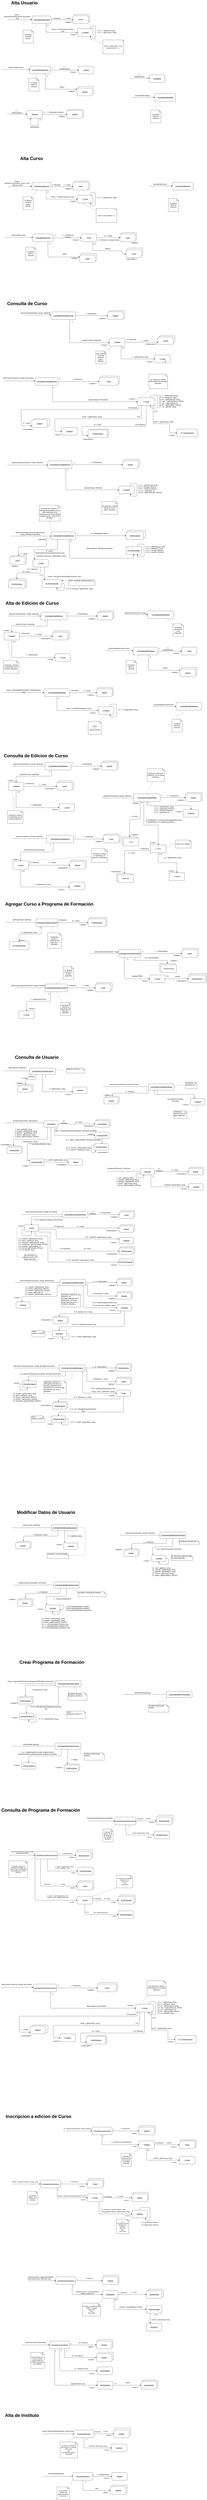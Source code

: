 <mxfile version="13.6.5" type="gitlab">
  <diagram id="NdK-Iwu1NELwD2D8BtvP" name="Page-1">
    <mxGraphModel dx="1563" dy="683" grid="0" gridSize="10" guides="1" tooltips="1" connect="1" arrows="1" fold="1" page="1" pageScale="1" pageWidth="1654" pageHeight="1169" math="0" shadow="0">
      <root>
        <mxCell id="0" />
        <mxCell id="1" parent="0" />
        <mxCell id="WGax3jqfb48JsYN1dhlF-207" value="" style="whiteSpace=wrap;html=1;rounded=1;" parent="1" vertex="1">
          <mxGeometry x="1000.999" y="3612.999" width="120" height="60" as="geometry" />
        </mxCell>
        <mxCell id="WGax3jqfb48JsYN1dhlF-186" value=":ProgramaDeFormacion" style="whiteSpace=wrap;html=1;rounded=1;" parent="1" vertex="1">
          <mxGeometry x="727" y="3379" width="151" height="60" as="geometry" />
        </mxCell>
        <mxCell id="WGax3jqfb48JsYN1dhlF-175" value="" style="whiteSpace=wrap;html=1;rounded=1;" parent="1" vertex="1">
          <mxGeometry x="300.998" y="3296.503" width="120" height="60" as="geometry" />
        </mxCell>
        <mxCell id="WGax3jqfb48JsYN1dhlF-166" value="&lt;u&gt;:Curso&lt;/u&gt;" style="whiteSpace=wrap;html=1;rounded=1;" parent="1" vertex="1">
          <mxGeometry x="817" y="2967" width="147" height="60" as="geometry" />
        </mxCell>
        <mxCell id="WGax3jqfb48JsYN1dhlF-143" value="" style="whiteSpace=wrap;html=1;rounded=1;" parent="1" vertex="1">
          <mxGeometry x="1275.45" y="2654" width="120" height="56.67" as="geometry" />
        </mxCell>
        <mxCell id="WGax3jqfb48JsYN1dhlF-134" value="&lt;u&gt;:Instituto&lt;/u&gt;" style="whiteSpace=wrap;html=1;rounded=1;" parent="1" vertex="1">
          <mxGeometry x="886.454" y="2459.003" width="120" height="60" as="geometry" />
        </mxCell>
        <mxCell id="WGax3jqfb48JsYN1dhlF-127" value="&lt;u&gt;:Curso&lt;/u&gt;" style="whiteSpace=wrap;html=1;rounded=1;" parent="1" vertex="1">
          <mxGeometry x="1025.997" y="1973.002" width="120" height="60" as="geometry" />
        </mxCell>
        <mxCell id="WGax3jqfb48JsYN1dhlF-120" value="" style="whiteSpace=wrap;html=1;rounded=1;" parent="1" vertex="1">
          <mxGeometry x="978" y="1852" width="120" height="60" as="geometry" />
        </mxCell>
        <mxCell id="WGax3jqfb48JsYN1dhlF-49" value="" style="whiteSpace=wrap;html=1;rounded=1;" parent="1" vertex="1">
          <mxGeometry x="564.5" y="896" width="120" height="60" as="geometry" />
        </mxCell>
        <mxCell id="WGax3jqfb48JsYN1dhlF-35" value="" style="whiteSpace=wrap;html=1;rounded=1;" parent="1" vertex="1">
          <mxGeometry x="645.0" y="717.002" width="120" height="60" as="geometry" />
        </mxCell>
        <mxCell id="WGax3jqfb48JsYN1dhlF-6" value="" style="whiteSpace=wrap;html=1;rounded=1;" parent="1" vertex="1">
          <mxGeometry x="612.45" y="158" width="120" height="60" as="geometry" />
        </mxCell>
        <mxCell id="WGax3jqfb48JsYN1dhlF-10" style="edgeStyle=orthogonalEdgeStyle;orthogonalLoop=1;jettySize=auto;html=1;exitX=0.75;exitY=1;exitDx=0;exitDy=0;" parent="1" source="WGax3jqfb48JsYN1dhlF-1" target="WGax3jqfb48JsYN1dhlF-11" edge="1">
          <mxGeometry relative="1" as="geometry">
            <mxPoint x="600.45" y="367" as="targetPoint" />
            <Array as="points">
              <mxPoint x="394.45" y="298" />
              <mxPoint x="600.45" y="298" />
            </Array>
          </mxGeometry>
        </mxCell>
        <mxCell id="WGax3jqfb48JsYN1dhlF-1" value="&lt;u&gt;:ControladorAltaUsuario&lt;/u&gt;" style="html=1;rounded=1;" parent="1" vertex="1">
          <mxGeometry x="284.45" y="170" width="147" height="58" as="geometry" />
        </mxCell>
        <mxCell id="WGax3jqfb48JsYN1dhlF-2" value="" style="html=1;verticalAlign=bottom;endArrow=block;entryX=0;entryY=0.5;entryDx=0;entryDy=0;" parent="1" target="WGax3jqfb48JsYN1dhlF-1" edge="1">
          <mxGeometry width="80" relative="1" as="geometry">
            <mxPoint x="97.45" y="200" as="sourcePoint" />
            <mxPoint x="177.45" y="203" as="targetPoint" />
          </mxGeometry>
        </mxCell>
        <mxCell id="WGax3jqfb48JsYN1dhlF-3" value="&amp;nbsp;existe :=&lt;br&gt;ingresarDtUsuario(usuario: DtUsuario): bool" style="text;html=1;strokeColor=none;fillColor=none;align=center;verticalAlign=middle;whiteSpace=wrap;rounded=1;" parent="1" vertex="1">
          <mxGeometry x="60.45" y="165" width="219" height="20" as="geometry" />
        </mxCell>
        <mxCell id="WGax3jqfb48JsYN1dhlF-4" value="" style="endArrow=classic;html=1;" parent="1" edge="1">
          <mxGeometry width="50" height="50" relative="1" as="geometry">
            <mxPoint x="431.45" y="200" as="sourcePoint" />
            <mxPoint x="603.45" y="200" as="targetPoint" />
          </mxGeometry>
        </mxCell>
        <mxCell id="WGax3jqfb48JsYN1dhlF-5" value=":Usuario" style="whiteSpace=wrap;html=1;rounded=1;" parent="1" vertex="1">
          <mxGeometry x="602.45" y="168" width="120" height="60" as="geometry" />
        </mxCell>
        <mxCell id="WGax3jqfb48JsYN1dhlF-7" value="u := next()" style="text;html=1;strokeColor=none;fillColor=none;align=center;verticalAlign=middle;whiteSpace=wrap;rounded=1;" parent="1" vertex="1">
          <mxGeometry x="516.45" y="178" width="82" height="20" as="geometry" />
        </mxCell>
        <mxCell id="WGax3jqfb48JsYN1dhlF-8" value="1*: [foreach]" style="text;html=1;strokeColor=none;fillColor=none;align=center;verticalAlign=middle;whiteSpace=wrap;rounded=1;" parent="1" vertex="1">
          <mxGeometry x="423.45" y="178" width="99" height="20" as="geometry" />
        </mxCell>
        <mxCell id="WGax3jqfb48JsYN1dhlF-9" value="&amp;lt;&amp;lt;global&amp;gt;&amp;gt;" style="text;html=1;strokeColor=none;fillColor=none;align=center;verticalAlign=middle;whiteSpace=wrap;rounded=1;" parent="1" vertex="1">
          <mxGeometry x="548.45" y="208" width="40" height="20" as="geometry" />
        </mxCell>
        <mxCell id="WGax3jqfb48JsYN1dhlF-11" value="&lt;u&gt;u: Usuario&lt;/u&gt;" style="whiteSpace=wrap;html=1;rounded=1;" parent="1" vertex="1">
          <mxGeometry x="638.45" y="268" width="120" height="60" as="geometry" />
        </mxCell>
        <mxCell id="WGax3jqfb48JsYN1dhlF-12" value="2*:" style="text;html=1;strokeColor=none;fillColor=none;align=center;verticalAlign=middle;whiteSpace=wrap;rounded=1;" parent="1" vertex="1">
          <mxGeometry x="401.45" y="234" width="16" height="20" as="geometry" />
        </mxCell>
        <mxCell id="WGax3jqfb48JsYN1dhlF-13" value="existe := existeUsuario(usuario): bool" style="text;html=1;strokeColor=none;fillColor=none;align=center;verticalAlign=middle;whiteSpace=wrap;rounded=1;" parent="1" vertex="1">
          <mxGeometry x="431.45" y="271" width="184" height="20" as="geometry" />
        </mxCell>
        <mxCell id="WGax3jqfb48JsYN1dhlF-14" style="edgeStyle=orthogonalEdgeStyle;orthogonalLoop=1;jettySize=auto;html=1;exitX=1;exitY=0;exitDx=0;exitDy=0;entryX=0.844;entryY=0.985;entryDx=0;entryDy=0;entryPerimeter=0;" parent="1" source="WGax3jqfb48JsYN1dhlF-11" target="WGax3jqfb48JsYN1dhlF-11" edge="1">
          <mxGeometry relative="1" as="geometry">
            <Array as="points">
              <mxPoint x="739.45" y="268" />
              <mxPoint x="739.45" y="248" />
              <mxPoint x="778.45" y="248" />
              <mxPoint x="778.45" y="348" />
              <mxPoint x="739.45" y="348" />
            </Array>
          </mxGeometry>
        </mxCell>
        <mxCell id="WGax3jqfb48JsYN1dhlF-15" value="2*.1: n := getNick(): string&lt;br&gt;2*.2: c := getCorreo(): string" style="text;html=1;strokeColor=none;fillColor=none;align=left;verticalAlign=middle;whiteSpace=wrap;rounded=1;" parent="1" vertex="1">
          <mxGeometry x="790.45" y="254" width="156" height="74" as="geometry" />
        </mxCell>
        <mxCell id="WGax3jqfb48JsYN1dhlF-18" value="&amp;lt;&amp;lt;local&amp;gt;&amp;gt;" style="text;html=1;strokeColor=none;fillColor=none;align=center;verticalAlign=middle;whiteSpace=wrap;rounded=1;" parent="1" vertex="1">
          <mxGeometry x="585.45" y="305" width="40" height="20" as="geometry" />
        </mxCell>
        <mxCell id="WGax3jqfb48JsYN1dhlF-19" value="" style="endArrow=none;dashed=1;html=1;dashPattern=1 3;strokeWidth=2;exitX=0.25;exitY=1;exitDx=0;exitDy=0;" parent="1" source="WGax3jqfb48JsYN1dhlF-11" target="WGax3jqfb48JsYN1dhlF-20" edge="1">
          <mxGeometry width="50" height="50" relative="1" as="geometry">
            <mxPoint x="636.45" y="406" as="sourcePoint" />
            <mxPoint x="668.45" y="328" as="targetPoint" />
          </mxGeometry>
        </mxCell>
        <mxCell id="WGax3jqfb48JsYN1dhlF-20" value="return: usuario.nick == n || usuario.correo == c" style="shape=note;whiteSpace=wrap;html=1;backgroundOutline=1;darkOpacity=0.05;size=9;rounded=1;" parent="1" vertex="1">
          <mxGeometry x="835.45" y="356" width="161" height="109" as="geometry" />
        </mxCell>
        <mxCell id="WGax3jqfb48JsYN1dhlF-31" style="edgeStyle=orthogonalEdgeStyle;orthogonalLoop=1;jettySize=auto;html=1;exitX=0.75;exitY=1;exitDx=0;exitDy=0;" parent="1" source="WGax3jqfb48JsYN1dhlF-21" target="WGax3jqfb48JsYN1dhlF-32" edge="1">
          <mxGeometry relative="1" as="geometry">
            <mxPoint x="630.34" y="726.792" as="targetPoint" />
            <Array as="points">
              <mxPoint x="387" y="739" />
            </Array>
          </mxGeometry>
        </mxCell>
        <mxCell id="WGax3jqfb48JsYN1dhlF-21" value="&lt;u&gt;:ControladorAltaUsuario&lt;/u&gt;" style="whiteSpace=wrap;html=1;rounded=1;" parent="1" vertex="1">
          <mxGeometry x="268.5" y="560" width="158" height="60" as="geometry" />
        </mxCell>
        <mxCell id="WGax3jqfb48JsYN1dhlF-22" value="" style="endArrow=classic;html=1;" parent="1" edge="1">
          <mxGeometry width="50" height="50" relative="1" as="geometry">
            <mxPoint x="53" y="587" as="sourcePoint" />
            <mxPoint x="269" y="587" as="targetPoint" />
          </mxGeometry>
        </mxCell>
        <mxCell id="WGax3jqfb48JsYN1dhlF-24" value="confirmarAltaUsuario()" style="text;html=1;strokeColor=none;fillColor=none;align=center;verticalAlign=middle;whiteSpace=wrap;rounded=1;" parent="1" vertex="1">
          <mxGeometry x="137" y="560" width="40" height="20" as="geometry" />
        </mxCell>
        <mxCell id="WGax3jqfb48JsYN1dhlF-25" value="" style="endArrow=classic;html=1;" parent="1" edge="1">
          <mxGeometry width="50" height="50" relative="1" as="geometry">
            <mxPoint x="426.5" y="591" as="sourcePoint" />
            <mxPoint x="647" y="591" as="targetPoint" />
          </mxGeometry>
        </mxCell>
        <mxCell id="WGax3jqfb48JsYN1dhlF-26" value="1:" style="text;html=1;strokeColor=none;fillColor=none;align=center;verticalAlign=middle;whiteSpace=wrap;rounded=1;" parent="1" vertex="1">
          <mxGeometry x="426.5" y="563" width="40" height="20" as="geometry" />
        </mxCell>
        <mxCell id="WGax3jqfb48JsYN1dhlF-27" value="u := create(usuario)" style="text;html=1;strokeColor=none;fillColor=none;align=center;verticalAlign=middle;whiteSpace=wrap;rounded=1;" parent="1" vertex="1">
          <mxGeometry x="518" y="563" width="40" height="20" as="geometry" />
        </mxCell>
        <mxCell id="WGax3jqfb48JsYN1dhlF-28" value="" style="endArrow=none;dashed=1;html=1;dashPattern=1 3;strokeWidth=2;exitX=0.25;exitY=1;exitDx=0;exitDy=0;" parent="1" source="WGax3jqfb48JsYN1dhlF-1" target="WGax3jqfb48JsYN1dhlF-29" edge="1">
          <mxGeometry width="50" height="50" relative="1" as="geometry">
            <mxPoint x="283.95" y="276" as="sourcePoint" />
            <mxPoint x="333.95" y="226" as="targetPoint" />
          </mxGeometry>
        </mxCell>
        <mxCell id="WGax3jqfb48JsYN1dhlF-29" value="El sistema recuerda usuario." style="shape=note;whiteSpace=wrap;html=1;backgroundOutline=1;darkOpacity=0.05;size=15;rounded=1;" parent="1" vertex="1">
          <mxGeometry x="214.45" y="280" width="80" height="100" as="geometry" />
        </mxCell>
        <mxCell id="WGax3jqfb48JsYN1dhlF-30" value="&lt;u&gt;:Usuario&lt;/u&gt;" style="whiteSpace=wrap;html=1;rounded=1;" parent="1" vertex="1">
          <mxGeometry x="645" y="560" width="120" height="60" as="geometry" />
        </mxCell>
        <mxCell id="WGax3jqfb48JsYN1dhlF-32" value="&lt;u&gt;:Usuario&lt;/u&gt;" style="whiteSpace=wrap;html=1;rounded=1;" parent="1" vertex="1">
          <mxGeometry x="634.0" y="730.002" width="120" height="60" as="geometry" />
        </mxCell>
        <mxCell id="WGax3jqfb48JsYN1dhlF-33" value="2:" style="text;html=1;align=center;verticalAlign=middle;resizable=0;points=[];autosize=1;rounded=1;" parent="1" vertex="1">
          <mxGeometry x="394" y="628" width="20" height="17" as="geometry" />
        </mxCell>
        <mxCell id="WGax3jqfb48JsYN1dhlF-34" value="add(u)" style="text;html=1;align=center;verticalAlign=middle;resizable=0;points=[];autosize=1;rounded=1;" parent="1" vertex="1">
          <mxGeometry x="495" y="713" width="44" height="17" as="geometry" />
        </mxCell>
        <mxCell id="WGax3jqfb48JsYN1dhlF-37" value="&amp;lt;&amp;lt;local&amp;gt;&amp;gt;" style="text;html=1;align=center;verticalAlign=middle;resizable=0;points=[];autosize=1;rounded=1;" parent="1" vertex="1">
          <mxGeometry x="572" y="598" width="62" height="17" as="geometry" />
        </mxCell>
        <mxCell id="WGax3jqfb48JsYN1dhlF-38" value="&amp;lt;&amp;lt;global&amp;gt;&amp;gt;" style="text;html=1;align=center;verticalAlign=middle;resizable=0;points=[];autosize=1;rounded=1;" parent="1" vertex="1">
          <mxGeometry x="558" y="746" width="70" height="17" as="geometry" />
        </mxCell>
        <mxCell id="WGax3jqfb48JsYN1dhlF-47" style="edgeStyle=orthogonalEdgeStyle;orthogonalLoop=1;jettySize=auto;html=1;exitX=1;exitY=0.5;exitDx=0;exitDy=0;" parent="1" source="WGax3jqfb48JsYN1dhlF-40" target="WGax3jqfb48JsYN1dhlF-48" edge="1">
          <mxGeometry relative="1" as="geometry">
            <mxPoint x="526.5" y="934" as="targetPoint" />
          </mxGeometry>
        </mxCell>
        <mxCell id="WGax3jqfb48JsYN1dhlF-40" value="&lt;u&gt;:Docente&lt;/u&gt;" style="whiteSpace=wrap;html=1;rounded=1;" parent="1" vertex="1">
          <mxGeometry x="244.5" y="904" width="120" height="60" as="geometry" />
        </mxCell>
        <mxCell id="WGax3jqfb48JsYN1dhlF-41" value="&lt;u&gt;:Estudiante&lt;/u&gt;" style="whiteSpace=wrap;html=1;rounded=1;" parent="1" vertex="1">
          <mxGeometry x="1197.5" y="627" width="120" height="60" as="geometry" />
        </mxCell>
        <mxCell id="WGax3jqfb48JsYN1dhlF-42" value="" style="endArrow=classic;html=1;" parent="1" edge="1">
          <mxGeometry width="50" height="50" relative="1" as="geometry">
            <mxPoint x="91.5" y="932" as="sourcePoint" />
            <mxPoint x="244.5" y="932" as="targetPoint" />
          </mxGeometry>
        </mxCell>
        <mxCell id="WGax3jqfb48JsYN1dhlF-43" value="u := create(usuario)" style="text;html=1;strokeColor=none;fillColor=none;align=center;verticalAlign=middle;whiteSpace=wrap;rounded=1;" parent="1" vertex="1">
          <mxGeometry x="143.5" y="904" width="40" height="20" as="geometry" />
        </mxCell>
        <mxCell id="WGax3jqfb48JsYN1dhlF-44" value="" style="endArrow=classic;html=1;" parent="1" edge="1">
          <mxGeometry width="50" height="50" relative="1" as="geometry">
            <mxPoint x="1045.5" y="653" as="sourcePoint" />
            <mxPoint x="1197.5" y="653" as="targetPoint" />
          </mxGeometry>
        </mxCell>
        <mxCell id="WGax3jqfb48JsYN1dhlF-46" value="u := create(usuario)" style="text;html=1;strokeColor=none;fillColor=none;align=center;verticalAlign=middle;whiteSpace=wrap;rounded=1;" parent="1" vertex="1">
          <mxGeometry x="1096.5" y="623" width="40" height="20" as="geometry" />
        </mxCell>
        <mxCell id="WGax3jqfb48JsYN1dhlF-48" value="&lt;u&gt;:Instituto&lt;/u&gt;" style="whiteSpace=wrap;html=1;rounded=1;" parent="1" vertex="1">
          <mxGeometry x="555.5" y="904" width="120" height="60" as="geometry" />
        </mxCell>
        <mxCell id="WGax3jqfb48JsYN1dhlF-50" value="1.1:" style="text;html=1;align=center;verticalAlign=middle;resizable=0;points=[];autosize=1;rounded=1;" parent="1" vertex="1">
          <mxGeometry x="364.5" y="909" width="30" height="17" as="geometry" />
        </mxCell>
        <mxCell id="WGax3jqfb48JsYN1dhlF-51" value="i := find(usuario.instituto)" style="text;html=1;align=center;verticalAlign=middle;resizable=0;points=[];autosize=1;rounded=1;" parent="1" vertex="1">
          <mxGeometry x="393.5" y="909" width="141" height="17" as="geometry" />
        </mxCell>
        <mxCell id="WGax3jqfb48JsYN1dhlF-52" value="&amp;lt;&amp;lt;global&amp;gt;&amp;gt;" style="text;html=1;align=center;verticalAlign=middle;resizable=0;points=[];autosize=1;rounded=1;" parent="1" vertex="1">
          <mxGeometry x="481.5" y="940" width="70" height="17" as="geometry" />
        </mxCell>
        <mxCell id="WGax3jqfb48JsYN1dhlF-53" style="edgeStyle=orthogonalEdgeStyle;orthogonalLoop=1;jettySize=auto;html=1;exitX=0.75;exitY=1;exitDx=0;exitDy=0;entryX=0.25;entryY=1;entryDx=0;entryDy=0;" parent="1" source="WGax3jqfb48JsYN1dhlF-40" target="WGax3jqfb48JsYN1dhlF-40" edge="1">
          <mxGeometry relative="1" as="geometry">
            <Array as="points">
              <mxPoint x="334.5" y="1019" />
              <mxPoint x="274.5" y="1019" />
            </Array>
          </mxGeometry>
        </mxCell>
        <mxCell id="WGax3jqfb48JsYN1dhlF-54" value="setInstituto(i)" style="text;html=1;align=center;verticalAlign=middle;resizable=0;points=[];autosize=1;rounded=1;" parent="1" vertex="1">
          <mxGeometry x="265" y="1024" width="79" height="17" as="geometry" />
        </mxCell>
        <mxCell id="WGax3jqfb48JsYN1dhlF-55" value="1.2:" style="text;html=1;align=center;verticalAlign=middle;resizable=0;points=[];autosize=1;rounded=1;" parent="1" vertex="1">
          <mxGeometry x="334.5" y="966" width="30" height="17" as="geometry" />
        </mxCell>
        <mxCell id="WGax3jqfb48JsYN1dhlF-56" value="&lt;u&gt;:ControladorAltaUsuario&lt;/u&gt;" style="whiteSpace=wrap;html=1;rounded=1;" parent="1" vertex="1">
          <mxGeometry x="1238.5" y="773" width="162" height="60" as="geometry" />
        </mxCell>
        <mxCell id="WGax3jqfb48JsYN1dhlF-57" value="" style="endArrow=none;dashed=1;html=1;dashPattern=1 3;strokeWidth=2;exitX=0.25;exitY=1;exitDx=0;exitDy=0;entryX=0;entryY=0;entryDx=65;entryDy=15;entryPerimeter=0;" parent="1" source="WGax3jqfb48JsYN1dhlF-21" target="WGax3jqfb48JsYN1dhlF-58" edge="1">
          <mxGeometry width="50" height="50" relative="1" as="geometry">
            <mxPoint x="277.5" y="670" as="sourcePoint" />
            <mxPoint x="327.5" y="620" as="targetPoint" />
          </mxGeometry>
        </mxCell>
        <mxCell id="WGax3jqfb48JsYN1dhlF-58" value="El sistema libera la memoria." style="shape=note;whiteSpace=wrap;html=1;backgroundOutline=1;darkOpacity=0.05;size=17;rounded=1;" parent="1" vertex="1">
          <mxGeometry x="258.57" y="654" width="80" height="100" as="geometry" />
        </mxCell>
        <mxCell id="WGax3jqfb48JsYN1dhlF-59" value="" style="endArrow=classic;html=1;" parent="1" edge="1">
          <mxGeometry width="50" height="50" relative="1" as="geometry">
            <mxPoint x="1058.5" y="802" as="sourcePoint" />
            <mxPoint x="1238.5" y="802" as="targetPoint" />
          </mxGeometry>
        </mxCell>
        <mxCell id="WGax3jqfb48JsYN1dhlF-60" value="cancelarAltaUsuario()" style="text;html=1;align=center;verticalAlign=middle;resizable=0;points=[];autosize=1;rounded=1;" parent="1" vertex="1">
          <mxGeometry x="1078.5" y="779" width="126" height="17" as="geometry" />
        </mxCell>
        <mxCell id="WGax3jqfb48JsYN1dhlF-62" style="edgeStyle=orthogonalEdgeStyle;orthogonalLoop=1;jettySize=auto;html=1;exitX=0.5;exitY=0;exitDx=0;exitDy=0;exitPerimeter=0;entryX=0.25;entryY=1;entryDx=0;entryDy=0;dashed=1;endArrow=none;endFill=0;" parent="1" source="WGax3jqfb48JsYN1dhlF-61" target="WGax3jqfb48JsYN1dhlF-56" edge="1">
          <mxGeometry relative="1" as="geometry" />
        </mxCell>
        <mxCell id="WGax3jqfb48JsYN1dhlF-61" value="El sistema libera la memoria." style="shape=note;whiteSpace=wrap;html=1;backgroundOutline=1;darkOpacity=0.05;size=17;rounded=1;" parent="1" vertex="1">
          <mxGeometry x="1207.5" y="900" width="80" height="100" as="geometry" />
        </mxCell>
        <mxCell id="WGax3jqfb48JsYN1dhlF-72" value="" style="whiteSpace=wrap;html=1;rounded=1;" parent="1" vertex="1">
          <mxGeometry x="612" y="1452" width="120" height="60" as="geometry" />
        </mxCell>
        <mxCell id="WGax3jqfb48JsYN1dhlF-73" style="edgeStyle=orthogonalEdgeStyle;orthogonalLoop=1;jettySize=auto;html=1;exitX=0.75;exitY=1;exitDx=0;exitDy=0;" parent="1" source="WGax3jqfb48JsYN1dhlF-74" target="WGax3jqfb48JsYN1dhlF-82" edge="1">
          <mxGeometry relative="1" as="geometry">
            <mxPoint x="600" y="1661" as="targetPoint" />
            <Array as="points">
              <mxPoint x="394" y="1592" />
              <mxPoint x="600" y="1592" />
            </Array>
          </mxGeometry>
        </mxCell>
        <mxCell id="WGax3jqfb48JsYN1dhlF-74" value="&lt;u&gt;:ControladorAltaCurso&lt;/u&gt;" style="html=1;rounded=1;" parent="1" vertex="1">
          <mxGeometry x="284" y="1464" width="147" height="58" as="geometry" />
        </mxCell>
        <mxCell id="WGax3jqfb48JsYN1dhlF-75" value="" style="html=1;verticalAlign=bottom;endArrow=block;entryX=0;entryY=0.5;entryDx=0;entryDy=0;" parent="1" target="WGax3jqfb48JsYN1dhlF-74" edge="1">
          <mxGeometry width="80" relative="1" as="geometry">
            <mxPoint x="97" y="1494" as="sourcePoint" />
            <mxPoint x="177" y="1497" as="targetPoint" />
          </mxGeometry>
        </mxCell>
        <mxCell id="WGax3jqfb48JsYN1dhlF-76" value="&amp;nbsp;existe :=&lt;br&gt;ingresarCurso(instituto: string, curso: DtCurso): bool" style="text;html=1;strokeColor=none;fillColor=none;align=center;verticalAlign=middle;whiteSpace=wrap;rounded=1;" parent="1" vertex="1">
          <mxGeometry x="60" y="1459" width="219" height="20" as="geometry" />
        </mxCell>
        <mxCell id="WGax3jqfb48JsYN1dhlF-77" value="" style="endArrow=classic;html=1;" parent="1" edge="1">
          <mxGeometry width="50" height="50" relative="1" as="geometry">
            <mxPoint x="431" y="1494" as="sourcePoint" />
            <mxPoint x="603" y="1494" as="targetPoint" />
          </mxGeometry>
        </mxCell>
        <mxCell id="WGax3jqfb48JsYN1dhlF-78" value="&lt;u&gt;:Curso&lt;/u&gt;" style="whiteSpace=wrap;html=1;rounded=1;" parent="1" vertex="1">
          <mxGeometry x="602" y="1462" width="120" height="60" as="geometry" />
        </mxCell>
        <mxCell id="WGax3jqfb48JsYN1dhlF-79" value="c := next()" style="text;html=1;strokeColor=none;fillColor=none;align=center;verticalAlign=middle;whiteSpace=wrap;rounded=1;" parent="1" vertex="1">
          <mxGeometry x="516" y="1472" width="82" height="20" as="geometry" />
        </mxCell>
        <mxCell id="WGax3jqfb48JsYN1dhlF-80" value="1*: [foreach]" style="text;html=1;strokeColor=none;fillColor=none;align=center;verticalAlign=middle;whiteSpace=wrap;rounded=1;" parent="1" vertex="1">
          <mxGeometry x="423" y="1472" width="99" height="20" as="geometry" />
        </mxCell>
        <mxCell id="WGax3jqfb48JsYN1dhlF-81" value="&amp;lt;&amp;lt;global&amp;gt;&amp;gt;" style="text;html=1;strokeColor=none;fillColor=none;align=center;verticalAlign=middle;whiteSpace=wrap;rounded=1;" parent="1" vertex="1">
          <mxGeometry x="548" y="1502" width="40" height="20" as="geometry" />
        </mxCell>
        <mxCell id="WGax3jqfb48JsYN1dhlF-82" value="&lt;u&gt;c: Curso&lt;/u&gt;" style="whiteSpace=wrap;html=1;rounded=1;" parent="1" vertex="1">
          <mxGeometry x="638" y="1562" width="120" height="60" as="geometry" />
        </mxCell>
        <mxCell id="WGax3jqfb48JsYN1dhlF-83" value="2*:" style="text;html=1;strokeColor=none;fillColor=none;align=center;verticalAlign=middle;whiteSpace=wrap;rounded=1;" parent="1" vertex="1">
          <mxGeometry x="401" y="1528" width="16" height="20" as="geometry" />
        </mxCell>
        <mxCell id="WGax3jqfb48JsYN1dhlF-84" value="existe := existeCurso(curso): bool" style="text;html=1;strokeColor=none;fillColor=none;align=center;verticalAlign=middle;whiteSpace=wrap;rounded=1;" parent="1" vertex="1">
          <mxGeometry x="431" y="1565" width="184" height="20" as="geometry" />
        </mxCell>
        <mxCell id="WGax3jqfb48JsYN1dhlF-85" style="edgeStyle=orthogonalEdgeStyle;orthogonalLoop=1;jettySize=auto;html=1;exitX=1;exitY=0;exitDx=0;exitDy=0;entryX=0.844;entryY=0.985;entryDx=0;entryDy=0;entryPerimeter=0;" parent="1" source="WGax3jqfb48JsYN1dhlF-82" target="WGax3jqfb48JsYN1dhlF-82" edge="1">
          <mxGeometry relative="1" as="geometry">
            <Array as="points">
              <mxPoint x="739" y="1562" />
              <mxPoint x="739" y="1542" />
              <mxPoint x="778" y="1542" />
              <mxPoint x="778" y="1642" />
              <mxPoint x="739" y="1642" />
            </Array>
          </mxGeometry>
        </mxCell>
        <mxCell id="WGax3jqfb48JsYN1dhlF-86" value="2*.1: c := getnombre(): string&lt;br&gt;&amp;nbsp; &amp;nbsp;&amp;nbsp;" style="text;html=1;strokeColor=none;fillColor=none;align=center;verticalAlign=middle;whiteSpace=wrap;rounded=1;" parent="1" vertex="1">
          <mxGeometry x="788" y="1551" width="156" height="74" as="geometry" />
        </mxCell>
        <mxCell id="WGax3jqfb48JsYN1dhlF-87" value="&amp;lt;&amp;lt;local&amp;gt;&amp;gt;" style="text;html=1;strokeColor=none;fillColor=none;align=center;verticalAlign=middle;whiteSpace=wrap;rounded=1;" parent="1" vertex="1">
          <mxGeometry x="585" y="1599" width="40" height="20" as="geometry" />
        </mxCell>
        <mxCell id="WGax3jqfb48JsYN1dhlF-88" value="" style="endArrow=none;dashed=1;html=1;dashPattern=1 3;strokeWidth=2;exitX=0.25;exitY=1;exitDx=0;exitDy=0;" parent="1" source="WGax3jqfb48JsYN1dhlF-82" target="WGax3jqfb48JsYN1dhlF-89" edge="1">
          <mxGeometry width="50" height="50" relative="1" as="geometry">
            <mxPoint x="636" y="1700" as="sourcePoint" />
            <mxPoint x="668" y="1622" as="targetPoint" />
          </mxGeometry>
        </mxCell>
        <mxCell id="WGax3jqfb48JsYN1dhlF-89" value="return: curso.nombre == c" style="shape=note;whiteSpace=wrap;html=1;backgroundOutline=1;darkOpacity=0.05;size=9;rounded=1;" parent="1" vertex="1">
          <mxGeometry x="783" y="1666" width="161" height="109" as="geometry" />
        </mxCell>
        <mxCell id="WGax3jqfb48JsYN1dhlF-90" value="" style="endArrow=none;dashed=1;html=1;dashPattern=1 3;strokeWidth=2;exitX=0.25;exitY=1;exitDx=0;exitDy=0;" parent="1" source="WGax3jqfb48JsYN1dhlF-74" target="WGax3jqfb48JsYN1dhlF-91" edge="1">
          <mxGeometry width="50" height="50" relative="1" as="geometry">
            <mxPoint x="283.5" y="1570" as="sourcePoint" />
            <mxPoint x="333.5" y="1520" as="targetPoint" />
          </mxGeometry>
        </mxCell>
        <mxCell id="WGax3jqfb48JsYN1dhlF-91" value="El sistema recuerda curso e instituto." style="shape=note;whiteSpace=wrap;html=1;backgroundOutline=1;darkOpacity=0.05;size=15;rounded=1;" parent="1" vertex="1">
          <mxGeometry x="214" y="1574" width="80" height="100" as="geometry" />
        </mxCell>
        <mxCell id="WGax3jqfb48JsYN1dhlF-92" value="" style="whiteSpace=wrap;html=1;rounded=1;" parent="1" vertex="1">
          <mxGeometry x="666.0" y="2013.002" width="120" height="60" as="geometry" />
        </mxCell>
        <mxCell id="WGax3jqfb48JsYN1dhlF-93" style="edgeStyle=orthogonalEdgeStyle;orthogonalLoop=1;jettySize=auto;html=1;exitX=0.75;exitY=1;exitDx=0;exitDy=0;" parent="1" source="WGax3jqfb48JsYN1dhlF-94" target="WGax3jqfb48JsYN1dhlF-101" edge="1">
          <mxGeometry relative="1" as="geometry">
            <mxPoint x="651.34" y="2029.792" as="targetPoint" />
            <Array as="points">
              <mxPoint x="408" y="2042" />
            </Array>
          </mxGeometry>
        </mxCell>
        <mxCell id="WGax3jqfb48JsYN1dhlF-94" value="&lt;u&gt;:ControladorAltaCurso&lt;/u&gt;" style="whiteSpace=wrap;html=1;rounded=1;" parent="1" vertex="1">
          <mxGeometry x="289.5" y="1863" width="158" height="60" as="geometry" />
        </mxCell>
        <mxCell id="WGax3jqfb48JsYN1dhlF-95" value="" style="endArrow=classic;html=1;" parent="1" edge="1">
          <mxGeometry width="50" height="50" relative="1" as="geometry">
            <mxPoint x="74" y="1890" as="sourcePoint" />
            <mxPoint x="290" y="1890" as="targetPoint" />
          </mxGeometry>
        </mxCell>
        <mxCell id="WGax3jqfb48JsYN1dhlF-96" value="confirmarAltaCurso()" style="text;html=1;strokeColor=none;fillColor=none;align=center;verticalAlign=middle;whiteSpace=wrap;rounded=1;" parent="1" vertex="1">
          <mxGeometry x="158" y="1863" width="40" height="20" as="geometry" />
        </mxCell>
        <mxCell id="WGax3jqfb48JsYN1dhlF-97" value="" style="endArrow=classic;html=1;" parent="1" edge="1">
          <mxGeometry width="50" height="50" relative="1" as="geometry">
            <mxPoint x="447.5" y="1894" as="sourcePoint" />
            <mxPoint x="668" y="1894" as="targetPoint" />
          </mxGeometry>
        </mxCell>
        <mxCell id="WGax3jqfb48JsYN1dhlF-98" value="1:" style="text;html=1;strokeColor=none;fillColor=none;align=center;verticalAlign=middle;whiteSpace=wrap;rounded=1;" parent="1" vertex="1">
          <mxGeometry x="447.5" y="1866" width="40" height="20" as="geometry" />
        </mxCell>
        <mxCell id="WGax3jqfb48JsYN1dhlF-99" value="c := create(curso, instituto)" style="text;html=1;strokeColor=none;fillColor=none;align=center;verticalAlign=middle;whiteSpace=wrap;rounded=1;" parent="1" vertex="1">
          <mxGeometry x="497" y="1869" width="135" height="20" as="geometry" />
        </mxCell>
        <mxCell id="WGax3jqfb48JsYN1dhlF-117" style="edgeStyle=orthogonalEdgeStyle;orthogonalLoop=1;jettySize=auto;html=1;exitX=1;exitY=0.5;exitDx=0;exitDy=0;endArrow=classic;endFill=1;" parent="1" source="WGax3jqfb48JsYN1dhlF-100" edge="1">
          <mxGeometry relative="1" as="geometry">
            <mxPoint x="969.785" y="1893" as="targetPoint" />
          </mxGeometry>
        </mxCell>
        <mxCell id="WGax3jqfb48JsYN1dhlF-123" style="edgeStyle=orthogonalEdgeStyle;orthogonalLoop=1;jettySize=auto;html=1;exitX=0.75;exitY=1;exitDx=0;exitDy=0;endArrow=classic;endFill=1;" parent="1" source="WGax3jqfb48JsYN1dhlF-100" target="WGax3jqfb48JsYN1dhlF-124" edge="1">
          <mxGeometry relative="1" as="geometry">
            <mxPoint x="992.007" y="2020.792" as="targetPoint" />
            <Array as="points">
              <mxPoint x="756" y="1994" />
              <mxPoint x="984" y="1994" />
              <mxPoint x="984" y="2019" />
            </Array>
          </mxGeometry>
        </mxCell>
        <mxCell id="WGax3jqfb48JsYN1dhlF-100" value="&lt;u&gt;:Curso&lt;/u&gt;" style="whiteSpace=wrap;html=1;rounded=1;" parent="1" vertex="1">
          <mxGeometry x="666" y="1863" width="120" height="60" as="geometry" />
        </mxCell>
        <mxCell id="WGax3jqfb48JsYN1dhlF-101" value="&lt;u&gt;:Curso&lt;/u&gt;" style="whiteSpace=wrap;html=1;rounded=1;" parent="1" vertex="1">
          <mxGeometry x="655.0" y="2026.002" width="120" height="60" as="geometry" />
        </mxCell>
        <mxCell id="WGax3jqfb48JsYN1dhlF-102" value="2:" style="text;html=1;align=center;verticalAlign=middle;resizable=0;points=[];autosize=1;rounded=1;" parent="1" vertex="1">
          <mxGeometry x="415" y="1931" width="20" height="17" as="geometry" />
        </mxCell>
        <mxCell id="WGax3jqfb48JsYN1dhlF-103" value="add(c)" style="text;html=1;align=center;verticalAlign=middle;resizable=0;points=[];autosize=1;rounded=1;" parent="1" vertex="1">
          <mxGeometry x="516" y="2009" width="44" height="17" as="geometry" />
        </mxCell>
        <mxCell id="WGax3jqfb48JsYN1dhlF-104" value="&amp;lt;&amp;lt;local&amp;gt;&amp;gt;" style="text;html=1;align=center;verticalAlign=middle;resizable=0;points=[];autosize=1;rounded=1;" parent="1" vertex="1">
          <mxGeometry x="593" y="1901" width="62" height="17" as="geometry" />
        </mxCell>
        <mxCell id="WGax3jqfb48JsYN1dhlF-105" value="&amp;lt;&amp;lt;global&amp;gt;&amp;gt;" style="text;html=1;align=center;verticalAlign=middle;resizable=0;points=[];autosize=1;rounded=1;" parent="1" vertex="1">
          <mxGeometry x="579" y="2042" width="70" height="17" as="geometry" />
        </mxCell>
        <mxCell id="WGax3jqfb48JsYN1dhlF-106" value="" style="endArrow=none;dashed=1;html=1;dashPattern=1 3;strokeWidth=2;exitX=0.25;exitY=1;exitDx=0;exitDy=0;entryX=0;entryY=0;entryDx=65;entryDy=15;entryPerimeter=0;" parent="1" source="WGax3jqfb48JsYN1dhlF-94" target="WGax3jqfb48JsYN1dhlF-107" edge="1">
          <mxGeometry width="50" height="50" relative="1" as="geometry">
            <mxPoint x="298.5" y="1973" as="sourcePoint" />
            <mxPoint x="348.5" y="1923" as="targetPoint" />
          </mxGeometry>
        </mxCell>
        <mxCell id="WGax3jqfb48JsYN1dhlF-107" value="El sistema libera la memoria." style="shape=note;whiteSpace=wrap;html=1;backgroundOutline=1;darkOpacity=0.05;size=17;rounded=1;" parent="1" vertex="1">
          <mxGeometry x="235.0" y="1966" width="80" height="100" as="geometry" />
        </mxCell>
        <mxCell id="WGax3jqfb48JsYN1dhlF-109" value="&lt;u&gt;:ControladorAltaCurso&lt;/u&gt;" style="whiteSpace=wrap;html=1;rounded=1;" parent="1" vertex="1">
          <mxGeometry x="1376" y="1462" width="162" height="60" as="geometry" />
        </mxCell>
        <mxCell id="WGax3jqfb48JsYN1dhlF-110" value="" style="endArrow=classic;html=1;" parent="1" edge="1">
          <mxGeometry width="50" height="50" relative="1" as="geometry">
            <mxPoint x="1196" y="1491" as="sourcePoint" />
            <mxPoint x="1376" y="1491" as="targetPoint" />
          </mxGeometry>
        </mxCell>
        <mxCell id="WGax3jqfb48JsYN1dhlF-111" value="cancelarAltaCurso()" style="text;html=1;align=center;verticalAlign=middle;resizable=0;points=[];autosize=1;rounded=1;" parent="1" vertex="1">
          <mxGeometry x="1221" y="1468" width="116" height="17" as="geometry" />
        </mxCell>
        <mxCell id="WGax3jqfb48JsYN1dhlF-112" style="edgeStyle=orthogonalEdgeStyle;orthogonalLoop=1;jettySize=auto;html=1;exitX=0.5;exitY=0;exitDx=0;exitDy=0;exitPerimeter=0;entryX=0.25;entryY=1;entryDx=0;entryDy=0;dashed=1;endArrow=none;endFill=0;" parent="1" source="WGax3jqfb48JsYN1dhlF-113" target="WGax3jqfb48JsYN1dhlF-109" edge="1">
          <mxGeometry relative="1" as="geometry" />
        </mxCell>
        <mxCell id="WGax3jqfb48JsYN1dhlF-113" value="El sistema libera la memoria." style="shape=note;whiteSpace=wrap;html=1;backgroundOutline=1;darkOpacity=0.05;size=17;rounded=1;" parent="1" vertex="1">
          <mxGeometry x="1345.0" y="1589" width="80" height="100" as="geometry" />
        </mxCell>
        <mxCell id="WGax3jqfb48JsYN1dhlF-132" style="edgeStyle=orthogonalEdgeStyle;orthogonalLoop=1;jettySize=auto;html=1;exitX=1;exitY=0.5;exitDx=0;exitDy=0;endArrow=classic;endFill=1;" parent="1" source="WGax3jqfb48JsYN1dhlF-114" target="WGax3jqfb48JsYN1dhlF-133" edge="1">
          <mxGeometry relative="1" as="geometry">
            <mxPoint x="895.604" y="2497.833" as="targetPoint" />
          </mxGeometry>
        </mxCell>
        <mxCell id="WGax3jqfb48JsYN1dhlF-137" style="edgeStyle=orthogonalEdgeStyle;orthogonalLoop=1;jettySize=auto;html=1;exitX=0.75;exitY=1;exitDx=0;exitDy=0;endArrow=classic;endFill=1;" parent="1" source="WGax3jqfb48JsYN1dhlF-114" target="WGax3jqfb48JsYN1dhlF-138" edge="1">
          <mxGeometry relative="1" as="geometry">
            <mxPoint x="930.789" y="2735.438" as="targetPoint" />
            <Array as="points">
              <mxPoint x="576.45" y="2708" />
              <mxPoint x="930.45" y="2708" />
            </Array>
          </mxGeometry>
        </mxCell>
        <mxCell id="WGax3jqfb48JsYN1dhlF-114" value="&lt;u&gt;:ControladorConsultaDeCurso&lt;/u&gt;" style="whiteSpace=wrap;html=1;rounded=1;" parent="1" vertex="1">
          <mxGeometry x="432.95" y="2468" width="191" height="60" as="geometry" />
        </mxCell>
        <mxCell id="WGax3jqfb48JsYN1dhlF-118" value="&lt;u&gt;:Curso&lt;/u&gt;" style="whiteSpace=wrap;html=1;rounded=1;" parent="1" vertex="1">
          <mxGeometry x="969" y="1863" width="120" height="60" as="geometry" />
        </mxCell>
        <mxCell id="WGax3jqfb48JsYN1dhlF-119" value="1.1*: [forall p in cursos.previas]&amp;nbsp;" style="text;html=1;align=center;verticalAlign=middle;resizable=0;points=[];autosize=1;rounded=1;" parent="1" vertex="1">
          <mxGeometry x="790" y="1901" width="177" height="17" as="geometry" />
        </mxCell>
        <mxCell id="WGax3jqfb48JsYN1dhlF-122" value="cp := find(p)" style="text;html=1;align=center;verticalAlign=middle;resizable=0;points=[];autosize=1;rounded=1;" parent="1" vertex="1">
          <mxGeometry x="838" y="1869" width="73" height="17" as="geometry" />
        </mxCell>
        <mxCell id="WGax3jqfb48JsYN1dhlF-124" value="&lt;u&gt;:Curso&lt;/u&gt;" style="whiteSpace=wrap;html=1;rounded=1;" parent="1" vertex="1">
          <mxGeometry x="1015.997" y="1986.002" width="120" height="60" as="geometry" />
        </mxCell>
        <mxCell id="WGax3jqfb48JsYN1dhlF-125" value="1.2*:" style="text;html=1;align=center;verticalAlign=middle;resizable=0;points=[];autosize=1;rounded=1;" parent="1" vertex="1">
          <mxGeometry x="756" y="1931" width="34" height="17" as="geometry" />
        </mxCell>
        <mxCell id="WGax3jqfb48JsYN1dhlF-126" value="&amp;lt;&amp;lt;global&amp;gt;&amp;gt;" style="text;html=1;align=center;verticalAlign=middle;resizable=0;points=[];autosize=1;rounded=1;" parent="1" vertex="1">
          <mxGeometry x="1047" y="1923" width="70" height="17" as="geometry" />
        </mxCell>
        <mxCell id="WGax3jqfb48JsYN1dhlF-128" value="add(cp)" style="text;html=1;align=center;verticalAlign=middle;resizable=0;points=[];autosize=1;rounded=1;" parent="1" vertex="1">
          <mxGeometry x="846" y="1969" width="51" height="17" as="geometry" />
        </mxCell>
        <mxCell id="WGax3jqfb48JsYN1dhlF-129" value="&amp;lt;&amp;lt;association&amp;gt;&amp;gt;" style="text;html=1;align=center;verticalAlign=middle;resizable=0;points=[];autosize=1;rounded=1;" parent="1" vertex="1">
          <mxGeometry x="1007" y="2049" width="98" height="17" as="geometry" />
        </mxCell>
        <mxCell id="WGax3jqfb48JsYN1dhlF-130" value="" style="endArrow=classic;html=1;" parent="1" edge="1">
          <mxGeometry width="50" height="50" relative="1" as="geometry">
            <mxPoint x="222.45" y="2492" as="sourcePoint" />
            <mxPoint x="430.95" y="2492" as="targetPoint" />
          </mxGeometry>
        </mxCell>
        <mxCell id="WGax3jqfb48JsYN1dhlF-131" value="&amp;nbsp;&lt;br&gt;ingresarInstituto(instituto: string): set(string)" style="text;html=1;strokeColor=none;fillColor=none;align=center;verticalAlign=middle;whiteSpace=wrap;rounded=1;" parent="1" vertex="1">
          <mxGeometry x="182.95" y="2459" width="257" height="20" as="geometry" />
        </mxCell>
        <mxCell id="WGax3jqfb48JsYN1dhlF-133" value="&lt;u&gt;:Instituto&lt;/u&gt;" style="whiteSpace=wrap;html=1;rounded=1;" parent="1" vertex="1">
          <mxGeometry x="873.454" y="2468.003" width="120" height="60" as="geometry" />
        </mxCell>
        <mxCell id="WGax3jqfb48JsYN1dhlF-135" value="1:" style="text;html=1;align=center;verticalAlign=middle;resizable=0;points=[];autosize=1;rounded=1;" parent="1" vertex="1">
          <mxGeometry x="630.95" y="2462" width="20" height="17" as="geometry" />
        </mxCell>
        <mxCell id="WGax3jqfb48JsYN1dhlF-136" value="i := find(instituto)" style="text;html=1;align=center;verticalAlign=middle;resizable=0;points=[];autosize=1;rounded=1;" parent="1" vertex="1">
          <mxGeometry x="692.45" y="2474" width="98" height="17" as="geometry" />
        </mxCell>
        <mxCell id="WGax3jqfb48JsYN1dhlF-141" style="edgeStyle=orthogonalEdgeStyle;orthogonalLoop=1;jettySize=auto;html=1;exitX=1;exitY=0.25;exitDx=0;exitDy=0;endArrow=classic;endFill=1;" parent="1" source="WGax3jqfb48JsYN1dhlF-138" target="WGax3jqfb48JsYN1dhlF-142" edge="1">
          <mxGeometry relative="1" as="geometry">
            <mxPoint x="1276.159" y="2688.667" as="targetPoint" />
            <Array as="points">
              <mxPoint x="1006.45" y="2704" />
            </Array>
          </mxGeometry>
        </mxCell>
        <mxCell id="WGax3jqfb48JsYN1dhlF-146" style="edgeStyle=orthogonalEdgeStyle;orthogonalLoop=1;jettySize=auto;html=1;exitX=0.75;exitY=1;exitDx=0;exitDy=0;endArrow=classic;endFill=1;" parent="1" source="WGax3jqfb48JsYN1dhlF-138" target="WGax3jqfb48JsYN1dhlF-147" edge="1">
          <mxGeometry relative="1" as="geometry">
            <mxPoint x="1265.974" y="2846.549" as="targetPoint" />
            <Array as="points">
              <mxPoint x="976.45" y="2834" />
              <mxPoint x="1299.45" y="2834" />
            </Array>
          </mxGeometry>
        </mxCell>
        <mxCell id="WGax3jqfb48JsYN1dhlF-138" value="&lt;u&gt;i: Instituto&lt;/u&gt;" style="whiteSpace=wrap;html=1;rounded=1;" parent="1" vertex="1">
          <mxGeometry x="886.449" y="2673.998" width="120" height="60" as="geometry" />
        </mxCell>
        <mxCell id="WGax3jqfb48JsYN1dhlF-139" value="2:&amp;nbsp;" style="text;html=1;align=center;verticalAlign=middle;resizable=0;points=[];autosize=1;rounded=1;" parent="1" vertex="1">
          <mxGeometry x="587.45" y="2536" width="23" height="17" as="geometry" />
        </mxCell>
        <mxCell id="WGax3jqfb48JsYN1dhlF-140" value="obtenerCursos(): set(string)" style="text;html=1;align=center;verticalAlign=middle;resizable=0;points=[];autosize=1;rounded=1;" parent="1" vertex="1">
          <mxGeometry x="668.45" y="2680" width="157" height="17" as="geometry" />
        </mxCell>
        <mxCell id="WGax3jqfb48JsYN1dhlF-142" value="&lt;u&gt;:Cursos&lt;/u&gt;" style="whiteSpace=wrap;html=1;rounded=1;" parent="1" vertex="1">
          <mxGeometry x="1263.45" y="2664.33" width="120" height="56.67" as="geometry" />
        </mxCell>
        <mxCell id="WGax3jqfb48JsYN1dhlF-144" value="2.1* [foreach]" style="text;html=1;align=center;verticalAlign=middle;resizable=0;points=[];autosize=1;rounded=1;" parent="1" vertex="1">
          <mxGeometry x="1016.45" y="2674" width="81" height="17" as="geometry" />
        </mxCell>
        <mxCell id="WGax3jqfb48JsYN1dhlF-145" value="c := next()" style="text;html=1;align=center;verticalAlign=middle;resizable=0;points=[];autosize=1;rounded=1;" parent="1" vertex="1">
          <mxGeometry x="1129.45" y="2682" width="63" height="17" as="geometry" />
        </mxCell>
        <mxCell id="WGax3jqfb48JsYN1dhlF-147" value="&lt;u&gt;c: Curso&lt;/u&gt;" style="whiteSpace=wrap;html=1;rounded=1;" parent="1" vertex="1">
          <mxGeometry x="1239.454" y="2803.999" width="120" height="60" as="geometry" />
        </mxCell>
        <mxCell id="WGax3jqfb48JsYN1dhlF-148" value="2.2*:" style="text;html=1;align=center;verticalAlign=middle;resizable=0;points=[];autosize=1;rounded=1;" parent="1" vertex="1">
          <mxGeometry x="980.45" y="2739" width="34" height="17" as="geometry" />
        </mxCell>
        <mxCell id="WGax3jqfb48JsYN1dhlF-149" value="n := getNombre(): string" style="text;html=1;align=center;verticalAlign=middle;resizable=0;points=[];autosize=1;rounded=1;" parent="1" vertex="1">
          <mxGeometry x="1055.45" y="2810" width="137" height="17" as="geometry" />
        </mxCell>
        <mxCell id="WGax3jqfb48JsYN1dhlF-150" value="" style="endArrow=none;dashed=1;html=1;dashPattern=1 3;strokeWidth=2;exitX=0.25;exitY=1;exitDx=0;exitDy=0;entryX=0;entryY=0;entryDx=65;entryDy=15;entryPerimeter=0;" parent="1" source="WGax3jqfb48JsYN1dhlF-138" target="WGax3jqfb48JsYN1dhlF-151" edge="1">
          <mxGeometry width="50" height="50" relative="1" as="geometry">
            <mxPoint x="852.45" y="2782" as="sourcePoint" />
            <mxPoint x="902.45" y="2732" as="targetPoint" />
          </mxGeometry>
        </mxCell>
        <mxCell id="WGax3jqfb48JsYN1dhlF-151" value="crea y retorna un set de string con cada n obtenido." style="shape=note;whiteSpace=wrap;html=1;backgroundOutline=1;darkOpacity=0.05;size=15;rounded=1;" parent="1" vertex="1">
          <mxGeometry x="779.45" y="2772" width="80" height="100" as="geometry" />
        </mxCell>
        <mxCell id="WGax3jqfb48JsYN1dhlF-154" value="&amp;lt;&amp;lt;global&amp;gt;&amp;gt;" style="text;html=1;align=center;verticalAlign=middle;resizable=0;points=[];autosize=1;rounded=1;" parent="1" vertex="1">
          <mxGeometry x="798.45" y="2511" width="70" height="17" as="geometry" />
        </mxCell>
        <mxCell id="WGax3jqfb48JsYN1dhlF-155" value="&amp;lt;&amp;lt;local&amp;gt;&amp;gt;" style="text;html=1;align=center;verticalAlign=middle;resizable=0;points=[];autosize=1;rounded=1;" parent="1" vertex="1">
          <mxGeometry x="816.45" y="2717" width="62" height="17" as="geometry" />
        </mxCell>
        <mxCell id="WGax3jqfb48JsYN1dhlF-156" value="&amp;lt;&amp;lt;association&amp;gt;&amp;gt;" style="text;html=1;align=center;verticalAlign=middle;resizable=0;points=[];autosize=1;rounded=1;" parent="1" vertex="1">
          <mxGeometry x="1160.45" y="2710.67" width="98" height="17" as="geometry" />
        </mxCell>
        <mxCell id="WGax3jqfb48JsYN1dhlF-157" value="&amp;lt;&amp;lt;local&amp;gt;&amp;gt;" style="text;html=1;align=center;verticalAlign=middle;resizable=0;points=[];autosize=1;rounded=1;" parent="1" vertex="1">
          <mxGeometry x="1168.45" y="2847" width="62" height="17" as="geometry" />
        </mxCell>
        <mxCell id="WGax3jqfb48JsYN1dhlF-161" style="edgeStyle=orthogonalEdgeStyle;orthogonalLoop=1;jettySize=auto;html=1;exitX=1;exitY=0.5;exitDx=0;exitDy=0;endArrow=classic;endFill=1;" parent="1" source="WGax3jqfb48JsYN1dhlF-158" target="WGax3jqfb48JsYN1dhlF-162" edge="1">
          <mxGeometry relative="1" as="geometry">
            <mxPoint x="874.804" y="3009.0" as="targetPoint" />
          </mxGeometry>
        </mxCell>
        <mxCell id="WGax3jqfb48JsYN1dhlF-167" style="edgeStyle=orthogonalEdgeStyle;orthogonalLoop=1;jettySize=auto;html=1;exitX=0.75;exitY=1;exitDx=0;exitDy=0;endArrow=classic;endFill=1;" parent="1" source="WGax3jqfb48JsYN1dhlF-158" target="WGax3jqfb48JsYN1dhlF-168" edge="1">
          <mxGeometry relative="1" as="geometry">
            <mxPoint x="841.451" y="3290.125" as="targetPoint" />
            <Array as="points">
              <mxPoint x="442" y="3167" />
              <mxPoint x="864" y="3167" />
            </Array>
          </mxGeometry>
        </mxCell>
        <mxCell id="WGax3jqfb48JsYN1dhlF-158" value="&lt;u&gt;:ControladorConsultaDeCurso&lt;/u&gt;" style="whiteSpace=wrap;html=1;rounded=1;" parent="1" vertex="1">
          <mxGeometry x="308" y="2979" width="179" height="60" as="geometry" />
        </mxCell>
        <mxCell id="WGax3jqfb48JsYN1dhlF-159" value="" style="endArrow=classic;html=1;" parent="1" edge="1">
          <mxGeometry width="50" height="50" relative="1" as="geometry">
            <mxPoint x="62" y="3005" as="sourcePoint" />
            <mxPoint x="308" y="3005" as="targetPoint" />
          </mxGeometry>
        </mxCell>
        <mxCell id="WGax3jqfb48JsYN1dhlF-160" value="seleccionarCurso(curso: string): DtCursoExp" style="text;html=1;strokeColor=none;fillColor=none;align=center;verticalAlign=middle;whiteSpace=wrap;rounded=1;" parent="1" vertex="1">
          <mxGeometry x="53" y="2972" width="248" height="20" as="geometry" />
        </mxCell>
        <mxCell id="WGax3jqfb48JsYN1dhlF-162" value="&lt;u&gt;:Curso&lt;/u&gt;" style="whiteSpace=wrap;html=1;rounded=1;" parent="1" vertex="1">
          <mxGeometry x="807" y="2979" width="147" height="60" as="geometry" />
        </mxCell>
        <mxCell id="WGax3jqfb48JsYN1dhlF-164" value="1:" style="text;html=1;align=center;verticalAlign=middle;resizable=0;points=[];autosize=1;rounded=1;" parent="1" vertex="1">
          <mxGeometry x="491" y="2978" width="20" height="17" as="geometry" />
        </mxCell>
        <mxCell id="WGax3jqfb48JsYN1dhlF-165" value="c := find(curso)" style="text;html=1;align=center;verticalAlign=middle;resizable=0;points=[];autosize=1;rounded=1;" parent="1" vertex="1">
          <mxGeometry x="590" y="2983" width="90" height="17" as="geometry" />
        </mxCell>
        <mxCell id="WGax3jqfb48JsYN1dhlF-173" style="edgeStyle=orthogonalEdgeStyle;orthogonalLoop=1;jettySize=auto;html=1;exitX=0.25;exitY=1;exitDx=0;exitDy=0;endArrow=classic;endFill=1;" parent="1" source="WGax3jqfb48JsYN1dhlF-168" target="WGax3jqfb48JsYN1dhlF-174" edge="1">
          <mxGeometry relative="1" as="geometry">
            <mxPoint x="1018.118" y="3477.903" as="targetPoint" />
            <Array as="points">
              <mxPoint x="1115" y="3196" />
              <mxPoint x="1115" y="3228" />
              <mxPoint x="200" y="3228" />
              <mxPoint x="200" y="3353" />
            </Array>
          </mxGeometry>
        </mxCell>
        <mxCell id="WGax3jqfb48JsYN1dhlF-180" style="edgeStyle=orthogonalEdgeStyle;orthogonalLoop=1;jettySize=auto;html=1;exitX=0.5;exitY=1;exitDx=0;exitDy=0;endArrow=classic;endFill=1;" parent="1" source="WGax3jqfb48JsYN1dhlF-168" target="WGax3jqfb48JsYN1dhlF-181" edge="1">
          <mxGeometry relative="1" as="geometry">
            <mxPoint x="700.2" y="3397.433" as="targetPoint" />
            <Array as="points">
              <mxPoint x="1135" y="3196" />
              <mxPoint x="1135" y="3299" />
              <mxPoint x="462" y="3299" />
              <mxPoint x="462" y="3397" />
            </Array>
          </mxGeometry>
        </mxCell>
        <mxCell id="WGax3jqfb48JsYN1dhlF-184" style="edgeStyle=orthogonalEdgeStyle;orthogonalLoop=1;jettySize=auto;html=1;exitX=0.5;exitY=1;exitDx=0;exitDy=0;endArrow=classic;endFill=1;entryX=0;entryY=0.75;entryDx=0;entryDy=0;" parent="1" source="WGax3jqfb48JsYN1dhlF-168" target="WGax3jqfb48JsYN1dhlF-185" edge="1">
          <mxGeometry relative="1" as="geometry">
            <mxPoint x="689" y="3452" as="targetPoint" />
            <Array as="points">
              <mxPoint x="1173" y="3359" />
              <mxPoint x="673" y="3359" />
              <mxPoint x="673" y="3430" />
            </Array>
          </mxGeometry>
        </mxCell>
        <mxCell id="WGax3jqfb48JsYN1dhlF-189" style="edgeStyle=orthogonalEdgeStyle;orthogonalLoop=1;jettySize=auto;html=1;exitX=1;exitY=1;exitDx=0;exitDy=0;endArrow=classic;endFill=1;" parent="1" source="WGax3jqfb48JsYN1dhlF-168" target="WGax3jqfb48JsYN1dhlF-190" edge="1">
          <mxGeometry relative="1" as="geometry">
            <mxPoint x="1241" y="3380.125" as="targetPoint" />
            <Array as="points">
              <mxPoint x="1226" y="3196" />
              <mxPoint x="1226" y="3337" />
              <mxPoint x="1355" y="3337" />
            </Array>
          </mxGeometry>
        </mxCell>
        <mxCell id="WGax3jqfb48JsYN1dhlF-168" value="&lt;u&gt;c :Curso&lt;/u&gt;" style="whiteSpace=wrap;html=1;rounded=1;" parent="1" vertex="1">
          <mxGeometry x="1104" y="3136" width="137" height="60" as="geometry" />
        </mxCell>
        <mxCell id="WGax3jqfb48JsYN1dhlF-169" value="2:" style="text;html=1;align=center;verticalAlign=middle;resizable=0;points=[];autosize=1;rounded=1;" parent="1" vertex="1">
          <mxGeometry x="447" y="3048" width="20" height="17" as="geometry" />
        </mxCell>
        <mxCell id="WGax3jqfb48JsYN1dhlF-170" value="obtenerDatos(): DtCursoExp" style="text;html=1;align=center;verticalAlign=middle;resizable=0;points=[];autosize=1;rounded=1;" parent="1" vertex="1">
          <mxGeometry x="717" y="3142" width="161" height="17" as="geometry" />
        </mxCell>
        <mxCell id="WGax3jqfb48JsYN1dhlF-171" style="edgeStyle=orthogonalEdgeStyle;orthogonalLoop=1;jettySize=auto;html=1;exitX=0.75;exitY=0;exitDx=0;exitDy=0;entryX=0.75;entryY=1;entryDx=0;entryDy=0;endArrow=classic;endFill=1;" parent="1" source="WGax3jqfb48JsYN1dhlF-168" target="WGax3jqfb48JsYN1dhlF-168" edge="1">
          <mxGeometry relative="1" as="geometry" />
        </mxCell>
        <mxCell id="WGax3jqfb48JsYN1dhlF-172" value="2.1: n := getNombre():string&lt;br&gt;2.2: d := getDesc(): string&lt;br&gt;2.3: du := getDuracion(): string&lt;br&gt;2.4: cant := getCantHoras(): DtTime&lt;br&gt;2.5: cre := getCreditos(): int&lt;br&gt;2.6: fR := getFechaR(): DtFecha&lt;br&gt;2.7: url := getUrl(): string" style="text;html=1;align=left;verticalAlign=middle;resizable=0;points=[];autosize=1;rounded=1;" parent="1" vertex="1">
          <mxGeometry x="1271" y="3114" width="200" height="97" as="geometry" />
        </mxCell>
        <mxCell id="WGax3jqfb48JsYN1dhlF-174" value="&lt;u&gt;:Edicion&lt;/u&gt;" style="whiteSpace=wrap;html=1;rounded=1;" parent="1" vertex="1">
          <mxGeometry x="282.998" y="3306.003" width="120" height="60" as="geometry" />
        </mxCell>
        <mxCell id="WGax3jqfb48JsYN1dhlF-176" value="2.8* [foreach]:" style="text;html=1;align=center;verticalAlign=middle;resizable=0;points=[];autosize=1;rounded=1;" parent="1" vertex="1">
          <mxGeometry x="1027" y="3205" width="84" height="17" as="geometry" />
        </mxCell>
        <mxCell id="WGax3jqfb48JsYN1dhlF-178" value="e := next()" style="text;html=1;align=center;verticalAlign=middle;resizable=0;points=[];autosize=1;rounded=1;" parent="1" vertex="1">
          <mxGeometry x="210" y="3324" width="64" height="17" as="geometry" />
        </mxCell>
        <mxCell id="WGax3jqfb48JsYN1dhlF-181" value="&lt;u&gt;e: Edicion&lt;/u&gt;" style="whiteSpace=wrap;html=1;rounded=1;" parent="1" vertex="1">
          <mxGeometry x="515.0" y="3366.003" width="120" height="60" as="geometry" />
        </mxCell>
        <mxCell id="WGax3jqfb48JsYN1dhlF-182" value="2.9*:" style="text;html=1;align=center;verticalAlign=middle;resizable=0;points=[];autosize=1;rounded=1;" parent="1" vertex="1">
          <mxGeometry x="1097" y="3275" width="34" height="17" as="geometry" />
        </mxCell>
        <mxCell id="WGax3jqfb48JsYN1dhlF-183" value="nomE := getNombre(): string" style="text;html=1;align=center;verticalAlign=middle;resizable=0;points=[];autosize=1;rounded=1;" parent="1" vertex="1">
          <mxGeometry x="668" y="3275" width="161" height="17" as="geometry" />
        </mxCell>
        <mxCell id="WGax3jqfb48JsYN1dhlF-185" value=":&lt;u&gt;ProgFormacion&lt;/u&gt;" style="whiteSpace=wrap;html=1;rounded=1;" parent="1" vertex="1">
          <mxGeometry x="720" y="3385" width="151" height="60" as="geometry" />
        </mxCell>
        <mxCell id="WGax3jqfb48JsYN1dhlF-187" value="2.10* [foreach]:" style="text;html=1;align=center;verticalAlign=middle;resizable=0;points=[];autosize=1;rounded=1;" parent="1" vertex="1">
          <mxGeometry x="1078" y="3336" width="91" height="17" as="geometry" />
        </mxCell>
        <mxCell id="WGax3jqfb48JsYN1dhlF-188" value="pf := next()&amp;nbsp;" style="text;html=1;align=center;verticalAlign=middle;resizable=0;points=[];autosize=1;rounded=1;" parent="1" vertex="1">
          <mxGeometry x="760" y="3336" width="71" height="17" as="geometry" />
        </mxCell>
        <mxCell id="WGax3jqfb48JsYN1dhlF-190" value="&lt;u&gt;pf&lt;/u&gt;: &lt;u&gt;ProgFormacion&lt;/u&gt;" style="whiteSpace=wrap;html=1;rounded=1;" parent="1" vertex="1">
          <mxGeometry x="1411" y="3379" width="163" height="60" as="geometry" />
        </mxCell>
        <mxCell id="WGax3jqfb48JsYN1dhlF-192" value="2.11*:" style="text;html=1;align=center;verticalAlign=middle;resizable=0;points=[];autosize=1;rounded=1;" parent="1" vertex="1">
          <mxGeometry x="1227" y="3232" width="40" height="17" as="geometry" />
        </mxCell>
        <mxCell id="WGax3jqfb48JsYN1dhlF-193" value="nomP := getNombre(): string" style="text;html=1;align=center;verticalAlign=middle;resizable=0;points=[];autosize=1;rounded=1;" parent="1" vertex="1">
          <mxGeometry x="1225" y="3314" width="161" height="17" as="geometry" />
        </mxCell>
        <mxCell id="WGax3jqfb48JsYN1dhlF-194" value="" style="endArrow=none;dashed=1;html=1;dashPattern=1 3;strokeWidth=2;" parent="1" target="WGax3jqfb48JsYN1dhlF-195" edge="1">
          <mxGeometry width="50" height="50" relative="1" as="geometry">
            <mxPoint x="1132" y="3136" as="sourcePoint" />
            <mxPoint x="1182" y="3086" as="targetPoint" />
          </mxGeometry>
        </mxCell>
        <mxCell id="WGax3jqfb48JsYN1dhlF-195" value="Se construye y retorna DtCursoExp con los datos obtenidos." style="shape=note;whiteSpace=wrap;html=1;backgroundOutline=1;darkOpacity=0.05;size=17;rounded=1;" parent="1" vertex="1">
          <mxGeometry x="1193" y="2952" width="146" height="114" as="geometry" />
        </mxCell>
        <mxCell id="WGax3jqfb48JsYN1dhlF-196" value="&amp;lt;&amp;lt;global&amp;gt;&amp;gt;" style="text;html=1;align=center;verticalAlign=middle;resizable=0;points=[];autosize=1;rounded=1;" parent="1" vertex="1">
          <mxGeometry x="721" y="3016" width="70" height="17" as="geometry" />
        </mxCell>
        <mxCell id="WGax3jqfb48JsYN1dhlF-197" value="&amp;lt;&amp;lt;local&amp;gt;&amp;gt;" style="text;html=1;align=center;verticalAlign=middle;resizable=0;points=[];autosize=1;rounded=1;" parent="1" vertex="1">
          <mxGeometry x="1031" y="3136" width="62" height="17" as="geometry" />
        </mxCell>
        <mxCell id="WGax3jqfb48JsYN1dhlF-198" value="&amp;lt;&amp;lt;association&amp;gt;&amp;gt;" style="text;html=1;align=center;verticalAlign=middle;resizable=0;points=[];autosize=1;rounded=1;" parent="1" vertex="1">
          <mxGeometry x="203" y="3372" width="98" height="17" as="geometry" />
        </mxCell>
        <mxCell id="WGax3jqfb48JsYN1dhlF-199" value="&amp;lt;&amp;lt;local&amp;gt;&amp;gt;" style="text;html=1;align=center;verticalAlign=middle;resizable=0;points=[];autosize=1;rounded=1;" parent="1" vertex="1">
          <mxGeometry x="453" y="3414" width="62" height="17" as="geometry" />
        </mxCell>
        <mxCell id="WGax3jqfb48JsYN1dhlF-200" value="&amp;lt;&amp;lt;association&amp;gt;&amp;gt;" style="text;html=1;align=center;verticalAlign=middle;resizable=0;points=[];autosize=1;rounded=1;" parent="1" vertex="1">
          <mxGeometry x="671" y="3449" width="98" height="17" as="geometry" />
        </mxCell>
        <mxCell id="WGax3jqfb48JsYN1dhlF-201" value="&amp;lt;&amp;lt;local&amp;gt;&amp;gt;" style="text;html=1;align=center;verticalAlign=middle;resizable=0;points=[];autosize=1;rounded=1;" parent="1" vertex="1">
          <mxGeometry x="1343" y="3418" width="62" height="17" as="geometry" />
        </mxCell>
        <mxCell id="WGax3jqfb48JsYN1dhlF-202" value="seleccionarEdicion(edicion: string): DtEdicion" style="text;html=1;strokeColor=none;fillColor=none;align=center;verticalAlign=middle;whiteSpace=wrap;rounded=1;" parent="1" vertex="1">
          <mxGeometry x="98" y="3629" width="300" height="20" as="geometry" />
        </mxCell>
        <mxCell id="WGax3jqfb48JsYN1dhlF-205" style="edgeStyle=orthogonalEdgeStyle;orthogonalLoop=1;jettySize=auto;html=1;exitX=1;exitY=0.5;exitDx=0;exitDy=0;endArrow=classic;endFill=1;" parent="1" source="WGax3jqfb48JsYN1dhlF-203" target="WGax3jqfb48JsYN1dhlF-206" edge="1">
          <mxGeometry relative="1" as="geometry">
            <mxPoint x="1053.819" y="3655.529" as="targetPoint" />
          </mxGeometry>
        </mxCell>
        <mxCell id="WGax3jqfb48JsYN1dhlF-210" style="edgeStyle=orthogonalEdgeStyle;orthogonalLoop=1;jettySize=auto;html=1;exitX=0.75;exitY=1;exitDx=0;exitDy=0;endArrow=classic;endFill=1;" parent="1" source="WGax3jqfb48JsYN1dhlF-203" target="WGax3jqfb48JsYN1dhlF-211" edge="1">
          <mxGeometry relative="1" as="geometry">
            <mxPoint x="1020.34" y="3851.236" as="targetPoint" />
            <Array as="points">
              <mxPoint x="548" y="3851" />
            </Array>
          </mxGeometry>
        </mxCell>
        <mxCell id="WGax3jqfb48JsYN1dhlF-203" value="&lt;u&gt;:ControladorConsultaDeCurso&lt;/u&gt;" style="whiteSpace=wrap;html=1;rounded=1;" parent="1" vertex="1">
          <mxGeometry x="407.75" y="3625" width="186.5" height="60" as="geometry" />
        </mxCell>
        <mxCell id="WGax3jqfb48JsYN1dhlF-204" value="" style="endArrow=classic;html=1;" parent="1" edge="1">
          <mxGeometry width="50" height="50" relative="1" as="geometry">
            <mxPoint x="92" y="3658" as="sourcePoint" />
            <mxPoint x="407.75" y="3658" as="targetPoint" />
          </mxGeometry>
        </mxCell>
        <mxCell id="WGax3jqfb48JsYN1dhlF-206" value="&lt;u&gt;:Edicion&lt;/u&gt;" style="whiteSpace=wrap;html=1;rounded=1;" parent="1" vertex="1">
          <mxGeometry x="988.999" y="3624.999" width="120" height="60" as="geometry" />
        </mxCell>
        <mxCell id="WGax3jqfb48JsYN1dhlF-208" value="1:" style="text;html=1;align=center;verticalAlign=middle;resizable=0;points=[];autosize=1;rounded=1;" parent="1" vertex="1">
          <mxGeometry x="604" y="3631" width="20" height="17" as="geometry" />
        </mxCell>
        <mxCell id="WGax3jqfb48JsYN1dhlF-209" value="e := find(edicion)" style="text;html=1;align=center;verticalAlign=middle;resizable=0;points=[];autosize=1;rounded=1;" parent="1" vertex="1">
          <mxGeometry x="733" y="3629" width="99" height="17" as="geometry" />
        </mxCell>
        <mxCell id="WGax3jqfb48JsYN1dhlF-211" value="&lt;u&gt;e: Edicion&lt;/u&gt;" style="whiteSpace=wrap;html=1;rounded=1;" parent="1" vertex="1">
          <mxGeometry x="960.34" y="3821.236" width="120" height="60" as="geometry" />
        </mxCell>
        <mxCell id="WGax3jqfb48JsYN1dhlF-212" value="2:" style="text;html=1;align=center;verticalAlign=middle;resizable=0;points=[];autosize=1;rounded=1;" parent="1" vertex="1">
          <mxGeometry x="552" y="3688" width="20" height="17" as="geometry" />
        </mxCell>
        <mxCell id="WGax3jqfb48JsYN1dhlF-213" value="obtenerDatos(): DtEdicion" style="text;html=1;align=center;verticalAlign=middle;resizable=0;points=[];autosize=1;rounded=1;" parent="1" vertex="1">
          <mxGeometry x="687" y="3827" width="148" height="18" as="geometry" />
        </mxCell>
        <mxCell id="WGax3jqfb48JsYN1dhlF-214" style="edgeStyle=orthogonalEdgeStyle;orthogonalLoop=1;jettySize=auto;html=1;exitX=0.75;exitY=0;exitDx=0;exitDy=0;entryX=0.75;entryY=1;entryDx=0;entryDy=0;endArrow=classic;endFill=1;" parent="1" source="WGax3jqfb48JsYN1dhlF-211" target="WGax3jqfb48JsYN1dhlF-211" edge="1">
          <mxGeometry relative="1" as="geometry" />
        </mxCell>
        <mxCell id="WGax3jqfb48JsYN1dhlF-215" value="2.1: n := getNombre(): string&lt;br&gt;2.2: fi := fechaI(): DtFecha&lt;br&gt;2.3: ff := fechaF(): DtFecha&lt;br&gt;2.4: cu := getCupo(): int&lt;br&gt;2.5: fp := getFechaPub(): DtFecha" style="text;html=1;align=left;verticalAlign=middle;resizable=0;points=[];autosize=1;rounded=1;" parent="1" vertex="1">
          <mxGeometry x="1109" y="3807" width="191" height="71" as="geometry" />
        </mxCell>
        <mxCell id="WGax3jqfb48JsYN1dhlF-216" value="" style="endArrow=none;dashed=1;html=1;dashPattern=1 3;strokeWidth=2;exitX=0.148;exitY=1;exitDx=0;exitDy=0;exitPerimeter=0;entryX=0;entryY=0;entryDx=65;entryDy=15;entryPerimeter=0;" parent="1" source="WGax3jqfb48JsYN1dhlF-211" target="WGax3jqfb48JsYN1dhlF-217" edge="1">
          <mxGeometry width="50" height="50" relative="1" as="geometry">
            <mxPoint x="932.5" y="3931.24" as="sourcePoint" />
            <mxPoint x="982.5" y="3881.24" as="targetPoint" />
          </mxGeometry>
        </mxCell>
        <mxCell id="WGax3jqfb48JsYN1dhlF-217" value="Se construye y retorna DtEdicion con los datos obtenidos." style="shape=note;whiteSpace=wrap;html=1;backgroundOutline=1;darkOpacity=0.05;size=16;rounded=1;" parent="1" vertex="1">
          <mxGeometry x="827" y="3941" width="123" height="100" as="geometry" />
        </mxCell>
        <mxCell id="WGax3jqfb48JsYN1dhlF-218" value="" style="whiteSpace=wrap;html=1;rounded=1;" parent="1" vertex="1">
          <mxGeometry x="1027.57" y="4165" width="140" height="60" as="geometry" />
        </mxCell>
        <mxCell id="WGax3jqfb48JsYN1dhlF-220" style="edgeStyle=orthogonalEdgeStyle;orthogonalLoop=1;jettySize=auto;html=1;exitX=1;exitY=0.5;exitDx=0;exitDy=0;endArrow=classic;endFill=1;" parent="1" source="WGax3jqfb48JsYN1dhlF-222" target="WGax3jqfb48JsYN1dhlF-224" edge="1">
          <mxGeometry relative="1" as="geometry">
            <mxPoint x="1080.389" y="4207.529" as="targetPoint" />
          </mxGeometry>
        </mxCell>
        <mxCell id="WGax3jqfb48JsYN1dhlF-221" style="edgeStyle=orthogonalEdgeStyle;orthogonalLoop=1;jettySize=auto;html=1;exitX=0.75;exitY=1;exitDx=0;exitDy=0;endArrow=classic;endFill=1;" parent="1" source="WGax3jqfb48JsYN1dhlF-222" target="WGax3jqfb48JsYN1dhlF-227" edge="1">
          <mxGeometry relative="1" as="geometry">
            <mxPoint x="1046.91" y="4403.236" as="targetPoint" />
            <Array as="points">
              <mxPoint x="574.57" y="4382" />
              <mxPoint x="1075.57" y="4382" />
            </Array>
          </mxGeometry>
        </mxCell>
        <mxCell id="WGax3jqfb48JsYN1dhlF-248" style="edgeStyle=orthogonalEdgeStyle;orthogonalLoop=1;jettySize=auto;html=1;exitX=0.25;exitY=1;exitDx=0;exitDy=0;endArrow=classic;endFill=1;" parent="1" edge="1">
          <mxGeometry relative="1" as="geometry">
            <mxPoint x="179.068" y="4360.792" as="targetPoint" />
            <Array as="points">
              <mxPoint x="397.57" y="4225" />
              <mxPoint x="397.57" y="4293" />
              <mxPoint x="179.57" y="4293" />
            </Array>
            <mxPoint x="434.325" y="4225" as="sourcePoint" />
          </mxGeometry>
        </mxCell>
        <mxCell id="ERN3U17185KaFVGdUrSm-2" style="edgeStyle=orthogonalEdgeStyle;orthogonalLoop=1;jettySize=auto;html=1;exitX=0.25;exitY=1;exitDx=0;exitDy=0;entryX=0.093;entryY=0.002;entryDx=0;entryDy=0;entryPerimeter=0;" parent="1" source="WGax3jqfb48JsYN1dhlF-222" target="WGax3jqfb48JsYN1dhlF-250" edge="1">
          <mxGeometry relative="1" as="geometry" />
        </mxCell>
        <mxCell id="WGax3jqfb48JsYN1dhlF-222" value="&lt;u&gt;:ControladorConsultaDeCurso&lt;/u&gt;" style="whiteSpace=wrap;html=1;rounded=1;" parent="1" vertex="1">
          <mxGeometry x="434.32" y="4177" width="186.5" height="60" as="geometry" />
        </mxCell>
        <mxCell id="WGax3jqfb48JsYN1dhlF-223" value="" style="endArrow=classic;html=1;" parent="1" edge="1">
          <mxGeometry width="50" height="50" relative="1" as="geometry">
            <mxPoint x="118.57" y="4210" as="sourcePoint" />
            <mxPoint x="434.32" y="4210" as="targetPoint" />
          </mxGeometry>
        </mxCell>
        <mxCell id="WGax3jqfb48JsYN1dhlF-224" value="&lt;u&gt;:ProgFormacion&lt;/u&gt;" style="whiteSpace=wrap;html=1;rounded=1;" parent="1" vertex="1">
          <mxGeometry x="1015.57" y="4177" width="137" height="60" as="geometry" />
        </mxCell>
        <mxCell id="WGax3jqfb48JsYN1dhlF-225" value="1:" style="text;html=1;align=center;verticalAlign=middle;resizable=0;points=[];autosize=1;rounded=1;" parent="1" vertex="1">
          <mxGeometry x="630.57" y="4183" width="20" height="17" as="geometry" />
        </mxCell>
        <mxCell id="WGax3jqfb48JsYN1dhlF-226" value="pf := find(progFormacion)" style="text;html=1;align=center;verticalAlign=middle;resizable=0;points=[];autosize=1;rounded=1;" parent="1" vertex="1">
          <mxGeometry x="737.57" y="4181" width="144" height="17" as="geometry" />
        </mxCell>
        <mxCell id="WGax3jqfb48JsYN1dhlF-227" value="&lt;u&gt;pf: &lt;/u&gt;&lt;u&gt;ProgFormacion&lt;/u&gt;" style="whiteSpace=wrap;html=1;rounded=1;" parent="1" vertex="1">
          <mxGeometry x="1015.91" y="4292.036" width="120" height="60" as="geometry" />
        </mxCell>
        <mxCell id="WGax3jqfb48JsYN1dhlF-228" value="2:" style="text;html=1;align=center;verticalAlign=middle;resizable=0;points=[];autosize=1;rounded=1;" parent="1" vertex="1">
          <mxGeometry x="578.57" y="4240" width="20" height="17" as="geometry" />
        </mxCell>
        <mxCell id="WGax3jqfb48JsYN1dhlF-229" value="obtenerDatos(): DtProgFormacionExp" style="text;html=1;align=center;verticalAlign=middle;resizable=0;points=[];autosize=1;rounded=1;" parent="1" vertex="1">
          <mxGeometry x="703.57" y="4297.8" width="211" height="17" as="geometry" />
        </mxCell>
        <mxCell id="WGax3jqfb48JsYN1dhlF-230" style="edgeStyle=orthogonalEdgeStyle;orthogonalLoop=1;jettySize=auto;html=1;exitX=0.75;exitY=0;exitDx=0;exitDy=0;entryX=0.75;entryY=1;entryDx=0;entryDy=0;endArrow=classic;endFill=1;" parent="1" source="WGax3jqfb48JsYN1dhlF-227" target="WGax3jqfb48JsYN1dhlF-227" edge="1">
          <mxGeometry relative="1" as="geometry" />
        </mxCell>
        <mxCell id="WGax3jqfb48JsYN1dhlF-231" value="2.1: n := getNombre(): string&lt;br&gt;2.2: d := getDesc(): string&lt;br&gt;2.3: fi := fechaI(): DtFecha&lt;br&gt;2.4: ff := fechaF(): DtFecha&lt;br&gt;" style="text;html=1;align=left;verticalAlign=middle;resizable=0;points=[];autosize=1;rounded=1;" parent="1" vertex="1">
          <mxGeometry x="1164.57" y="4285.8" width="160" height="57" as="geometry" />
        </mxCell>
        <mxCell id="WGax3jqfb48JsYN1dhlF-232" value="" style="endArrow=none;dashed=1;html=1;dashPattern=1 3;strokeWidth=2;exitX=0;exitY=0;exitDx=0;exitDy=0;entryX=0;entryY=0;entryDx=65;entryDy=15;entryPerimeter=0;" parent="1" source="WGax3jqfb48JsYN1dhlF-222" target="WGax3jqfb48JsYN1dhlF-233" edge="1">
          <mxGeometry width="50" height="50" relative="1" as="geometry">
            <mxPoint x="988.07" y="4402.04" as="sourcePoint" />
            <mxPoint x="1038.07" y="4352.04" as="targetPoint" />
          </mxGeometry>
        </mxCell>
        <mxCell id="WGax3jqfb48JsYN1dhlF-233" value="Se construye y retorna un DtProgFormacionExp con los datos obtenidos de la instancia pf y el set de strings formado por los &quot;nomCurso&quot; obtenidos." style="shape=note;whiteSpace=wrap;html=1;backgroundOutline=1;darkOpacity=0.05;size=16;rounded=1;" parent="1" vertex="1">
          <mxGeometry x="341" y="3970" width="162" height="124" as="geometry" />
        </mxCell>
        <mxCell id="WGax3jqfb48JsYN1dhlF-234" value="seleccionarProgFormacion(progFormacion: string): DtProgFormacionExp" style="text;html=1;strokeColor=none;fillColor=none;align=center;verticalAlign=middle;whiteSpace=wrap;rounded=1;" parent="1" vertex="1">
          <mxGeometry x="143.57" y="4179.5" width="256" height="20" as="geometry" />
        </mxCell>
        <mxCell id="WGax3jqfb48JsYN1dhlF-236" value="" style="whiteSpace=wrap;html=1;rounded=1;" parent="1" vertex="1">
          <mxGeometry x="121.757" y="4361.0" width="120" height="60" as="geometry" />
        </mxCell>
        <mxCell id="WGax3jqfb48JsYN1dhlF-238" value="3*[foreach]:" style="text;html=1;align=center;verticalAlign=middle;resizable=0;points=[];autosize=1;rounded=1;" parent="1" vertex="1">
          <mxGeometry x="327.57" y="4228" width="71" height="17" as="geometry" />
        </mxCell>
        <mxCell id="WGax3jqfb48JsYN1dhlF-239" value="c := next()" style="text;html=1;align=center;verticalAlign=middle;resizable=0;points=[];autosize=1;rounded=1;" parent="1" vertex="1">
          <mxGeometry x="188.45" y="4338" width="63" height="17" as="geometry" />
        </mxCell>
        <mxCell id="WGax3jqfb48JsYN1dhlF-242" value="&amp;lt;&amp;lt;global&amp;gt;&amp;gt;" style="text;html=1;align=center;verticalAlign=middle;resizable=0;points=[];autosize=1;rounded=1;" parent="1" vertex="1">
          <mxGeometry x="112.95" y="4434" width="70" height="17" as="geometry" />
        </mxCell>
        <mxCell id="ERN3U17185KaFVGdUrSm-8" style="edgeStyle=orthogonalEdgeStyle;orthogonalLoop=1;jettySize=auto;html=1;exitX=0.5;exitY=1;exitDx=0;exitDy=0;entryX=0.421;entryY=0.014;entryDx=0;entryDy=0;entryPerimeter=0;" parent="1" source="WGax3jqfb48JsYN1dhlF-250" target="ERN3U17185KaFVGdUrSm-4" edge="1">
          <mxGeometry relative="1" as="geometry" />
        </mxCell>
        <mxCell id="ERN3U17185KaFVGdUrSm-25" style="edgeStyle=orthogonalEdgeStyle;orthogonalLoop=1;jettySize=auto;html=1;exitX=0.75;exitY=1;exitDx=0;exitDy=0;entryX=0.121;entryY=0.011;entryDx=0;entryDy=0;entryPerimeter=0;strokeWidth=1;" parent="1" source="WGax3jqfb48JsYN1dhlF-250" target="ERN3U17185KaFVGdUrSm-24" edge="1">
          <mxGeometry relative="1" as="geometry" />
        </mxCell>
        <mxCell id="WGax3jqfb48JsYN1dhlF-250" value="&lt;u&gt;c: Curso&lt;/u&gt;" style="whiteSpace=wrap;html=1;rounded=1;" parent="1" vertex="1">
          <mxGeometry x="291.568" y="4391.002" width="120" height="60" as="geometry" />
        </mxCell>
        <mxCell id="WGax3jqfb48JsYN1dhlF-251" value="&lt;font style=&quot;font-size: 35px&quot;&gt;&lt;b&gt;Alta Usuario&lt;/b&gt;&lt;/font&gt;" style="text;html=1;align=center;verticalAlign=middle;resizable=0;points=[];autosize=1;rounded=1;" parent="1" vertex="1">
          <mxGeometry x="116" y="55" width="216" height="24" as="geometry" />
        </mxCell>
        <mxCell id="WGax3jqfb48JsYN1dhlF-252" value="&lt;font style=&quot;font-size: 35px&quot;&gt;&lt;b&gt;Alta Curso&lt;/b&gt;&lt;/font&gt;" style="text;html=1;align=center;verticalAlign=middle;resizable=0;points=[];autosize=1;rounded=1;" parent="1" vertex="1">
          <mxGeometry x="186.95" y="1264" width="187" height="24" as="geometry" />
        </mxCell>
        <mxCell id="WGax3jqfb48JsYN1dhlF-253" value="&lt;font style=&quot;font-size: 35px&quot;&gt;&lt;b&gt;Consulta de Curso&lt;/b&gt;&lt;/font&gt;" style="text;html=1;align=center;verticalAlign=middle;resizable=0;points=[];autosize=1;rounded=1;" parent="1" vertex="1">
          <mxGeometry x="85.0" y="2391" width="321" height="24" as="geometry" />
        </mxCell>
        <mxCell id="ERN3U17185KaFVGdUrSm-3" value="4*: existe:= tieneProgFormacion(progFormacion): bool" style="text;html=1;strokeColor=none;fillColor=none;align=center;verticalAlign=middle;whiteSpace=wrap;rounded=1;" parent="1" vertex="1">
          <mxGeometry x="307" y="4323.8" width="232.93" height="19" as="geometry" />
        </mxCell>
        <mxCell id="WGax3jqfb48JsYN1dhlF-237" value="&lt;u&gt;:Curso&lt;/u&gt;" style="whiteSpace=wrap;html=1;rounded=1;" parent="1" vertex="1">
          <mxGeometry x="111.377" y="4369.76" width="120" height="60" as="geometry" />
        </mxCell>
        <mxCell id="ERN3U17185KaFVGdUrSm-4" value="" style="whiteSpace=wrap;html=1;rounded=1;" parent="1" vertex="1">
          <mxGeometry x="111.38" y="4542" width="130.19" height="63" as="geometry" />
        </mxCell>
        <mxCell id="ERN3U17185KaFVGdUrSm-5" value="&lt;u&gt;:ProgFormacion&lt;/u&gt;" style="whiteSpace=wrap;html=1;rounded=1;" parent="1" vertex="1">
          <mxGeometry x="101" y="4553" width="130.57" height="60.76" as="geometry" />
        </mxCell>
        <mxCell id="ERN3U17185KaFVGdUrSm-11" value="4*.1*: [foreach]" style="text;html=1;strokeColor=none;fillColor=none;align=center;verticalAlign=middle;whiteSpace=wrap;rounded=1;" parent="1" vertex="1">
          <mxGeometry x="225.57" y="4456" width="124" height="21" as="geometry" />
        </mxCell>
        <mxCell id="ERN3U17185KaFVGdUrSm-12" value="pf:= next()" style="text;html=1;strokeColor=none;fillColor=none;align=center;verticalAlign=middle;whiteSpace=wrap;rounded=1;" parent="1" vertex="1">
          <mxGeometry x="194.07" y="4477" width="90" height="20" as="geometry" />
        </mxCell>
        <mxCell id="ERN3U17185KaFVGdUrSm-24" value="&lt;u&gt;pf: ProgFormacion&lt;/u&gt;" style="whiteSpace=wrap;html=1;rounded=1;" parent="1" vertex="1">
          <mxGeometry x="363.07" y="4549" width="153" height="60.76" as="geometry" />
        </mxCell>
        <mxCell id="ERN3U17185KaFVGdUrSm-26" value="4*.2*:" style="text;html=1;strokeColor=none;fillColor=none;align=center;verticalAlign=middle;whiteSpace=wrap;rounded=1;" parent="1" vertex="1">
          <mxGeometry x="338.57" y="4503" width="40" height="20" as="geometry" />
        </mxCell>
        <mxCell id="ERN3U17185KaFVGdUrSm-27" value="existe:= esProgFormacion(progFormacion): bool" style="text;html=1;strokeColor=none;fillColor=none;align=center;verticalAlign=middle;whiteSpace=wrap;rounded=1;" parent="1" vertex="1">
          <mxGeometry x="396.57" y="4513" width="278" height="21" as="geometry" />
        </mxCell>
        <mxCell id="ERN3U17185KaFVGdUrSm-28" style="edgeStyle=orthogonalEdgeStyle;orthogonalLoop=1;jettySize=auto;html=1;exitX=1;exitY=0.5;exitDx=0;exitDy=0;entryX=0.75;entryY=1;entryDx=0;entryDy=0;strokeWidth=1;" parent="1" source="ERN3U17185KaFVGdUrSm-24" target="ERN3U17185KaFVGdUrSm-24" edge="1">
          <mxGeometry relative="1" as="geometry" />
        </mxCell>
        <mxCell id="ERN3U17185KaFVGdUrSm-29" value="4*.2*.1* nomProg:= getNombre(): string" style="text;html=1;strokeColor=none;fillColor=none;align=center;verticalAlign=middle;whiteSpace=wrap;rounded=1;" parent="1" vertex="1">
          <mxGeometry x="543.07" y="4609.76" width="221.5" height="18" as="geometry" />
        </mxCell>
        <mxCell id="ERN3U17185KaFVGdUrSm-31" style="edgeStyle=orthogonalEdgeStyle;orthogonalLoop=1;jettySize=auto;html=1;exitX=0;exitY=0;exitDx=0;exitDy=0;exitPerimeter=0;entryX=0.999;entryY=0.115;entryDx=0;entryDy=0;entryPerimeter=0;strokeWidth=1;dashed=1;" parent="1" source="ERN3U17185KaFVGdUrSm-30" target="ERN3U17185KaFVGdUrSm-24" edge="1">
          <mxGeometry relative="1" as="geometry">
            <Array as="points">
              <mxPoint x="543.57" y="4549" />
              <mxPoint x="543.57" y="4556" />
            </Array>
          </mxGeometry>
        </mxCell>
        <mxCell id="ERN3U17185KaFVGdUrSm-30" value="return: nomProg==progFormacion" style="shape=note;whiteSpace=wrap;html=1;size=14;verticalAlign=top;align=left;spacingTop=-6;rounded=1;" parent="1" vertex="1">
          <mxGeometry x="570.07" y="4549" width="205" height="47.12" as="geometry" />
        </mxCell>
        <mxCell id="lOrDqN2-XtBd8qI9W4t5-1" value="" style="whiteSpace=wrap;html=1;rounded=1;" parent="1" vertex="1">
          <mxGeometry x="1512" y="7608" width="132" height="60" as="geometry" />
        </mxCell>
        <mxCell id="lOrDqN2-XtBd8qI9W4t5-2" value="" style="whiteSpace=wrap;html=1;rounded=1;" parent="1" vertex="1">
          <mxGeometry x="1460.532" y="7411.653" width="120" height="60" as="geometry" />
        </mxCell>
        <mxCell id="lOrDqN2-XtBd8qI9W4t5-3" value="&lt;u&gt;:Curso&lt;/u&gt;" style="whiteSpace=wrap;html=1;rounded=1;" parent="1" vertex="1">
          <mxGeometry x="787.997" y="7679.002" width="120" height="60" as="geometry" />
        </mxCell>
        <mxCell id="lOrDqN2-XtBd8qI9W4t5-4" value="" style="whiteSpace=wrap;html=1;rounded=1;" parent="1" vertex="1">
          <mxGeometry x="731" y="7173" width="137" height="60" as="geometry" />
        </mxCell>
        <mxCell id="lOrDqN2-XtBd8qI9W4t5-5" value="" style="whiteSpace=wrap;html=1;rounded=1;" parent="1" vertex="1">
          <mxGeometry x="1489.002" y="6202.005" width="120" height="60" as="geometry" />
        </mxCell>
        <mxCell id="lOrDqN2-XtBd8qI9W4t5-6" value="&lt;u&gt;:Curso&lt;/u&gt;" style="whiteSpace=wrap;html=1;rounded=1;" parent="1" vertex="1">
          <mxGeometry x="849.997" y="6524.004" width="120" height="60" as="geometry" />
        </mxCell>
        <mxCell id="lOrDqN2-XtBd8qI9W4t5-7" value="" style="whiteSpace=wrap;html=1;rounded=1;" parent="1" vertex="1">
          <mxGeometry x="588" y="6726" width="120" height="60" as="geometry" />
        </mxCell>
        <mxCell id="lOrDqN2-XtBd8qI9W4t5-8" value="&lt;u&gt;:Edicion&lt;/u&gt;" style="whiteSpace=wrap;html=1;rounded=1;" parent="1" vertex="1">
          <mxGeometry x="794.998" y="5386.001" width="120" height="60" as="geometry" />
        </mxCell>
        <mxCell id="lOrDqN2-XtBd8qI9W4t5-9" value="" style="whiteSpace=wrap;html=1;rounded=1;" parent="1" vertex="1">
          <mxGeometry x="455" y="4946" width="120" height="60" as="geometry" />
        </mxCell>
        <mxCell id="lOrDqN2-XtBd8qI9W4t5-10" value="&lt;u&gt;:Instituto&lt;/u&gt;" style="whiteSpace=wrap;html=1;rounded=1;" parent="1" vertex="1">
          <mxGeometry x="801.004" y="4791" width="120" height="60" as="geometry" />
        </mxCell>
        <mxCell id="lOrDqN2-XtBd8qI9W4t5-11" value="&lt;font style=&quot;font-size: 35px&quot;&gt;&lt;b&gt;Alta de Edición de Curso&lt;/b&gt;&lt;/font&gt;" style="text;html=1;align=center;verticalAlign=middle;resizable=0;points=[];autosize=1;rounded=1;" parent="1" vertex="1">
          <mxGeometry x="73" y="4718" width="424" height="24" as="geometry" />
        </mxCell>
        <mxCell id="lOrDqN2-XtBd8qI9W4t5-12" value="&amp;nbsp;ingresarInstituto(instituto: string): set(string)" style="text;html=1;strokeColor=none;fillColor=none;align=center;verticalAlign=middle;whiteSpace=wrap;rounded=1;" parent="1" vertex="1">
          <mxGeometry x="94" y="4805" width="249" height="20" as="geometry" />
        </mxCell>
        <mxCell id="lOrDqN2-XtBd8qI9W4t5-13" style="edgeStyle=orthogonalEdgeStyle;orthogonalLoop=1;jettySize=auto;html=1;exitX=0;exitY=0.5;exitDx=0;exitDy=0;startArrow=classic;startFill=1;endArrow=none;endFill=0;" parent="1" source="lOrDqN2-XtBd8qI9W4t5-16" edge="1">
          <mxGeometry relative="1" as="geometry">
            <mxPoint x="95.117" y="4830.833" as="targetPoint" />
          </mxGeometry>
        </mxCell>
        <mxCell id="lOrDqN2-XtBd8qI9W4t5-14" style="edgeStyle=orthogonalEdgeStyle;orthogonalLoop=1;jettySize=auto;html=1;exitX=1;exitY=0.5;exitDx=0;exitDy=0;startArrow=none;startFill=0;endArrow=classic;endFill=1;" parent="1" source="lOrDqN2-XtBd8qI9W4t5-16" target="lOrDqN2-XtBd8qI9W4t5-17" edge="1">
          <mxGeometry relative="1" as="geometry">
            <mxPoint x="791.674" y="4831" as="targetPoint" />
          </mxGeometry>
        </mxCell>
        <mxCell id="lOrDqN2-XtBd8qI9W4t5-15" style="edgeStyle=orthogonalEdgeStyle;orthogonalLoop=1;jettySize=auto;html=1;exitX=0.25;exitY=1;exitDx=0;exitDy=0;startArrow=none;startFill=0;endArrow=classic;endFill=1;" parent="1" source="lOrDqN2-XtBd8qI9W4t5-16" target="lOrDqN2-XtBd8qI9W4t5-23" edge="1">
          <mxGeometry relative="1" as="geometry">
            <mxPoint x="122.341" y="4967.271" as="targetPoint" />
          </mxGeometry>
        </mxCell>
        <mxCell id="lOrDqN2-XtBd8qI9W4t5-16" value="&lt;u&gt;:ControladorAltaDeEdicion&lt;/u&gt;" style="whiteSpace=wrap;html=1;rounded=1;" parent="1" vertex="1">
          <mxGeometry x="352" y="4801" width="203" height="60" as="geometry" />
        </mxCell>
        <mxCell id="lOrDqN2-XtBd8qI9W4t5-17" value="&lt;u&gt;:Instituto&lt;/u&gt;" style="whiteSpace=wrap;html=1;rounded=1;" parent="1" vertex="1">
          <mxGeometry x="793.004" y="4801" width="120" height="60" as="geometry" />
        </mxCell>
        <mxCell id="lOrDqN2-XtBd8qI9W4t5-18" value="1:" style="text;html=1;align=center;verticalAlign=middle;resizable=0;points=[];autosize=1;rounded=1;" parent="1" vertex="1">
          <mxGeometry x="560" y="4798" width="20" height="17" as="geometry" />
        </mxCell>
        <mxCell id="lOrDqN2-XtBd8qI9W4t5-19" value="i := find(instituto)" style="text;html=1;align=center;verticalAlign=middle;resizable=0;points=[];autosize=1;rounded=1;" parent="1" vertex="1">
          <mxGeometry x="623" y="4806.5" width="98" height="17" as="geometry" />
        </mxCell>
        <mxCell id="lOrDqN2-XtBd8qI9W4t5-20" value="&amp;lt;&amp;lt;global&amp;gt;&amp;gt;" style="text;html=1;align=center;verticalAlign=middle;resizable=0;points=[];autosize=1;rounded=1;" parent="1" vertex="1">
          <mxGeometry x="714" y="4844" width="70" height="17" as="geometry" />
        </mxCell>
        <mxCell id="lOrDqN2-XtBd8qI9W4t5-21" style="edgeStyle=orthogonalEdgeStyle;orthogonalLoop=1;jettySize=auto;html=1;exitX=1;exitY=0.5;exitDx=0;exitDy=0;startArrow=none;startFill=0;endArrow=classic;endFill=1;" parent="1" source="lOrDqN2-XtBd8qI9W4t5-23" target="lOrDqN2-XtBd8qI9W4t5-26" edge="1">
          <mxGeometry relative="1" as="geometry">
            <mxPoint x="486" y="4986" as="targetPoint" />
            <Array as="points">
              <mxPoint x="337" y="4987" />
            </Array>
          </mxGeometry>
        </mxCell>
        <mxCell id="lOrDqN2-XtBd8qI9W4t5-22" style="edgeStyle=orthogonalEdgeStyle;orthogonalLoop=1;jettySize=auto;html=1;exitX=0.5;exitY=1;exitDx=0;exitDy=0;startArrow=none;startFill=0;endArrow=classic;endFill=1;" parent="1" source="lOrDqN2-XtBd8qI9W4t5-23" target="lOrDqN2-XtBd8qI9W4t5-31" edge="1">
          <mxGeometry relative="1" as="geometry">
            <mxPoint x="489.662" y="5188.186" as="targetPoint" />
            <Array as="points">
              <mxPoint x="127" y="5153" />
              <mxPoint x="523" y="5153" />
            </Array>
          </mxGeometry>
        </mxCell>
        <mxCell id="lOrDqN2-XtBd8qI9W4t5-23" value="&lt;u&gt;i: Instituto&lt;/u&gt;" style="whiteSpace=wrap;html=1;rounded=1;" parent="1" vertex="1">
          <mxGeometry x="67.001" y="4957.001" width="120" height="60" as="geometry" />
        </mxCell>
        <mxCell id="lOrDqN2-XtBd8qI9W4t5-24" value="2:" style="text;html=1;align=center;verticalAlign=middle;resizable=0;points=[];autosize=1;rounded=1;" parent="1" vertex="1">
          <mxGeometry x="378" y="4864" width="20" height="17" as="geometry" />
        </mxCell>
        <mxCell id="lOrDqN2-XtBd8qI9W4t5-25" value="obtenerCursos(): set(string)" style="text;html=1;align=center;verticalAlign=middle;resizable=0;points=[];autosize=1;rounded=1;" parent="1" vertex="1">
          <mxGeometry x="151" y="4886" width="157" height="17" as="geometry" />
        </mxCell>
        <mxCell id="lOrDqN2-XtBd8qI9W4t5-26" value="&lt;u&gt;:Curso&lt;/u&gt;" style="whiteSpace=wrap;html=1;rounded=1;" parent="1" vertex="1">
          <mxGeometry x="444" y="4957" width="120" height="60" as="geometry" />
        </mxCell>
        <mxCell id="lOrDqN2-XtBd8qI9W4t5-27" value="&amp;lt;&amp;lt;local&amp;gt;&amp;gt;" style="text;html=1;align=center;verticalAlign=middle;resizable=0;points=[];autosize=1;rounded=1;" parent="1" vertex="1">
          <mxGeometry x="55" y="4934" width="62" height="17" as="geometry" />
        </mxCell>
        <mxCell id="lOrDqN2-XtBd8qI9W4t5-28" value="&amp;lt;&amp;lt;association&amp;gt;&amp;gt;" style="text;html=1;align=center;verticalAlign=middle;resizable=0;points=[];autosize=1;rounded=1;" parent="1" vertex="1">
          <mxGeometry x="343" y="4997" width="98" height="17" as="geometry" />
        </mxCell>
        <mxCell id="lOrDqN2-XtBd8qI9W4t5-29" value="2.1*[foreach]:" style="text;html=1;align=center;verticalAlign=middle;resizable=0;points=[];autosize=1;rounded=1;" parent="1" vertex="1">
          <mxGeometry x="189" y="4957" width="81" height="17" as="geometry" />
        </mxCell>
        <mxCell id="lOrDqN2-XtBd8qI9W4t5-30" value="c := next()" style="text;html=1;align=center;verticalAlign=middle;resizable=0;points=[];autosize=1;rounded=1;" parent="1" vertex="1">
          <mxGeometry x="301" y="4964" width="63" height="17" as="geometry" />
        </mxCell>
        <mxCell id="lOrDqN2-XtBd8qI9W4t5-31" value="&lt;u&gt;c: Curso&lt;/u&gt;" style="whiteSpace=wrap;html=1;rounded=1;" parent="1" vertex="1">
          <mxGeometry x="463.002" y="5122.996" width="120" height="60" as="geometry" />
        </mxCell>
        <mxCell id="lOrDqN2-XtBd8qI9W4t5-32" value="2.2*:" style="text;html=1;align=center;verticalAlign=middle;resizable=0;points=[];autosize=1;rounded=1;" parent="1" vertex="1">
          <mxGeometry x="131" y="5022" width="34" height="17" as="geometry" />
        </mxCell>
        <mxCell id="lOrDqN2-XtBd8qI9W4t5-33" value="n := getNombre()" style="text;html=1;align=center;verticalAlign=middle;resizable=0;points=[];autosize=1;rounded=1;" parent="1" vertex="1">
          <mxGeometry x="231" y="5123" width="101" height="17" as="geometry" />
        </mxCell>
        <mxCell id="lOrDqN2-XtBd8qI9W4t5-34" value="&amp;lt;&amp;lt;local&amp;gt;&amp;gt;" style="text;html=1;align=center;verticalAlign=middle;resizable=0;points=[];autosize=1;rounded=1;" parent="1" vertex="1">
          <mxGeometry x="398" y="5159" width="62" height="17" as="geometry" />
        </mxCell>
        <mxCell id="lOrDqN2-XtBd8qI9W4t5-35" value="" style="endArrow=none;dashed=1;html=1;dashPattern=1 3;strokeWidth=2;exitX=0.25;exitY=1;exitDx=0;exitDy=0;" parent="1" source="lOrDqN2-XtBd8qI9W4t5-23" target="lOrDqN2-XtBd8qI9W4t5-36" edge="1">
          <mxGeometry width="50" height="50" relative="1" as="geometry">
            <mxPoint x="74" y="5189" as="sourcePoint" />
            <mxPoint x="97.791" y="5057" as="targetPoint" />
          </mxGeometry>
        </mxCell>
        <mxCell id="lOrDqN2-XtBd8qI9W4t5-36" value="Construye y retorna un set(string) con los nombres obtenidos." style="shape=note;whiteSpace=wrap;html=1;backgroundOutline=1;darkOpacity=0.05;size=17;rounded=1;" parent="1" vertex="1">
          <mxGeometry x="60" y="5176" width="121" height="100" as="geometry" />
        </mxCell>
        <mxCell id="lOrDqN2-XtBd8qI9W4t5-37" value="&lt;u&gt;:ControladorAltaDeEdicion&lt;/u&gt;" style="whiteSpace=wrap;html=1;rounded=1;" parent="1" vertex="1">
          <mxGeometry x="1183" y="4791" width="203" height="60" as="geometry" />
        </mxCell>
        <mxCell id="lOrDqN2-XtBd8qI9W4t5-38" value="" style="endArrow=classic;html=1;" parent="1" edge="1">
          <mxGeometry width="50" height="50" relative="1" as="geometry">
            <mxPoint x="1001.0" y="4819" as="sourcePoint" />
            <mxPoint x="1183.0" y="4819" as="targetPoint" />
          </mxGeometry>
        </mxCell>
        <mxCell id="lOrDqN2-XtBd8qI9W4t5-39" value="&lt;br&gt;seleccionarCurso(curso: string)" style="text;html=1;strokeColor=none;fillColor=none;align=center;verticalAlign=middle;whiteSpace=wrap;rounded=1;" parent="1" vertex="1">
          <mxGeometry x="998" y="4789" width="179" height="20" as="geometry" />
        </mxCell>
        <mxCell id="lOrDqN2-XtBd8qI9W4t5-40" value="" style="endArrow=none;dashed=1;html=1;dashPattern=1 3;strokeWidth=2;exitX=0.75;exitY=1;exitDx=0;exitDy=0;" parent="1" source="lOrDqN2-XtBd8qI9W4t5-37" target="lOrDqN2-XtBd8qI9W4t5-41" edge="1">
          <mxGeometry width="50" height="50" relative="1" as="geometry">
            <mxPoint x="1280" y="4901" as="sourcePoint" />
            <mxPoint x="1330" y="4851" as="targetPoint" />
          </mxGeometry>
        </mxCell>
        <mxCell id="lOrDqN2-XtBd8qI9W4t5-41" value="El sistema recuerda el curso ingresado." style="shape=note;whiteSpace=wrap;html=1;backgroundOutline=1;darkOpacity=0.05;size=16;rounded=1;" parent="1" vertex="1">
          <mxGeometry x="1382" y="4891" width="80" height="100" as="geometry" />
        </mxCell>
        <mxCell id="lOrDqN2-XtBd8qI9W4t5-42" value="existe:= ingresarDtEdicion(edicion: DtEdicionExp): bool" style="text;html=1;strokeColor=none;fillColor=none;align=center;verticalAlign=middle;whiteSpace=wrap;rounded=1;" parent="1" vertex="1">
          <mxGeometry x="72.32" y="5403" width="295" height="20" as="geometry" />
        </mxCell>
        <mxCell id="lOrDqN2-XtBd8qI9W4t5-43" style="edgeStyle=orthogonalEdgeStyle;orthogonalLoop=1;jettySize=auto;html=1;exitX=0;exitY=0.5;exitDx=0;exitDy=0;startArrow=classic;startFill=1;endArrow=none;endFill=0;" parent="1" source="lOrDqN2-XtBd8qI9W4t5-46" edge="1">
          <mxGeometry relative="1" as="geometry">
            <mxPoint x="66.296" y="5425.571" as="targetPoint" />
          </mxGeometry>
        </mxCell>
        <mxCell id="lOrDqN2-XtBd8qI9W4t5-44" style="edgeStyle=orthogonalEdgeStyle;orthogonalLoop=1;jettySize=auto;html=1;exitX=1;exitY=0.5;exitDx=0;exitDy=0;startArrow=none;startFill=0;endArrow=classic;endFill=1;" parent="1" source="lOrDqN2-XtBd8qI9W4t5-46" target="lOrDqN2-XtBd8qI9W4t5-47" edge="1">
          <mxGeometry relative="1" as="geometry">
            <mxPoint x="764.708" y="5425.571" as="targetPoint" />
          </mxGeometry>
        </mxCell>
        <mxCell id="lOrDqN2-XtBd8qI9W4t5-45" style="edgeStyle=orthogonalEdgeStyle;orthogonalLoop=1;jettySize=auto;html=1;exitX=0.5;exitY=1;exitDx=0;exitDy=0;startArrow=none;startFill=0;endArrow=classic;endFill=1;" parent="1" source="lOrDqN2-XtBd8qI9W4t5-46" target="lOrDqN2-XtBd8qI9W4t5-51" edge="1">
          <mxGeometry relative="1" as="geometry">
            <mxPoint x="808.34" y="5634.792" as="targetPoint" />
            <Array as="points">
              <mxPoint x="478" y="5565" />
            </Array>
          </mxGeometry>
        </mxCell>
        <mxCell id="lOrDqN2-XtBd8qI9W4t5-46" value="&lt;u&gt;:ControladorAltaDeEdicion&lt;/u&gt;" style="whiteSpace=wrap;html=1;rounded=1;" parent="1" vertex="1">
          <mxGeometry x="378" y="5396" width="200" height="60" as="geometry" />
        </mxCell>
        <mxCell id="lOrDqN2-XtBd8qI9W4t5-47" value="&lt;u&gt;:Edicion&lt;/u&gt;" style="whiteSpace=wrap;html=1;rounded=1;" parent="1" vertex="1">
          <mxGeometry x="787.998" y="5396.001" width="120" height="60" as="geometry" />
        </mxCell>
        <mxCell id="lOrDqN2-XtBd8qI9W4t5-48" value="1*[foreach]:" style="text;html=1;align=center;verticalAlign=middle;resizable=0;points=[];autosize=1;rounded=1;" parent="1" vertex="1">
          <mxGeometry x="580" y="5400" width="71" height="17" as="geometry" />
        </mxCell>
        <mxCell id="lOrDqN2-XtBd8qI9W4t5-49" value="e := next()" style="text;html=1;align=center;verticalAlign=middle;resizable=0;points=[];autosize=1;rounded=1;" parent="1" vertex="1">
          <mxGeometry x="679" y="5403" width="64" height="17" as="geometry" />
        </mxCell>
        <mxCell id="lOrDqN2-XtBd8qI9W4t5-50" style="edgeStyle=orthogonalEdgeStyle;orthogonalLoop=1;jettySize=auto;html=1;exitX=0.75;exitY=0;exitDx=0;exitDy=0;startArrow=none;startFill=0;endArrow=classic;endFill=1;" parent="1" source="lOrDqN2-XtBd8qI9W4t5-51" edge="1">
          <mxGeometry relative="1" as="geometry">
            <mxPoint x="891.353" y="5597.337" as="targetPoint" />
          </mxGeometry>
        </mxCell>
        <mxCell id="lOrDqN2-XtBd8qI9W4t5-51" value="&lt;u&gt;e: Edicion&lt;/u&gt;" style="whiteSpace=wrap;html=1;rounded=1;" parent="1" vertex="1">
          <mxGeometry x="801.0" y="5535.002" width="120" height="60" as="geometry" />
        </mxCell>
        <mxCell id="lOrDqN2-XtBd8qI9W4t5-52" value="2*:" style="text;html=1;align=center;verticalAlign=middle;resizable=0;points=[];autosize=1;rounded=1;" parent="1" vertex="1">
          <mxGeometry x="481" y="5463" width="24" height="17" as="geometry" />
        </mxCell>
        <mxCell id="lOrDqN2-XtBd8qI9W4t5-53" value="existe := existeEdicion(edicion): bool" style="text;html=1;align=center;verticalAlign=middle;resizable=0;points=[];autosize=1;rounded=1;" parent="1" vertex="1">
          <mxGeometry x="545" y="5540" width="204" height="17" as="geometry" />
        </mxCell>
        <mxCell id="lOrDqN2-XtBd8qI9W4t5-54" value="&amp;lt;&amp;lt;global&amp;gt;&amp;gt;" style="text;html=1;align=center;verticalAlign=middle;resizable=0;points=[];autosize=1;rounded=1;" parent="1" vertex="1">
          <mxGeometry x="707" y="5435" width="70" height="17" as="geometry" />
        </mxCell>
        <mxCell id="lOrDqN2-XtBd8qI9W4t5-55" value="&amp;lt;&amp;lt;local&amp;gt;&amp;gt;" style="text;html=1;align=center;verticalAlign=middle;resizable=0;points=[];autosize=1;rounded=1;" parent="1" vertex="1">
          <mxGeometry x="726" y="5575" width="62" height="17" as="geometry" />
        </mxCell>
        <mxCell id="lOrDqN2-XtBd8qI9W4t5-56" value="2.1*: n := getNombre(): string" style="text;html=1;align=center;verticalAlign=middle;resizable=0;points=[];autosize=1;rounded=1;" parent="1" vertex="1">
          <mxGeometry x="948" y="5550" width="164" height="17" as="geometry" />
        </mxCell>
        <mxCell id="lOrDqN2-XtBd8qI9W4t5-57" value="" style="endArrow=none;dashed=1;html=1;dashPattern=1 3;strokeWidth=2;entryX=0.5;entryY=1;entryDx=0;entryDy=0;exitX=0;exitY=0;exitDx=65;exitDy=15;exitPerimeter=0;" parent="1" source="lOrDqN2-XtBd8qI9W4t5-58" target="lOrDqN2-XtBd8qI9W4t5-51" edge="1">
          <mxGeometry width="50" height="50" relative="1" as="geometry">
            <mxPoint x="788" y="5684" as="sourcePoint" />
            <mxPoint x="838" y="5634" as="targetPoint" />
          </mxGeometry>
        </mxCell>
        <mxCell id="lOrDqN2-XtBd8qI9W4t5-58" value="return:&lt;br&gt;n == edicion.nombre" style="shape=note;whiteSpace=wrap;html=1;backgroundOutline=1;darkOpacity=0.05;size=13;rounded=1;" parent="1" vertex="1">
          <mxGeometry x="721" y="5650" width="104" height="100" as="geometry" />
        </mxCell>
        <mxCell id="lOrDqN2-XtBd8qI9W4t5-59" value="" style="whiteSpace=wrap;html=1;rounded=1;" parent="1" vertex="1">
          <mxGeometry x="1447.0" y="5230.002" width="120" height="60" as="geometry" />
        </mxCell>
        <mxCell id="lOrDqN2-XtBd8qI9W4t5-60" style="edgeStyle=orthogonalEdgeStyle;orthogonalLoop=1;jettySize=auto;html=1;exitX=0.75;exitY=1;exitDx=0;exitDy=0;" parent="1" source="lOrDqN2-XtBd8qI9W4t5-61" target="lOrDqN2-XtBd8qI9W4t5-68" edge="1">
          <mxGeometry relative="1" as="geometry">
            <mxPoint x="1432.34" y="5239.792" as="targetPoint" />
            <Array as="points">
              <mxPoint x="1189" y="5252" />
            </Array>
          </mxGeometry>
        </mxCell>
        <mxCell id="lOrDqN2-XtBd8qI9W4t5-61" value="&lt;u&gt;:ControladorAltaDeEdicion&lt;/u&gt;" style="whiteSpace=wrap;html=1;rounded=1;" parent="1" vertex="1">
          <mxGeometry x="1070.5" y="5073" width="193.5" height="60" as="geometry" />
        </mxCell>
        <mxCell id="lOrDqN2-XtBd8qI9W4t5-62" value="" style="endArrow=classic;html=1;" parent="1" edge="1">
          <mxGeometry width="50" height="50" relative="1" as="geometry">
            <mxPoint x="855" y="5100" as="sourcePoint" />
            <mxPoint x="1071.0" y="5100" as="targetPoint" />
          </mxGeometry>
        </mxCell>
        <mxCell id="lOrDqN2-XtBd8qI9W4t5-63" value="confirmarAltaEdiciondeCurso()" style="text;html=1;strokeColor=none;fillColor=none;align=center;verticalAlign=middle;whiteSpace=wrap;rounded=1;" parent="1" vertex="1">
          <mxGeometry x="939" y="5073" width="40" height="20" as="geometry" />
        </mxCell>
        <mxCell id="lOrDqN2-XtBd8qI9W4t5-64" value="" style="endArrow=classic;html=1;" parent="1" edge="1">
          <mxGeometry width="50" height="50" relative="1" as="geometry">
            <mxPoint x="1267" y="5104" as="sourcePoint" />
            <mxPoint x="1449" y="5104" as="targetPoint" />
          </mxGeometry>
        </mxCell>
        <mxCell id="lOrDqN2-XtBd8qI9W4t5-65" value="1:" style="text;html=1;strokeColor=none;fillColor=none;align=center;verticalAlign=middle;whiteSpace=wrap;rounded=1;" parent="1" vertex="1">
          <mxGeometry x="1257" y="5073" width="40" height="20" as="geometry" />
        </mxCell>
        <mxCell id="lOrDqN2-XtBd8qI9W4t5-66" value="e := create(edicion)" style="text;html=1;strokeColor=none;fillColor=none;align=center;verticalAlign=middle;whiteSpace=wrap;rounded=1;" parent="1" vertex="1">
          <mxGeometry x="1320" y="5076" width="40" height="20" as="geometry" />
        </mxCell>
        <mxCell id="lOrDqN2-XtBd8qI9W4t5-67" value="&lt;u&gt;:Curso&lt;/u&gt;" style="whiteSpace=wrap;html=1;rounded=1;" parent="1" vertex="1">
          <mxGeometry x="1447" y="5073" width="120" height="60" as="geometry" />
        </mxCell>
        <mxCell id="lOrDqN2-XtBd8qI9W4t5-68" value="&lt;u&gt;:Edicion&lt;/u&gt;" style="whiteSpace=wrap;html=1;rounded=1;" parent="1" vertex="1">
          <mxGeometry x="1436.0" y="5243.002" width="120" height="60" as="geometry" />
        </mxCell>
        <mxCell id="lOrDqN2-XtBd8qI9W4t5-69" value="2:" style="text;html=1;align=center;verticalAlign=middle;resizable=0;points=[];autosize=1;rounded=1;" parent="1" vertex="1">
          <mxGeometry x="1196" y="5141" width="20" height="17" as="geometry" />
        </mxCell>
        <mxCell id="lOrDqN2-XtBd8qI9W4t5-70" value="add(e)" style="text;html=1;align=center;verticalAlign=middle;resizable=0;points=[];autosize=1;rounded=1;" parent="1" vertex="1">
          <mxGeometry x="1297" y="5226" width="44" height="17" as="geometry" />
        </mxCell>
        <mxCell id="lOrDqN2-XtBd8qI9W4t5-71" value="&amp;lt;&amp;lt;local&amp;gt;&amp;gt;" style="text;html=1;align=center;verticalAlign=middle;resizable=0;points=[];autosize=1;rounded=1;" parent="1" vertex="1">
          <mxGeometry x="1374" y="5111" width="62" height="17" as="geometry" />
        </mxCell>
        <mxCell id="lOrDqN2-XtBd8qI9W4t5-72" value="&amp;lt;&amp;lt;global&amp;gt;&amp;gt;" style="text;html=1;align=center;verticalAlign=middle;resizable=0;points=[];autosize=1;rounded=1;" parent="1" vertex="1">
          <mxGeometry x="1360" y="5259" width="70" height="17" as="geometry" />
        </mxCell>
        <mxCell id="lOrDqN2-XtBd8qI9W4t5-73" value="" style="endArrow=none;dashed=1;html=1;dashPattern=1 3;strokeWidth=2;exitX=0.25;exitY=1;exitDx=0;exitDy=0;entryX=0;entryY=0;entryDx=65;entryDy=15;entryPerimeter=0;" parent="1" source="lOrDqN2-XtBd8qI9W4t5-61" target="lOrDqN2-XtBd8qI9W4t5-74" edge="1">
          <mxGeometry width="50" height="50" relative="1" as="geometry">
            <mxPoint x="1079.5" y="5183" as="sourcePoint" />
            <mxPoint x="1129.5" y="5133" as="targetPoint" />
          </mxGeometry>
        </mxCell>
        <mxCell id="lOrDqN2-XtBd8qI9W4t5-74" value="El sistema libera la memoria." style="shape=note;whiteSpace=wrap;html=1;backgroundOutline=1;darkOpacity=0.05;size=17;rounded=1;" parent="1" vertex="1">
          <mxGeometry x="1016.0" y="5176" width="80" height="100" as="geometry" />
        </mxCell>
        <mxCell id="lOrDqN2-XtBd8qI9W4t5-75" value="&lt;u&gt;:ControladorAltaDeEdicion&lt;/u&gt;" style="whiteSpace=wrap;html=1;rounded=1;" parent="1" vertex="1">
          <mxGeometry x="1405" y="5502" width="199" height="60" as="geometry" />
        </mxCell>
        <mxCell id="lOrDqN2-XtBd8qI9W4t5-76" value="" style="endArrow=classic;html=1;" parent="1" edge="1">
          <mxGeometry width="50" height="50" relative="1" as="geometry">
            <mxPoint x="1224" y="5534" as="sourcePoint" />
            <mxPoint x="1404" y="5534" as="targetPoint" />
          </mxGeometry>
        </mxCell>
        <mxCell id="lOrDqN2-XtBd8qI9W4t5-77" value="cancelarAltaEdiciondeCurso()" style="text;html=1;align=center;verticalAlign=middle;resizable=0;points=[];autosize=1;rounded=1;" parent="1" vertex="1">
          <mxGeometry x="1223" y="5511" width="169" height="17" as="geometry" />
        </mxCell>
        <mxCell id="lOrDqN2-XtBd8qI9W4t5-78" style="edgeStyle=orthogonalEdgeStyle;orthogonalLoop=1;jettySize=auto;html=1;exitX=0.5;exitY=0;exitDx=0;exitDy=0;exitPerimeter=0;entryX=0.25;entryY=1;entryDx=0;entryDy=0;dashed=1;endArrow=none;endFill=0;" parent="1" source="lOrDqN2-XtBd8qI9W4t5-79" target="lOrDqN2-XtBd8qI9W4t5-75" edge="1">
          <mxGeometry relative="1" as="geometry" />
        </mxCell>
        <mxCell id="lOrDqN2-XtBd8qI9W4t5-79" value="El sistema libera la memoria." style="shape=note;whiteSpace=wrap;html=1;backgroundOutline=1;darkOpacity=0.05;size=17;rounded=1;" parent="1" vertex="1">
          <mxGeometry x="1373.0" y="5632" width="80" height="100" as="geometry" />
        </mxCell>
        <mxCell id="lOrDqN2-XtBd8qI9W4t5-80" value="&lt;font style=&quot;font-size: 35px&quot;&gt;&lt;b&gt;Consulta de Edicion de Curso&lt;/b&gt;&lt;/font&gt;" style="text;html=1;align=center;verticalAlign=middle;resizable=0;points=[];autosize=1;rounded=1;" parent="1" vertex="1">
          <mxGeometry x="60" y="5902" width="508" height="25" as="geometry" />
        </mxCell>
        <mxCell id="lOrDqN2-XtBd8qI9W4t5-81" value="" style="whiteSpace=wrap;html=1;rounded=1;" parent="1" vertex="1">
          <mxGeometry x="488" y="6112" width="120" height="60" as="geometry" />
        </mxCell>
        <mxCell id="lOrDqN2-XtBd8qI9W4t5-82" value="&lt;u&gt;:Instituto&lt;/u&gt;" style="whiteSpace=wrap;html=1;rounded=1;" parent="1" vertex="1">
          <mxGeometry x="834.004" y="5957" width="120" height="60" as="geometry" />
        </mxCell>
        <mxCell id="lOrDqN2-XtBd8qI9W4t5-83" value="&amp;nbsp;ingresarInstituto(instituto: string): set(string)" style="text;html=1;strokeColor=none;fillColor=none;align=center;verticalAlign=middle;whiteSpace=wrap;rounded=1;" parent="1" vertex="1">
          <mxGeometry x="127" y="5971" width="249" height="20" as="geometry" />
        </mxCell>
        <mxCell id="lOrDqN2-XtBd8qI9W4t5-84" style="edgeStyle=orthogonalEdgeStyle;orthogonalLoop=1;jettySize=auto;html=1;exitX=0;exitY=0.5;exitDx=0;exitDy=0;startArrow=none;startFill=0;endArrow=none;endFill=0;" parent="1" source="lOrDqN2-XtBd8qI9W4t5-87" edge="1">
          <mxGeometry relative="1" as="geometry">
            <mxPoint x="128.117" y="5996.833" as="targetPoint" />
          </mxGeometry>
        </mxCell>
        <mxCell id="lOrDqN2-XtBd8qI9W4t5-85" style="edgeStyle=orthogonalEdgeStyle;orthogonalLoop=1;jettySize=auto;html=1;exitX=1;exitY=0.5;exitDx=0;exitDy=0;startArrow=none;startFill=0;endArrow=classic;endFill=1;" parent="1" source="lOrDqN2-XtBd8qI9W4t5-87" target="lOrDqN2-XtBd8qI9W4t5-88" edge="1">
          <mxGeometry relative="1" as="geometry">
            <mxPoint x="824.674" y="5997" as="targetPoint" />
          </mxGeometry>
        </mxCell>
        <mxCell id="lOrDqN2-XtBd8qI9W4t5-86" style="edgeStyle=orthogonalEdgeStyle;orthogonalLoop=1;jettySize=auto;html=1;exitX=0.25;exitY=1;exitDx=0;exitDy=0;startArrow=none;startFill=0;endArrow=classic;endFill=1;" parent="1" source="lOrDqN2-XtBd8qI9W4t5-87" target="lOrDqN2-XtBd8qI9W4t5-94" edge="1">
          <mxGeometry relative="1" as="geometry">
            <mxPoint x="155.341" y="6133.271" as="targetPoint" />
          </mxGeometry>
        </mxCell>
        <mxCell id="lOrDqN2-XtBd8qI9W4t5-87" value="&lt;u&gt;:ControladorConsultaEdicion&lt;/u&gt;" style="whiteSpace=wrap;html=1;rounded=1;" parent="1" vertex="1">
          <mxGeometry x="385" y="5967" width="203" height="60" as="geometry" />
        </mxCell>
        <mxCell id="lOrDqN2-XtBd8qI9W4t5-88" value="&lt;u&gt;:Instituto&lt;/u&gt;" style="whiteSpace=wrap;html=1;rounded=1;" parent="1" vertex="1">
          <mxGeometry x="826.004" y="5967" width="120" height="60" as="geometry" />
        </mxCell>
        <mxCell id="lOrDqN2-XtBd8qI9W4t5-89" value="1:" style="text;html=1;align=center;verticalAlign=middle;resizable=0;points=[];autosize=1;rounded=1;" parent="1" vertex="1">
          <mxGeometry x="593" y="5964" width="20" height="17" as="geometry" />
        </mxCell>
        <mxCell id="lOrDqN2-XtBd8qI9W4t5-90" value="i := find(instituto)" style="text;html=1;align=center;verticalAlign=middle;resizable=0;points=[];autosize=1;rounded=1;" parent="1" vertex="1">
          <mxGeometry x="656" y="5972.5" width="98" height="17" as="geometry" />
        </mxCell>
        <mxCell id="lOrDqN2-XtBd8qI9W4t5-91" value="&amp;lt;&amp;lt;global&amp;gt;&amp;gt;" style="text;html=1;align=center;verticalAlign=middle;resizable=0;points=[];autosize=1;rounded=1;" parent="1" vertex="1">
          <mxGeometry x="747" y="6010" width="70" height="17" as="geometry" />
        </mxCell>
        <mxCell id="lOrDqN2-XtBd8qI9W4t5-92" style="edgeStyle=orthogonalEdgeStyle;orthogonalLoop=1;jettySize=auto;html=1;exitX=1;exitY=0.5;exitDx=0;exitDy=0;startArrow=none;startFill=0;endArrow=classic;endFill=1;" parent="1" source="lOrDqN2-XtBd8qI9W4t5-94" target="lOrDqN2-XtBd8qI9W4t5-97" edge="1">
          <mxGeometry relative="1" as="geometry">
            <mxPoint x="519" y="6152" as="targetPoint" />
            <Array as="points">
              <mxPoint x="370" y="6153" />
            </Array>
          </mxGeometry>
        </mxCell>
        <mxCell id="lOrDqN2-XtBd8qI9W4t5-93" style="edgeStyle=orthogonalEdgeStyle;orthogonalLoop=1;jettySize=auto;html=1;exitX=0.5;exitY=1;exitDx=0;exitDy=0;startArrow=none;startFill=0;endArrow=classic;endFill=1;" parent="1" source="lOrDqN2-XtBd8qI9W4t5-94" target="lOrDqN2-XtBd8qI9W4t5-102" edge="1">
          <mxGeometry relative="1" as="geometry">
            <mxPoint x="522.662" y="6354.186" as="targetPoint" />
            <Array as="points">
              <mxPoint x="160" y="6319" />
              <mxPoint x="556" y="6319" />
            </Array>
          </mxGeometry>
        </mxCell>
        <mxCell id="lOrDqN2-XtBd8qI9W4t5-94" value="&lt;u&gt;i: Instituto&lt;/u&gt;" style="whiteSpace=wrap;html=1;rounded=1;" parent="1" vertex="1">
          <mxGeometry x="100.001" y="6123.001" width="120" height="60" as="geometry" />
        </mxCell>
        <mxCell id="lOrDqN2-XtBd8qI9W4t5-95" value="2:" style="text;html=1;align=center;verticalAlign=middle;resizable=0;points=[];autosize=1;rounded=1;" parent="1" vertex="1">
          <mxGeometry x="411" y="6030" width="20" height="17" as="geometry" />
        </mxCell>
        <mxCell id="lOrDqN2-XtBd8qI9W4t5-96" value="obtenerCursos(): set(string)" style="text;html=1;align=center;verticalAlign=middle;resizable=0;points=[];autosize=1;rounded=1;" parent="1" vertex="1">
          <mxGeometry x="184" y="6052" width="157" height="17" as="geometry" />
        </mxCell>
        <mxCell id="lOrDqN2-XtBd8qI9W4t5-97" value="&lt;u&gt;:Curso&lt;/u&gt;" style="whiteSpace=wrap;html=1;rounded=1;" parent="1" vertex="1">
          <mxGeometry x="477" y="6123" width="120" height="60" as="geometry" />
        </mxCell>
        <mxCell id="lOrDqN2-XtBd8qI9W4t5-98" value="&amp;lt;&amp;lt;local&amp;gt;&amp;gt;" style="text;html=1;align=center;verticalAlign=middle;resizable=0;points=[];autosize=1;rounded=1;" parent="1" vertex="1">
          <mxGeometry x="88" y="6100" width="62" height="17" as="geometry" />
        </mxCell>
        <mxCell id="lOrDqN2-XtBd8qI9W4t5-99" value="&amp;lt;&amp;lt;association&amp;gt;&amp;gt;" style="text;html=1;align=center;verticalAlign=middle;resizable=0;points=[];autosize=1;rounded=1;" parent="1" vertex="1">
          <mxGeometry x="376" y="6163" width="98" height="17" as="geometry" />
        </mxCell>
        <mxCell id="lOrDqN2-XtBd8qI9W4t5-100" value="2.1*[foreach]:" style="text;html=1;align=center;verticalAlign=middle;resizable=0;points=[];autosize=1;rounded=1;" parent="1" vertex="1">
          <mxGeometry x="222" y="6123" width="81" height="17" as="geometry" />
        </mxCell>
        <mxCell id="lOrDqN2-XtBd8qI9W4t5-101" value="c := next()" style="text;html=1;align=center;verticalAlign=middle;resizable=0;points=[];autosize=1;rounded=1;" parent="1" vertex="1">
          <mxGeometry x="334" y="6130" width="63" height="17" as="geometry" />
        </mxCell>
        <mxCell id="lOrDqN2-XtBd8qI9W4t5-102" value="&lt;u&gt;c: Curso&lt;/u&gt;" style="whiteSpace=wrap;html=1;rounded=1;" parent="1" vertex="1">
          <mxGeometry x="496.002" y="6288.996" width="120" height="60" as="geometry" />
        </mxCell>
        <mxCell id="lOrDqN2-XtBd8qI9W4t5-103" value="2.2*:" style="text;html=1;align=center;verticalAlign=middle;resizable=0;points=[];autosize=1;rounded=1;" parent="1" vertex="1">
          <mxGeometry x="164" y="6188" width="34" height="17" as="geometry" />
        </mxCell>
        <mxCell id="lOrDqN2-XtBd8qI9W4t5-104" value="n := getNombre()" style="text;html=1;align=center;verticalAlign=middle;resizable=0;points=[];autosize=1;rounded=1;" parent="1" vertex="1">
          <mxGeometry x="264" y="6289" width="101" height="17" as="geometry" />
        </mxCell>
        <mxCell id="lOrDqN2-XtBd8qI9W4t5-105" value="&amp;lt;&amp;lt;local&amp;gt;&amp;gt;" style="text;html=1;align=center;verticalAlign=middle;resizable=0;points=[];autosize=1;rounded=1;" parent="1" vertex="1">
          <mxGeometry x="431" y="6325" width="62" height="17" as="geometry" />
        </mxCell>
        <mxCell id="lOrDqN2-XtBd8qI9W4t5-106" value="" style="endArrow=none;dashed=1;html=1;dashPattern=1 3;strokeWidth=2;exitX=0.25;exitY=1;exitDx=0;exitDy=0;" parent="1" source="lOrDqN2-XtBd8qI9W4t5-94" target="lOrDqN2-XtBd8qI9W4t5-107" edge="1">
          <mxGeometry width="50" height="50" relative="1" as="geometry">
            <mxPoint x="107" y="6355" as="sourcePoint" />
            <mxPoint x="130.791" y="6223" as="targetPoint" />
          </mxGeometry>
        </mxCell>
        <mxCell id="lOrDqN2-XtBd8qI9W4t5-107" value="Construye y retorna un set(string) con los nombres obtenidos." style="shape=note;whiteSpace=wrap;html=1;backgroundOutline=1;darkOpacity=0.05;size=17;rounded=1;" parent="1" vertex="1">
          <mxGeometry x="93" y="6342" width="121" height="100" as="geometry" />
        </mxCell>
        <mxCell id="lOrDqN2-XtBd8qI9W4t5-108" value="ingresarCurso(curso: string): set(string)" style="text;html=1;strokeColor=none;fillColor=none;align=center;verticalAlign=middle;whiteSpace=wrap;rounded=1;" parent="1" vertex="1">
          <mxGeometry x="143" y="6533" width="239" height="20" as="geometry" />
        </mxCell>
        <mxCell id="lOrDqN2-XtBd8qI9W4t5-109" style="edgeStyle=orthogonalEdgeStyle;orthogonalLoop=1;jettySize=auto;html=1;exitX=1;exitY=0.5;exitDx=0;exitDy=0;startArrow=none;startFill=0;endArrow=classic;endFill=1;" parent="1" source="lOrDqN2-XtBd8qI9W4t5-111" target="lOrDqN2-XtBd8qI9W4t5-114" edge="1">
          <mxGeometry relative="1" as="geometry">
            <mxPoint x="853.597" y="6562.714" as="targetPoint" />
          </mxGeometry>
        </mxCell>
        <mxCell id="lOrDqN2-XtBd8qI9W4t5-110" style="edgeStyle=orthogonalEdgeStyle;orthogonalLoop=1;jettySize=auto;html=1;exitX=0.25;exitY=1;exitDx=0;exitDy=0;startArrow=none;startFill=0;endArrow=classic;endFill=1;" parent="1" source="lOrDqN2-XtBd8qI9W4t5-111" target="lOrDqN2-XtBd8qI9W4t5-120" edge="1">
          <mxGeometry relative="1" as="geometry">
            <mxPoint x="195.567" y="6763.06" as="targetPoint" />
          </mxGeometry>
        </mxCell>
        <mxCell id="lOrDqN2-XtBd8qI9W4t5-111" value="&lt;u&gt;:ControladorConsultaEdicion&lt;/u&gt;" style="whiteSpace=wrap;html=1;rounded=1;" parent="1" vertex="1">
          <mxGeometry x="397" y="6533" width="210" height="60" as="geometry" />
        </mxCell>
        <mxCell id="lOrDqN2-XtBd8qI9W4t5-112" value="" style="endArrow=none;html=1;endFill=0;" parent="1" edge="1">
          <mxGeometry width="50" height="50" relative="1" as="geometry">
            <mxPoint x="124" y="6560" as="sourcePoint" />
            <mxPoint x="397" y="6560" as="targetPoint" />
          </mxGeometry>
        </mxCell>
        <mxCell id="lOrDqN2-XtBd8qI9W4t5-113" style="edgeStyle=orthogonalEdgeStyle;orthogonalLoop=1;jettySize=auto;html=1;exitX=0.5;exitY=1;exitDx=0;exitDy=0;startArrow=none;startFill=0;endArrow=classic;endFill=1;" parent="1" source="lOrDqN2-XtBd8qI9W4t5-108" target="lOrDqN2-XtBd8qI9W4t5-108" edge="1">
          <mxGeometry relative="1" as="geometry" />
        </mxCell>
        <mxCell id="lOrDqN2-XtBd8qI9W4t5-114" value="&lt;u&gt;:Curso&lt;/u&gt;" style="whiteSpace=wrap;html=1;rounded=1;" parent="1" vertex="1">
          <mxGeometry x="839.997" y="6533.004" width="120" height="60" as="geometry" />
        </mxCell>
        <mxCell id="lOrDqN2-XtBd8qI9W4t5-115" value="&amp;lt;&amp;lt;global&amp;gt;&amp;gt;" style="text;html=1;align=center;verticalAlign=middle;resizable=0;points=[];autosize=1;rounded=1;" parent="1" vertex="1">
          <mxGeometry x="770" y="6573" width="70" height="17" as="geometry" />
        </mxCell>
        <mxCell id="lOrDqN2-XtBd8qI9W4t5-116" value="1:&amp;nbsp;" style="text;html=1;align=center;verticalAlign=middle;resizable=0;points=[];autosize=1;rounded=1;" parent="1" vertex="1">
          <mxGeometry x="610" y="6536" width="23" height="17" as="geometry" />
        </mxCell>
        <mxCell id="lOrDqN2-XtBd8qI9W4t5-117" value="c := find(curso)" style="text;html=1;align=center;verticalAlign=middle;resizable=0;points=[];autosize=1;rounded=1;" parent="1" vertex="1">
          <mxGeometry x="676" y="6536" width="90" height="17" as="geometry" />
        </mxCell>
        <mxCell id="lOrDqN2-XtBd8qI9W4t5-118" style="edgeStyle=orthogonalEdgeStyle;orthogonalLoop=1;jettySize=auto;html=1;exitX=1;exitY=0.5;exitDx=0;exitDy=0;startArrow=none;startFill=0;endArrow=classic;endFill=1;" parent="1" source="lOrDqN2-XtBd8qI9W4t5-120" target="lOrDqN2-XtBd8qI9W4t5-124" edge="1">
          <mxGeometry relative="1" as="geometry">
            <mxPoint x="690" y="6767" as="targetPoint" />
            <Array as="points">
              <mxPoint x="548" y="6767" />
              <mxPoint x="548" y="6767" />
            </Array>
          </mxGeometry>
        </mxCell>
        <mxCell id="lOrDqN2-XtBd8qI9W4t5-119" style="edgeStyle=orthogonalEdgeStyle;orthogonalLoop=1;jettySize=auto;html=1;exitX=0.5;exitY=1;exitDx=0;exitDy=0;startArrow=none;startFill=0;endArrow=classic;endFill=1;" parent="1" source="lOrDqN2-XtBd8qI9W4t5-120" target="lOrDqN2-XtBd8qI9W4t5-128" edge="1">
          <mxGeometry relative="1" as="geometry">
            <mxPoint x="593.896" y="6982.569" as="targetPoint" />
            <Array as="points">
              <mxPoint x="196" y="6936" />
            </Array>
          </mxGeometry>
        </mxCell>
        <mxCell id="lOrDqN2-XtBd8qI9W4t5-120" value="&lt;u&gt;c: Curso&lt;/u&gt;" style="whiteSpace=wrap;html=1;rounded=1;" parent="1" vertex="1">
          <mxGeometry x="135.57" y="6733.06" width="120" height="66.94" as="geometry" />
        </mxCell>
        <mxCell id="lOrDqN2-XtBd8qI9W4t5-121" value="2:" style="text;html=1;align=center;verticalAlign=middle;resizable=0;points=[];autosize=1;rounded=1;" parent="1" vertex="1">
          <mxGeometry x="421" y="6597" width="20" height="17" as="geometry" />
        </mxCell>
        <mxCell id="lOrDqN2-XtBd8qI9W4t5-122" value="obtenerEdiciones():set(string)" style="text;html=1;align=center;verticalAlign=middle;resizable=0;points=[];autosize=1;rounded=1;" parent="1" vertex="1">
          <mxGeometry x="218" y="6638" width="167" height="17" as="geometry" />
        </mxCell>
        <mxCell id="lOrDqN2-XtBd8qI9W4t5-123" value="&amp;lt;&amp;lt;local&amp;gt;&amp;gt;" style="text;html=1;align=center;verticalAlign=middle;resizable=0;points=[];autosize=1;rounded=1;" parent="1" vertex="1">
          <mxGeometry x="125" y="6713" width="62" height="17" as="geometry" />
        </mxCell>
        <mxCell id="lOrDqN2-XtBd8qI9W4t5-124" value="&lt;u&gt;:Edicion&lt;/u&gt;" style="whiteSpace=wrap;html=1;rounded=1;" parent="1" vertex="1">
          <mxGeometry x="578" y="6736.53" width="120" height="60" as="geometry" />
        </mxCell>
        <mxCell id="lOrDqN2-XtBd8qI9W4t5-125" value="&amp;lt;&amp;lt;association&amp;gt;&amp;gt;" style="text;html=1;align=center;verticalAlign=middle;resizable=0;points=[];autosize=1;rounded=1;" parent="1" vertex="1">
          <mxGeometry x="474" y="6779.53" width="98" height="17" as="geometry" />
        </mxCell>
        <mxCell id="lOrDqN2-XtBd8qI9W4t5-126" value="2.1* [foreach];" style="text;html=1;align=center;verticalAlign=middle;resizable=0;points=[];autosize=1;rounded=1;" parent="1" vertex="1">
          <mxGeometry x="259" y="6736.53" width="84" height="17" as="geometry" />
        </mxCell>
        <mxCell id="lOrDqN2-XtBd8qI9W4t5-127" value="e := next()" style="text;html=1;align=center;verticalAlign=middle;resizable=0;points=[];autosize=1;rounded=1;" parent="1" vertex="1">
          <mxGeometry x="410" y="6736.53" width="64" height="17" as="geometry" />
        </mxCell>
        <mxCell id="lOrDqN2-XtBd8qI9W4t5-128" value="&lt;u&gt;e: Edicion&lt;/u&gt;" style="whiteSpace=wrap;html=1;rounded=1;" parent="1" vertex="1">
          <mxGeometry x="574.996" y="6896.999" width="120" height="60" as="geometry" />
        </mxCell>
        <mxCell id="lOrDqN2-XtBd8qI9W4t5-129" value="&amp;lt;&amp;lt;local&amp;gt;&amp;gt;" style="text;html=1;align=center;verticalAlign=middle;resizable=0;points=[];autosize=1;rounded=1;" parent="1" vertex="1">
          <mxGeometry x="481" y="6947" width="62" height="17" as="geometry" />
        </mxCell>
        <mxCell id="lOrDqN2-XtBd8qI9W4t5-130" value="2.2*:&amp;nbsp;" style="text;html=1;align=center;verticalAlign=middle;resizable=0;points=[];autosize=1;rounded=1;" parent="1" vertex="1">
          <mxGeometry x="199.5" y="6803" width="38" height="17" as="geometry" />
        </mxCell>
        <mxCell id="lOrDqN2-XtBd8qI9W4t5-131" value="n := getNombre(): string" style="text;html=1;align=center;verticalAlign=middle;resizable=0;points=[];autosize=1;rounded=1;" parent="1" vertex="1">
          <mxGeometry x="295" y="6907" width="137" height="17" as="geometry" />
        </mxCell>
        <mxCell id="lOrDqN2-XtBd8qI9W4t5-132" value="" style="endArrow=none;dashed=1;html=1;dashPattern=1 3;strokeWidth=2;exitX=1;exitY=0;exitDx=0;exitDy=0;" parent="1" source="lOrDqN2-XtBd8qI9W4t5-120" target="lOrDqN2-XtBd8qI9W4t5-133" edge="1">
          <mxGeometry width="50" height="50" relative="1" as="geometry">
            <mxPoint x="622" y="6649" as="sourcePoint" />
            <mxPoint x="809" y="6667" as="targetPoint" />
          </mxGeometry>
        </mxCell>
        <mxCell id="lOrDqN2-XtBd8qI9W4t5-133" value="Construye y retorna un set(string) con todos los n obtenidos." style="shape=note;whiteSpace=wrap;html=1;backgroundOutline=1;darkOpacity=0.05;size=20;rounded=1;" parent="1" vertex="1">
          <mxGeometry x="749" y="6638" width="121" height="107" as="geometry" />
        </mxCell>
        <mxCell id="lOrDqN2-XtBd8qI9W4t5-134" value="ingresarEdicion(edicion:string): DtEdicion" style="text;html=1;strokeColor=none;fillColor=none;align=center;verticalAlign=middle;whiteSpace=wrap;rounded=1;" parent="1" vertex="1">
          <mxGeometry x="803" y="6219" width="288" height="20" as="geometry" />
        </mxCell>
        <mxCell id="lOrDqN2-XtBd8qI9W4t5-135" style="edgeStyle=orthogonalEdgeStyle;orthogonalLoop=1;jettySize=auto;html=1;exitX=1;exitY=0.5;exitDx=0;exitDy=0;startArrow=none;startFill=0;endArrow=classic;endFill=1;" parent="1" source="lOrDqN2-XtBd8qI9W4t5-138" target="lOrDqN2-XtBd8qI9W4t5-140" edge="1">
          <mxGeometry relative="1" as="geometry">
            <mxPoint x="1522.342" y="6241.765" as="targetPoint" />
          </mxGeometry>
        </mxCell>
        <mxCell id="lOrDqN2-XtBd8qI9W4t5-136" style="edgeStyle=orthogonalEdgeStyle;orthogonalLoop=1;jettySize=auto;html=1;exitX=0.5;exitY=1;exitDx=0;exitDy=0;startArrow=none;startFill=0;endArrow=classic;endFill=1;" parent="1" source="lOrDqN2-XtBd8qI9W4t5-138" target="lOrDqN2-XtBd8qI9W4t5-144" edge="1">
          <mxGeometry relative="1" as="geometry">
            <mxPoint x="1335.007" y="6518.125" as="targetPoint" />
          </mxGeometry>
        </mxCell>
        <mxCell id="lOrDqN2-XtBd8qI9W4t5-137" style="edgeStyle=orthogonalEdgeStyle;orthogonalLoop=1;jettySize=auto;html=1;exitX=0.25;exitY=1;exitDx=0;exitDy=0;startArrow=none;startFill=0;endArrow=classic;endFill=1;" parent="1" source="lOrDqN2-XtBd8qI9W4t5-138" target="VdO09RFW267fVMQAMXUd-10" edge="1">
          <mxGeometry relative="1" as="geometry">
            <mxPoint x="1083.896" y="6584.792" as="targetPoint" />
          </mxGeometry>
        </mxCell>
        <mxCell id="VdO09RFW267fVMQAMXUd-15" style="edgeStyle=orthogonalEdgeStyle;rounded=0;orthogonalLoop=1;jettySize=auto;html=1;exitX=0.5;exitY=1;exitDx=0;exitDy=0;" parent="1" source="lOrDqN2-XtBd8qI9W4t5-138" target="VdO09RFW267fVMQAMXUd-17" edge="1">
          <mxGeometry relative="1" as="geometry">
            <mxPoint x="1265.857" y="6638.857" as="targetPoint" />
            <Array as="points">
              <mxPoint x="1154" y="6272" />
              <mxPoint x="1154" y="6455" />
              <mxPoint x="1266" y="6455" />
            </Array>
          </mxGeometry>
        </mxCell>
        <mxCell id="lOrDqN2-XtBd8qI9W4t5-138" value="&lt;u&gt;:ControladorConsultaEdicion&lt;/u&gt;" style="whiteSpace=wrap;html=1;rounded=1;" parent="1" vertex="1">
          <mxGeometry x="1074" y="6212" width="208" height="60" as="geometry" />
        </mxCell>
        <mxCell id="lOrDqN2-XtBd8qI9W4t5-139" value="" style="endArrow=none;html=1;endFill=0;" parent="1" edge="1">
          <mxGeometry width="50" height="50" relative="1" as="geometry">
            <mxPoint x="830" y="6244" as="sourcePoint" />
            <mxPoint x="1074" y="6244" as="targetPoint" />
          </mxGeometry>
        </mxCell>
        <mxCell id="lOrDqN2-XtBd8qI9W4t5-140" value="&lt;u&gt;:Edicion&lt;/u&gt;" style="whiteSpace=wrap;html=1;rounded=1;" parent="1" vertex="1">
          <mxGeometry x="1479.002" y="6212.005" width="120" height="60" as="geometry" />
        </mxCell>
        <mxCell id="lOrDqN2-XtBd8qI9W4t5-141" value="1:&amp;nbsp;" style="text;html=1;align=center;verticalAlign=middle;resizable=0;points=[];autosize=1;rounded=1;" parent="1" vertex="1">
          <mxGeometry x="1284" y="6215" width="23" height="17" as="geometry" />
        </mxCell>
        <mxCell id="lOrDqN2-XtBd8qI9W4t5-142" value="&amp;lt;&amp;lt;global&amp;gt;&amp;gt;" style="text;html=1;align=center;verticalAlign=middle;resizable=0;points=[];autosize=1;rounded=1;" parent="1" vertex="1">
          <mxGeometry x="1405" y="6252" width="70" height="17" as="geometry" />
        </mxCell>
        <mxCell id="lOrDqN2-XtBd8qI9W4t5-143" value="e := find(edicion)" style="text;html=1;align=center;verticalAlign=middle;resizable=0;points=[];autosize=1;rounded=1;" parent="1" vertex="1">
          <mxGeometry x="1331" y="6219" width="99" height="17" as="geometry" />
        </mxCell>
        <mxCell id="lOrDqN2-XtBd8qI9W4t5-144" value="&lt;u&gt;e: Edicion&lt;/u&gt;" style="whiteSpace=wrap;html=1;rounded=1;" parent="1" vertex="1">
          <mxGeometry x="1460.537" y="6332.995" width="120" height="60" as="geometry" />
        </mxCell>
        <mxCell id="lOrDqN2-XtBd8qI9W4t5-145" value="2:&amp;nbsp;" style="text;html=1;align=center;verticalAlign=middle;resizable=0;points=[];autosize=1;rounded=1;" parent="1" vertex="1">
          <mxGeometry x="1180" y="6273" width="23" height="17" as="geometry" />
        </mxCell>
        <mxCell id="lOrDqN2-XtBd8qI9W4t5-146" value="&amp;lt;&amp;lt;local&amp;gt;&amp;gt;" style="text;html=1;align=center;verticalAlign=middle;resizable=0;points=[];autosize=1;rounded=1;" parent="1" vertex="1">
          <mxGeometry x="1395.45" y="6342" width="62" height="17" as="geometry" />
        </mxCell>
        <mxCell id="lOrDqN2-XtBd8qI9W4t5-149" value="2.1: n := getNombre(): string&lt;br&gt;2.2: fi := get&lt;span&gt;fechaI(): DtFecha&lt;br&gt;&lt;/span&gt;2.3: ff := fechaF(): DtFecha&lt;br style=&quot;padding: 0px ; margin: 0px&quot;&gt;2.4: c := getCupo(): int&lt;br&gt;&lt;div style=&quot;padding: 0px ; margin: 0px&quot;&gt;&lt;br style=&quot;padding: 0px ; margin: 0px&quot;&gt;&lt;/div&gt;&lt;div style=&quot;padding: 0px ; margin: 0px&quot;&gt;&lt;br style=&quot;padding: 0px ; margin: 0px&quot;&gt;&lt;/div&gt;&lt;div style=&quot;padding: 0px ; margin: 0px&quot;&gt;&lt;br style=&quot;padding: 0px ; margin: 0px&quot;&gt;&lt;/div&gt;" style="text;html=1;align=left;verticalAlign=middle;resizable=0;points=[];autosize=1;rounded=1;" parent="1" vertex="1">
          <mxGeometry x="1231.79" y="6307" width="166" height="97" as="geometry" />
        </mxCell>
        <mxCell id="lOrDqN2-XtBd8qI9W4t5-153" value="&lt;font style=&quot;font-size: 35px&quot;&gt;&lt;b&gt;Agregar Curso a Programa de Formación&lt;/b&gt;&lt;/font&gt;" style="text;html=1;align=center;verticalAlign=middle;resizable=0;points=[];autosize=1;rounded=1;" parent="1" vertex="1">
          <mxGeometry x="69" y="7054" width="697" height="25" as="geometry" />
        </mxCell>
        <mxCell id="lOrDqN2-XtBd8qI9W4t5-154" value="getProgramas(): set(string)" style="text;html=1;strokeColor=none;fillColor=none;align=center;verticalAlign=middle;whiteSpace=wrap;rounded=1;" parent="1" vertex="1">
          <mxGeometry x="80" y="7180" width="252" height="20" as="geometry" />
        </mxCell>
        <mxCell id="lOrDqN2-XtBd8qI9W4t5-155" style="edgeStyle=orthogonalEdgeStyle;orthogonalLoop=1;jettySize=auto;html=1;exitX=1;exitY=0.5;exitDx=0;exitDy=0;startArrow=none;startFill=0;endArrow=classic;endFill=1;" parent="1" source="lOrDqN2-XtBd8qI9W4t5-157" target="lOrDqN2-XtBd8qI9W4t5-159" edge="1">
          <mxGeometry relative="1" as="geometry">
            <mxPoint x="761.534" y="7212.714" as="targetPoint" />
          </mxGeometry>
        </mxCell>
        <mxCell id="lOrDqN2-XtBd8qI9W4t5-156" style="edgeStyle=orthogonalEdgeStyle;orthogonalLoop=1;jettySize=auto;html=1;exitX=0.25;exitY=1;exitDx=0;exitDy=0;startArrow=none;startFill=0;endArrow=classic;endFill=1;" parent="1" source="lOrDqN2-XtBd8qI9W4t5-157" target="lOrDqN2-XtBd8qI9W4t5-163" edge="1">
          <mxGeometry relative="1" as="geometry">
            <mxPoint x="139.335" y="7373.807" as="targetPoint" />
          </mxGeometry>
        </mxCell>
        <mxCell id="lOrDqN2-XtBd8qI9W4t5-157" value="&lt;u&gt;:ControladorAgregarCursoAPF&lt;/u&gt;" style="whiteSpace=wrap;html=1;rounded=1;" parent="1" vertex="1">
          <mxGeometry x="315" y="7183" width="172" height="60" as="geometry" />
        </mxCell>
        <mxCell id="lOrDqN2-XtBd8qI9W4t5-158" value="" style="endArrow=none;html=1;endFill=0;" parent="1" edge="1">
          <mxGeometry width="50" height="50" relative="1" as="geometry">
            <mxPoint x="79" y="7209" as="sourcePoint" />
            <mxPoint x="318" y="7209" as="targetPoint" />
          </mxGeometry>
        </mxCell>
        <mxCell id="lOrDqN2-XtBd8qI9W4t5-159" value="&lt;u&gt;:ProgFormacion&lt;/u&gt;" style="whiteSpace=wrap;html=1;rounded=1;" parent="1" vertex="1">
          <mxGeometry x="721" y="7183" width="137" height="60" as="geometry" />
        </mxCell>
        <mxCell id="lOrDqN2-XtBd8qI9W4t5-160" value="1*[foreach]:" style="text;html=1;align=center;verticalAlign=middle;resizable=0;points=[];autosize=1;rounded=1;" parent="1" vertex="1">
          <mxGeometry x="487.5" y="7183" width="71" height="17" as="geometry" />
        </mxCell>
        <mxCell id="lOrDqN2-XtBd8qI9W4t5-161" value="&amp;lt;&amp;lt;global&amp;gt;&amp;gt;" style="text;html=1;align=center;verticalAlign=middle;resizable=0;points=[];autosize=1;rounded=1;" parent="1" vertex="1">
          <mxGeometry x="646" y="7220" width="70" height="17" as="geometry" />
        </mxCell>
        <mxCell id="lOrDqN2-XtBd8qI9W4t5-162" value="pf := next()" style="text;html=1;align=center;verticalAlign=middle;resizable=0;points=[];autosize=1;rounded=1;" parent="1" vertex="1">
          <mxGeometry x="590" y="7190" width="68" height="17" as="geometry" />
        </mxCell>
        <mxCell id="lOrDqN2-XtBd8qI9W4t5-163" value="&lt;u&gt;pf: &lt;/u&gt;&lt;u&gt;:ProgFormacion&lt;/u&gt;" style="whiteSpace=wrap;html=1;rounded=1;" parent="1" vertex="1">
          <mxGeometry x="108" y="7359" width="153" height="63" as="geometry" />
        </mxCell>
        <mxCell id="lOrDqN2-XtBd8qI9W4t5-164" value="&amp;lt;&amp;lt;local&amp;gt;&amp;gt;" style="text;html=1;align=center;verticalAlign=middle;resizable=0;points=[];autosize=1;rounded=1;" parent="1" vertex="1">
          <mxGeometry x="176" y="7340" width="62" height="17" as="geometry" />
        </mxCell>
        <mxCell id="lOrDqN2-XtBd8qI9W4t5-165" value="2*:" style="text;html=1;align=center;verticalAlign=middle;resizable=0;points=[];autosize=1;rounded=1;" parent="1" vertex="1">
          <mxGeometry x="338" y="7243" width="24" height="17" as="geometry" />
        </mxCell>
        <mxCell id="lOrDqN2-XtBd8qI9W4t5-166" value="n := getNombre(): string" style="text;html=1;align=center;verticalAlign=middle;resizable=0;points=[];autosize=1;rounded=1;" parent="1" vertex="1">
          <mxGeometry x="189" y="7280" width="137" height="17" as="geometry" />
        </mxCell>
        <mxCell id="lOrDqN2-XtBd8qI9W4t5-167" value="" style="endArrow=none;dashed=1;html=1;dashPattern=1 3;strokeWidth=2;entryX=0.75;entryY=1;entryDx=0;entryDy=0;exitX=0;exitY=0;exitDx=25;exitDy=0;exitPerimeter=0;" parent="1" source="lOrDqN2-XtBd8qI9W4t5-168" target="lOrDqN2-XtBd8qI9W4t5-157" edge="1">
          <mxGeometry width="50" height="50" relative="1" as="geometry">
            <mxPoint x="532" y="7381" as="sourcePoint" />
            <mxPoint x="582" y="7331" as="targetPoint" />
          </mxGeometry>
        </mxCell>
        <mxCell id="lOrDqN2-XtBd8qI9W4t5-168" value="Construye y retorna un set(string) con todos los n obtenidos." style="shape=note;whiteSpace=wrap;html=1;backgroundOutline=1;darkOpacity=0.05;size=17;rounded=1;" parent="1" vertex="1">
          <mxGeometry x="406" y="7292" width="106" height="120" as="geometry" />
        </mxCell>
        <mxCell id="lOrDqN2-XtBd8qI9W4t5-169" value="seleccionarPrograma(nombrePf: string): set(string)" style="text;html=1;strokeColor=none;fillColor=none;align=center;verticalAlign=middle;whiteSpace=wrap;rounded=1;" parent="1" vertex="1">
          <mxGeometry x="114" y="7692" width="283" height="20" as="geometry" />
        </mxCell>
        <mxCell id="lOrDqN2-XtBd8qI9W4t5-170" style="edgeStyle=orthogonalEdgeStyle;orthogonalLoop=1;jettySize=auto;html=1;exitX=1;exitY=0.5;exitDx=0;exitDy=0;startArrow=none;startFill=0;endArrow=classic;endFill=1;" parent="1" source="lOrDqN2-XtBd8qI9W4t5-172" target="lOrDqN2-XtBd8qI9W4t5-176" edge="1">
          <mxGeometry relative="1" as="geometry">
            <mxPoint x="794.237" y="7719.412" as="targetPoint" />
          </mxGeometry>
        </mxCell>
        <mxCell id="lOrDqN2-XtBd8qI9W4t5-171" style="edgeStyle=orthogonalEdgeStyle;orthogonalLoop=1;jettySize=auto;html=1;exitX=0.25;exitY=1;exitDx=0;exitDy=0;startArrow=none;startFill=0;endArrow=classic;endFill=1;" parent="1" source="lOrDqN2-XtBd8qI9W4t5-172" target="lOrDqN2-XtBd8qI9W4t5-180" edge="1">
          <mxGeometry relative="1" as="geometry">
            <mxPoint x="158.943" y="7895.376" as="targetPoint" />
          </mxGeometry>
        </mxCell>
        <mxCell id="lOrDqN2-XtBd8qI9W4t5-172" value="&lt;u&gt;:ControladorAgregarCursoAPF&lt;/u&gt;" style="whiteSpace=wrap;html=1;rounded=1;" parent="1" vertex="1">
          <mxGeometry x="387" y="7689" width="171.5" height="60" as="geometry" />
        </mxCell>
        <mxCell id="lOrDqN2-XtBd8qI9W4t5-173" value="" style="endArrow=none;html=1;endFill=0;" parent="1" edge="1">
          <mxGeometry width="50" height="50" relative="1" as="geometry">
            <mxPoint x="148.0" y="7719.0" as="sourcePoint" />
            <mxPoint x="390" y="7719" as="targetPoint" />
          </mxGeometry>
        </mxCell>
        <mxCell id="lOrDqN2-XtBd8qI9W4t5-174" value="" style="endArrow=none;dashed=1;html=1;dashPattern=1 3;strokeWidth=2;exitX=0.5;exitY=0;exitDx=0;exitDy=0;" parent="1" source="lOrDqN2-XtBd8qI9W4t5-172" target="lOrDqN2-XtBd8qI9W4t5-175" edge="1">
          <mxGeometry width="50" height="50" relative="1" as="geometry">
            <mxPoint x="544" y="7680" as="sourcePoint" />
            <mxPoint x="594" y="7630" as="targetPoint" />
          </mxGeometry>
        </mxCell>
        <mxCell id="lOrDqN2-XtBd8qI9W4t5-175" value="El sistema recuerda el nombre ingresado." style="shape=note;whiteSpace=wrap;html=1;backgroundOutline=1;darkOpacity=0.05;size=17;rounded=1;" parent="1" vertex="1">
          <mxGeometry x="527" y="7553" width="80" height="100" as="geometry" />
        </mxCell>
        <mxCell id="lOrDqN2-XtBd8qI9W4t5-176" value="&lt;u&gt;:Curso&lt;/u&gt;" style="whiteSpace=wrap;html=1;rounded=1;" parent="1" vertex="1">
          <mxGeometry x="776.997" y="7689.002" width="120" height="60" as="geometry" />
        </mxCell>
        <mxCell id="lOrDqN2-XtBd8qI9W4t5-177" value="1*[foreach]:" style="text;html=1;align=center;verticalAlign=middle;resizable=0;points=[];autosize=1;rounded=1;" parent="1" vertex="1">
          <mxGeometry x="562" y="7692" width="71" height="17" as="geometry" />
        </mxCell>
        <mxCell id="lOrDqN2-XtBd8qI9W4t5-178" value="&amp;lt;&amp;lt;global&amp;gt;&amp;gt;" style="text;html=1;align=center;verticalAlign=middle;resizable=0;points=[];autosize=1;rounded=1;" parent="1" vertex="1">
          <mxGeometry x="703" y="7728" width="70" height="17" as="geometry" />
        </mxCell>
        <mxCell id="lOrDqN2-XtBd8qI9W4t5-179" value="c := next()" style="text;html=1;align=center;verticalAlign=middle;resizable=0;points=[];autosize=1;rounded=1;" parent="1" vertex="1">
          <mxGeometry x="668" y="7692" width="63" height="17" as="geometry" />
        </mxCell>
        <mxCell id="lOrDqN2-XtBd8qI9W4t5-180" value="&lt;u&gt;c: Curso&lt;/u&gt;" style="whiteSpace=wrap;html=1;rounded=1;" parent="1" vertex="1">
          <mxGeometry x="181.003" y="7897.996" width="120" height="60" as="geometry" />
        </mxCell>
        <mxCell id="lOrDqN2-XtBd8qI9W4t5-181" value="&amp;lt;&amp;lt;local&amp;gt;&amp;gt;" style="text;html=1;align=center;verticalAlign=middle;resizable=0;points=[];autosize=1;rounded=1;" parent="1" vertex="1">
          <mxGeometry x="250.5" y="7872" width="62" height="17" as="geometry" />
        </mxCell>
        <mxCell id="lOrDqN2-XtBd8qI9W4t5-182" value="2*:" style="text;html=1;align=center;verticalAlign=middle;resizable=0;points=[];autosize=1;rounded=1;" parent="1" vertex="1">
          <mxGeometry x="404" y="7756" width="24" height="17" as="geometry" />
        </mxCell>
        <mxCell id="lOrDqN2-XtBd8qI9W4t5-183" value="n := getNombre():string" style="text;html=1;align=center;verticalAlign=middle;resizable=0;points=[];autosize=1;rounded=1;" parent="1" vertex="1">
          <mxGeometry x="264" y="7799" width="133" height="17" as="geometry" />
        </mxCell>
        <mxCell id="lOrDqN2-XtBd8qI9W4t5-184" value="" style="endArrow=none;dashed=1;html=1;dashPattern=1 3;strokeWidth=2;entryX=0.5;entryY=1;entryDx=0;entryDy=0;" parent="1" target="lOrDqN2-XtBd8qI9W4t5-172" edge="1">
          <mxGeometry width="50" height="50" relative="1" as="geometry">
            <mxPoint x="528.0" y="7850" as="sourcePoint" />
            <mxPoint x="545" y="7785" as="targetPoint" />
          </mxGeometry>
        </mxCell>
        <mxCell id="lOrDqN2-XtBd8qI9W4t5-185" value="Construye y retorna un set(string) con todos los n obtenidos." style="shape=note;whiteSpace=wrap;html=1;backgroundOutline=1;darkOpacity=0.05;size=14;rounded=1;" parent="1" vertex="1">
          <mxGeometry x="505" y="7833" width="80" height="100" as="geometry" />
        </mxCell>
        <mxCell id="lOrDqN2-XtBd8qI9W4t5-186" value="seleccionarCurso(nombreC: string)" style="text;html=1;strokeColor=none;fillColor=none;align=center;verticalAlign=middle;whiteSpace=wrap;rounded=1;" parent="1" vertex="1">
          <mxGeometry x="762" y="7429" width="204" height="20" as="geometry" />
        </mxCell>
        <mxCell id="lOrDqN2-XtBd8qI9W4t5-187" style="edgeStyle=orthogonalEdgeStyle;orthogonalLoop=1;jettySize=auto;html=1;exitX=1;exitY=0.5;exitDx=0;exitDy=0;startArrow=none;startFill=0;endArrow=classic;endFill=1;" parent="1" source="lOrDqN2-XtBd8qI9W4t5-189" target="lOrDqN2-XtBd8qI9W4t5-191" edge="1">
          <mxGeometry relative="1" as="geometry">
            <mxPoint x="1382.472" y="7452.353" as="targetPoint" />
          </mxGeometry>
        </mxCell>
        <mxCell id="lOrDqN2-XtBd8qI9W4t5-188" style="edgeStyle=orthogonalEdgeStyle;orthogonalLoop=1;jettySize=auto;html=1;exitX=0.25;exitY=1;exitDx=0;exitDy=0;startArrow=none;startFill=0;endArrow=classic;endFill=1;" parent="1" source="lOrDqN2-XtBd8qI9W4t5-189" target="lOrDqN2-XtBd8qI9W4t5-196" edge="1">
          <mxGeometry relative="1" as="geometry">
            <mxPoint x="1247.832" y="7692.762" as="targetPoint" />
            <Array as="points">
              <mxPoint x="1010" y="7649" />
              <mxPoint x="1281" y="7649" />
            </Array>
          </mxGeometry>
        </mxCell>
        <mxCell id="VdO09RFW267fVMQAMXUd-3" style="edgeStyle=orthogonalEdgeStyle;rounded=0;orthogonalLoop=1;jettySize=auto;html=1;exitX=0.75;exitY=1;exitDx=0;exitDy=0;" parent="1" source="lOrDqN2-XtBd8qI9W4t5-189" target="VdO09RFW267fVMQAMXUd-4" edge="1">
          <mxGeometry relative="1" as="geometry">
            <mxPoint x="1332.333" y="7569.667" as="targetPoint" />
          </mxGeometry>
        </mxCell>
        <mxCell id="lOrDqN2-XtBd8qI9W4t5-189" value="&lt;u&gt;:ControladorAgregarCursoAPF&lt;/u&gt;" style="whiteSpace=wrap;html=1;rounded=1;" parent="1" vertex="1">
          <mxGeometry x="959" y="7422" width="171" height="60" as="geometry" />
        </mxCell>
        <mxCell id="lOrDqN2-XtBd8qI9W4t5-190" value="" style="endArrow=none;html=1;endFill=0;" parent="1" edge="1">
          <mxGeometry width="50" height="50" relative="1" as="geometry">
            <mxPoint x="737" y="7452" as="sourcePoint" />
            <mxPoint x="957" y="7452" as="targetPoint" />
          </mxGeometry>
        </mxCell>
        <mxCell id="lOrDqN2-XtBd8qI9W4t5-191" value="&lt;u&gt;:Curso&lt;/u&gt;" style="whiteSpace=wrap;html=1;rounded=1;" parent="1" vertex="1">
          <mxGeometry x="1450.002" y="7422.003" width="120" height="60" as="geometry" />
        </mxCell>
        <mxCell id="lOrDqN2-XtBd8qI9W4t5-192" value="&amp;lt;&amp;lt;global&amp;gt;&amp;gt;" style="text;html=1;align=center;verticalAlign=middle;resizable=0;points=[];autosize=1;rounded=1;" parent="1" vertex="1">
          <mxGeometry x="1378" y="7458" width="70" height="17" as="geometry" />
        </mxCell>
        <mxCell id="lOrDqN2-XtBd8qI9W4t5-193" value="1:&amp;nbsp;" style="text;html=1;align=center;verticalAlign=middle;resizable=0;points=[];autosize=1;rounded=1;" parent="1" vertex="1">
          <mxGeometry x="1136" y="7426" width="23" height="17" as="geometry" />
        </mxCell>
        <mxCell id="lOrDqN2-XtBd8qI9W4t5-194" value="c := find(nombreC)" style="text;html=1;align=center;verticalAlign=middle;resizable=0;points=[];autosize=1;rounded=1;" parent="1" vertex="1">
          <mxGeometry x="1236" y="7426" width="110" height="17" as="geometry" />
        </mxCell>
        <mxCell id="lOrDqN2-XtBd8qI9W4t5-195" style="edgeStyle=orthogonalEdgeStyle;orthogonalLoop=1;jettySize=auto;html=1;exitX=1;exitY=0.5;exitDx=0;exitDy=0;startArrow=none;startFill=0;endArrow=classic;endFill=1;" parent="1" source="lOrDqN2-XtBd8qI9W4t5-196" target="lOrDqN2-XtBd8qI9W4t5-200" edge="1">
          <mxGeometry relative="1" as="geometry">
            <mxPoint x="1501.427" y="7648.824" as="targetPoint" />
          </mxGeometry>
        </mxCell>
        <mxCell id="lOrDqN2-XtBd8qI9W4t5-196" value="&lt;u&gt;c: Curso&lt;/u&gt;" style="whiteSpace=wrap;html=1;rounded=1;" parent="1" vertex="1">
          <mxGeometry x="1200.002" y="7619.002" width="120" height="60" as="geometry" />
        </mxCell>
        <mxCell id="lOrDqN2-XtBd8qI9W4t5-197" value="3:&amp;nbsp;" style="text;html=1;align=center;verticalAlign=middle;resizable=0;points=[];autosize=1;rounded=1;" parent="1" vertex="1">
          <mxGeometry x="1018.5" y="7489" width="23" height="18" as="geometry" />
        </mxCell>
        <mxCell id="lOrDqN2-XtBd8qI9W4t5-198" value="&amp;lt;&amp;lt;local&amp;gt;&amp;gt;" style="text;html=1;align=center;verticalAlign=middle;resizable=0;points=[];autosize=1;rounded=1;" parent="1" vertex="1">
          <mxGeometry x="1130" y="7656" width="62" height="17" as="geometry" />
        </mxCell>
        <mxCell id="lOrDqN2-XtBd8qI9W4t5-199" value="agregarAPf(pf)" style="text;html=1;align=center;verticalAlign=middle;resizable=0;points=[];autosize=1;rounded=1;" parent="1" vertex="1">
          <mxGeometry x="1058" y="7619" width="89" height="18" as="geometry" />
        </mxCell>
        <mxCell id="lOrDqN2-XtBd8qI9W4t5-200" value=":&lt;u&gt;ProgFormacion&lt;/u&gt;" style="whiteSpace=wrap;html=1;rounded=1;" parent="1" vertex="1">
          <mxGeometry x="1501" y="7619" width="133" height="60" as="geometry" />
        </mxCell>
        <mxCell id="lOrDqN2-XtBd8qI9W4t5-201" value="3.1:" style="text;html=1;align=center;verticalAlign=middle;resizable=0;points=[];autosize=1;rounded=1;" parent="1" vertex="1">
          <mxGeometry x="1324" y="7619" width="30" height="18" as="geometry" />
        </mxCell>
        <mxCell id="lOrDqN2-XtBd8qI9W4t5-202" value="&amp;lt;&amp;lt;association&amp;gt;&amp;gt;" style="text;html=1;align=center;verticalAlign=middle;resizable=0;points=[];autosize=1;rounded=1;" parent="1" vertex="1">
          <mxGeometry x="1399" y="7656" width="98" height="17" as="geometry" />
        </mxCell>
        <mxCell id="lOrDqN2-XtBd8qI9W4t5-203" value="add(pf)" style="text;html=1;align=center;verticalAlign=middle;resizable=0;points=[];autosize=1;rounded=1;" parent="1" vertex="1">
          <mxGeometry x="1388.5" y="7622" width="54" height="18" as="geometry" />
        </mxCell>
        <mxCell id="xgX5yPcrdEH57rq5UHXf-1" value="&lt;b&gt;&lt;font style=&quot;font-size: 35px&quot;&gt;Consulta de Usuario&lt;/font&gt;&lt;/b&gt;" style="text;html=1;strokeColor=none;fillColor=none;align=center;verticalAlign=middle;whiteSpace=wrap;rounded=1;" parent="1" vertex="1">
          <mxGeometry x="49.5" y="8226" width="543" height="61" as="geometry" />
        </mxCell>
        <mxCell id="xgX5yPcrdEH57rq5UHXf-2" value="Object" style="html=1;rounded=1;" parent="1" vertex="1">
          <mxGeometry x="182.5" y="8470" width="110" height="50" as="geometry" />
        </mxCell>
        <mxCell id="xgX5yPcrdEH57rq5UHXf-3" value="getUsuarios(): set(string)" style="text;html=1;strokeColor=none;fillColor=none;align=center;verticalAlign=middle;whiteSpace=wrap;rounded=1;" parent="1" vertex="1">
          <mxGeometry x="64.5" y="8329" width="208" height="20" as="geometry" />
        </mxCell>
        <mxCell id="xgX5yPcrdEH57rq5UHXf-4" style="edgeStyle=orthogonalEdgeStyle;orthogonalLoop=1;jettySize=auto;html=1;exitX=0.25;exitY=1;exitDx=0;exitDy=0;" parent="1" source="xgX5yPcrdEH57rq5UHXf-7" edge="1">
          <mxGeometry relative="1" as="geometry">
            <mxPoint x="232.667" y="8468.833" as="targetPoint" />
          </mxGeometry>
        </mxCell>
        <mxCell id="xgX5yPcrdEH57rq5UHXf-5" style="edgeStyle=orthogonalEdgeStyle;orthogonalLoop=1;jettySize=auto;html=1;exitX=0.5;exitY=1;exitDx=0;exitDy=0;entryX=0;entryY=0.75;entryDx=0;entryDy=0;" parent="1" source="xgX5yPcrdEH57rq5UHXf-7" target="xgX5yPcrdEH57rq5UHXf-10" edge="1">
          <mxGeometry relative="1" as="geometry" />
        </mxCell>
        <mxCell id="xgX5yPcrdEH57rq5UHXf-6" style="edgeStyle=orthogonalEdgeStyle;orthogonalLoop=1;jettySize=auto;html=1;exitX=1;exitY=0.25;exitDx=0;exitDy=0;entryX=0;entryY=0.5;entryDx=0;entryDy=0;entryPerimeter=0;dashed=1;endArrow=none;endFill=0;" parent="1" source="xgX5yPcrdEH57rq5UHXf-7" target="xgX5yPcrdEH57rq5UHXf-15" edge="1">
          <mxGeometry relative="1" as="geometry" />
        </mxCell>
        <mxCell id="xgX5yPcrdEH57rq5UHXf-7" value="&lt;u&gt;:ControladorConsultaDeUsuario&lt;/u&gt;" style="html=1;rounded=1;" parent="1" vertex="1">
          <mxGeometry x="265.5" y="8342" width="200" height="49" as="geometry" />
        </mxCell>
        <mxCell id="xgX5yPcrdEH57rq5UHXf-8" value="" style="endArrow=none;html=1;" parent="1" edge="1">
          <mxGeometry width="50" height="50" relative="1" as="geometry">
            <mxPoint x="68.5" y="8364" as="sourcePoint" />
            <mxPoint x="265.5" y="8364" as="targetPoint" />
          </mxGeometry>
        </mxCell>
        <mxCell id="xgX5yPcrdEH57rq5UHXf-9" value="&lt;u&gt;:Usuario&lt;/u&gt;" style="html=1;rounded=1;" parent="1" vertex="1">
          <mxGeometry x="172.5" y="8479" width="110" height="50" as="geometry" />
        </mxCell>
        <mxCell id="xgX5yPcrdEH57rq5UHXf-10" value="&lt;u&gt;u:Usuario&lt;/u&gt;" style="html=1;rounded=1;" parent="1" vertex="1">
          <mxGeometry x="601.5" y="8489" width="110" height="50" as="geometry" />
        </mxCell>
        <mxCell id="xgX5yPcrdEH57rq5UHXf-11" value="1*:[foreach]" style="text;html=1;strokeColor=none;fillColor=none;align=center;verticalAlign=middle;whiteSpace=wrap;rounded=1;" parent="1" vertex="1">
          <mxGeometry x="259.5" y="8391" width="40" height="20" as="geometry" />
        </mxCell>
        <mxCell id="xgX5yPcrdEH57rq5UHXf-12" value="u:=next()" style="text;html=1;strokeColor=none;fillColor=none;align=center;verticalAlign=middle;whiteSpace=wrap;rounded=1;" parent="1" vertex="1">
          <mxGeometry x="207.5" y="8411" width="40" height="20" as="geometry" />
        </mxCell>
        <mxCell id="xgX5yPcrdEH57rq5UHXf-13" value="2*:" style="text;html=1;strokeColor=none;fillColor=none;align=center;verticalAlign=middle;whiteSpace=wrap;rounded=1;" parent="1" vertex="1">
          <mxGeometry x="370.5" y="8397" width="40" height="20" as="geometry" />
        </mxCell>
        <mxCell id="xgX5yPcrdEH57rq5UHXf-14" value="n:= getNombre(): string" style="text;html=1;strokeColor=none;fillColor=none;align=center;verticalAlign=middle;whiteSpace=wrap;rounded=1;" parent="1" vertex="1">
          <mxGeometry x="406.5" y="8497.5" width="146" height="13" as="geometry" />
        </mxCell>
        <mxCell id="xgX5yPcrdEH57rq5UHXf-15" value="Retorna un set de n" style="shape=note;whiteSpace=wrap;html=1;size=14;verticalAlign=top;align=left;spacingTop=-6;rounded=1;" parent="1" vertex="1">
          <mxGeometry x="552.5" y="8342" width="142" height="39" as="geometry" />
        </mxCell>
        <mxCell id="xgX5yPcrdEH57rq5UHXf-16" style="edgeStyle=orthogonalEdgeStyle;orthogonalLoop=1;jettySize=auto;html=1;exitX=1;exitY=0.25;exitDx=0;exitDy=0;entryX=0;entryY=0.5;entryDx=0;entryDy=0;entryPerimeter=0;dashed=1;endArrow=none;endFill=0;" parent="1" source="xgX5yPcrdEH57rq5UHXf-19" target="xgX5yPcrdEH57rq5UHXf-21" edge="1">
          <mxGeometry relative="1" as="geometry" />
        </mxCell>
        <mxCell id="xgX5yPcrdEH57rq5UHXf-17" style="edgeStyle=orthogonalEdgeStyle;orthogonalLoop=1;jettySize=auto;html=1;exitX=0;exitY=1;exitDx=0;exitDy=0;entryX=0.5;entryY=0;entryDx=0;entryDy=0;endArrow=classicThin;endFill=1;" parent="1" source="xgX5yPcrdEH57rq5UHXf-19" target="xgX5yPcrdEH57rq5UHXf-25" edge="1">
          <mxGeometry relative="1" as="geometry" />
        </mxCell>
        <mxCell id="xgX5yPcrdEH57rq5UHXf-18" style="edgeStyle=orthogonalEdgeStyle;orthogonalLoop=1;jettySize=auto;html=1;exitX=0.25;exitY=1;exitDx=0;exitDy=0;entryX=0.009;entryY=0.64;entryDx=0;entryDy=0;entryPerimeter=0;endArrow=classicThin;endFill=1;" parent="1" source="xgX5yPcrdEH57rq5UHXf-206" edge="1">
          <mxGeometry relative="1" as="geometry">
            <mxPoint x="1547.49" y="8602.5" as="targetPoint" />
          </mxGeometry>
        </mxCell>
        <mxCell id="xgX5yPcrdEH57rq5UHXf-19" value="&lt;u&gt;:ControladorConsultaDeUsuario&lt;/u&gt;" style="html=1;rounded=1;" parent="1" vertex="1">
          <mxGeometry x="1189.5" y="8464.5" width="200" height="49" as="geometry" />
        </mxCell>
        <mxCell id="xgX5yPcrdEH57rq5UHXf-20" value="seleccionarUsuario(nick: string): DtUsuario" style="text;html=1;strokeColor=none;fillColor=none;align=center;verticalAlign=middle;whiteSpace=wrap;rounded=1;" parent="1" vertex="1">
          <mxGeometry x="864.5" y="8458.5" width="273" height="21" as="geometry" />
        </mxCell>
        <mxCell id="xgX5yPcrdEH57rq5UHXf-21" value="El sistema recuerda nick" style="shape=note;whiteSpace=wrap;html=1;size=14;verticalAlign=top;align=left;spacingTop=-6;rounded=1;" parent="1" vertex="1">
          <mxGeometry x="1478.5" y="8450.5" width="89" height="52" as="geometry" />
        </mxCell>
        <mxCell id="xgX5yPcrdEH57rq5UHXf-22" value="" style="endArrow=none;html=1;" parent="1" edge="1">
          <mxGeometry width="50" height="50" relative="1" as="geometry">
            <mxPoint x="835.5" y="8486.5" as="sourcePoint" />
            <mxPoint x="1189.5" y="8486.5" as="targetPoint" />
          </mxGeometry>
        </mxCell>
        <mxCell id="xgX5yPcrdEH57rq5UHXf-23" value="&amp;lt;&amp;lt;global&amp;gt;&amp;gt;" style="text;html=1;strokeColor=none;fillColor=none;align=center;verticalAlign=middle;whiteSpace=wrap;rounded=1;" parent="1" vertex="1">
          <mxGeometry x="167.5" y="8450" width="40" height="20" as="geometry" />
        </mxCell>
        <mxCell id="xgX5yPcrdEH57rq5UHXf-24" value="&amp;lt;&amp;lt;local&amp;gt;&amp;gt;" style="text;html=1;strokeColor=none;fillColor=none;align=center;verticalAlign=middle;whiteSpace=wrap;rounded=1;" parent="1" vertex="1">
          <mxGeometry x="544.5" y="8537" width="40" height="20" as="geometry" />
        </mxCell>
        <mxCell id="xgX5yPcrdEH57rq5UHXf-25" value="Object" style="html=1;rounded=1;" parent="1" vertex="1">
          <mxGeometry x="853.5" y="8561.5" width="110" height="50" as="geometry" />
        </mxCell>
        <mxCell id="xgX5yPcrdEH57rq5UHXf-26" value="&lt;u&gt;:Usuario&lt;/u&gt;" style="html=1;rounded=1;" parent="1" vertex="1">
          <mxGeometry x="843.5" y="8570.5" width="110" height="50" as="geometry" />
        </mxCell>
        <mxCell id="xgX5yPcrdEH57rq5UHXf-27" value="1:" style="text;html=1;strokeColor=none;fillColor=none;align=center;verticalAlign=middle;whiteSpace=wrap;rounded=1;" parent="1" vertex="1">
          <mxGeometry x="1155.5" y="8505.5" width="40" height="20" as="geometry" />
        </mxCell>
        <mxCell id="xgX5yPcrdEH57rq5UHXf-28" value="u:= find(nick)" style="text;html=1;strokeColor=none;fillColor=none;align=center;verticalAlign=middle;whiteSpace=wrap;rounded=1;" parent="1" vertex="1">
          <mxGeometry x="1005.5" y="8517.5" width="80" height="15" as="geometry" />
        </mxCell>
        <mxCell id="xgX5yPcrdEH57rq5UHXf-29" value="dt:=obtenerDtUsuario(): DtUsuario" style="text;html=1;strokeColor=none;fillColor=none;align=center;verticalAlign=middle;whiteSpace=wrap;rounded=1;" parent="1" vertex="1">
          <mxGeometry x="1308.5" y="8584.5" width="184" height="11" as="geometry" />
        </mxCell>
        <mxCell id="xgX5yPcrdEH57rq5UHXf-30" value="2:" style="text;html=1;strokeColor=none;fillColor=none;align=center;verticalAlign=middle;whiteSpace=wrap;rounded=1;" parent="1" vertex="1">
          <mxGeometry x="1237.5" y="8515" width="40" height="20" as="geometry" />
        </mxCell>
        <mxCell id="xgX5yPcrdEH57rq5UHXf-31" value="dt:obtenerDtUsuario(): DtDocente" style="text;html=1;strokeColor=none;fillColor=none;align=center;verticalAlign=middle;whiteSpace=wrap;rounded=1;" parent="1" vertex="1">
          <mxGeometry x="867.5" y="9116.5" width="184" height="11" as="geometry" />
        </mxCell>
        <mxCell id="xgX5yPcrdEH57rq5UHXf-32" style="edgeStyle=orthogonalEdgeStyle;orthogonalLoop=1;jettySize=auto;html=1;exitX=1;exitY=0.5;exitDx=0;exitDy=0;entryX=0;entryY=0.5;entryDx=0;entryDy=0;startArrow=none;startFill=0;endArrow=classicThin;endFill=1;" parent="1" source="xgX5yPcrdEH57rq5UHXf-34" target="xgX5yPcrdEH57rq5UHXf-38" edge="1">
          <mxGeometry relative="1" as="geometry" />
        </mxCell>
        <mxCell id="xgX5yPcrdEH57rq5UHXf-33" style="edgeStyle=orthogonalEdgeStyle;orthogonalLoop=1;jettySize=auto;html=1;exitX=0.75;exitY=1;exitDx=0;exitDy=0;entryX=0;entryY=0.5;entryDx=0;entryDy=0;startArrow=none;startFill=0;endArrow=classicThin;endFill=1;" parent="1" source="xgX5yPcrdEH57rq5UHXf-34" target="xgX5yPcrdEH57rq5UHXf-42" edge="1">
          <mxGeometry relative="1" as="geometry" />
        </mxCell>
        <mxCell id="xgX5yPcrdEH57rq5UHXf-34" value="&lt;u&gt;u:Docente&lt;/u&gt;" style="html=1;rounded=1;" parent="1" vertex="1">
          <mxGeometry x="1126.5" y="9121.5" width="110" height="50" as="geometry" />
        </mxCell>
        <mxCell id="xgX5yPcrdEH57rq5UHXf-35" value="&lt;div align=&quot;left&quot;&gt;1: nick:= getNick(): string&lt;br&gt;2: nombre:= getNombre(): string&lt;br&gt;3: apellido:= getApellido(): string&lt;br&gt;4: correo:= getCorreo(): string&lt;br&gt;5: fecha:= getFechaNac(): DtFecha&lt;br&gt;&lt;/div&gt;" style="text;html=1;strokeColor=none;fillColor=none;align=left;verticalAlign=middle;whiteSpace=wrap;rounded=1;" parent="1" vertex="1">
          <mxGeometry x="940.5" y="9173.5" width="196" height="101" as="geometry" />
        </mxCell>
        <mxCell id="xgX5yPcrdEH57rq5UHXf-36" value="" style="endArrow=none;html=1;entryX=-0.001;entryY=0.447;entryDx=0;entryDy=0;entryPerimeter=0;" parent="1" target="xgX5yPcrdEH57rq5UHXf-34" edge="1">
          <mxGeometry width="50" height="50" relative="1" as="geometry">
            <mxPoint x="864.5" y="9143.5" as="sourcePoint" />
            <mxPoint x="1079.5" y="9132.5" as="targetPoint" />
          </mxGeometry>
        </mxCell>
        <mxCell id="xgX5yPcrdEH57rq5UHXf-37" value="Object" style="html=1;rounded=1;" parent="1" vertex="1">
          <mxGeometry x="1510.5" y="9112.5" width="110" height="50" as="geometry" />
        </mxCell>
        <mxCell id="xgX5yPcrdEH57rq5UHXf-38" value="&lt;u&gt;:Edicion&lt;/u&gt;" style="html=1;rounded=1;" parent="1" vertex="1">
          <mxGeometry x="1500.5" y="9121.5" width="110" height="50" as="geometry" />
        </mxCell>
        <mxCell id="xgX5yPcrdEH57rq5UHXf-39" style="edgeStyle=orthogonalEdgeStyle;orthogonalLoop=1;jettySize=auto;html=1;exitX=0;exitY=0.75;exitDx=0;exitDy=0;entryX=0.25;entryY=1;entryDx=0;entryDy=0;startArrow=none;startFill=0;endArrow=classicThin;endFill=1;" parent="1" source="xgX5yPcrdEH57rq5UHXf-34" target="xgX5yPcrdEH57rq5UHXf-34" edge="1">
          <mxGeometry relative="1" as="geometry">
            <Array as="points">
              <mxPoint x="1094.5" y="9159.5" />
              <mxPoint x="1094.5" y="9194.5" />
              <mxPoint x="1154.5" y="9194.5" />
            </Array>
          </mxGeometry>
        </mxCell>
        <mxCell id="xgX5yPcrdEH57rq5UHXf-40" value="6*:[foreach]" style="text;html=1;strokeColor=none;fillColor=none;align=center;verticalAlign=middle;whiteSpace=wrap;rounded=1;" parent="1" vertex="1">
          <mxGeometry x="1252.5" y="9121.5" width="40" height="20" as="geometry" />
        </mxCell>
        <mxCell id="xgX5yPcrdEH57rq5UHXf-41" value="e:= next()" style="text;html=1;strokeColor=none;fillColor=none;align=center;verticalAlign=middle;whiteSpace=wrap;rounded=1;" parent="1" vertex="1">
          <mxGeometry x="1350.5" y="9127.5" width="87" height="13" as="geometry" />
        </mxCell>
        <mxCell id="xgX5yPcrdEH57rq5UHXf-42" value="e&lt;u&gt;:Edicion&lt;/u&gt;" style="html=1;rounded=1;" parent="1" vertex="1">
          <mxGeometry x="1504.5" y="9239.5" width="110" height="50" as="geometry" />
        </mxCell>
        <mxCell id="xgX5yPcrdEH57rq5UHXf-43" value="nombreE:=getNombre(): string" style="text;html=1;strokeColor=none;fillColor=none;align=center;verticalAlign=middle;whiteSpace=wrap;rounded=1;" parent="1" vertex="1">
          <mxGeometry x="1303.5" y="9239.5" width="181" height="20" as="geometry" />
        </mxCell>
        <mxCell id="xgX5yPcrdEH57rq5UHXf-44" value="7*:" style="text;html=1;strokeColor=none;fillColor=none;align=center;verticalAlign=middle;whiteSpace=wrap;rounded=1;" parent="1" vertex="1">
          <mxGeometry x="1207.5" y="9176.5" width="40" height="20" as="geometry" />
        </mxCell>
        <mxCell id="xgX5yPcrdEH57rq5UHXf-45" style="edgeStyle=orthogonalEdgeStyle;orthogonalLoop=1;jettySize=auto;html=1;exitX=0;exitY=0;exitDx=96;exitDy=7;exitPerimeter=0;entryX=0.456;entryY=0.997;entryDx=0;entryDy=0;entryPerimeter=0;startArrow=none;startFill=0;endArrow=none;endFill=0;dashed=1;" parent="1" source="xgX5yPcrdEH57rq5UHXf-46" target="xgX5yPcrdEH57rq5UHXf-206" edge="1">
          <mxGeometry relative="1" as="geometry">
            <mxPoint x="1565.86" y="8620.35" as="targetPoint" />
          </mxGeometry>
        </mxCell>
        <mxCell id="xgX5yPcrdEH57rq5UHXf-46" value="Construye y retorna dt con los datos obtenidos." style="shape=note;whiteSpace=wrap;html=1;size=14;verticalAlign=top;align=left;spacingTop=-6;rounded=1;" parent="1" vertex="1">
          <mxGeometry x="1386" y="8674" width="103" height="61" as="geometry" />
        </mxCell>
        <mxCell id="xgX5yPcrdEH57rq5UHXf-47" value="dt:obtenerDtUsuario(): DtEstudiante" style="text;html=1;strokeColor=none;fillColor=none;align=center;verticalAlign=middle;whiteSpace=wrap;rounded=1;" parent="1" vertex="1">
          <mxGeometry x="117.5" y="8746.5" width="227" height="11" as="geometry" />
        </mxCell>
        <mxCell id="xgX5yPcrdEH57rq5UHXf-48" style="edgeStyle=orthogonalEdgeStyle;orthogonalLoop=1;jettySize=auto;html=1;exitX=0.25;exitY=1;exitDx=0;exitDy=0;entryX=0.358;entryY=-0.026;entryDx=0;entryDy=0;entryPerimeter=0;startArrow=none;startFill=0;endArrow=classicThin;endFill=1;" parent="1" source="xgX5yPcrdEH57rq5UHXf-52" target="xgX5yPcrdEH57rq5UHXf-56" edge="1">
          <mxGeometry relative="1" as="geometry">
            <Array as="points">
              <mxPoint x="404.5" y="8896.5" />
              <mxPoint x="138.5" y="8896.5" />
            </Array>
          </mxGeometry>
        </mxCell>
        <mxCell id="xgX5yPcrdEH57rq5UHXf-49" style="edgeStyle=orthogonalEdgeStyle;orthogonalLoop=1;jettySize=auto;html=1;exitX=1;exitY=0.5;exitDx=0;exitDy=0;entryX=0;entryY=0.5;entryDx=0;entryDy=0;startArrow=none;startFill=0;endArrow=classicThin;endFill=1;" parent="1" source="xgX5yPcrdEH57rq5UHXf-52" target="xgX5yPcrdEH57rq5UHXf-68" edge="1">
          <mxGeometry relative="1" as="geometry" />
        </mxCell>
        <mxCell id="xgX5yPcrdEH57rq5UHXf-50" style="edgeStyle=orthogonalEdgeStyle;orthogonalLoop=1;jettySize=auto;html=1;exitX=0.75;exitY=1;exitDx=0;exitDy=0;entryX=0;entryY=0.5;entryDx=0;entryDy=0;startArrow=none;startFill=0;endArrow=classicThin;endFill=1;" parent="1" source="xgX5yPcrdEH57rq5UHXf-52" target="xgX5yPcrdEH57rq5UHXf-73" edge="1">
          <mxGeometry relative="1" as="geometry" />
        </mxCell>
        <mxCell id="xgX5yPcrdEH57rq5UHXf-51" style="edgeStyle=orthogonalEdgeStyle;orthogonalLoop=1;jettySize=auto;html=1;exitX=0.5;exitY=1;exitDx=0;exitDy=0;entryX=0;entryY=0.25;entryDx=0;entryDy=0;startArrow=none;startFill=0;endArrow=classicThin;endFill=1;" parent="1" source="xgX5yPcrdEH57rq5UHXf-52" target="xgX5yPcrdEH57rq5UHXf-60" edge="1">
          <mxGeometry relative="1" as="geometry" />
        </mxCell>
        <mxCell id="xgX5yPcrdEH57rq5UHXf-52" value="&lt;u&gt;u:Estudiante&lt;/u&gt;" style="html=1;rounded=1;" parent="1" vertex="1">
          <mxGeometry x="376.5" y="8751.5" width="110" height="50" as="geometry" />
        </mxCell>
        <mxCell id="xgX5yPcrdEH57rq5UHXf-53" value="&lt;div align=&quot;left&quot;&gt;1: nick:= getNick(): string&lt;br&gt;2: nombre:= getNombre(): string&lt;br&gt;3: apellido:= getApellido(): string&lt;br&gt;4: correo:= getCorreo(): string&lt;br&gt;5: fecha:= getFechaNac(): DtFecha&lt;br&gt;&lt;/div&gt;" style="text;html=1;strokeColor=none;fillColor=none;align=left;verticalAlign=middle;whiteSpace=wrap;rounded=1;" parent="1" vertex="1">
          <mxGeometry x="148.5" y="8795.5" width="196" height="101" as="geometry" />
        </mxCell>
        <mxCell id="xgX5yPcrdEH57rq5UHXf-54" value="" style="endArrow=none;html=1;" parent="1" edge="1">
          <mxGeometry width="50" height="50" relative="1" as="geometry">
            <mxPoint x="70.5" y="8767.5" as="sourcePoint" />
            <mxPoint x="376.5" y="8767.5" as="targetPoint" />
          </mxGeometry>
        </mxCell>
        <mxCell id="xgX5yPcrdEH57rq5UHXf-56" value="Object" style="html=1;rounded=1;" parent="1" vertex="1">
          <mxGeometry x="99.5" y="8946.5" width="110" height="50" as="geometry" />
        </mxCell>
        <mxCell id="xgX5yPcrdEH57rq5UHXf-57" value="&lt;u&gt;:InscripcionEd&lt;/u&gt;" style="html=1;rounded=1;" parent="1" vertex="1">
          <mxGeometry x="89.5" y="8955.5" width="110" height="50" as="geometry" />
        </mxCell>
        <mxCell id="xgX5yPcrdEH57rq5UHXf-58" value="6*:[foreach] ie:= next() " style="text;html=1;strokeColor=none;fillColor=none;align=center;verticalAlign=middle;whiteSpace=wrap;rounded=1;" parent="1" vertex="1">
          <mxGeometry x="194.5" y="8902.5" width="144.5" height="20" as="geometry" />
        </mxCell>
        <mxCell id="xgX5yPcrdEH57rq5UHXf-59" style="edgeStyle=orthogonalEdgeStyle;orthogonalLoop=1;jettySize=auto;html=1;exitX=1;exitY=0.5;exitDx=0;exitDy=0;entryX=0;entryY=0.5;entryDx=0;entryDy=0;startArrow=none;startFill=0;endArrow=classicThin;endFill=1;" parent="1" source="xgX5yPcrdEH57rq5UHXf-60" target="xgX5yPcrdEH57rq5UHXf-62" edge="1">
          <mxGeometry relative="1" as="geometry" />
        </mxCell>
        <mxCell id="xgX5yPcrdEH57rq5UHXf-60" value="&lt;u&gt;ie:InscripcionEd&lt;/u&gt;" style="html=1;rounded=1;" parent="1" vertex="1">
          <mxGeometry x="266.5" y="9047.5" width="110" height="50" as="geometry" />
        </mxCell>
        <mxCell id="xgX5yPcrdEH57rq5UHXf-61" value="7*: ed:=obtenerEdicion(): string" style="text;html=1;strokeColor=none;fillColor=none;align=center;verticalAlign=middle;whiteSpace=wrap;rounded=1;" parent="1" vertex="1">
          <mxGeometry x="262.5" y="8924.5" width="171" height="17" as="geometry" />
        </mxCell>
        <mxCell id="xgX5yPcrdEH57rq5UHXf-62" value="&lt;u&gt;:Edicion&lt;/u&gt;" style="html=1;rounded=1;" parent="1" vertex="1">
          <mxGeometry x="567.5" y="9047.5" width="110" height="50" as="geometry" />
        </mxCell>
        <mxCell id="xgX5yPcrdEH57rq5UHXf-63" value="7*.1: nomEd:=getNombre(): string" style="text;html=1;strokeColor=none;fillColor=none;align=center;verticalAlign=middle;whiteSpace=wrap;rounded=1;" parent="1" vertex="1">
          <mxGeometry x="368.5" y="9047.5" width="203" height="17" as="geometry" />
        </mxCell>
        <mxCell id="xgX5yPcrdEH57rq5UHXf-64" value="&amp;lt;&amp;lt;association&amp;gt;&amp;gt;" style="text;html=1;strokeColor=none;fillColor=none;align=center;verticalAlign=middle;whiteSpace=wrap;rounded=1;" parent="1" vertex="1">
          <mxGeometry x="59.5" y="8926.5" width="40" height="20" as="geometry" />
        </mxCell>
        <mxCell id="xgX5yPcrdEH57rq5UHXf-65" value="&amp;lt;&amp;lt;local&amp;gt;&amp;gt;" style="text;html=1;strokeColor=none;fillColor=none;align=center;verticalAlign=middle;whiteSpace=wrap;rounded=1;" parent="1" vertex="1">
          <mxGeometry x="213.5" y="9092.5" width="40" height="20" as="geometry" />
        </mxCell>
        <mxCell id="xgX5yPcrdEH57rq5UHXf-66" value="&amp;lt;&amp;lt;association&amp;gt;&amp;gt;" style="text;html=1;strokeColor=none;fillColor=none;align=center;verticalAlign=middle;whiteSpace=wrap;rounded=1;" parent="1" vertex="1">
          <mxGeometry x="494.5" y="9082.5" width="40" height="20" as="geometry" />
        </mxCell>
        <mxCell id="xgX5yPcrdEH57rq5UHXf-67" value="Object" style="html=1;rounded=1;" parent="1" vertex="1">
          <mxGeometry x="783.5" y="8742.5" width="110" height="50" as="geometry" />
        </mxCell>
        <mxCell id="xgX5yPcrdEH57rq5UHXf-68" value="&lt;u&gt;:InscripcionPF&lt;/u&gt;" style="html=1;rounded=1;" parent="1" vertex="1">
          <mxGeometry x="773.5" y="8751.5" width="110" height="50" as="geometry" />
        </mxCell>
        <mxCell id="xgX5yPcrdEH57rq5UHXf-69" value="8*:[foreach]" style="text;html=1;strokeColor=none;fillColor=none;align=center;verticalAlign=middle;whiteSpace=wrap;rounded=1;" parent="1" vertex="1">
          <mxGeometry x="513.5" y="8751.5" width="40" height="20" as="geometry" />
        </mxCell>
        <mxCell id="xgX5yPcrdEH57rq5UHXf-70" value="ip:= next()" style="text;html=1;strokeColor=none;fillColor=none;align=center;verticalAlign=middle;whiteSpace=wrap;rounded=1;" parent="1" vertex="1">
          <mxGeometry x="612.5" y="8751.5" width="72" height="20" as="geometry" />
        </mxCell>
        <mxCell id="xgX5yPcrdEH57rq5UHXf-71" value="&amp;lt;&amp;lt;association&amp;gt;&amp;gt;" style="text;html=1;strokeColor=none;fillColor=none;align=center;verticalAlign=middle;whiteSpace=wrap;rounded=1;" parent="1" vertex="1">
          <mxGeometry x="705.5" y="8781.5" width="40" height="20" as="geometry" />
        </mxCell>
        <mxCell id="xgX5yPcrdEH57rq5UHXf-72" style="edgeStyle=orthogonalEdgeStyle;orthogonalLoop=1;jettySize=auto;html=1;exitX=0.5;exitY=1;exitDx=0;exitDy=0;entryX=0.553;entryY=0.013;entryDx=0;entryDy=0;entryPerimeter=0;startArrow=none;startFill=0;endArrow=classicThin;endFill=1;" parent="1" source="xgX5yPcrdEH57rq5UHXf-73" target="xgX5yPcrdEH57rq5UHXf-78" edge="1">
          <mxGeometry relative="1" as="geometry" />
        </mxCell>
        <mxCell id="xgX5yPcrdEH57rq5UHXf-73" value="&lt;u&gt;ip:InscripcionPF&lt;/u&gt;" style="html=1;rounded=1;" parent="1" vertex="1">
          <mxGeometry x="773.5" y="8839.5" width="110" height="50" as="geometry" />
        </mxCell>
        <mxCell id="xgX5yPcrdEH57rq5UHXf-74" value="9*:" style="text;html=1;strokeColor=none;fillColor=none;align=center;verticalAlign=middle;whiteSpace=wrap;rounded=1;" parent="1" vertex="1">
          <mxGeometry x="453.5" y="8805.5" width="40" height="20" as="geometry" />
        </mxCell>
        <mxCell id="xgX5yPcrdEH57rq5UHXf-75" value="dtpm:= obtenerDtProgFormacionMin(): DtProgFormacionMin" style="text;html=1;strokeColor=none;fillColor=none;align=center;verticalAlign=middle;whiteSpace=wrap;rounded=1;" parent="1" vertex="1">
          <mxGeometry x="441.5" y="8821" width="367" height="18.5" as="geometry" />
        </mxCell>
        <mxCell id="xgX5yPcrdEH57rq5UHXf-76" value="&lt;div align=&quot;left&quot;&gt;9*.1.1: nomPF:= getNombre(): string&lt;br&gt;9*.1.2: descPF:= getDesc(): string&lt;/div&gt;" style="text;html=1;strokeColor=none;fillColor=none;align=left;verticalAlign=middle;whiteSpace=wrap;rounded=1;" parent="1" vertex="1">
          <mxGeometry x="546.5" y="8950.5" width="204" height="36" as="geometry" />
        </mxCell>
        <mxCell id="xgX5yPcrdEH57rq5UHXf-77" value="&amp;lt;&amp;lt;local&amp;gt;&amp;gt;" style="text;html=1;strokeColor=none;fillColor=none;align=center;verticalAlign=middle;whiteSpace=wrap;rounded=1;" parent="1" vertex="1">
          <mxGeometry x="719.5" y="8845.5" width="40" height="20" as="geometry" />
        </mxCell>
        <mxCell id="xgX5yPcrdEH57rq5UHXf-78" value="&lt;u&gt;:ProgFormacion&lt;/u&gt;" style="html=1;rounded=1;" parent="1" vertex="1">
          <mxGeometry x="767.5" y="8929.5" width="110" height="50" as="geometry" />
        </mxCell>
        <mxCell id="xgX5yPcrdEH57rq5UHXf-79" style="edgeStyle=orthogonalEdgeStyle;orthogonalLoop=1;jettySize=auto;html=1;exitX=0;exitY=0.25;exitDx=0;exitDy=0;entryX=0.091;entryY=1.03;entryDx=0;entryDy=0;entryPerimeter=0;startArrow=none;startFill=0;endArrow=classicThin;endFill=1;" parent="1" source="xgX5yPcrdEH57rq5UHXf-78" target="xgX5yPcrdEH57rq5UHXf-78" edge="1">
          <mxGeometry relative="1" as="geometry" />
        </mxCell>
        <mxCell id="xgX5yPcrdEH57rq5UHXf-80" value="&amp;lt;&amp;lt;association&amp;gt;&amp;gt;" style="text;html=1;strokeColor=none;fillColor=none;align=center;verticalAlign=middle;whiteSpace=wrap;rounded=1;" parent="1" vertex="1">
          <mxGeometry x="814.5" y="8986.5" width="40" height="20" as="geometry" />
        </mxCell>
        <mxCell id="xgX5yPcrdEH57rq5UHXf-81" value="&lt;div align=&quot;left&quot;&gt;9*.1: datos:= obtenerDtPM(): DtProgFormacionMin&lt;/div&gt;" style="text;html=1;strokeColor=none;fillColor=none;align=left;verticalAlign=middle;whiteSpace=wrap;rounded=1;" parent="1" vertex="1">
          <mxGeometry x="546.5" y="8895.5" width="306.5" height="9" as="geometry" />
        </mxCell>
        <mxCell id="xgX5yPcrdEH57rq5UHXf-83" style="edgeStyle=orthogonalEdgeStyle;orthogonalLoop=1;jettySize=auto;html=1;exitX=1;exitY=0.5;exitDx=0;exitDy=0;entryX=0.003;entryY=0.41;entryDx=0;entryDy=0;entryPerimeter=0;startArrow=none;startFill=0;endArrow=classicThin;endFill=1;" parent="1" source="xgX5yPcrdEH57rq5UHXf-85" target="xgX5yPcrdEH57rq5UHXf-89" edge="1">
          <mxGeometry relative="1" as="geometry" />
        </mxCell>
        <mxCell id="xgX5yPcrdEH57rq5UHXf-84" style="edgeStyle=orthogonalEdgeStyle;orthogonalLoop=1;jettySize=auto;html=1;exitX=0;exitY=0.75;exitDx=0;exitDy=0;startArrow=none;startFill=0;endArrow=classicThin;endFill=1;" parent="1" source="xgX5yPcrdEH57rq5UHXf-85" edge="1">
          <mxGeometry relative="1" as="geometry">
            <mxPoint x="279.95" y="9561" as="targetPoint" />
            <Array as="points">
              <mxPoint x="518.95" y="9497" />
              <mxPoint x="279.95" y="9497" />
            </Array>
          </mxGeometry>
        </mxCell>
        <mxCell id="xgX5yPcrdEH57rq5UHXf-85" value="&lt;u&gt;:ControladorConsultaDeUsuario&lt;/u&gt;" style="html=1;rounded=1;" parent="1" vertex="1">
          <mxGeometry x="518.95" y="9455" width="200" height="49" as="geometry" />
        </mxCell>
        <mxCell id="xgX5yPcrdEH57rq5UHXf-86" value="" style="endArrow=none;html=1;entryX=0;entryY=0.5;entryDx=0;entryDy=0;" parent="1" target="xgX5yPcrdEH57rq5UHXf-85" edge="1">
          <mxGeometry width="50" height="50" relative="1" as="geometry">
            <mxPoint x="205.95" y="9480" as="sourcePoint" />
            <mxPoint x="516.95" y="9478" as="targetPoint" />
          </mxGeometry>
        </mxCell>
        <mxCell id="xgX5yPcrdEH57rq5UHXf-87" value="seleccionarCurso(nombre: string): DtCursoExp" style="text;html=1;strokeColor=none;fillColor=none;align=center;verticalAlign=middle;whiteSpace=wrap;rounded=1;" parent="1" vertex="1">
          <mxGeometry x="211.95" y="9449" width="285" height="20" as="geometry" />
        </mxCell>
        <mxCell id="xgX5yPcrdEH57rq5UHXf-88" value="Object" style="html=1;rounded=1;" parent="1" vertex="1">
          <mxGeometry x="972.95" y="9450" width="110" height="50" as="geometry" />
        </mxCell>
        <mxCell id="xgX5yPcrdEH57rq5UHXf-89" value="&lt;u&gt;:Curso&lt;/u&gt;" style="html=1;rounded=1;" parent="1" vertex="1">
          <mxGeometry x="962.95" y="9459" width="110" height="50" as="geometry" />
        </mxCell>
        <mxCell id="xgX5yPcrdEH57rq5UHXf-90" value="1*:[foreach]" style="text;html=1;strokeColor=none;fillColor=none;align=center;verticalAlign=middle;whiteSpace=wrap;rounded=1;" parent="1" vertex="1">
          <mxGeometry x="736.95" y="9455" width="40" height="20" as="geometry" />
        </mxCell>
        <mxCell id="xgX5yPcrdEH57rq5UHXf-91" value="c:= find(nombre)" style="text;html=1;strokeColor=none;fillColor=none;align=center;verticalAlign=middle;whiteSpace=wrap;rounded=1;" parent="1" vertex="1">
          <mxGeometry x="800.95" y="9455" width="104.05" height="20" as="geometry" />
        </mxCell>
        <mxCell id="xgX5yPcrdEH57rq5UHXf-92" style="edgeStyle=orthogonalEdgeStyle;orthogonalLoop=1;jettySize=auto;html=1;exitX=1;exitY=0.5;exitDx=0;exitDy=0;startArrow=none;startFill=0;endArrow=classicThin;endFill=1;" parent="1" source="xgX5yPcrdEH57rq5UHXf-97" edge="1">
          <mxGeometry relative="1" as="geometry">
            <mxPoint x="959.95" y="9584" as="targetPoint" />
          </mxGeometry>
        </mxCell>
        <mxCell id="xgX5yPcrdEH57rq5UHXf-93" style="edgeStyle=orthogonalEdgeStyle;orthogonalLoop=1;jettySize=auto;html=1;exitX=1;exitY=0.75;exitDx=0;exitDy=0;entryX=0;entryY=0.25;entryDx=0;entryDy=0;startArrow=none;startFill=0;endArrow=classicThin;endFill=1;" parent="1" source="xgX5yPcrdEH57rq5UHXf-97" target="xgX5yPcrdEH57rq5UHXf-103" edge="1">
          <mxGeometry relative="1" as="geometry">
            <Array as="points">
              <mxPoint x="471.95" y="9597" />
              <mxPoint x="471.95" y="9670" />
            </Array>
          </mxGeometry>
        </mxCell>
        <mxCell id="xgX5yPcrdEH57rq5UHXf-94" style="edgeStyle=orthogonalEdgeStyle;orthogonalLoop=1;jettySize=auto;html=1;exitX=1;exitY=1;exitDx=0;exitDy=0;entryX=0;entryY=0.5;entryDx=0;entryDy=0;startArrow=none;startFill=0;endArrow=classicThin;endFill=1;" parent="1" source="xgX5yPcrdEH57rq5UHXf-97" target="xgX5yPcrdEH57rq5UHXf-105" edge="1">
          <mxGeometry relative="1" as="geometry">
            <Array as="points">
              <mxPoint x="334.95" y="9616" />
              <mxPoint x="424.95" y="9616" />
              <mxPoint x="424.95" y="9764" />
            </Array>
          </mxGeometry>
        </mxCell>
        <mxCell id="xgX5yPcrdEH57rq5UHXf-95" style="edgeStyle=orthogonalEdgeStyle;orthogonalLoop=1;jettySize=auto;html=1;exitX=0.75;exitY=1;exitDx=0;exitDy=0;entryX=0;entryY=0.5;entryDx=0;entryDy=0;startArrow=none;startFill=0;endArrow=classicThin;endFill=1;" parent="1" source="xgX5yPcrdEH57rq5UHXf-97" target="xgX5yPcrdEH57rq5UHXf-106" edge="1">
          <mxGeometry relative="1" as="geometry">
            <Array as="points">
              <mxPoint x="307.95" y="9646" />
              <mxPoint x="407.95" y="9646" />
              <mxPoint x="407.95" y="9849" />
            </Array>
          </mxGeometry>
        </mxCell>
        <mxCell id="xgX5yPcrdEH57rq5UHXf-96" style="edgeStyle=orthogonalEdgeStyle;orthogonalLoop=1;jettySize=auto;html=1;exitX=0;exitY=0.5;exitDx=0;exitDy=0;entryX=0;entryY=0.5;entryDx=0;entryDy=0;entryPerimeter=0;startArrow=none;startFill=0;endArrow=classicThin;endFill=1;dashed=1;" parent="1" source="xgX5yPcrdEH57rq5UHXf-97" target="xgX5yPcrdEH57rq5UHXf-111" edge="1">
          <mxGeometry relative="1" as="geometry">
            <Array as="points">
              <mxPoint x="166.95" y="9584" />
              <mxPoint x="166.95" y="9814" />
            </Array>
          </mxGeometry>
        </mxCell>
        <mxCell id="xgX5yPcrdEH57rq5UHXf-97" value="&lt;u&gt;c:Curso&lt;/u&gt;" style="html=1;rounded=1;" parent="1" vertex="1">
          <mxGeometry x="224.95" y="9559" width="110" height="50" as="geometry" />
        </mxCell>
        <mxCell id="xgX5yPcrdEH57rq5UHXf-98" value="2*: dt:= obtenerDtCursoExp(): DtCursoExp" style="text;html=1;strokeColor=none;fillColor=none;align=center;verticalAlign=middle;whiteSpace=wrap;rounded=1;" parent="1" vertex="1">
          <mxGeometry x="287.95" y="9511" width="247" height="20" as="geometry" />
        </mxCell>
        <mxCell id="xgX5yPcrdEH57rq5UHXf-99" style="edgeStyle=orthogonalEdgeStyle;orthogonalLoop=1;jettySize=auto;html=1;exitX=0;exitY=0.75;exitDx=0;exitDy=0;entryX=0.5;entryY=1;entryDx=0;entryDy=0;startArrow=none;startFill=0;endArrow=classicThin;endFill=1;" parent="1" source="xgX5yPcrdEH57rq5UHXf-97" target="xgX5yPcrdEH57rq5UHXf-97" edge="1">
          <mxGeometry relative="1" as="geometry">
            <Array as="points">
              <mxPoint x="204.95" y="9597" />
              <mxPoint x="204.95" y="9643" />
              <mxPoint x="279.95" y="9643" />
            </Array>
          </mxGeometry>
        </mxCell>
        <mxCell id="xgX5yPcrdEH57rq5UHXf-100" value="2*.1: nombre:= getNombre(): string&lt;br&gt;2*.2: desc:= getDesc(): string&lt;br&gt;2*.3: duracion:= getDuracion(): string&lt;br&gt;2*.4: cantHoras:= getCantHoras(): DtTime&lt;br&gt;2*.5: creditos:= getCreditos(): int&lt;br&gt;2*.6: fechaR: getFechaR(): DtFecha&lt;br&gt;2*.7: url: getUrl(): string" style="text;html=1;strokeColor=none;fillColor=none;align=left;verticalAlign=middle;whiteSpace=wrap;rounded=1;" parent="1" vertex="1">
          <mxGeometry x="176.95" y="9645" width="255" height="131" as="geometry" />
        </mxCell>
        <mxCell id="xgX5yPcrdEH57rq5UHXf-101" value="Object" style="html=1;rounded=1;" parent="1" vertex="1">
          <mxGeometry x="972.95" y="9559" width="110" height="50" as="geometry" />
        </mxCell>
        <mxCell id="xgX5yPcrdEH57rq5UHXf-102" value="&lt;u&gt;Edicion&lt;/u&gt;" style="html=1;rounded=1;" parent="1" vertex="1">
          <mxGeometry x="962.95" y="9568" width="110" height="50" as="geometry" />
        </mxCell>
        <mxCell id="xgX5yPcrdEH57rq5UHXf-103" value="&lt;u&gt;e:Edicion&lt;/u&gt;" style="html=1;rounded=1;" parent="1" vertex="1">
          <mxGeometry x="962.95" y="9657" width="110" height="50" as="geometry" />
        </mxCell>
        <mxCell id="xgX5yPcrdEH57rq5UHXf-104" value="Object" style="html=1;rounded=1;" parent="1" vertex="1">
          <mxGeometry x="972.95" y="9730" width="110" height="50" as="geometry" />
        </mxCell>
        <mxCell id="xgX5yPcrdEH57rq5UHXf-105" value="&lt;u&gt;:ProgFormacion&lt;/u&gt;" style="html=1;rounded=1;" parent="1" vertex="1">
          <mxGeometry x="962.95" y="9739" width="110" height="50" as="geometry" />
        </mxCell>
        <mxCell id="xgX5yPcrdEH57rq5UHXf-106" value="&lt;u&gt;pf:ProgFormacion&lt;/u&gt;" style="html=1;rounded=1;" parent="1" vertex="1">
          <mxGeometry x="962.95" y="9824" width="110" height="50" as="geometry" />
        </mxCell>
        <mxCell id="xgX5yPcrdEH57rq5UHXf-107" value="&lt;div align=&quot;left&quot;&gt;2*.8*:[foreach] &amp;nbsp; &amp;nbsp; &amp;nbsp; &amp;nbsp; &amp;nbsp; &amp;nbsp; &amp;nbsp; &amp;nbsp; &amp;nbsp; &amp;nbsp; &amp;nbsp; &amp;nbsp; &amp;nbsp; &amp;nbsp; &amp;nbsp;&amp;nbsp; e:= next()&lt;/div&gt;" style="text;html=1;strokeColor=none;fillColor=none;align=left;verticalAlign=middle;whiteSpace=wrap;rounded=1;" parent="1" vertex="1">
          <mxGeometry x="450.95" y="9562" width="396" height="20" as="geometry" />
        </mxCell>
        <mxCell id="xgX5yPcrdEH57rq5UHXf-108" value="2*.9*: nombreEd:= getNombre(): string" style="text;html=1;strokeColor=none;fillColor=none;align=center;verticalAlign=middle;whiteSpace=wrap;rounded=1;" parent="1" vertex="1">
          <mxGeometry x="674.95" y="9652" width="248" height="8" as="geometry" />
        </mxCell>
        <mxCell id="xgX5yPcrdEH57rq5UHXf-109" value="&lt;div align=&quot;left&quot;&gt;2*.10*:[foreach] &amp;nbsp; &amp;nbsp; &amp;nbsp; &amp;nbsp; &amp;nbsp; &amp;nbsp; &amp;nbsp; &amp;nbsp; &amp;nbsp; &amp;nbsp; &amp;nbsp; &amp;nbsp; &amp;nbsp; &amp;nbsp; &amp;nbsp;&amp;nbsp; pf:= next()&lt;/div&gt;" style="text;html=1;strokeColor=none;fillColor=none;align=left;verticalAlign=middle;whiteSpace=wrap;rounded=1;" parent="1" vertex="1">
          <mxGeometry x="496.95" y="9735" width="396" height="20" as="geometry" />
        </mxCell>
        <mxCell id="xgX5yPcrdEH57rq5UHXf-110" value="2*.10*: nombrePF:= getNombre(): string" style="text;html=1;strokeColor=none;fillColor=none;align=center;verticalAlign=middle;whiteSpace=wrap;rounded=1;" parent="1" vertex="1">
          <mxGeometry x="534.95" y="9830" width="248" height="8" as="geometry" />
        </mxCell>
        <mxCell id="xgX5yPcrdEH57rq5UHXf-111" value="Se construye y retorna dt con los datos obtenidos" style="shape=note;whiteSpace=wrap;html=1;size=14;verticalAlign=top;align=left;spacingTop=-6;rounded=1;" parent="1" vertex="1">
          <mxGeometry x="224.95" y="9789" width="100" height="49" as="geometry" />
        </mxCell>
        <mxCell id="xgX5yPcrdEH57rq5UHXf-112" value="&amp;lt;&amp;lt;local&amp;gt;&amp;gt;" style="text;html=1;strokeColor=none;fillColor=none;align=center;verticalAlign=middle;whiteSpace=wrap;rounded=1;" parent="1" vertex="1">
          <mxGeometry x="1460.5" y="8617" width="40" height="20" as="geometry" />
        </mxCell>
        <mxCell id="xgX5yPcrdEH57rq5UHXf-113" value="&amp;lt;&amp;lt;global&amp;gt;&amp;gt;" style="text;html=1;strokeColor=none;fillColor=none;align=center;verticalAlign=middle;whiteSpace=wrap;rounded=1;" parent="1" vertex="1">
          <mxGeometry x="850.5" y="8541.5" width="40" height="20" as="geometry" />
        </mxCell>
        <mxCell id="xgX5yPcrdEH57rq5UHXf-114" value="&amp;lt;&amp;lt;association&amp;gt;&amp;gt;" style="text;html=1;strokeColor=none;fillColor=none;align=center;verticalAlign=middle;whiteSpace=wrap;rounded=1;" parent="1" vertex="1">
          <mxGeometry x="1428.5" y="9153.5" width="40" height="20" as="geometry" />
        </mxCell>
        <mxCell id="xgX5yPcrdEH57rq5UHXf-115" value="&amp;lt;&amp;lt;local&amp;gt;&amp;gt;" style="text;html=1;strokeColor=none;fillColor=none;align=center;verticalAlign=middle;whiteSpace=wrap;rounded=1;" parent="1" vertex="1">
          <mxGeometry x="1444.5" y="9269.5" width="40" height="20" as="geometry" />
        </mxCell>
        <mxCell id="xgX5yPcrdEH57rq5UHXf-116" value="&amp;lt;&amp;lt;global&amp;gt;&amp;gt;" style="text;html=1;strokeColor=none;fillColor=none;align=center;verticalAlign=middle;whiteSpace=wrap;rounded=1;" parent="1" vertex="1">
          <mxGeometry x="904.95" y="9489" width="40" height="20" as="geometry" />
        </mxCell>
        <mxCell id="xgX5yPcrdEH57rq5UHXf-117" value="&amp;lt;&amp;lt;local&amp;gt;&amp;gt;" style="text;html=1;strokeColor=none;fillColor=none;align=center;verticalAlign=middle;whiteSpace=wrap;rounded=1;" parent="1" vertex="1">
          <mxGeometry x="177.95" y="9559" width="40" height="20" as="geometry" />
        </mxCell>
        <mxCell id="xgX5yPcrdEH57rq5UHXf-118" value="&amp;lt;&amp;lt;assocciation&amp;gt;&amp;gt;" style="text;html=1;strokeColor=none;fillColor=none;align=center;verticalAlign=middle;whiteSpace=wrap;rounded=1;" parent="1" vertex="1">
          <mxGeometry x="885.95" y="9595" width="40" height="20" as="geometry" />
        </mxCell>
        <mxCell id="xgX5yPcrdEH57rq5UHXf-119" value="&amp;lt;&amp;lt;assocciation&amp;gt;&amp;gt;" style="text;html=1;strokeColor=none;fillColor=none;align=center;verticalAlign=middle;whiteSpace=wrap;rounded=1;" parent="1" vertex="1">
          <mxGeometry x="887.95" y="9776" width="40" height="20" as="geometry" />
        </mxCell>
        <mxCell id="xgX5yPcrdEH57rq5UHXf-120" value="&amp;lt;&amp;lt;local&amp;gt;&amp;gt;" style="text;html=1;strokeColor=none;fillColor=none;align=center;verticalAlign=middle;whiteSpace=wrap;rounded=1;" parent="1" vertex="1">
          <mxGeometry x="898.95" y="9687" width="40" height="20" as="geometry" />
        </mxCell>
        <mxCell id="xgX5yPcrdEH57rq5UHXf-121" value="&amp;lt;&amp;lt;local&amp;gt;&amp;gt;" style="text;html=1;strokeColor=none;fillColor=none;align=center;verticalAlign=middle;whiteSpace=wrap;rounded=1;" parent="1" vertex="1">
          <mxGeometry x="901.95" y="9862" width="40" height="20" as="geometry" />
        </mxCell>
        <mxCell id="xgX5yPcrdEH57rq5UHXf-122" style="edgeStyle=orthogonalEdgeStyle;orthogonalLoop=1;jettySize=auto;html=1;exitX=0;exitY=0.5;exitDx=0;exitDy=0;endArrow=none;endFill=0;" parent="1" source="xgX5yPcrdEH57rq5UHXf-127" edge="1">
          <mxGeometry relative="1" as="geometry">
            <mxPoint x="151.857" y="10008.714" as="targetPoint" />
          </mxGeometry>
        </mxCell>
        <mxCell id="xgX5yPcrdEH57rq5UHXf-123" style="edgeStyle=orthogonalEdgeStyle;orthogonalLoop=1;jettySize=auto;html=1;exitX=1;exitY=0.5;exitDx=0;exitDy=0;endArrow=classicThin;endFill=1;" parent="1" source="xgX5yPcrdEH57rq5UHXf-127" target="xgX5yPcrdEH57rq5UHXf-130" edge="1">
          <mxGeometry relative="1" as="geometry" />
        </mxCell>
        <mxCell id="xgX5yPcrdEH57rq5UHXf-124" style="edgeStyle=orthogonalEdgeStyle;orthogonalLoop=1;jettySize=auto;html=1;exitX=0.25;exitY=1;exitDx=0;exitDy=0;entryX=0.417;entryY=0.01;entryDx=0;entryDy=0;entryPerimeter=0;endArrow=classicThin;endFill=1;" parent="1" source="xgX5yPcrdEH57rq5UHXf-127" target="xgX5yPcrdEH57rq5UHXf-133" edge="1">
          <mxGeometry relative="1" as="geometry">
            <Array as="points">
              <mxPoint x="480" y="10033" />
              <mxPoint x="480" y="10116" />
              <mxPoint x="206" y="10116" />
            </Array>
          </mxGeometry>
        </mxCell>
        <mxCell id="xgX5yPcrdEH57rq5UHXf-125" style="edgeStyle=orthogonalEdgeStyle;orthogonalLoop=1;jettySize=auto;html=1;exitX=1;exitY=0.75;exitDx=0;exitDy=0;entryX=0;entryY=0.5;entryDx=0;entryDy=0;endArrow=classicThin;endFill=1;" parent="1" source="xgX5yPcrdEH57rq5UHXf-127" target="xgX5yPcrdEH57rq5UHXf-138" edge="1">
          <mxGeometry relative="1" as="geometry">
            <Array as="points">
              <mxPoint x="716" y="10021" />
              <mxPoint x="716" y="10113" />
            </Array>
          </mxGeometry>
        </mxCell>
        <mxCell id="xgX5yPcrdEH57rq5UHXf-126" style="edgeStyle=orthogonalEdgeStyle;orthogonalLoop=1;jettySize=auto;html=1;exitX=0.75;exitY=1;exitDx=0;exitDy=0;entryX=0;entryY=0.5;entryDx=0;entryDy=0;endArrow=classicThin;endFill=1;" parent="1" source="xgX5yPcrdEH57rq5UHXf-127" target="xgX5yPcrdEH57rq5UHXf-142" edge="1">
          <mxGeometry relative="1" as="geometry">
            <Array as="points">
              <mxPoint x="683" y="10033" />
              <mxPoint x="683" y="10204" />
            </Array>
          </mxGeometry>
        </mxCell>
        <mxCell id="xgX5yPcrdEH57rq5UHXf-127" value="&lt;u&gt;:ControladorConsultaDeUsuario&lt;/u&gt;" style="html=1;rounded=1;" parent="1" vertex="1">
          <mxGeometry x="501" y="9984" width="200" height="49" as="geometry" />
        </mxCell>
        <mxCell id="xgX5yPcrdEH57rq5UHXf-128" value="seleccionarEdicion(nombre: string): DtEdicionExp" style="text;html=1;strokeColor=none;fillColor=none;align=center;verticalAlign=middle;whiteSpace=wrap;rounded=1;" parent="1" vertex="1">
          <mxGeometry x="171.5" y="9984" width="301" height="20" as="geometry" />
        </mxCell>
        <mxCell id="xgX5yPcrdEH57rq5UHXf-129" value="Object" style="html=1;rounded=1;" parent="1" vertex="1">
          <mxGeometry x="955" y="9974" width="110" height="50" as="geometry" />
        </mxCell>
        <mxCell id="xgX5yPcrdEH57rq5UHXf-130" value="&lt;u&gt;:Edicion&lt;/u&gt;" style="html=1;rounded=1;" parent="1" vertex="1">
          <mxGeometry x="945" y="9983" width="110" height="50" as="geometry" />
        </mxCell>
        <mxCell id="xgX5yPcrdEH57rq5UHXf-131" value="1:&amp;nbsp; e:= find(nombre)" style="text;html=1;strokeColor=none;fillColor=none;align=center;verticalAlign=middle;whiteSpace=wrap;rounded=1;" parent="1" vertex="1">
          <mxGeometry x="710" y="9994" width="207" height="10" as="geometry" />
        </mxCell>
        <mxCell id="xgX5yPcrdEH57rq5UHXf-133" value="&lt;u&gt;e:Edicion&lt;/u&gt;" style="html=1;rounded=1;" parent="1" vertex="1">
          <mxGeometry x="159.79" y="10158" width="110" height="50" as="geometry" />
        </mxCell>
        <mxCell id="xgX5yPcrdEH57rq5UHXf-136" value="&lt;div align=&quot;left&quot;&gt;2.1: nombre:= getNombre(): string&lt;br&gt;2.2: fechaI:= getFechaI(): DtFecha&lt;br&gt;2.3: fechaF:= getFechaF(): DtFecha&lt;br&gt;2.4: cupo:= getCupo(): int&lt;br&gt;2.5: fechaP:= getFechaPub: DtFecha&lt;br&gt;&lt;/div&gt;" style="text;html=1;strokeColor=none;fillColor=none;align=left;verticalAlign=middle;whiteSpace=wrap;rounded=1;" parent="1" vertex="1">
          <mxGeometry x="230" y="10026" width="218" height="89" as="geometry" />
        </mxCell>
        <mxCell id="xgX5yPcrdEH57rq5UHXf-137" value="Object" style="html=1;rounded=1;" parent="1" vertex="1">
          <mxGeometry x="955" y="10079" width="110" height="50" as="geometry" />
        </mxCell>
        <mxCell id="xgX5yPcrdEH57rq5UHXf-138" value="&lt;u&gt;:Docente&lt;/u&gt;" style="html=1;rounded=1;" parent="1" vertex="1">
          <mxGeometry x="945" y="10088" width="110" height="50" as="geometry" />
        </mxCell>
        <mxCell id="xgX5yPcrdEH57rq5UHXf-139" value="3*:[foreach] d:= next() " style="text;html=1;strokeColor=none;fillColor=none;align=center;verticalAlign=middle;whiteSpace=wrap;rounded=1;" parent="1" vertex="1">
          <mxGeometry x="751" y="10084" width="139" height="20" as="geometry" />
        </mxCell>
        <mxCell id="xgX5yPcrdEH57rq5UHXf-140" style="edgeStyle=orthogonalEdgeStyle;orthogonalLoop=1;jettySize=auto;html=1;exitX=0.25;exitY=1;exitDx=0;exitDy=0;entryX=0.35;entryY=0.033;entryDx=0;entryDy=0;entryPerimeter=0;endArrow=classicThin;endFill=1;" parent="1" source="xgX5yPcrdEH57rq5UHXf-142" target="xgX5yPcrdEH57rq5UHXf-145" edge="1">
          <mxGeometry relative="1" as="geometry" />
        </mxCell>
        <mxCell id="xgX5yPcrdEH57rq5UHXf-141" style="edgeStyle=orthogonalEdgeStyle;orthogonalLoop=1;jettySize=auto;html=1;exitX=0.5;exitY=1;exitDx=0;exitDy=0;entryX=0.5;entryY=0;entryDx=0;entryDy=0;endArrow=classicThin;endFill=1;" parent="1" source="xgX5yPcrdEH57rq5UHXf-142" target="xgX5yPcrdEH57rq5UHXf-149" edge="1">
          <mxGeometry relative="1" as="geometry">
            <Array as="points">
              <mxPoint x="1002" y="10351" />
              <mxPoint x="497" y="10351" />
            </Array>
          </mxGeometry>
        </mxCell>
        <mxCell id="xgX5yPcrdEH57rq5UHXf-142" value="d&lt;u&gt;:Docente&lt;/u&gt;" style="html=1;rounded=1;" parent="1" vertex="1">
          <mxGeometry x="946.5" y="10179" width="110" height="50" as="geometry" />
        </mxCell>
        <mxCell id="xgX5yPcrdEH57rq5UHXf-144" value="4* ea:= estaAsociado(nombre): bool" style="text;html=1;strokeColor=none;fillColor=none;align=center;verticalAlign=middle;whiteSpace=wrap;rounded=1;" parent="1" vertex="1">
          <mxGeometry x="666" y="10154" width="359.5" height="20" as="geometry" />
        </mxCell>
        <mxCell id="xgX5yPcrdEH57rq5UHXf-145" value="Object" style="html=1;rounded=1;" parent="1" vertex="1">
          <mxGeometry x="458" y="10269" width="110" height="50" as="geometry" />
        </mxCell>
        <mxCell id="xgX5yPcrdEH57rq5UHXf-146" value="&lt;u&gt;:Edicion&lt;/u&gt;" style="html=1;rounded=1;" parent="1" vertex="1">
          <mxGeometry x="448" y="10278" width="110" height="50" as="geometry" />
        </mxCell>
        <mxCell id="xgX5yPcrdEH57rq5UHXf-147" value="4*.1*: [foreach]: ed:= next()" style="text;html=1;strokeColor=none;fillColor=none;align=center;verticalAlign=middle;whiteSpace=wrap;rounded=1;" parent="1" vertex="1">
          <mxGeometry x="577" y="10225.5" width="210" height="20" as="geometry" />
        </mxCell>
        <mxCell id="xgX5yPcrdEH57rq5UHXf-148" style="edgeStyle=orthogonalEdgeStyle;orthogonalLoop=1;jettySize=auto;html=1;exitX=1;exitY=0.5;exitDx=0;exitDy=0;endArrow=classicThin;endFill=1;" parent="1" source="xgX5yPcrdEH57rq5UHXf-149" edge="1">
          <mxGeometry relative="1" as="geometry">
            <mxPoint x="520.667" y="10431" as="targetPoint" />
          </mxGeometry>
        </mxCell>
        <mxCell id="xgX5yPcrdEH57rq5UHXf-149" value="&lt;u&gt;ed:Edicion&lt;/u&gt;" style="html=1;rounded=1;" parent="1" vertex="1">
          <mxGeometry x="442" y="10380" width="110" height="50" as="geometry" />
        </mxCell>
        <mxCell id="xgX5yPcrdEH57rq5UHXf-150" value="4*.2*: es:= esEdicion(nombre): bool" style="text;html=1;strokeColor=none;fillColor=none;align=center;verticalAlign=middle;whiteSpace=wrap;rounded=1;" parent="1" vertex="1">
          <mxGeometry x="583" y="10324" width="210" height="20" as="geometry" />
        </mxCell>
        <mxCell id="xgX5yPcrdEH57rq5UHXf-151" value="4*.2*.1: nomEd: getNombre(): string" style="text;html=1;strokeColor=none;fillColor=none;align=center;verticalAlign=middle;whiteSpace=wrap;rounded=1;" parent="1" vertex="1">
          <mxGeometry x="583" y="10419" width="206" height="20" as="geometry" />
        </mxCell>
        <mxCell id="xgX5yPcrdEH57rq5UHXf-154" style="edgeStyle=orthogonalEdgeStyle;orthogonalLoop=1;jettySize=auto;html=1;exitX=0;exitY=0;exitDx=94;exitDy=7;exitPerimeter=0;entryX=0.009;entryY=0.14;entryDx=0;entryDy=0;entryPerimeter=0;endArrow=none;endFill=0;dashed=1;" parent="1" source="xgX5yPcrdEH57rq5UHXf-155" target="xgX5yPcrdEH57rq5UHXf-149" edge="1">
          <mxGeometry relative="1" as="geometry" />
        </mxCell>
        <mxCell id="xgX5yPcrdEH57rq5UHXf-155" value="return: nombre==nomEd" style="shape=note;whiteSpace=wrap;html=1;size=14;verticalAlign=top;align=left;spacingTop=-6;rounded=1;" parent="1" vertex="1">
          <mxGeometry x="283" y="10380" width="101" height="50" as="geometry" />
        </mxCell>
        <mxCell id="xgX5yPcrdEH57rq5UHXf-158" value="&amp;lt;&amp;lt;global&amp;gt;&amp;gt;" style="text;html=1;strokeColor=none;fillColor=none;align=center;verticalAlign=middle;whiteSpace=wrap;rounded=1;" parent="1" vertex="1">
          <mxGeometry x="889" y="10020" width="40" height="20" as="geometry" />
        </mxCell>
        <mxCell id="xgX5yPcrdEH57rq5UHXf-159" value="&amp;lt;&amp;lt;global&amp;gt;&amp;gt;" style="text;html=1;strokeColor=none;fillColor=none;align=center;verticalAlign=middle;whiteSpace=wrap;rounded=1;" parent="1" vertex="1">
          <mxGeometry x="887" y="10123" width="40" height="20" as="geometry" />
        </mxCell>
        <mxCell id="xgX5yPcrdEH57rq5UHXf-160" value="&amp;lt;&amp;lt;local&amp;gt;&amp;gt;" style="text;html=1;strokeColor=none;fillColor=none;align=center;verticalAlign=middle;whiteSpace=wrap;rounded=1;" parent="1" vertex="1">
          <mxGeometry x="149" y="10115" width="40" height="20" as="geometry" />
        </mxCell>
        <mxCell id="xgX5yPcrdEH57rq5UHXf-161" value="&amp;lt;&amp;lt;local&amp;gt;&amp;gt;" style="text;html=1;strokeColor=none;fillColor=none;align=center;verticalAlign=middle;whiteSpace=wrap;rounded=1;" parent="1" vertex="1">
          <mxGeometry x="890" y="10213" width="40" height="20" as="geometry" />
        </mxCell>
        <mxCell id="xgX5yPcrdEH57rq5UHXf-162" value="&amp;lt;&amp;lt;local&amp;gt;&amp;gt;" style="text;html=1;strokeColor=none;fillColor=none;align=center;verticalAlign=middle;whiteSpace=wrap;rounded=1;" parent="1" vertex="1">
          <mxGeometry x="412" y="10433" width="40" height="20" as="geometry" />
        </mxCell>
        <mxCell id="xgX5yPcrdEH57rq5UHXf-163" value="&amp;lt;&amp;lt;association&amp;gt;&amp;gt;" style="text;html=1;strokeColor=none;fillColor=none;align=center;verticalAlign=middle;whiteSpace=wrap;rounded=1;" parent="1" vertex="1">
          <mxGeometry x="377" y="10288" width="40" height="20" as="geometry" />
        </mxCell>
        <mxCell id="xgX5yPcrdEH57rq5UHXf-164" style="edgeStyle=orthogonalEdgeStyle;orthogonalLoop=1;jettySize=auto;html=1;exitX=0;exitY=0.5;exitDx=0;exitDy=0;endArrow=none;endFill=0;" parent="1" source="xgX5yPcrdEH57rq5UHXf-169" edge="1">
          <mxGeometry relative="1" as="geometry">
            <mxPoint x="146.357" y="10672.214" as="targetPoint" />
          </mxGeometry>
        </mxCell>
        <mxCell id="xgX5yPcrdEH57rq5UHXf-165" style="edgeStyle=orthogonalEdgeStyle;orthogonalLoop=1;jettySize=auto;html=1;exitX=1;exitY=0.5;exitDx=0;exitDy=0;endArrow=classicThin;endFill=1;" parent="1" source="xgX5yPcrdEH57rq5UHXf-169" target="xgX5yPcrdEH57rq5UHXf-172" edge="1">
          <mxGeometry relative="1" as="geometry" />
        </mxCell>
        <mxCell id="xgX5yPcrdEH57rq5UHXf-166" style="edgeStyle=orthogonalEdgeStyle;orthogonalLoop=1;jettySize=auto;html=1;exitX=0.25;exitY=1;exitDx=0;exitDy=0;entryX=0.417;entryY=0.01;entryDx=0;entryDy=0;entryPerimeter=0;endArrow=classicThin;endFill=1;" parent="1" source="xgX5yPcrdEH57rq5UHXf-169" target="xgX5yPcrdEH57rq5UHXf-175" edge="1">
          <mxGeometry relative="1" as="geometry" />
        </mxCell>
        <mxCell id="xgX5yPcrdEH57rq5UHXf-167" style="edgeStyle=orthogonalEdgeStyle;orthogonalLoop=1;jettySize=auto;html=1;exitX=1;exitY=0.75;exitDx=0;exitDy=0;entryX=0;entryY=0.5;entryDx=0;entryDy=0;endArrow=classicThin;endFill=1;" parent="1" source="xgX5yPcrdEH57rq5UHXf-169" target="xgX5yPcrdEH57rq5UHXf-180" edge="1">
          <mxGeometry relative="1" as="geometry">
            <Array as="points">
              <mxPoint x="710.5" y="10684.5" />
              <mxPoint x="710.5" y="10776.5" />
            </Array>
          </mxGeometry>
        </mxCell>
        <mxCell id="xgX5yPcrdEH57rq5UHXf-168" style="edgeStyle=orthogonalEdgeStyle;orthogonalLoop=1;jettySize=auto;html=1;exitX=0.75;exitY=1;exitDx=0;exitDy=0;entryX=0;entryY=0.5;entryDx=0;entryDy=0;endArrow=classicThin;endFill=1;" parent="1" source="xgX5yPcrdEH57rq5UHXf-169" target="xgX5yPcrdEH57rq5UHXf-184" edge="1">
          <mxGeometry relative="1" as="geometry">
            <Array as="points">
              <mxPoint x="677.5" y="10696.5" />
              <mxPoint x="677.5" y="10867.5" />
            </Array>
          </mxGeometry>
        </mxCell>
        <mxCell id="xgX5yPcrdEH57rq5UHXf-169" value="&lt;u&gt;:ControladorConsultaDeUsuario&lt;/u&gt;" style="html=1;rounded=1;" parent="1" vertex="1">
          <mxGeometry x="495.5" y="10647.5" width="200" height="49" as="geometry" />
        </mxCell>
        <mxCell id="xgX5yPcrdEH57rq5UHXf-170" value="seleccionarPrograma(nombre: string): DtProgFormacionExp" style="text;html=1;strokeColor=none;fillColor=none;align=center;verticalAlign=middle;whiteSpace=wrap;rounded=1;" parent="1" vertex="1">
          <mxGeometry x="101" y="10646.5" width="394.5" height="20" as="geometry" />
        </mxCell>
        <mxCell id="xgX5yPcrdEH57rq5UHXf-171" value="Object" style="html=1;rounded=1;" parent="1" vertex="1">
          <mxGeometry x="949.5" y="10637.5" width="110" height="50" as="geometry" />
        </mxCell>
        <mxCell id="xgX5yPcrdEH57rq5UHXf-172" value="&lt;u&gt;:ProgFormacion&lt;/u&gt;" style="html=1;rounded=1;" parent="1" vertex="1">
          <mxGeometry x="939.5" y="10646.5" width="110" height="50" as="geometry" />
        </mxCell>
        <mxCell id="xgX5yPcrdEH57rq5UHXf-173" value="1:&amp;nbsp; pf:= find(nombre)" style="text;html=1;strokeColor=none;fillColor=none;align=center;verticalAlign=middle;whiteSpace=wrap;rounded=1;" parent="1" vertex="1">
          <mxGeometry x="704.5" y="10657.5" width="207" height="10" as="geometry" />
        </mxCell>
        <mxCell id="xgX5yPcrdEH57rq5UHXf-174" style="edgeStyle=orthogonalEdgeStyle;orthogonalLoop=1;jettySize=auto;html=1;exitX=0.5;exitY=1;exitDx=0;exitDy=0;entryX=0;entryY=0;entryDx=167;entryDy=7;entryPerimeter=0;dashed=1;endArrow=none;endFill=0;" parent="1" source="xgX5yPcrdEH57rq5UHXf-169" target="xgX5yPcrdEH57rq5UHXf-198" edge="1">
          <mxGeometry relative="1" as="geometry">
            <Array as="points">
              <mxPoint x="596" y="10760" />
              <mxPoint x="543" y="10760" />
            </Array>
          </mxGeometry>
        </mxCell>
        <mxCell id="xgX5yPcrdEH57rq5UHXf-175" value="&lt;u&gt;pf:ProgFormacion&lt;/u&gt;" style="html=1;rounded=1;" parent="1" vertex="1">
          <mxGeometry x="208.5" y="10771.5" width="110" height="50" as="geometry" />
        </mxCell>
        <mxCell id="xgX5yPcrdEH57rq5UHXf-176" value="2: dt:=obtenerDtProgFormacionExp(): DtProgFormacionExp" style="text;html=1;strokeColor=none;fillColor=none;align=center;verticalAlign=middle;whiteSpace=wrap;rounded=1;" parent="1" vertex="1">
          <mxGeometry x="181.5" y="10707.5" width="331" height="20" as="geometry" />
        </mxCell>
        <mxCell id="xgX5yPcrdEH57rq5UHXf-177" style="edgeStyle=orthogonalEdgeStyle;orthogonalLoop=1;jettySize=auto;html=1;exitX=0;exitY=0.5;exitDx=0;exitDy=0;entryX=0.356;entryY=0.993;entryDx=0;entryDy=0;entryPerimeter=0;endArrow=classicThin;endFill=1;" parent="1" source="xgX5yPcrdEH57rq5UHXf-175" target="xgX5yPcrdEH57rq5UHXf-175" edge="1">
          <mxGeometry relative="1" as="geometry" />
        </mxCell>
        <mxCell id="xgX5yPcrdEH57rq5UHXf-178" value="&lt;div align=&quot;left&quot;&gt;2.1: nombre:= getNombre(): string&lt;br&gt;2.2: desc:= getDesc(): string&lt;br&gt;2.3: fechaI:= getFechaI(): DtFecha&lt;br&gt;2.4: fechaF:= getFechaF(): DtFecha&lt;br&gt;2.5: fechaAlta:= getFechaAlta(): DtFecha&lt;br&gt;&lt;/div&gt;" style="text;html=1;strokeColor=none;fillColor=none;align=left;verticalAlign=middle;whiteSpace=wrap;rounded=1;" parent="1" vertex="1">
          <mxGeometry x="132.5" y="10854.5" width="228" height="89" as="geometry" />
        </mxCell>
        <mxCell id="xgX5yPcrdEH57rq5UHXf-179" value="Object" style="html=1;rounded=1;" parent="1" vertex="1">
          <mxGeometry x="949.5" y="10742.5" width="110" height="50" as="geometry" />
        </mxCell>
        <mxCell id="xgX5yPcrdEH57rq5UHXf-180" value="&lt;u&gt;:Curso&lt;/u&gt;" style="html=1;rounded=1;" parent="1" vertex="1">
          <mxGeometry x="939.5" y="10751.5" width="110" height="50" as="geometry" />
        </mxCell>
        <mxCell id="xgX5yPcrdEH57rq5UHXf-181" value="3*:[foreach] c:= next() " style="text;html=1;strokeColor=none;fillColor=none;align=center;verticalAlign=middle;whiteSpace=wrap;rounded=1;" parent="1" vertex="1">
          <mxGeometry x="745.5" y="10747.5" width="139" height="20" as="geometry" />
        </mxCell>
        <mxCell id="xgX5yPcrdEH57rq5UHXf-182" style="edgeStyle=orthogonalEdgeStyle;orthogonalLoop=1;jettySize=auto;html=1;exitX=0.25;exitY=1;exitDx=0;exitDy=0;entryX=0.35;entryY=0.033;entryDx=0;entryDy=0;entryPerimeter=0;endArrow=classicThin;endFill=1;" parent="1" source="xgX5yPcrdEH57rq5UHXf-184" target="xgX5yPcrdEH57rq5UHXf-187" edge="1">
          <mxGeometry relative="1" as="geometry" />
        </mxCell>
        <mxCell id="xgX5yPcrdEH57rq5UHXf-183" style="edgeStyle=orthogonalEdgeStyle;orthogonalLoop=1;jettySize=auto;html=1;exitX=0.5;exitY=1;exitDx=0;exitDy=0;entryX=0.5;entryY=0;entryDx=0;entryDy=0;endArrow=classicThin;endFill=1;" parent="1" source="xgX5yPcrdEH57rq5UHXf-184" target="xgX5yPcrdEH57rq5UHXf-191" edge="1">
          <mxGeometry relative="1" as="geometry">
            <Array as="points">
              <mxPoint x="996.5" y="11014.5" />
              <mxPoint x="491.5" y="11014.5" />
            </Array>
          </mxGeometry>
        </mxCell>
        <mxCell id="xgX5yPcrdEH57rq5UHXf-184" value="&lt;u&gt;c:Curso&lt;/u&gt;" style="html=1;rounded=1;" parent="1" vertex="1">
          <mxGeometry x="941" y="10842.5" width="110" height="50" as="geometry" />
        </mxCell>
        <mxCell id="xgX5yPcrdEH57rq5UHXf-187" value="Object" style="html=1;rounded=1;" parent="1" vertex="1">
          <mxGeometry x="452.5" y="10932.5" width="110" height="50" as="geometry" />
        </mxCell>
        <mxCell id="xgX5yPcrdEH57rq5UHXf-188" value="&lt;u&gt;:ProgFormacion&lt;/u&gt;" style="html=1;rounded=1;" parent="1" vertex="1">
          <mxGeometry x="442.5" y="10941.5" width="110" height="50" as="geometry" />
        </mxCell>
        <mxCell id="xgX5yPcrdEH57rq5UHXf-189" value="4*.1*: [foreach]: p:= next()" style="text;html=1;strokeColor=none;fillColor=none;align=center;verticalAlign=middle;whiteSpace=wrap;rounded=1;" parent="1" vertex="1">
          <mxGeometry x="571.5" y="10889" width="210" height="20" as="geometry" />
        </mxCell>
        <mxCell id="xgX5yPcrdEH57rq5UHXf-190" style="edgeStyle=orthogonalEdgeStyle;orthogonalLoop=1;jettySize=auto;html=1;exitX=1;exitY=0.5;exitDx=0;exitDy=0;endArrow=classicThin;endFill=1;" parent="1" source="xgX5yPcrdEH57rq5UHXf-191" edge="1">
          <mxGeometry relative="1" as="geometry">
            <mxPoint x="515.167" y="11094.5" as="targetPoint" />
          </mxGeometry>
        </mxCell>
        <mxCell id="xgX5yPcrdEH57rq5UHXf-191" value="&lt;u&gt;p:ProgFormacion&lt;/u&gt;" style="html=1;rounded=1;" parent="1" vertex="1">
          <mxGeometry x="436.5" y="11043.5" width="110" height="50" as="geometry" />
        </mxCell>
        <mxCell id="xgX5yPcrdEH57rq5UHXf-192" value="4*.2*: es:= esProgFormacion(nombre): bool" style="text;html=1;strokeColor=none;fillColor=none;align=center;verticalAlign=middle;whiteSpace=wrap;rounded=1;" parent="1" vertex="1">
          <mxGeometry x="577.5" y="10987.5" width="210" height="20" as="geometry" />
        </mxCell>
        <mxCell id="xgX5yPcrdEH57rq5UHXf-193" value="4*.2*.1: nomPF: getNombre(): string" style="text;html=1;strokeColor=none;fillColor=none;align=center;verticalAlign=middle;whiteSpace=wrap;rounded=1;" parent="1" vertex="1">
          <mxGeometry x="577.5" y="11082.5" width="206" height="20" as="geometry" />
        </mxCell>
        <mxCell id="xgX5yPcrdEH57rq5UHXf-196" style="edgeStyle=orthogonalEdgeStyle;orthogonalLoop=1;jettySize=auto;html=1;exitX=0;exitY=0;exitDx=94;exitDy=7;exitPerimeter=0;entryX=0.009;entryY=0.14;entryDx=0;entryDy=0;entryPerimeter=0;endArrow=none;endFill=0;dashed=1;" parent="1" source="xgX5yPcrdEH57rq5UHXf-197" target="xgX5yPcrdEH57rq5UHXf-191" edge="1">
          <mxGeometry relative="1" as="geometry" />
        </mxCell>
        <mxCell id="xgX5yPcrdEH57rq5UHXf-197" value="return: nombre==nomPF" style="shape=note;whiteSpace=wrap;html=1;size=14;verticalAlign=top;align=left;spacingTop=-6;rounded=1;" parent="1" vertex="1">
          <mxGeometry x="277.5" y="11043.5" width="101" height="50" as="geometry" />
        </mxCell>
        <mxCell id="xgX5yPcrdEH57rq5UHXf-198" value="Construye y retorna un DtProgFormacionExp con&lt;br&gt;los datos obtenidos de la instancia pf y el set de strings formado por los &quot;curso&quot; obtenidos." style="shape=note;whiteSpace=wrap;html=1;size=14;verticalAlign=top;align=left;spacingTop=-6;rounded=1;" parent="1" vertex="1">
          <mxGeometry x="376" y="10772.5" width="174" height="97.5" as="geometry" />
        </mxCell>
        <mxCell id="xgX5yPcrdEH57rq5UHXf-200" value="&amp;lt;&amp;lt;global&amp;gt;&amp;gt;" style="text;html=1;strokeColor=none;fillColor=none;align=center;verticalAlign=middle;whiteSpace=wrap;rounded=1;" parent="1" vertex="1">
          <mxGeometry x="883.5" y="10683.5" width="40" height="20" as="geometry" />
        </mxCell>
        <mxCell id="xgX5yPcrdEH57rq5UHXf-201" value="&amp;lt;&amp;lt;global&amp;gt;&amp;gt;" style="text;html=1;strokeColor=none;fillColor=none;align=center;verticalAlign=middle;whiteSpace=wrap;rounded=1;" parent="1" vertex="1">
          <mxGeometry x="881.5" y="10786.5" width="40" height="20" as="geometry" />
        </mxCell>
        <mxCell id="xgX5yPcrdEH57rq5UHXf-202" value="&amp;lt;&amp;lt;local&amp;gt;&amp;gt;" style="text;html=1;strokeColor=none;fillColor=none;align=center;verticalAlign=middle;whiteSpace=wrap;rounded=1;" parent="1" vertex="1">
          <mxGeometry x="143.5" y="10778.5" width="40" height="20" as="geometry" />
        </mxCell>
        <mxCell id="xgX5yPcrdEH57rq5UHXf-203" value="&amp;lt;&amp;lt;local&amp;gt;&amp;gt;" style="text;html=1;strokeColor=none;fillColor=none;align=center;verticalAlign=middle;whiteSpace=wrap;rounded=1;" parent="1" vertex="1">
          <mxGeometry x="884.5" y="10876.5" width="40" height="20" as="geometry" />
        </mxCell>
        <mxCell id="xgX5yPcrdEH57rq5UHXf-204" value="&amp;lt;&amp;lt;local&amp;gt;&amp;gt;" style="text;html=1;strokeColor=none;fillColor=none;align=center;verticalAlign=middle;whiteSpace=wrap;rounded=1;" parent="1" vertex="1">
          <mxGeometry x="406.5" y="11096.5" width="40" height="20" as="geometry" />
        </mxCell>
        <mxCell id="xgX5yPcrdEH57rq5UHXf-205" value="&amp;lt;&amp;lt;association&amp;gt;&amp;gt;" style="text;html=1;strokeColor=none;fillColor=none;align=center;verticalAlign=middle;whiteSpace=wrap;rounded=1;" parent="1" vertex="1">
          <mxGeometry x="371.5" y="10951.5" width="40" height="20" as="geometry" />
        </mxCell>
        <mxCell id="xgX5yPcrdEH57rq5UHXf-206" value="&lt;u&gt;u:Usuario&lt;/u&gt;" style="html=1;rounded=1;" parent="1" vertex="1">
          <mxGeometry x="1518" y="8579" width="110" height="50" as="geometry" />
        </mxCell>
        <mxCell id="xgX5yPcrdEH57rq5UHXf-207" style="edgeStyle=orthogonalEdgeStyle;orthogonalLoop=1;jettySize=auto;html=1;exitX=0.25;exitY=1;exitDx=0;exitDy=0;entryX=0.25;entryY=0;entryDx=0;entryDy=0;endArrow=classicThin;endFill=1;" parent="1" source="xgX5yPcrdEH57rq5UHXf-19" target="xgX5yPcrdEH57rq5UHXf-206" edge="1">
          <mxGeometry relative="1" as="geometry">
            <mxPoint x="1547.49" y="8586.5" as="targetPoint" />
            <mxPoint x="1239.5" y="8497.5" as="sourcePoint" />
          </mxGeometry>
        </mxCell>
        <mxCell id="xgX5yPcrdEH57rq5UHXf-208" value="&lt;font style=&quot;font-size: 35px&quot;&gt;&lt;b&gt;&lt;font style=&quot;font-size: 35px&quot;&gt;Modificar Datos de Usuario&lt;/font&gt;&lt;/b&gt;&lt;/font&gt;" style="text;html=1;strokeColor=none;fillColor=none;align=center;verticalAlign=middle;whiteSpace=wrap;rounded=1;" parent="1" vertex="1">
          <mxGeometry x="154.0" y="11762" width="479" height="59" as="geometry" />
        </mxCell>
        <mxCell id="xgX5yPcrdEH57rq5UHXf-209" style="edgeStyle=orthogonalEdgeStyle;orthogonalLoop=1;jettySize=auto;html=1;exitX=0;exitY=0.5;exitDx=0;exitDy=0;endArrow=none;endFill=0;" parent="1" source="xgX5yPcrdEH57rq5UHXf-212" edge="1">
          <mxGeometry relative="1" as="geometry">
            <mxPoint x="125.046" y="11912.706" as="targetPoint" />
          </mxGeometry>
        </mxCell>
        <mxCell id="xgX5yPcrdEH57rq5UHXf-210" style="edgeStyle=orthogonalEdgeStyle;orthogonalLoop=1;jettySize=auto;html=1;exitX=0.25;exitY=1;exitDx=0;exitDy=0;entryX=0.455;entryY=-0.023;entryDx=0;entryDy=0;entryPerimeter=0;endArrow=classicThin;endFill=1;" parent="1" source="xgX5yPcrdEH57rq5UHXf-212" target="xgX5yPcrdEH57rq5UHXf-214" edge="1">
          <mxGeometry relative="1" as="geometry" />
        </mxCell>
        <mxCell id="xgX5yPcrdEH57rq5UHXf-211" style="edgeStyle=orthogonalEdgeStyle;orthogonalLoop=1;jettySize=auto;html=1;exitX=0.5;exitY=1;exitDx=0;exitDy=0;entryX=0.064;entryY=-0.067;entryDx=0;entryDy=0;entryPerimeter=0;endArrow=classicThin;endFill=1;" parent="1" source="xgX5yPcrdEH57rq5UHXf-212" target="xgX5yPcrdEH57rq5UHXf-218" edge="1">
          <mxGeometry relative="1" as="geometry" />
        </mxCell>
        <mxCell id="LYvh4NnqN_7JO70KDxYX-9" style="edgeStyle=orthogonalEdgeStyle;curved=0;rounded=1;sketch=0;orthogonalLoop=1;jettySize=auto;html=1;exitX=1;exitY=0.5;exitDx=0;exitDy=0;entryX=1.003;entryY=0.468;entryDx=0;entryDy=0;entryPerimeter=0;dashed=1;endArrow=none;endFill=0;" parent="1" source="xgX5yPcrdEH57rq5UHXf-212" target="xgX5yPcrdEH57rq5UHXf-220" edge="1">
          <mxGeometry relative="1" as="geometry">
            <Array as="points">
              <mxPoint x="698" y="11913" />
              <mxPoint x="698" y="12129" />
            </Array>
          </mxGeometry>
        </mxCell>
        <mxCell id="xgX5yPcrdEH57rq5UHXf-212" value="&lt;u&gt;:ControladorModificarDatosUsuario&lt;/u&gt;" style="html=1;rounded=1;" parent="1" vertex="1">
          <mxGeometry x="436.87" y="11888" width="200" height="49" as="geometry" />
        </mxCell>
        <mxCell id="xgX5yPcrdEH57rq5UHXf-213" value="getUsuarios(): set(string)" style="text;html=1;strokeColor=none;fillColor=none;align=center;verticalAlign=middle;whiteSpace=wrap;rounded=1;" parent="1" vertex="1">
          <mxGeometry x="204.25" y="11882" width="154.75" height="20" as="geometry" />
        </mxCell>
        <mxCell id="xgX5yPcrdEH57rq5UHXf-214" value="Object" style="html=1;rounded=1;" parent="1" vertex="1">
          <mxGeometry x="166.87" y="12018" width="110" height="50" as="geometry" />
        </mxCell>
        <mxCell id="xgX5yPcrdEH57rq5UHXf-215" value="&lt;u&gt;:Usuario&lt;/u&gt;" style="html=1;rounded=1;" parent="1" vertex="1">
          <mxGeometry x="156.87" y="12027" width="110" height="50" as="geometry" />
        </mxCell>
        <mxCell id="xgX5yPcrdEH57rq5UHXf-216" value="1*:[foreach] u: next()" style="text;html=1;strokeColor=none;fillColor=none;align=center;verticalAlign=middle;whiteSpace=wrap;rounded=1;" parent="1" vertex="1">
          <mxGeometry x="276.87" y="11957" width="144" height="20" as="geometry" />
        </mxCell>
        <mxCell id="xgX5yPcrdEH57rq5UHXf-218" value="&lt;u&gt;u:Usuario&lt;/u&gt;" style="html=1;rounded=1;" parent="1" vertex="1">
          <mxGeometry x="529.87" y="12031" width="110" height="50" as="geometry" />
        </mxCell>
        <mxCell id="xgX5yPcrdEH57rq5UHXf-219" value="2*: n:=getNick():string" style="text;html=1;strokeColor=none;fillColor=none;align=center;verticalAlign=middle;whiteSpace=wrap;rounded=1;" parent="1" vertex="1">
          <mxGeometry x="541.87" y="11967" width="147" height="20" as="geometry" />
        </mxCell>
        <mxCell id="xgX5yPcrdEH57rq5UHXf-220" value="Se retorna n al set de string" style="shape=note;whiteSpace=wrap;html=1;size=14;verticalAlign=top;align=left;spacingTop=-6;rounded=1;" parent="1" vertex="1">
          <mxGeometry x="401.87" y="12109" width="166" height="42" as="geometry" />
        </mxCell>
        <mxCell id="xgX5yPcrdEH57rq5UHXf-221" value="&amp;lt;&amp;lt;local&amp;gt;&amp;gt;" style="text;html=1;strokeColor=none;fillColor=none;align=center;verticalAlign=middle;whiteSpace=wrap;rounded=1;" parent="1" vertex="1">
          <mxGeometry x="475.87" y="12034" width="40" height="20" as="geometry" />
        </mxCell>
        <mxCell id="xgX5yPcrdEH57rq5UHXf-222" style="edgeStyle=orthogonalEdgeStyle;orthogonalLoop=1;jettySize=auto;html=1;exitX=0;exitY=0.5;exitDx=0;exitDy=0;endArrow=none;endFill=0;" parent="1" source="xgX5yPcrdEH57rq5UHXf-226" edge="1">
          <mxGeometry relative="1" as="geometry">
            <mxPoint x="967.046" y="11970.706" as="targetPoint" />
          </mxGeometry>
        </mxCell>
        <mxCell id="xgX5yPcrdEH57rq5UHXf-223" style="edgeStyle=orthogonalEdgeStyle;orthogonalLoop=1;jettySize=auto;html=1;exitX=0.25;exitY=1;exitDx=0;exitDy=0;entryX=0.455;entryY=-0.023;entryDx=0;entryDy=0;entryPerimeter=0;endArrow=classicThin;endFill=1;" parent="1" source="xgX5yPcrdEH57rq5UHXf-226" target="xgX5yPcrdEH57rq5UHXf-228" edge="1">
          <mxGeometry relative="1" as="geometry" />
        </mxCell>
        <mxCell id="xgX5yPcrdEH57rq5UHXf-224" style="edgeStyle=orthogonalEdgeStyle;orthogonalLoop=1;jettySize=auto;html=1;exitX=0.5;exitY=1;exitDx=0;exitDy=0;entryX=0.064;entryY=-0.067;entryDx=0;entryDy=0;entryPerimeter=0;endArrow=classicThin;endFill=1;" parent="1" source="xgX5yPcrdEH57rq5UHXf-226" target="xgX5yPcrdEH57rq5UHXf-231" edge="1">
          <mxGeometry relative="1" as="geometry" />
        </mxCell>
        <mxCell id="xgX5yPcrdEH57rq5UHXf-225" style="edgeStyle=orthogonalEdgeStyle;orthogonalLoop=1;jettySize=auto;html=1;exitX=0.75;exitY=1;exitDx=0;exitDy=0;entryX=-0.006;entryY=0.241;entryDx=0;entryDy=0;entryPerimeter=0;dashed=1;endArrow=none;endFill=0;" parent="1" source="xgX5yPcrdEH57rq5UHXf-226" target="xgX5yPcrdEH57rq5UHXf-255" edge="1">
          <mxGeometry relative="1" as="geometry" />
        </mxCell>
        <mxCell id="xgX5yPcrdEH57rq5UHXf-226" value="&lt;u&gt;:ControladorModificarDatosUsuario&lt;/u&gt;" style="html=1;rounded=1;" parent="1" vertex="1">
          <mxGeometry x="1278.87" y="11946" width="200" height="49" as="geometry" />
        </mxCell>
        <mxCell id="xgX5yPcrdEH57rq5UHXf-227" value="seleccionarUsuario(nick: string): DtUsuario" style="text;html=1;strokeColor=none;fillColor=none;align=center;verticalAlign=middle;whiteSpace=wrap;rounded=1;" parent="1" vertex="1">
          <mxGeometry x="1000.82" y="11944" width="245.62" height="20" as="geometry" />
        </mxCell>
        <mxCell id="xgX5yPcrdEH57rq5UHXf-228" value="Object" style="html=1;rounded=1;" parent="1" vertex="1">
          <mxGeometry x="1008.87" y="12076" width="110" height="50" as="geometry" />
        </mxCell>
        <mxCell id="xgX5yPcrdEH57rq5UHXf-229" value="&lt;u&gt;:Usuario&lt;/u&gt;" style="html=1;rounded=1;" parent="1" vertex="1">
          <mxGeometry x="998.87" y="12085" width="110" height="50" as="geometry" />
        </mxCell>
        <mxCell id="xgX5yPcrdEH57rq5UHXf-230" value="1: u:=find(nick)" style="text;html=1;strokeColor=none;fillColor=none;align=center;verticalAlign=middle;whiteSpace=wrap;rounded=1;" parent="1" vertex="1">
          <mxGeometry x="1118.87" y="12015" width="144" height="20" as="geometry" />
        </mxCell>
        <mxCell id="xgX5yPcrdEH57rq5UHXf-231" value="&lt;u&gt;u:Usuario&lt;/u&gt;" style="html=1;rounded=1;" parent="1" vertex="1">
          <mxGeometry x="1215.87" y="12126" width="110" height="50" as="geometry" />
        </mxCell>
        <mxCell id="xgX5yPcrdEH57rq5UHXf-232" value="&amp;lt;&amp;lt;global&amp;gt;&amp;gt;" style="text;html=1;strokeColor=none;fillColor=none;align=center;verticalAlign=middle;whiteSpace=wrap;rounded=1;" parent="1" vertex="1">
          <mxGeometry x="937.87" y="12072" width="40" height="20" as="geometry" />
        </mxCell>
        <mxCell id="xgX5yPcrdEH57rq5UHXf-233" value="&amp;lt;&amp;lt;local&amp;gt;&amp;gt;" style="text;html=1;strokeColor=none;fillColor=none;align=center;verticalAlign=middle;whiteSpace=wrap;rounded=1;" parent="1" vertex="1">
          <mxGeometry x="1155.87" y="12160" width="40" height="20" as="geometry" />
        </mxCell>
        <mxCell id="xgX5yPcrdEH57rq5UHXf-234" value="2: dt:= obtenerDtUsuario(): DtUsuario" style="text;html=1;strokeColor=none;fillColor=none;align=center;verticalAlign=middle;whiteSpace=wrap;rounded=1;" parent="1" vertex="1">
          <mxGeometry x="1229.87" y="12068" width="235" height="20" as="geometry" />
        </mxCell>
        <mxCell id="xgX5yPcrdEH57rq5UHXf-235" value="&lt;div align=&quot;left&quot;&gt;2.1: nick:= getNick(): string&lt;br&gt;2.2: nombre:= getNombre(): string&lt;br&gt;2.3: apellido:= getApellido(): string&lt;br&gt;2.4: correo:= getCorreo(): string&lt;br&gt;2.5: fecha:= getFechaNac(): DtFecha&lt;br&gt;&lt;/div&gt;" style="text;html=1;strokeColor=none;fillColor=none;align=left;verticalAlign=middle;whiteSpace=wrap;rounded=1;" parent="1" vertex="1">
          <mxGeometry x="1215.87" y="12203" width="233" height="101" as="geometry" />
        </mxCell>
        <mxCell id="xgX5yPcrdEH57rq5UHXf-236" style="edgeStyle=orthogonalEdgeStyle;orthogonalLoop=1;jettySize=auto;html=1;exitX=1;exitY=0.5;exitDx=0;exitDy=0;entryX=0.5;entryY=1;entryDx=0;entryDy=0;endArrow=classicThin;endFill=1;" parent="1" source="xgX5yPcrdEH57rq5UHXf-231" target="xgX5yPcrdEH57rq5UHXf-231" edge="1">
          <mxGeometry relative="1" as="geometry" />
        </mxCell>
        <mxCell id="xgX5yPcrdEH57rq5UHXf-237" style="edgeStyle=orthogonalEdgeStyle;orthogonalLoop=1;jettySize=auto;html=1;exitX=0;exitY=0;exitDx=0;exitDy=0;exitPerimeter=0;entryX=1;entryY=0;entryDx=0;entryDy=0;endArrow=none;endFill=0;dashed=1;" parent="1" source="xgX5yPcrdEH57rq5UHXf-238" target="xgX5yPcrdEH57rq5UHXf-231" edge="1">
          <mxGeometry relative="1" as="geometry">
            <Array as="points">
              <mxPoint x="1346.87" y="12126" />
              <mxPoint x="1346.87" y="12126" />
            </Array>
          </mxGeometry>
        </mxCell>
        <mxCell id="xgX5yPcrdEH57rq5UHXf-238" value="Se contruye y retorna dt con los datos obtenidos" style="shape=note;whiteSpace=wrap;html=1;size=14;verticalAlign=top;align=left;spacingTop=-6;rounded=1;" parent="1" vertex="1">
          <mxGeometry x="1367.37" y="12126" width="166" height="42" as="geometry" />
        </mxCell>
        <mxCell id="xgX5yPcrdEH57rq5UHXf-239" style="edgeStyle=orthogonalEdgeStyle;orthogonalLoop=1;jettySize=auto;html=1;exitX=0;exitY=0.5;exitDx=0;exitDy=0;endArrow=none;endFill=0;" parent="1" source="xgX5yPcrdEH57rq5UHXf-243" edge="1">
          <mxGeometry relative="1" as="geometry">
            <mxPoint x="141.296" y="12357.706" as="targetPoint" />
          </mxGeometry>
        </mxCell>
        <mxCell id="xgX5yPcrdEH57rq5UHXf-240" style="edgeStyle=orthogonalEdgeStyle;orthogonalLoop=1;jettySize=auto;html=1;exitX=0.25;exitY=1;exitDx=0;exitDy=0;entryX=0.455;entryY=-0.023;entryDx=0;entryDy=0;entryPerimeter=0;endArrow=classicThin;endFill=1;" parent="1" source="xgX5yPcrdEH57rq5UHXf-243" target="xgX5yPcrdEH57rq5UHXf-245" edge="1">
          <mxGeometry relative="1" as="geometry" />
        </mxCell>
        <mxCell id="xgX5yPcrdEH57rq5UHXf-241" style="edgeStyle=orthogonalEdgeStyle;orthogonalLoop=1;jettySize=auto;html=1;exitX=0.5;exitY=1;exitDx=0;exitDy=0;entryX=0.064;entryY=-0.067;entryDx=0;entryDy=0;entryPerimeter=0;endArrow=classicThin;endFill=1;" parent="1" source="xgX5yPcrdEH57rq5UHXf-243" target="xgX5yPcrdEH57rq5UHXf-249" edge="1">
          <mxGeometry relative="1" as="geometry" />
        </mxCell>
        <mxCell id="xgX5yPcrdEH57rq5UHXf-242" style="edgeStyle=orthogonalEdgeStyle;orthogonalLoop=1;jettySize=auto;html=1;exitX=0.75;exitY=1;exitDx=0;exitDy=0;entryX=0;entryY=0;entryDx=0;entryDy=0;entryPerimeter=0;endArrow=none;endFill=0;dashed=1;" parent="1" source="xgX5yPcrdEH57rq5UHXf-243" target="xgX5yPcrdEH57rq5UHXf-259" edge="1">
          <mxGeometry relative="1" as="geometry" />
        </mxCell>
        <mxCell id="xgX5yPcrdEH57rq5UHXf-243" value="&lt;u&gt;:ControladorModificarDatosUsuario&lt;/u&gt;" style="html=1;rounded=1;" parent="1" vertex="1">
          <mxGeometry x="453.12" y="12333" width="200" height="49" as="geometry" />
        </mxCell>
        <mxCell id="xgX5yPcrdEH57rq5UHXf-244" value="modificarDatosUsuario(datos: DtUsuario)" style="text;html=1;strokeColor=none;fillColor=none;align=center;verticalAlign=middle;whiteSpace=wrap;rounded=1;" parent="1" vertex="1">
          <mxGeometry x="148.87" y="12331" width="271.82" height="20" as="geometry" />
        </mxCell>
        <mxCell id="xgX5yPcrdEH57rq5UHXf-245" value="Object" style="html=1;rounded=1;" parent="1" vertex="1">
          <mxGeometry x="183.12" y="12463" width="110" height="50" as="geometry" />
        </mxCell>
        <mxCell id="xgX5yPcrdEH57rq5UHXf-246" value="&lt;u&gt;:Usuario&lt;/u&gt;" style="html=1;rounded=1;" parent="1" vertex="1">
          <mxGeometry x="173.12" y="12472" width="110" height="50" as="geometry" />
        </mxCell>
        <mxCell id="xgX5yPcrdEH57rq5UHXf-247" value="1: u:=find(nick)" style="text;html=1;strokeColor=none;fillColor=none;align=center;verticalAlign=middle;whiteSpace=wrap;rounded=1;" parent="1" vertex="1">
          <mxGeometry x="293.12" y="12402" width="144" height="20" as="geometry" />
        </mxCell>
        <mxCell id="xgX5yPcrdEH57rq5UHXf-249" value="&lt;u&gt;u:Usuario&lt;/u&gt;" style="html=1;rounded=1;" parent="1" vertex="1">
          <mxGeometry x="390.12" y="12513" width="110" height="50" as="geometry" />
        </mxCell>
        <mxCell id="xgX5yPcrdEH57rq5UHXf-250" value="&amp;lt;&amp;lt;global&amp;gt;&amp;gt;" style="text;html=1;strokeColor=none;fillColor=none;align=center;verticalAlign=middle;whiteSpace=wrap;rounded=1;" parent="1" vertex="1">
          <mxGeometry x="112.12" y="12459" width="40" height="20" as="geometry" />
        </mxCell>
        <mxCell id="xgX5yPcrdEH57rq5UHXf-251" value="&amp;lt;&amp;lt;local&amp;gt;&amp;gt;" style="text;html=1;strokeColor=none;fillColor=none;align=center;verticalAlign=middle;whiteSpace=wrap;rounded=1;" parent="1" vertex="1">
          <mxGeometry x="328.87" y="12535" width="40" height="20" as="geometry" />
        </mxCell>
        <mxCell id="xgX5yPcrdEH57rq5UHXf-252" value="2:&amp;nbsp; compararDatos(datos)" style="text;html=1;strokeColor=none;fillColor=none;align=center;verticalAlign=middle;whiteSpace=wrap;rounded=1;" parent="1" vertex="1">
          <mxGeometry x="404.12" y="12455" width="235" height="20" as="geometry" />
        </mxCell>
        <mxCell id="xgX5yPcrdEH57rq5UHXf-253" value="&lt;div align=&quot;left&quot;&gt;2.1: nombre:= getNombre(): string&lt;br&gt;2.2: apellido:= getApellido(): string&lt;br&gt;2.3: fecha:= getFechaNac(): DtFecha&lt;/div&gt;&lt;div align=&quot;left&quot;&gt;2.4: n:= esNombre(datos.nombre): bool&lt;br&gt;2.5: a:= esApellido(datos.apellido): bool&lt;br&gt;2.6: f: esFechaNac(datos.fechaNac): bool&lt;br&gt;&lt;/div&gt;" style="text;html=1;strokeColor=none;fillColor=none;align=left;verticalAlign=middle;whiteSpace=wrap;rounded=1;" parent="1" vertex="1">
          <mxGeometry x="356.12" y="12593" width="320.75" height="121" as="geometry" />
        </mxCell>
        <mxCell id="xgX5yPcrdEH57rq5UHXf-254" style="edgeStyle=orthogonalEdgeStyle;orthogonalLoop=1;jettySize=auto;html=1;exitX=1;exitY=1;exitDx=0;exitDy=0;entryX=0.5;entryY=1;entryDx=0;entryDy=0;endArrow=classicThin;endFill=1;" parent="1" source="xgX5yPcrdEH57rq5UHXf-249" target="xgX5yPcrdEH57rq5UHXf-249" edge="1">
          <mxGeometry relative="1" as="geometry" />
        </mxCell>
        <mxCell id="xgX5yPcrdEH57rq5UHXf-255" value="El sistema recuerda nick." style="shape=note;whiteSpace=wrap;html=1;size=14;verticalAlign=top;align=left;spacingTop=-6;rounded=1;" parent="1" vertex="1">
          <mxGeometry x="1428.87" y="12012" width="158" height="29" as="geometry" />
        </mxCell>
        <mxCell id="xgX5yPcrdEH57rq5UHXf-257" style="edgeStyle=orthogonalEdgeStyle;orthogonalLoop=1;jettySize=auto;html=1;exitX=1;exitY=0;exitDx=0;exitDy=0;entryX=1;entryY=0.75;entryDx=0;entryDy=0;endArrow=classicThin;endFill=1;" parent="1" source="xgX5yPcrdEH57rq5UHXf-249" target="xgX5yPcrdEH57rq5UHXf-249" edge="1">
          <mxGeometry relative="1" as="geometry">
            <Array as="points">
              <mxPoint x="529.87" y="12513" />
              <mxPoint x="529.87" y="12551" />
            </Array>
          </mxGeometry>
        </mxCell>
        <mxCell id="xgX5yPcrdEH57rq5UHXf-258" value="&lt;div align=&quot;left&quot;&gt;2.7 [n]: setNombre(datos.nombre)&lt;br&gt;2.8 [a]: setApellido(datos.apellido)&lt;br&gt;2.9 [f]: setFechaNac(datos.fechaNac)&lt;br&gt;&lt;/div&gt;" style="text;html=1;strokeColor=none;fillColor=none;align=left;verticalAlign=middle;whiteSpace=wrap;rounded=1;" parent="1" vertex="1">
          <mxGeometry x="544.87" y="12501.5" width="267" height="73" as="geometry" />
        </mxCell>
        <mxCell id="xgX5yPcrdEH57rq5UHXf-259" value="Se libera la memoria del sistema" style="shape=note;whiteSpace=wrap;html=1;size=14;verticalAlign=top;align=left;spacingTop=-6;rounded=1;" parent="1" vertex="1">
          <mxGeometry x="641.37" y="12409" width="217.5" height="39" as="geometry" />
        </mxCell>
        <mxCell id="xgX5yPcrdEH57rq5UHXf-260" style="edgeStyle=orthogonalEdgeStyle;orthogonalLoop=1;jettySize=auto;html=1;exitX=0;exitY=0.5;exitDx=0;exitDy=0;endArrow=none;endFill=0;" parent="1" source="xgX5yPcrdEH57rq5UHXf-264" edge="1">
          <mxGeometry relative="1" as="geometry">
            <mxPoint x="178.75" y="13123" as="targetPoint" />
          </mxGeometry>
        </mxCell>
        <mxCell id="xgX5yPcrdEH57rq5UHXf-261" style="edgeStyle=orthogonalEdgeStyle;orthogonalLoop=1;jettySize=auto;html=1;exitX=0;exitY=0.75;exitDx=0;exitDy=0;entryX=0.445;entryY=0;entryDx=0;entryDy=0;entryPerimeter=0;endArrow=classicThin;endFill=1;" parent="1" source="xgX5yPcrdEH57rq5UHXf-264" target="xgX5yPcrdEH57rq5UHXf-266" edge="1">
          <mxGeometry relative="1" as="geometry" />
        </mxCell>
        <mxCell id="xgX5yPcrdEH57rq5UHXf-262" style="edgeStyle=orthogonalEdgeStyle;orthogonalLoop=1;jettySize=auto;html=1;exitX=0.25;exitY=1;exitDx=0;exitDy=0;entryX=0.5;entryY=0;entryDx=0;entryDy=0;endArrow=classicThin;endFill=1;" parent="1" source="xgX5yPcrdEH57rq5UHXf-264" target="xgX5yPcrdEH57rq5UHXf-270" edge="1">
          <mxGeometry relative="1" as="geometry">
            <Array as="points">
              <mxPoint x="490.5" y="13148" />
              <mxPoint x="490.5" y="13295" />
              <mxPoint x="241.5" y="13295" />
            </Array>
          </mxGeometry>
        </mxCell>
        <mxCell id="xgX5yPcrdEH57rq5UHXf-263" style="edgeStyle=orthogonalEdgeStyle;orthogonalLoop=1;jettySize=auto;html=1;exitX=0.75;exitY=1;exitDx=0;exitDy=0;entryX=0;entryY=0;entryDx=67;entryDy=0;entryPerimeter=0;endArrow=none;endFill=0;dashed=1;" parent="1" source="xgX5yPcrdEH57rq5UHXf-264" target="xgX5yPcrdEH57rq5UHXf-274" edge="1">
          <mxGeometry relative="1" as="geometry" />
        </mxCell>
        <mxCell id="xgX5yPcrdEH57rq5UHXf-264" value="&lt;u&gt;:ControladorAltaProgFormacion&lt;/u&gt;" style="html=1;rounded=1;" parent="1" vertex="1">
          <mxGeometry x="465.75" y="13099" width="200" height="49" as="geometry" />
        </mxCell>
        <mxCell id="xgX5yPcrdEH57rq5UHXf-265" value="&lt;font style=&quot;font-size: 35px&quot;&gt;&lt;b&gt;&lt;font style=&quot;font-size: 35px&quot;&gt;Crear Programa de Formación&lt;/font&gt;&lt;/b&gt;&lt;/font&gt;" style="text;html=1;strokeColor=none;fillColor=none;align=center;verticalAlign=middle;whiteSpace=wrap;rounded=1;" parent="1" vertex="1">
          <mxGeometry x="133.0" y="12926" width="610.62" height="59" as="geometry" />
        </mxCell>
        <mxCell id="xgX5yPcrdEH57rq5UHXf-266" value="Object" style="html=1;rounded=1;" parent="1" vertex="1">
          <mxGeometry x="184.5" y="13223" width="110" height="50" as="geometry" />
        </mxCell>
        <mxCell id="xgX5yPcrdEH57rq5UHXf-267" value="&lt;u&gt;:ProgFormacion&lt;/u&gt;" style="html=1;rounded=1;" parent="1" vertex="1">
          <mxGeometry x="174.5" y="13232" width="110" height="50" as="geometry" />
        </mxCell>
        <mxCell id="xgX5yPcrdEH57rq5UHXf-268" value="1*:[foreach] pf:= next()" style="text;html=1;strokeColor=none;fillColor=none;align=center;verticalAlign=middle;whiteSpace=wrap;rounded=1;" parent="1" vertex="1">
          <mxGeometry x="265.5" y="13161" width="157" height="20" as="geometry" />
        </mxCell>
        <mxCell id="xgX5yPcrdEH57rq5UHXf-269" style="edgeStyle=orthogonalEdgeStyle;orthogonalLoop=1;jettySize=auto;html=1;exitX=1;exitY=0.25;exitDx=0;exitDy=0;dashed=1;endArrow=none;endFill=0;" parent="1" source="xgX5yPcrdEH57rq5UHXf-270" target="xgX5yPcrdEH57rq5UHXf-275" edge="1">
          <mxGeometry relative="1" as="geometry">
            <mxPoint x="604.5" y="13366" as="targetPoint" />
          </mxGeometry>
        </mxCell>
        <mxCell id="xgX5yPcrdEH57rq5UHXf-270" value="&lt;u&gt;pf:ProgFormacion&lt;/u&gt;" style="html=1;rounded=1;" parent="1" vertex="1">
          <mxGeometry x="186.5" y="13353" width="110" height="50" as="geometry" />
        </mxCell>
        <mxCell id="xgX5yPcrdEH57rq5UHXf-271" value="2*: es:= esProgFormacion(programa.nombre): bool" style="text;html=1;strokeColor=none;fillColor=none;align=center;verticalAlign=middle;whiteSpace=wrap;rounded=1;" parent="1" vertex="1">
          <mxGeometry x="265.5" y="13301" width="254" height="20" as="geometry" />
        </mxCell>
        <mxCell id="xgX5yPcrdEH57rq5UHXf-272" style="edgeStyle=orthogonalEdgeStyle;orthogonalLoop=1;jettySize=auto;html=1;exitX=1;exitY=0.5;exitDx=0;exitDy=0;entryX=0.655;entryY=1;entryDx=0;entryDy=0;entryPerimeter=0;endArrow=classicThin;endFill=1;" parent="1" source="xgX5yPcrdEH57rq5UHXf-270" target="xgX5yPcrdEH57rq5UHXf-270" edge="1">
          <mxGeometry relative="1" as="geometry" />
        </mxCell>
        <mxCell id="xgX5yPcrdEH57rq5UHXf-273" value="&lt;div align=&quot;left&quot;&gt;2*.1: n:= getNombre(): string&lt;br&gt;&lt;/div&gt;" style="text;html=1;strokeColor=none;fillColor=none;align=left;verticalAlign=middle;whiteSpace=wrap;rounded=1;" parent="1" vertex="1">
          <mxGeometry x="335.5" y="13388" width="220" height="20" as="geometry" />
        </mxCell>
        <mxCell id="xgX5yPcrdEH57rq5UHXf-274" value="El sistema recuerda programa cuando es." style="shape=note;whiteSpace=wrap;html=1;size=14;verticalAlign=top;align=left;spacingTop=-6;rounded=1;" parent="1" vertex="1">
          <mxGeometry x="563.5" y="13196" width="148" height="57" as="geometry" />
        </mxCell>
        <mxCell id="xgX5yPcrdEH57rq5UHXf-275" value="return: programa.nombre==n" style="shape=note;whiteSpace=wrap;html=1;size=14;verticalAlign=top;align=left;spacingTop=-6;rounded=1;" parent="1" vertex="1">
          <mxGeometry x="554.5" y="13337" width="148" height="57" as="geometry" />
        </mxCell>
        <mxCell id="xgX5yPcrdEH57rq5UHXf-276" value="&amp;lt;&amp;lt;global&amp;gt;&amp;gt;" style="text;html=1;strokeColor=none;fillColor=none;align=center;verticalAlign=middle;whiteSpace=wrap;rounded=1;" parent="1" vertex="1">
          <mxGeometry x="124" y="13265" width="40" height="20" as="geometry" />
        </mxCell>
        <mxCell id="xgX5yPcrdEH57rq5UHXf-277" value="&amp;lt;&amp;lt;local&amp;gt;&amp;gt;" style="text;html=1;strokeColor=none;fillColor=none;align=center;verticalAlign=middle;whiteSpace=wrap;rounded=1;" parent="1" vertex="1">
          <mxGeometry x="130.5" y="13378" width="40" height="20" as="geometry" />
        </mxCell>
        <mxCell id="xgX5yPcrdEH57rq5UHXf-278" style="edgeStyle=orthogonalEdgeStyle;orthogonalLoop=1;jettySize=auto;html=1;exitX=0;exitY=0.5;exitDx=0;exitDy=0;endArrow=none;endFill=0;" parent="1" source="xgX5yPcrdEH57rq5UHXf-282" edge="1">
          <mxGeometry relative="1" as="geometry">
            <mxPoint x="125.5" y="13609" as="targetPoint" />
          </mxGeometry>
        </mxCell>
        <mxCell id="xgX5yPcrdEH57rq5UHXf-279" style="edgeStyle=orthogonalEdgeStyle;orthogonalLoop=1;jettySize=auto;html=1;exitX=0.25;exitY=1;exitDx=0;exitDy=0;entryX=0.5;entryY=0;entryDx=0;entryDy=0;endArrow=classicThin;endFill=1;" parent="1" source="xgX5yPcrdEH57rq5UHXf-282" target="xgX5yPcrdEH57rq5UHXf-284" edge="1">
          <mxGeometry relative="1" as="geometry" />
        </mxCell>
        <mxCell id="xgX5yPcrdEH57rq5UHXf-280" style="edgeStyle=orthogonalEdgeStyle;orthogonalLoop=1;jettySize=auto;html=1;exitX=0.5;exitY=1;exitDx=0;exitDy=0;entryX=0.155;entryY=0.02;entryDx=0;entryDy=0;entryPerimeter=0;endArrow=classicThin;endFill=1;" parent="1" source="xgX5yPcrdEH57rq5UHXf-282" target="xgX5yPcrdEH57rq5UHXf-286" edge="1">
          <mxGeometry relative="1" as="geometry" />
        </mxCell>
        <mxCell id="xgX5yPcrdEH57rq5UHXf-281" style="edgeStyle=orthogonalEdgeStyle;orthogonalLoop=1;jettySize=auto;html=1;exitX=1;exitY=1;exitDx=0;exitDy=0;entryX=0;entryY=0.211;entryDx=0;entryDy=0;entryPerimeter=0;endArrow=none;endFill=0;dashed=1;" parent="1" source="xgX5yPcrdEH57rq5UHXf-282" target="xgX5yPcrdEH57rq5UHXf-291" edge="1">
          <mxGeometry relative="1" as="geometry" />
        </mxCell>
        <mxCell id="xgX5yPcrdEH57rq5UHXf-282" value="&lt;u&gt;:ControladorAltaProgFormacion&lt;/u&gt;" style="html=1;rounded=1;" parent="1" vertex="1">
          <mxGeometry x="462.75" y="13584" width="200" height="49" as="geometry" />
        </mxCell>
        <mxCell id="xgX5yPcrdEH57rq5UHXf-283" value="confimarAltaPrograma()" style="text;html=1;strokeColor=none;fillColor=none;align=center;verticalAlign=middle;whiteSpace=wrap;rounded=1;" parent="1" vertex="1">
          <mxGeometry x="255.5" y="13586" width="40" height="20" as="geometry" />
        </mxCell>
        <mxCell id="xgX5yPcrdEH57rq5UHXf-284" value="&lt;u&gt;p:ProgFormacion&lt;/u&gt;" style="html=1;rounded=1;" parent="1" vertex="1">
          <mxGeometry x="202.5" y="13737" width="110" height="50" as="geometry" />
        </mxCell>
        <mxCell id="xgX5yPcrdEH57rq5UHXf-285" value="1: p:= create(programa.nombre, programa.desc, programa.fechaI, programa.fechaF, programa.fechaAlta)" style="text;html=1;strokeColor=none;fillColor=none;align=center;verticalAlign=middle;whiteSpace=wrap;rounded=1;" parent="1" vertex="1">
          <mxGeometry x="162.5" y="13653" width="327" height="20" as="geometry" />
        </mxCell>
        <mxCell id="xgX5yPcrdEH57rq5UHXf-286" value="Object" style="html=1;rounded=1;" parent="1" vertex="1">
          <mxGeometry x="544.5" y="13747" width="110" height="50" as="geometry" />
        </mxCell>
        <mxCell id="xgX5yPcrdEH57rq5UHXf-287" value="&lt;u&gt;:ProgFormacion&lt;/u&gt;" style="html=1;rounded=1;" parent="1" vertex="1">
          <mxGeometry x="534.5" y="13756" width="110" height="50" as="geometry" />
        </mxCell>
        <mxCell id="xgX5yPcrdEH57rq5UHXf-288" value="2: add(p)" style="text;html=1;strokeColor=none;fillColor=none;align=center;verticalAlign=middle;whiteSpace=wrap;rounded=1;" parent="1" vertex="1">
          <mxGeometry x="569.5" y="13704" width="88" height="20" as="geometry" />
        </mxCell>
        <mxCell id="xgX5yPcrdEH57rq5UHXf-289" value="&amp;lt;&amp;lt;local&amp;gt;&amp;gt;" style="text;html=1;strokeColor=none;fillColor=none;align=center;verticalAlign=middle;whiteSpace=wrap;rounded=1;" parent="1" vertex="1">
          <mxGeometry x="147.5" y="13747" width="40" height="20" as="geometry" />
        </mxCell>
        <mxCell id="xgX5yPcrdEH57rq5UHXf-290" value="&amp;lt;&amp;lt;global&amp;gt;&amp;gt;" style="text;html=1;strokeColor=none;fillColor=none;align=center;verticalAlign=middle;whiteSpace=wrap;rounded=1;" parent="1" vertex="1">
          <mxGeometry x="474.5" y="13765" width="40" height="20" as="geometry" />
        </mxCell>
        <mxCell id="xgX5yPcrdEH57rq5UHXf-291" value="Se libera memoria del sistema" style="shape=note;whiteSpace=wrap;html=1;size=14;verticalAlign=top;align=left;spacingTop=-6;rounded=1;" parent="1" vertex="1">
          <mxGeometry x="690.5" y="13661" width="157" height="57" as="geometry" />
        </mxCell>
        <mxCell id="xgX5yPcrdEH57rq5UHXf-292" style="edgeStyle=orthogonalEdgeStyle;orthogonalLoop=1;jettySize=auto;html=1;exitX=0;exitY=0.5;exitDx=0;exitDy=0;endArrow=none;endFill=0;" parent="1" source="xgX5yPcrdEH57rq5UHXf-294" edge="1">
          <mxGeometry relative="1" as="geometry">
            <mxPoint x="992.5" y="13208" as="targetPoint" />
          </mxGeometry>
        </mxCell>
        <mxCell id="xgX5yPcrdEH57rq5UHXf-293" style="edgeStyle=orthogonalEdgeStyle;orthogonalLoop=1;jettySize=auto;html=1;exitX=0;exitY=1;exitDx=0;exitDy=0;dashed=1;endArrow=none;endFill=0;" parent="1" source="xgX5yPcrdEH57rq5UHXf-294" target="xgX5yPcrdEH57rq5UHXf-296" edge="1">
          <mxGeometry relative="1" as="geometry" />
        </mxCell>
        <mxCell id="xgX5yPcrdEH57rq5UHXf-294" value="&lt;u&gt;:ControladorAltaProgFormacion&lt;/u&gt;" style="html=1;rounded=1;" parent="1" vertex="1">
          <mxGeometry x="1329.75" y="13183" width="200" height="49" as="geometry" />
        </mxCell>
        <mxCell id="xgX5yPcrdEH57rq5UHXf-295" value="cancelarAltaPrograma()" style="text;html=1;strokeColor=none;fillColor=none;align=center;verticalAlign=middle;whiteSpace=wrap;rounded=1;" parent="1" vertex="1">
          <mxGeometry x="1122.5" y="13185" width="40" height="20" as="geometry" />
        </mxCell>
        <mxCell id="xgX5yPcrdEH57rq5UHXf-296" value="Se libera memoria del sistema" style="shape=note;whiteSpace=wrap;html=1;size=14;verticalAlign=top;align=left;spacingTop=-6;rounded=1;" parent="1" vertex="1">
          <mxGeometry x="1191.5" y="13288" width="157" height="57" as="geometry" />
        </mxCell>
        <mxCell id="EkwV8A_-666xxIi-1zEt-1" value="" style="whiteSpace=wrap;html=1;rounded=1;" parent="1" vertex="1">
          <mxGeometry x="904.74" y="19349" width="120" height="60" as="geometry" />
        </mxCell>
        <mxCell id="EkwV8A_-666xxIi-1zEt-2" value="" style="whiteSpace=wrap;html=1;fontSize=11;align=center;rounded=1;" parent="1" vertex="1">
          <mxGeometry x="1143.36" y="18533" width="120" height="60" as="geometry" />
        </mxCell>
        <mxCell id="EkwV8A_-666xxIi-1zEt-3" value="" style="whiteSpace=wrap;html=1;fontSize=12;align=center;rounded=1;" parent="1" vertex="1">
          <mxGeometry x="797.36" y="18317" width="120" height="60" as="geometry" />
        </mxCell>
        <mxCell id="EkwV8A_-666xxIi-1zEt-4" value="" style="whiteSpace=wrap;html=1;fontSize=10;align=center;rounded=1;" parent="1" vertex="1">
          <mxGeometry x="1186.8" y="17827" width="120" height="60" as="geometry" />
        </mxCell>
        <mxCell id="EkwV8A_-666xxIi-1zEt-5" value="" style="whiteSpace=wrap;html=1;fontSize=10;align=center;rounded=1;" parent="1" vertex="1">
          <mxGeometry x="1123.79" y="16556" width="120" height="60" as="geometry" />
        </mxCell>
        <mxCell id="EkwV8A_-666xxIi-1zEt-6" value="" style="whiteSpace=wrap;html=1;fontSize=10;align=center;rounded=1;" parent="1" vertex="1">
          <mxGeometry x="967.52" y="14765" width="120" height="60" as="geometry" />
        </mxCell>
        <mxCell id="EkwV8A_-666xxIi-1zEt-7" value="&lt;span style=&quot;color: rgb(0, 0, 0); font-family: helvetica; font-size: 11px; font-style: normal; font-weight: 400; letter-spacing: normal; text-align: center; text-indent: 0px; text-transform: none; word-spacing: 0px; background-color: rgb(248, 249, 250); display: inline; float: none;&quot;&gt;getProgramasDeFormacion(): set(string)&lt;/span&gt;" style="text;whiteSpace=wrap;html=1;fontSize=11;rounded=1;" parent="1" vertex="1">
          <mxGeometry x="712.03" y="14155" width="240" height="30" as="geometry" />
        </mxCell>
        <mxCell id="EkwV8A_-666xxIi-1zEt-8" value="&lt;b style=&quot;font-size: 35px&quot;&gt;Consulta de Programa de Formación&lt;/b&gt;" style="text;html=1;align=center;verticalAlign=middle;resizable=0;points=[];autosize=1;fontSize=21;fontStyle=1;rounded=1;" parent="1" vertex="1">
          <mxGeometry x="39.57" y="14088" width="623" height="34" as="geometry" />
        </mxCell>
        <mxCell id="EkwV8A_-666xxIi-1zEt-9" style="edgeStyle=orthogonalEdgeStyle;orthogonalLoop=1;jettySize=auto;html=1;exitX=1;exitY=0.5;exitDx=0;exitDy=0;fontSize=10;" parent="1" source="EkwV8A_-666xxIi-1zEt-10" edge="1">
          <mxGeometry relative="1" as="geometry">
            <mxPoint x="1253.03" y="14190" as="targetPoint" />
          </mxGeometry>
        </mxCell>
        <mxCell id="EkwV8A_-666xxIi-1zEt-10" value="&lt;u style=&quot;font-size: 10px&quot;&gt;:ControladorConsultaProgFormacion&lt;/u&gt;" style="whiteSpace=wrap;html=1;fontSize=10;rounded=1;" parent="1" vertex="1">
          <mxGeometry x="928.02" y="14160" width="163.97" height="60" as="geometry" />
        </mxCell>
        <mxCell id="EkwV8A_-666xxIi-1zEt-11" value="" style="endArrow=classic;html=1;fontSize=21;entryX=0;entryY=0.5;entryDx=0;entryDy=0;exitX=0.029;exitY=1.167;exitDx=0;exitDy=0;exitPerimeter=0;" parent="1" source="EkwV8A_-666xxIi-1zEt-7" target="EkwV8A_-666xxIi-1zEt-10" edge="1">
          <mxGeometry width="50" height="50" relative="1" as="geometry">
            <mxPoint x="719.03" y="14199" as="sourcePoint" />
            <mxPoint x="936.03" y="14199" as="targetPoint" />
          </mxGeometry>
        </mxCell>
        <mxCell id="EkwV8A_-666xxIi-1zEt-12" value="" style="whiteSpace=wrap;html=1;fontSize=10;rounded=1;" parent="1" vertex="1">
          <mxGeometry x="1262.03" y="14145" width="120" height="60" as="geometry" />
        </mxCell>
        <mxCell id="EkwV8A_-666xxIi-1zEt-13" value="&lt;u&gt;&lt;font style=&quot;font-size: 12px&quot;&gt;:ProgFormacion&lt;/font&gt;&lt;/u&gt;" style="whiteSpace=wrap;html=1;fontSize=10;rounded=1;" parent="1" vertex="1">
          <mxGeometry x="1252.03" y="14160" width="120" height="60" as="geometry" />
        </mxCell>
        <mxCell id="EkwV8A_-666xxIi-1zEt-14" value="1*:[foreach]" style="text;html=1;strokeColor=none;fillColor=none;align=center;verticalAlign=middle;whiteSpace=wrap;fontSize=10;rounded=1;" parent="1" vertex="1">
          <mxGeometry x="1094.03" y="14163" width="60" height="20" as="geometry" />
        </mxCell>
        <mxCell id="EkwV8A_-666xxIi-1zEt-15" value="p:=next()" style="text;html=1;align=center;verticalAlign=middle;resizable=0;points=[];autosize=1;fontSize=10;rounded=1;" parent="1" vertex="1">
          <mxGeometry x="1160.03" y="14162" width="50" height="16" as="geometry" />
        </mxCell>
        <mxCell id="EkwV8A_-666xxIi-1zEt-16" value="" style="endArrow=classic;html=1;fontSize=10;exitX=0.5;exitY=1;exitDx=0;exitDy=0;entryX=0;entryY=0.5;entryDx=0;entryDy=0;" parent="1" source="EkwV8A_-666xxIi-1zEt-10" target="EkwV8A_-666xxIi-1zEt-17" edge="1">
          <mxGeometry width="50" height="50" relative="1" as="geometry">
            <mxPoint x="1075.03" y="14240" as="sourcePoint" />
            <mxPoint x="1219.03" y="14299" as="targetPoint" />
            <Array as="points">
              <mxPoint x="1020.03" y="14299" />
            </Array>
          </mxGeometry>
        </mxCell>
        <mxCell id="EkwV8A_-666xxIi-1zEt-17" value="p:ProgFormacion" style="whiteSpace=wrap;html=1;fontStyle=4;rounded=1;" parent="1" vertex="1">
          <mxGeometry x="1234.03" y="14269" width="120" height="60" as="geometry" />
        </mxCell>
        <mxCell id="EkwV8A_-666xxIi-1zEt-18" value="2*:" style="text;html=1;align=center;verticalAlign=middle;resizable=0;points=[];autosize=1;fontSize=10;rounded=1;" parent="1" vertex="1">
          <mxGeometry x="1032.03" y="14224" width="22" height="16" as="geometry" />
        </mxCell>
        <mxCell id="EkwV8A_-666xxIi-1zEt-19" value="nombre:=getNombre(): string" style="text;html=1;align=center;verticalAlign=middle;resizable=0;points=[];autosize=1;fontSize=10;rounded=1;" parent="1" vertex="1">
          <mxGeometry x="1058.03" y="14276" width="139" height="16" as="geometry" />
        </mxCell>
        <mxCell id="EkwV8A_-666xxIi-1zEt-20" value="Construye y retorna un set de string con los &quot;nombre&quot; obtenidos." style="shape=note;whiteSpace=wrap;html=1;backgroundOutline=1;darkOpacity=0.05;size=17;fontSize=11;rounded=1;" parent="1" vertex="1">
          <mxGeometry x="835.03" y="14253" width="80" height="100" as="geometry" />
        </mxCell>
        <mxCell id="EkwV8A_-666xxIi-1zEt-21" value="" style="endArrow=none;dashed=1;html=1;fontSize=10;entryX=0;entryY=1;entryDx=0;entryDy=0;exitX=0;exitY=0;exitDx=71.5;exitDy=8.5;exitPerimeter=0;" parent="1" source="EkwV8A_-666xxIi-1zEt-20" target="EkwV8A_-666xxIi-1zEt-10" edge="1">
          <mxGeometry width="50" height="50" relative="1" as="geometry">
            <mxPoint x="910.03" y="14263" as="sourcePoint" />
            <mxPoint x="960.03" y="14213" as="targetPoint" />
          </mxGeometry>
        </mxCell>
        <mxCell id="EkwV8A_-666xxIi-1zEt-22" value="&lt;span style=&quot;color: rgb(0, 0, 0); font-family: helvetica; font-size: 10px; font-style: normal; font-weight: 400; letter-spacing: normal; text-indent: 0px; text-transform: none; word-spacing: 0px; background-color: rgb(248, 249, 250); display: inline; float: none;&quot;&gt;seleccionarPrograma(programa: string): DtProgFormacionExp&lt;/span&gt;" style="text;whiteSpace=wrap;html=1;fontSize=10;align=center;rounded=1;" parent="1" vertex="1">
          <mxGeometry x="117.52" y="14416" width="184" height="27" as="geometry" />
        </mxCell>
        <mxCell id="EkwV8A_-666xxIi-1zEt-23" style="edgeStyle=orthogonalEdgeStyle;orthogonalLoop=1;jettySize=auto;html=1;exitX=1;exitY=0.5;exitDx=0;exitDy=0;entryX=0;entryY=0.5;entryDx=0;entryDy=0;fontSize=10;" parent="1" source="EkwV8A_-666xxIi-1zEt-27" edge="1">
          <mxGeometry relative="1" as="geometry">
            <mxPoint x="625.52" y="14456" as="targetPoint" />
          </mxGeometry>
        </mxCell>
        <mxCell id="EkwV8A_-666xxIi-1zEt-24" style="edgeStyle=orthogonalEdgeStyle;orthogonalLoop=1;jettySize=auto;html=1;fontSize=10;entryX=0;entryY=0.5;entryDx=0;entryDy=0;" parent="1" source="EkwV8A_-666xxIi-1zEt-27" target="EkwV8A_-666xxIi-1zEt-33" edge="1">
          <mxGeometry relative="1" as="geometry">
            <mxPoint x="404.02" y="14637" as="targetPoint" />
            <Array as="points">
              <mxPoint x="404.52" y="14579" />
            </Array>
          </mxGeometry>
        </mxCell>
        <mxCell id="EkwV8A_-666xxIi-1zEt-25" style="edgeStyle=orthogonalEdgeStyle;orthogonalLoop=1;jettySize=auto;html=1;exitX=0.25;exitY=1;exitDx=0;exitDy=0;entryX=0;entryY=0.5;entryDx=0;entryDy=0;fontSize=10;" parent="1" source="EkwV8A_-666xxIi-1zEt-27" target="EkwV8A_-666xxIi-1zEt-39" edge="1">
          <mxGeometry relative="1" as="geometry" />
        </mxCell>
        <mxCell id="EkwV8A_-666xxIi-1zEt-26" style="edgeStyle=orthogonalEdgeStyle;orthogonalLoop=1;jettySize=auto;html=1;exitX=0;exitY=1;exitDx=0;exitDy=0;entryX=0;entryY=0.5;entryDx=0;entryDy=0;fontSize=10;" parent="1" source="EkwV8A_-666xxIi-1zEt-27" target="EkwV8A_-666xxIi-1zEt-44" edge="1">
          <mxGeometry relative="1" as="geometry" />
        </mxCell>
        <mxCell id="EkwV8A_-666xxIi-1zEt-27" value="&lt;u style=&quot;font-size: 10px&quot;&gt;:ControladorConsultaProgFormaccion&lt;/u&gt;" style="whiteSpace=wrap;html=1;fontSize=10;rounded=1;" parent="1" vertex="1">
          <mxGeometry x="307" y="14426" width="174.52" height="60" as="geometry" />
        </mxCell>
        <mxCell id="EkwV8A_-666xxIi-1zEt-28" value="" style="endArrow=classic;html=1;fontSize=21;entryX=0;entryY=0.5;entryDx=0;entryDy=0;exitX=0.029;exitY=1.167;exitDx=0;exitDy=0;exitPerimeter=0;" parent="1" target="EkwV8A_-666xxIi-1zEt-27" edge="1">
          <mxGeometry width="50" height="50" relative="1" as="geometry">
            <mxPoint x="103.48" y="14456.01" as="sourcePoint" />
            <mxPoint x="320.52" y="14465" as="targetPoint" />
          </mxGeometry>
        </mxCell>
        <mxCell id="EkwV8A_-666xxIi-1zEt-29" value="" style="whiteSpace=wrap;html=1;fontSize=10;rounded=1;" parent="1" vertex="1">
          <mxGeometry x="635.52" y="14414" width="120" height="60" as="geometry" />
        </mxCell>
        <mxCell id="EkwV8A_-666xxIi-1zEt-30" value="&lt;u&gt;&lt;font style=&quot;font-size: 12px&quot;&gt;:ProgFormacion&lt;/font&gt;&lt;/u&gt;" style="whiteSpace=wrap;html=1;fontSize=10;rounded=1;" parent="1" vertex="1">
          <mxGeometry x="625.52" y="14429" width="120" height="60" as="geometry" />
        </mxCell>
        <mxCell id="EkwV8A_-666xxIi-1zEt-31" value="1:" style="text;html=1;align=center;verticalAlign=middle;resizable=0;points=[];autosize=1;fontSize=10;rounded=1;" parent="1" vertex="1">
          <mxGeometry x="485.52" y="14434" width="18" height="16" as="geometry" />
        </mxCell>
        <mxCell id="EkwV8A_-666xxIi-1zEt-32" value="p:=find(programa)" style="text;html=1;align=center;verticalAlign=middle;resizable=0;points=[];autosize=1;fontSize=10;rounded=1;" parent="1" vertex="1">
          <mxGeometry x="513.52" y="14434" width="90" height="16" as="geometry" />
        </mxCell>
        <mxCell id="EkwV8A_-666xxIi-1zEt-33" value="p:ProgFormacion" style="whiteSpace=wrap;html=1;fontSize=12;align=center;fontStyle=4;rounded=1;" parent="1" vertex="1">
          <mxGeometry x="640.52" y="14549" width="120" height="60" as="geometry" />
        </mxCell>
        <mxCell id="EkwV8A_-666xxIi-1zEt-34" value="&lt;font size=&quot;1&quot;&gt;2: nombre:= getNombre(): string&lt;/font&gt;" style="text;html=1;align=center;verticalAlign=middle;resizable=0;points=[];autosize=1;fontSize=12;rounded=1;" parent="1" vertex="1">
          <mxGeometry x="458.02" y="14535" width="153" height="19" as="geometry" />
        </mxCell>
        <mxCell id="EkwV8A_-666xxIi-1zEt-35" value="&lt;font style=&quot;font-size: 10px&quot;&gt;3: desc:= getDesc(): string&amp;nbsp; &amp;nbsp;&amp;nbsp;&lt;br&gt;&lt;br&gt;&lt;/font&gt;" style="text;html=1;align=center;verticalAlign=middle;resizable=0;points=[];autosize=1;fontSize=12;rounded=1;" parent="1" vertex="1">
          <mxGeometry x="458.02" y="14547" width="138" height="34" as="geometry" />
        </mxCell>
        <mxCell id="EkwV8A_-666xxIi-1zEt-36" value="&amp;lt;&amp;lt;global&amp;gt;&amp;gt;" style="text;html=1;align=center;verticalAlign=middle;resizable=0;points=[];autosize=1;fontSize=10;rounded=1;" parent="1" vertex="1">
          <mxGeometry x="563.52" y="14463" width="60" height="16" as="geometry" />
        </mxCell>
        <mxCell id="EkwV8A_-666xxIi-1zEt-37" value="4*[foreach]:&amp;nbsp;" style="text;html=1;align=center;verticalAlign=middle;resizable=0;points=[];autosize=1;fontSize=10;rounded=1;" parent="1" vertex="1">
          <mxGeometry x="372.02" y="14673" width="64" height="16" as="geometry" />
        </mxCell>
        <mxCell id="EkwV8A_-666xxIi-1zEt-38" value="" style="whiteSpace=wrap;html=1;fontSize=10;align=center;rounded=1;" parent="1" vertex="1">
          <mxGeometry x="645.52" y="14655" width="120" height="60" as="geometry" />
        </mxCell>
        <mxCell id="EkwV8A_-666xxIi-1zEt-39" value="&lt;u&gt;&lt;font style=&quot;font-size: 12px&quot;&gt;:Curso&lt;/font&gt;&lt;/u&gt;" style="whiteSpace=wrap;html=1;fontSize=10;align=center;rounded=1;" parent="1" vertex="1">
          <mxGeometry x="635.52" y="14666" width="120" height="60" as="geometry" />
        </mxCell>
        <mxCell id="EkwV8A_-666xxIi-1zEt-40" value="&amp;lt;&amp;lt;local&amp;gt;&amp;gt;" style="text;html=1;align=center;verticalAlign=middle;resizable=0;points=[];autosize=1;fontSize=10;rounded=1;" parent="1" vertex="1">
          <mxGeometry x="579.52" y="14584" width="54" height="16" as="geometry" />
        </mxCell>
        <mxCell id="EkwV8A_-666xxIi-1zEt-41" value="&amp;lt;&amp;lt;global&amp;gt;&amp;gt;" style="text;html=1;align=center;verticalAlign=middle;resizable=0;points=[];autosize=1;fontSize=10;rounded=1;" parent="1" vertex="1">
          <mxGeometry x="570.52" y="14701" width="60" height="16" as="geometry" />
        </mxCell>
        <mxCell id="EkwV8A_-666xxIi-1zEt-42" style="edgeStyle=orthogonalEdgeStyle;orthogonalLoop=1;jettySize=auto;html=1;exitX=1;exitY=0.5;exitDx=0;exitDy=0;entryX=0;entryY=0.5;entryDx=0;entryDy=0;fontSize=10;" parent="1" source="EkwV8A_-666xxIi-1zEt-44" target="EkwV8A_-666xxIi-1zEt-46" edge="1">
          <mxGeometry relative="1" as="geometry" />
        </mxCell>
        <mxCell id="EkwV8A_-666xxIi-1zEt-43" style="edgeStyle=orthogonalEdgeStyle;orthogonalLoop=1;jettySize=auto;html=1;exitX=0.5;exitY=1;exitDx=0;exitDy=0;entryX=0;entryY=0.5;entryDx=0;entryDy=0;fontSize=10;" parent="1" source="EkwV8A_-666xxIi-1zEt-44" target="EkwV8A_-666xxIi-1zEt-50" edge="1">
          <mxGeometry relative="1" as="geometry" />
        </mxCell>
        <mxCell id="EkwV8A_-666xxIi-1zEt-44" value="&lt;u&gt;&lt;font style=&quot;font-size: 12px&quot;&gt;c:Curso&lt;/font&gt;&lt;/u&gt;" style="whiteSpace=wrap;html=1;fontSize=10;align=center;rounded=1;" parent="1" vertex="1">
          <mxGeometry x="635.52" y="14776" width="120" height="60" as="geometry" />
        </mxCell>
        <mxCell id="EkwV8A_-666xxIi-1zEt-45" value="5*: tiene:= tieneLink(programa): bool&lt;br&gt;6*[tiene]: nomC :=getNombre():string" style="text;html=1;align=center;verticalAlign=middle;resizable=0;points=[];autosize=1;fontSize=10;rounded=1;" parent="1" vertex="1">
          <mxGeometry x="396.52" y="14764" width="174" height="28" as="geometry" />
        </mxCell>
        <mxCell id="EkwV8A_-666xxIi-1zEt-46" value="&lt;u&gt;&lt;font style=&quot;font-size: 12px&quot;&gt;:ProgForamcion&lt;/font&gt;&lt;/u&gt;" style="whiteSpace=wrap;html=1;fontSize=10;align=center;rounded=1;" parent="1" vertex="1">
          <mxGeometry x="956.52" y="14776" width="120" height="60" as="geometry" />
        </mxCell>
        <mxCell id="EkwV8A_-666xxIi-1zEt-47" value="5*.1*[foreach]:" style="text;html=1;align=center;verticalAlign=middle;resizable=0;points=[];autosize=1;fontSize=10;rounded=1;" parent="1" vertex="1">
          <mxGeometry x="753.52" y="14784" width="73" height="16" as="geometry" />
        </mxCell>
        <mxCell id="EkwV8A_-666xxIi-1zEt-48" value="c:=next()" style="text;html=1;align=center;verticalAlign=middle;resizable=0;points=[];autosize=1;fontSize=10;rounded=1;" parent="1" vertex="1">
          <mxGeometry x="496.52" y="14673" width="49" height="16" as="geometry" />
        </mxCell>
        <mxCell id="EkwV8A_-666xxIi-1zEt-49" value="pr: =next()" style="text;html=1;align=center;verticalAlign=middle;resizable=0;points=[];autosize=1;fontSize=10;rounded=1;" parent="1" vertex="1">
          <mxGeometry x="840.52" y="14784" width="56" height="16" as="geometry" />
        </mxCell>
        <mxCell id="EkwV8A_-666xxIi-1zEt-50" value="&lt;font style=&quot;font-size: 12px&quot;&gt;&lt;u&gt;pr:ProgFormacion&lt;/u&gt;&lt;/font&gt;" style="whiteSpace=wrap;html=1;fontSize=10;align=center;rounded=1;" parent="1" vertex="1">
          <mxGeometry x="956.52" y="14888" width="120" height="60" as="geometry" />
        </mxCell>
        <mxCell id="EkwV8A_-666xxIi-1zEt-51" value="nom= getNombre():string" style="text;html=1;align=center;verticalAlign=middle;resizable=0;points=[];autosize=1;fontSize=10;rounded=1;" parent="1" vertex="1">
          <mxGeometry x="755.52" y="14894" width="121" height="16" as="geometry" />
        </mxCell>
        <mxCell id="EkwV8A_-666xxIi-1zEt-52" value="5*.2*:" style="text;html=1;align=center;verticalAlign=middle;resizable=0;points=[];autosize=1;fontSize=10;rounded=1;" parent="1" vertex="1">
          <mxGeometry x="696.52" y="14891" width="34" height="16" as="geometry" />
        </mxCell>
        <mxCell id="EkwV8A_-666xxIi-1zEt-53" value="Si existe un nom tal que programa==nom&lt;br&gt;return true&lt;br&gt;else &lt;br&gt;return false" style="shape=note;whiteSpace=wrap;html=1;backgroundOutline=1;darkOpacity=0.05;fontSize=10;align=center;size=18;rounded=1;" parent="1" vertex="1">
          <mxGeometry x="942.52" y="14610" width="124" height="100" as="geometry" />
        </mxCell>
        <mxCell id="EkwV8A_-666xxIi-1zEt-54" value="" style="endArrow=none;dashed=1;html=1;fontSize=10;entryX=0;entryY=1;entryDx=0;entryDy=0;entryPerimeter=0;exitX=1;exitY=0;exitDx=0;exitDy=0;" parent="1" source="EkwV8A_-666xxIi-1zEt-44" target="EkwV8A_-666xxIi-1zEt-53" edge="1">
          <mxGeometry width="50" height="50" relative="1" as="geometry">
            <mxPoint x="876.52" y="14747" as="sourcePoint" />
            <mxPoint x="926.52" y="14697" as="targetPoint" />
          </mxGeometry>
        </mxCell>
        <mxCell id="EkwV8A_-666xxIi-1zEt-55" value="Construye y retorna un DtProgFormacionExp con nombre, desc y un set(string) conformado por los nomC obtenidos." style="shape=note;whiteSpace=wrap;html=1;backgroundOutline=1;darkOpacity=0.05;fontSize=10;align=center;size=17;rounded=1;" parent="1" vertex="1">
          <mxGeometry x="103.52" y="14500" width="147" height="129" as="geometry" />
        </mxCell>
        <mxCell id="EkwV8A_-666xxIi-1zEt-56" value="" style="endArrow=none;dashed=1;html=1;fontSize=10;entryX=0;entryY=0.75;entryDx=0;entryDy=0;" parent="1" target="EkwV8A_-666xxIi-1zEt-27" edge="1">
          <mxGeometry width="50" height="50" relative="1" as="geometry">
            <mxPoint x="238.52" y="14517" as="sourcePoint" />
            <mxPoint x="288.52" y="14467" as="targetPoint" />
          </mxGeometry>
        </mxCell>
        <mxCell id="EkwV8A_-666xxIi-1zEt-60" value="&amp;lt;&amp;lt;local&amp;gt;&amp;gt;" style="text;html=1;align=center;verticalAlign=middle;resizable=0;points=[];autosize=1;fontSize=10;rounded=1;" parent="1" vertex="1">
          <mxGeometry x="566.52" y="14812" width="54" height="16" as="geometry" />
        </mxCell>
        <mxCell id="EkwV8A_-666xxIi-1zEt-61" value="&amp;lt;&amp;lt;assoc&amp;gt;&amp;gt;" style="text;html=1;align=center;verticalAlign=middle;resizable=0;points=[];autosize=1;fontSize=10;rounded=1;" parent="1" vertex="1">
          <mxGeometry x="890.52" y="14812" width="59" height="16" as="geometry" />
        </mxCell>
        <mxCell id="EkwV8A_-666xxIi-1zEt-62" value="&amp;lt;&amp;lt;local&amp;gt;&amp;gt;" style="text;html=1;align=center;verticalAlign=middle;resizable=0;points=[];autosize=1;fontSize=10;rounded=1;" parent="1" vertex="1">
          <mxGeometry x="896.52" y="14922" width="54" height="16" as="geometry" />
        </mxCell>
        <mxCell id="EkwV8A_-666xxIi-1zEt-63" value="&amp;lt;&amp;lt;global&amp;gt;&amp;gt;" style="text;html=1;align=center;verticalAlign=middle;resizable=0;points=[];autosize=1;fontSize=10;rounded=1;" parent="1" vertex="1">
          <mxGeometry x="1184.03" y="14193" width="60" height="16" as="geometry" />
        </mxCell>
        <mxCell id="EkwV8A_-666xxIi-1zEt-64" value="&amp;lt;&amp;lt;local&amp;gt;&amp;gt;" style="text;html=1;align=center;verticalAlign=middle;resizable=0;points=[];autosize=1;fontSize=10;rounded=1;" parent="1" vertex="1">
          <mxGeometry x="1170.03" y="14307" width="54" height="16" as="geometry" />
        </mxCell>
        <mxCell id="EkwV8A_-666xxIi-1zEt-68" value="&lt;span style=&quot;text-align: center; font-size: 10px;&quot;&gt;ca:= ingresarInstituto(instituto: string): set(string)&lt;/span&gt;" style="text;whiteSpace=wrap;html=1;fontSize=10;rounded=1;" parent="1" vertex="1">
          <mxGeometry x="527.77" y="16568" width="240" height="30" as="geometry" />
        </mxCell>
        <mxCell id="EkwV8A_-666xxIi-1zEt-69" style="edgeStyle=orthogonalEdgeStyle;orthogonalLoop=1;jettySize=auto;html=1;entryX=0;entryY=0.5;entryDx=0;entryDy=0;fontSize=10;" parent="1" source="EkwV8A_-666xxIi-1zEt-71" target="EkwV8A_-666xxIi-1zEt-73" edge="1">
          <mxGeometry relative="1" as="geometry" />
        </mxCell>
        <mxCell id="EkwV8A_-666xxIi-1zEt-70" style="edgeStyle=orthogonalEdgeStyle;orthogonalLoop=1;jettySize=auto;html=1;exitX=0.5;exitY=1;exitDx=0;exitDy=0;entryX=0;entryY=0.5;entryDx=0;entryDy=0;fontSize=12;" parent="1" source="EkwV8A_-666xxIi-1zEt-71" target="EkwV8A_-666xxIi-1zEt-78" edge="1">
          <mxGeometry relative="1" as="geometry" />
        </mxCell>
        <mxCell id="EkwV8A_-666xxIi-1zEt-71" value="&lt;u style=&quot;font-size: 10px&quot;&gt;:ControladorInscripcionEdicion&lt;/u&gt;" style="whiteSpace=wrap;html=1;fontSize=10;rounded=1;" parent="1" vertex="1">
          <mxGeometry x="751.77" y="16568" width="155" height="60" as="geometry" />
        </mxCell>
        <mxCell id="EkwV8A_-666xxIi-1zEt-72" value="" style="endArrow=classic;html=1;fontSize=21;entryX=0;entryY=0.5;entryDx=0;entryDy=0;exitX=0;exitY=1;exitDx=0;exitDy=0;" parent="1" source="EkwV8A_-666xxIi-1zEt-68" target="EkwV8A_-666xxIi-1zEt-71" edge="1">
          <mxGeometry width="50" height="50" relative="1" as="geometry">
            <mxPoint x="528.77" y="16607" as="sourcePoint" />
            <mxPoint x="745.77" y="16607" as="targetPoint" />
          </mxGeometry>
        </mxCell>
        <mxCell id="EkwV8A_-666xxIi-1zEt-73" value=":Instituto" style="whiteSpace=wrap;html=1;fontSize=12;align=center;fontStyle=4;rounded=1;" parent="1" vertex="1">
          <mxGeometry x="1115.77" y="16568" width="120" height="60" as="geometry" />
        </mxCell>
        <mxCell id="EkwV8A_-666xxIi-1zEt-74" value="1:" style="text;html=1;align=center;verticalAlign=middle;resizable=0;points=[];autosize=1;fontSize=10;rounded=1;" parent="1" vertex="1">
          <mxGeometry x="909.77" y="16578" width="18" height="16" as="geometry" />
        </mxCell>
        <mxCell id="EkwV8A_-666xxIi-1zEt-75" value="i:= find(instituto)" style="text;html=1;align=center;verticalAlign=middle;resizable=0;points=[];autosize=1;fontSize=10;rounded=1;" parent="1" vertex="1">
          <mxGeometry x="969.27" y="16572" width="81" height="16" as="geometry" />
        </mxCell>
        <mxCell id="EkwV8A_-666xxIi-1zEt-76" style="edgeStyle=orthogonalEdgeStyle;orthogonalLoop=1;jettySize=auto;html=1;entryX=0;entryY=0.5;entryDx=0;entryDy=0;fontSize=12;" parent="1" source="EkwV8A_-666xxIi-1zEt-78" target="EkwV8A_-666xxIi-1zEt-82" edge="1">
          <mxGeometry relative="1" as="geometry" />
        </mxCell>
        <mxCell id="EkwV8A_-666xxIi-1zEt-77" style="edgeStyle=orthogonalEdgeStyle;orthogonalLoop=1;jettySize=auto;html=1;entryX=0;entryY=0.5;entryDx=0;entryDy=0;fontSize=11;" parent="1" source="EkwV8A_-666xxIi-1zEt-78" target="EkwV8A_-666xxIi-1zEt-85" edge="1">
          <mxGeometry relative="1" as="geometry">
            <Array as="points">
              <mxPoint x="1175.77" y="16825" />
            </Array>
          </mxGeometry>
        </mxCell>
        <mxCell id="EkwV8A_-666xxIi-1zEt-78" value="&lt;span&gt;i:Instituto&lt;/span&gt;" style="whiteSpace=wrap;html=1;fontSize=12;align=center;fontStyle=4;rounded=1;" parent="1" vertex="1">
          <mxGeometry x="1115.77" y="16675" width="120" height="60" as="geometry" />
        </mxCell>
        <mxCell id="EkwV8A_-666xxIi-1zEt-79" value="&lt;span style=&quot;font-size: 11px&quot;&gt;ca:= obtenerCursos():set(string)&lt;/span&gt;" style="text;html=1;align=center;verticalAlign=middle;resizable=0;points=[];autosize=1;fontSize=12;rounded=1;" parent="1" vertex="1">
          <mxGeometry x="894.77" y="16675" width="166" height="18" as="geometry" />
        </mxCell>
        <mxCell id="EkwV8A_-666xxIi-1zEt-80" value="&lt;font style=&quot;font-size: 10px&quot;&gt;2:&lt;/font&gt;" style="text;html=1;align=center;verticalAlign=middle;resizable=0;points=[];autosize=1;fontSize=12;rounded=1;" parent="1" vertex="1">
          <mxGeometry x="831.77" y="16628" width="18" height="19" as="geometry" />
        </mxCell>
        <mxCell id="EkwV8A_-666xxIi-1zEt-81" value="" style="whiteSpace=wrap;html=1;fontSize=10;align=center;rounded=1;" parent="1" vertex="1">
          <mxGeometry x="1440.79" y="16667" width="120" height="60" as="geometry" />
        </mxCell>
        <mxCell id="EkwV8A_-666xxIi-1zEt-82" value=":Curso" style="whiteSpace=wrap;html=1;fontSize=12;align=center;fontStyle=4;rounded=1;" parent="1" vertex="1">
          <mxGeometry x="1431.77" y="16675" width="120" height="60" as="geometry" />
        </mxCell>
        <mxCell id="EkwV8A_-666xxIi-1zEt-83" value="2.1*[foreach]:" style="text;html=1;align=center;verticalAlign=middle;resizable=0;points=[];autosize=1;fontSize=11;rounded=1;" parent="1" vertex="1">
          <mxGeometry x="1237.79" y="16682" width="75" height="17" as="geometry" />
        </mxCell>
        <mxCell id="EkwV8A_-666xxIi-1zEt-84" value="c:=next()" style="text;html=1;align=center;verticalAlign=middle;resizable=0;points=[];autosize=1;fontSize=11;rounded=1;" parent="1" vertex="1">
          <mxGeometry x="1319.77" y="16681" width="53" height="17" as="geometry" />
        </mxCell>
        <mxCell id="EkwV8A_-666xxIi-1zEt-85" value="c:Curso" style="whiteSpace=wrap;html=1;fontSize=12;align=center;fontStyle=4;rounded=1;" parent="1" vertex="1">
          <mxGeometry x="1431.77" y="16795" width="120" height="60" as="geometry" />
        </mxCell>
        <mxCell id="EkwV8A_-666xxIi-1zEt-86" value="2.2*:" style="text;html=1;align=center;verticalAlign=middle;resizable=0;points=[];autosize=1;fontSize=11;rounded=1;" parent="1" vertex="1">
          <mxGeometry x="1173.77" y="16738" width="33" height="17" as="geometry" />
        </mxCell>
        <mxCell id="EkwV8A_-666xxIi-1zEt-87" value="nombre:= getNombre(): string" style="text;html=1;align=center;verticalAlign=middle;resizable=0;points=[];autosize=1;fontSize=11;rounded=1;" parent="1" vertex="1">
          <mxGeometry x="1222.77" y="16801" width="155" height="17" as="geometry" />
        </mxCell>
        <mxCell id="EkwV8A_-666xxIi-1zEt-88" value="Construye y retorna un set de string con los &quot;nombre&quot; obtenidos" style="shape=note;whiteSpace=wrap;html=1;backgroundOutline=1;darkOpacity=0.05;fontSize=11;align=center;size=17;rounded=1;" parent="1" vertex="1">
          <mxGeometry x="977.79" y="16772" width="80" height="100" as="geometry" />
        </mxCell>
        <mxCell id="EkwV8A_-666xxIi-1zEt-89" value="" style="endArrow=none;dashed=1;html=1;fontSize=11;entryX=0;entryY=1;entryDx=0;entryDy=0;exitX=0;exitY=0;exitDx=71.5;exitDy=8.5;exitPerimeter=0;" parent="1" source="EkwV8A_-666xxIi-1zEt-88" target="EkwV8A_-666xxIi-1zEt-78" edge="1">
          <mxGeometry width="50" height="50" relative="1" as="geometry">
            <mxPoint x="1046.77" y="16785" as="sourcePoint" />
            <mxPoint x="1096.77" y="16735" as="targetPoint" />
          </mxGeometry>
        </mxCell>
        <mxCell id="EkwV8A_-666xxIi-1zEt-90" value="" style="whiteSpace=wrap;html=1;fontSize=10;align=center;rounded=1;" parent="1" vertex="1">
          <mxGeometry x="723.34" y="16968" width="120" height="60" as="geometry" />
        </mxCell>
        <mxCell id="EkwV8A_-666xxIi-1zEt-91" value="&lt;span style=&quot;text-align: center&quot;&gt;&lt;font color=&quot;#030303&quot;&gt;edicion:&lt;/font&gt;&lt;font style=&quot;font-size: 10px&quot;&gt;= ingresarCurso(curso: string): string&lt;/font&gt;&lt;/span&gt;" style="text;whiteSpace=wrap;html=1;fontSize=11;rounded=1;" parent="1" vertex="1">
          <mxGeometry x="127.32" y="16980" width="240" height="30" as="geometry" />
        </mxCell>
        <mxCell id="EkwV8A_-666xxIi-1zEt-92" style="edgeStyle=orthogonalEdgeStyle;orthogonalLoop=1;jettySize=auto;html=1;entryX=0;entryY=0.5;entryDx=0;entryDy=0;fontSize=10;" parent="1" source="EkwV8A_-666xxIi-1zEt-94" target="EkwV8A_-666xxIi-1zEt-96" edge="1">
          <mxGeometry relative="1" as="geometry" />
        </mxCell>
        <mxCell id="EkwV8A_-666xxIi-1zEt-93" style="edgeStyle=orthogonalEdgeStyle;orthogonalLoop=1;jettySize=auto;html=1;entryX=0;entryY=0.5;entryDx=0;entryDy=0;fontSize=11;" parent="1" source="EkwV8A_-666xxIi-1zEt-94" target="EkwV8A_-666xxIi-1zEt-101" edge="1">
          <mxGeometry relative="1" as="geometry">
            <Array as="points">
              <mxPoint x="479.3" y="17117" />
            </Array>
          </mxGeometry>
        </mxCell>
        <mxCell id="EkwV8A_-666xxIi-1zEt-94" value="&lt;u style=&quot;font-size: 10px&quot;&gt;:ControladorInscripcionEdicion&lt;/u&gt;" style="whiteSpace=wrap;html=1;fontSize=11;rounded=1;" parent="1" vertex="1">
          <mxGeometry x="351.32" y="16980" width="155" height="60" as="geometry" />
        </mxCell>
        <mxCell id="EkwV8A_-666xxIi-1zEt-95" value="" style="endArrow=classic;html=1;fontSize=21;entryX=0;entryY=0.5;entryDx=0;entryDy=0;exitX=0;exitY=1;exitDx=0;exitDy=0;" parent="1" source="EkwV8A_-666xxIi-1zEt-91" target="EkwV8A_-666xxIi-1zEt-94" edge="1">
          <mxGeometry width="50" height="50" relative="1" as="geometry">
            <mxPoint x="128.32" y="17019" as="sourcePoint" />
            <mxPoint x="345.32" y="17019" as="targetPoint" />
          </mxGeometry>
        </mxCell>
        <mxCell id="EkwV8A_-666xxIi-1zEt-96" value=":Curso" style="whiteSpace=wrap;html=1;fontSize=12;align=center;fontStyle=4;rounded=1;" parent="1" vertex="1">
          <mxGeometry x="715.32" y="16980" width="120" height="60" as="geometry" />
        </mxCell>
        <mxCell id="EkwV8A_-666xxIi-1zEt-97" value="1:" style="text;html=1;align=center;verticalAlign=middle;resizable=0;points=[];autosize=1;fontSize=10;rounded=1;" parent="1" vertex="1">
          <mxGeometry x="509.32" y="16990" width="18" height="16" as="geometry" />
        </mxCell>
        <mxCell id="EkwV8A_-666xxIi-1zEt-98" value="c:= find(curso)" style="text;html=1;align=center;verticalAlign=middle;resizable=0;points=[];autosize=1;fontSize=10;rounded=1;" parent="1" vertex="1">
          <mxGeometry x="572.82" y="16984" width="74" height="16" as="geometry" />
        </mxCell>
        <mxCell id="EkwV8A_-666xxIi-1zEt-99" style="edgeStyle=orthogonalEdgeStyle;orthogonalLoop=1;jettySize=auto;html=1;entryX=0;entryY=0.5;entryDx=0;entryDy=0;fontSize=11;" parent="1" source="EkwV8A_-666xxIi-1zEt-101" target="EkwV8A_-666xxIi-1zEt-105" edge="1">
          <mxGeometry relative="1" as="geometry" />
        </mxCell>
        <mxCell id="EkwV8A_-666xxIi-1zEt-100" style="edgeStyle=orthogonalEdgeStyle;orthogonalLoop=1;jettySize=auto;html=1;exitX=0.75;exitY=1;exitDx=0;exitDy=0;entryX=0;entryY=0.5;entryDx=0;entryDy=0;fontSize=11;" parent="1" source="EkwV8A_-666xxIi-1zEt-101" target="EkwV8A_-666xxIi-1zEt-108" edge="1">
          <mxGeometry relative="1" as="geometry" />
        </mxCell>
        <mxCell id="EkwV8A_-666xxIi-1zEt-101" value="c:Curso" style="whiteSpace=wrap;html=1;fontSize=12;align=center;fontStyle=4;rounded=1;" parent="1" vertex="1">
          <mxGeometry x="715.32" y="17087" width="120" height="60" as="geometry" />
        </mxCell>
        <mxCell id="EkwV8A_-666xxIi-1zEt-102" value="2:" style="text;html=1;align=center;verticalAlign=middle;resizable=0;points=[];autosize=1;fontSize=11;rounded=1;" parent="1" vertex="1">
          <mxGeometry x="478.3" y="17046" width="19" height="17" as="geometry" />
        </mxCell>
        <mxCell id="EkwV8A_-666xxIi-1zEt-103" value="edicion:= obtenerNombreEdicionVigente (): string" style="text;html=1;align=center;verticalAlign=middle;resizable=0;points=[];autosize=1;fontSize=10;rounded=1;" parent="1" vertex="1">
          <mxGeometry x="481.82" y="17095" width="229" height="16" as="geometry" />
        </mxCell>
        <mxCell id="EkwV8A_-666xxIi-1zEt-104" value="" style="whiteSpace=wrap;html=1;fontSize=10;align=center;rounded=1;" parent="1" vertex="1">
          <mxGeometry x="1070.32" y="17075" width="120" height="60" as="geometry" />
        </mxCell>
        <mxCell id="EkwV8A_-666xxIi-1zEt-105" value=":Edicion" style="whiteSpace=wrap;html=1;fontSize=12;align=center;fontStyle=4;rounded=1;" parent="1" vertex="1">
          <mxGeometry x="1062.3" y="17087" width="120" height="60" as="geometry" />
        </mxCell>
        <mxCell id="EkwV8A_-666xxIi-1zEt-106" value="2.1*[foreach]" style="text;html=1;align=center;verticalAlign=middle;resizable=0;points=[];autosize=1;fontSize=11;rounded=1;" parent="1" vertex="1">
          <mxGeometry x="838.3" y="17100" width="72" height="17" as="geometry" />
        </mxCell>
        <mxCell id="EkwV8A_-666xxIi-1zEt-107" value="e:= next()" style="text;html=1;align=center;verticalAlign=middle;resizable=0;points=[];autosize=1;fontSize=11;rounded=1;" parent="1" vertex="1">
          <mxGeometry x="939.3" y="17096.5" width="57" height="17" as="geometry" />
        </mxCell>
        <mxCell id="EkwV8A_-666xxIi-1zEt-108" value="e:Edicion" style="whiteSpace=wrap;html=1;fontSize=12;align=center;fontStyle=4;rounded=1;" parent="1" vertex="1">
          <mxGeometry x="1062.3" y="17213" width="120" height="60" as="geometry" />
        </mxCell>
        <mxCell id="EkwV8A_-666xxIi-1zEt-109" value="2.2*:&amp;nbsp; getFechaI(): DtFecha" style="text;html=1;align=center;verticalAlign=middle;resizable=0;points=[];autosize=1;fontSize=11;rounded=1;" parent="1" vertex="1">
          <mxGeometry x="1126.3" y="17299" width="143" height="17" as="geometry" />
        </mxCell>
        <mxCell id="EkwV8A_-666xxIi-1zEt-110" value="2.3*: getFechaF(): DtFecha" style="text;html=1;align=center;verticalAlign=middle;resizable=0;points=[];autosize=1;fontSize=11;rounded=1;" parent="1" vertex="1">
          <mxGeometry x="1127.3" y="17319" width="143" height="17" as="geometry" />
        </mxCell>
        <mxCell id="EkwV8A_-666xxIi-1zEt-111" value="2.3*[esVigente]: edicion:= getNombre(): string" style="text;html=1;align=center;verticalAlign=middle;resizable=0;points=[];autosize=1;fontSize=11;rounded=1;" parent="1" vertex="1">
          <mxGeometry x="815.3" y="17216" width="233" height="17" as="geometry" />
        </mxCell>
        <mxCell id="EkwV8A_-666xxIi-1zEt-112" value="" style="whiteSpace=wrap;html=1;fontSize=10;align=center;rounded=1;" parent="1" vertex="1">
          <mxGeometry x="840.84" y="17719" width="120" height="60" as="geometry" />
        </mxCell>
        <mxCell id="EkwV8A_-666xxIi-1zEt-113" value="&lt;span style=&quot;font-size: 12px ; text-align: center&quot;&gt;existeInscripcion:=ingresarEstudiante&lt;br&gt;(nick:string, fecha: DtFecha): bool&lt;/span&gt;" style="text;whiteSpace=wrap;html=1;fontSize=11;rounded=1;" parent="1" vertex="1">
          <mxGeometry x="248.8" y="17719" width="209" height="30" as="geometry" />
        </mxCell>
        <mxCell id="EkwV8A_-666xxIi-1zEt-114" style="edgeStyle=orthogonalEdgeStyle;orthogonalLoop=1;jettySize=auto;html=1;entryX=0;entryY=0.5;entryDx=0;entryDy=0;fontSize=10;" parent="1" source="EkwV8A_-666xxIi-1zEt-116" target="EkwV8A_-666xxIi-1zEt-118" edge="1">
          <mxGeometry relative="1" as="geometry" />
        </mxCell>
        <mxCell id="EkwV8A_-666xxIi-1zEt-115" style="edgeStyle=orthogonalEdgeStyle;orthogonalLoop=1;jettySize=auto;html=1;entryX=0;entryY=0.5;entryDx=0;entryDy=0;fontSize=11;" parent="1" source="EkwV8A_-666xxIi-1zEt-116" target="EkwV8A_-666xxIi-1zEt-123" edge="1">
          <mxGeometry relative="1" as="geometry">
            <Array as="points">
              <mxPoint x="596.8" y="17868" />
            </Array>
          </mxGeometry>
        </mxCell>
        <mxCell id="EkwV8A_-666xxIi-1zEt-116" value="&lt;u style=&quot;font-size: 10px&quot;&gt;:ControladorInscripcionEdicion&lt;/u&gt;" style="whiteSpace=wrap;html=1;fontSize=11;rounded=1;" parent="1" vertex="1">
          <mxGeometry x="468.82" y="17731" width="155" height="60" as="geometry" />
        </mxCell>
        <mxCell id="EkwV8A_-666xxIi-1zEt-117" value="" style="endArrow=classic;html=1;fontSize=21;entryX=0;entryY=0.5;entryDx=0;entryDy=0;" parent="1" target="EkwV8A_-666xxIi-1zEt-116" edge="1">
          <mxGeometry width="50" height="50" relative="1" as="geometry">
            <mxPoint x="249.8" y="17761" as="sourcePoint" />
            <mxPoint x="462.82" y="17770" as="targetPoint" />
          </mxGeometry>
        </mxCell>
        <mxCell id="EkwV8A_-666xxIi-1zEt-118" value=":Usuario" style="whiteSpace=wrap;html=1;fontSize=12;align=center;fontStyle=4;rounded=1;" parent="1" vertex="1">
          <mxGeometry x="832.82" y="17731" width="120" height="60" as="geometry" />
        </mxCell>
        <mxCell id="EkwV8A_-666xxIi-1zEt-119" value="1:" style="text;html=1;align=center;verticalAlign=middle;resizable=0;points=[];autosize=1;fontSize=10;rounded=1;" parent="1" vertex="1">
          <mxGeometry x="626.82" y="17741" width="18" height="16" as="geometry" />
        </mxCell>
        <mxCell id="EkwV8A_-666xxIi-1zEt-120" value="e:= find(nick)" style="text;html=1;align=center;verticalAlign=middle;resizable=0;points=[];autosize=1;fontSize=10;rounded=1;" parent="1" vertex="1">
          <mxGeometry x="693.32" y="17735" width="68" height="16" as="geometry" />
        </mxCell>
        <mxCell id="EkwV8A_-666xxIi-1zEt-121" style="edgeStyle=orthogonalEdgeStyle;orthogonalLoop=1;jettySize=auto;html=1;entryX=0;entryY=0.5;entryDx=0;entryDy=0;fontSize=10;" parent="1" source="EkwV8A_-666xxIi-1zEt-123" target="EkwV8A_-666xxIi-1zEt-140" edge="1">
          <mxGeometry relative="1" as="geometry" />
        </mxCell>
        <mxCell id="EkwV8A_-666xxIi-1zEt-122" style="edgeStyle=orthogonalEdgeStyle;orthogonalLoop=1;jettySize=auto;html=1;exitX=0.75;exitY=1;exitDx=0;exitDy=0;entryX=0;entryY=0.5;entryDx=0;entryDy=0;fontSize=12;" parent="1" source="EkwV8A_-666xxIi-1zEt-123" target="EkwV8A_-666xxIi-1zEt-144" edge="1">
          <mxGeometry relative="1" as="geometry" />
        </mxCell>
        <mxCell id="EkwV8A_-666xxIi-1zEt-123" value="e:Estudiante" style="whiteSpace=wrap;html=1;fontSize=12;align=center;fontStyle=4;rounded=1;" parent="1" vertex="1">
          <mxGeometry x="832.82" y="17838" width="120" height="60" as="geometry" />
        </mxCell>
        <mxCell id="EkwV8A_-666xxIi-1zEt-124" value="2:" style="text;html=1;align=center;verticalAlign=middle;resizable=0;points=[];autosize=1;fontSize=11;rounded=1;" parent="1" vertex="1">
          <mxGeometry x="595.8" y="17797" width="19" height="17" as="geometry" />
        </mxCell>
        <mxCell id="EkwV8A_-666xxIi-1zEt-125" value="existeInscripcion:= existeInscEdicion&lt;br&gt;(edicion: string): bool" style="text;html=1;align=center;verticalAlign=middle;resizable=0;points=[];autosize=1;fontSize=11;rounded=1;" parent="1" vertex="1">
          <mxGeometry x="619.32" y="17839" width="189" height="30" as="geometry" />
        </mxCell>
        <mxCell id="EkwV8A_-666xxIi-1zEt-126" value="&amp;lt;&amp;lt;global&amp;gt;&amp;gt;" style="text;html=1;align=center;verticalAlign=middle;resizable=0;points=[];autosize=1;fontSize=10;rounded=1;" parent="1" vertex="1">
          <mxGeometry x="1049.77" y="16609" width="60" height="16" as="geometry" />
        </mxCell>
        <mxCell id="EkwV8A_-666xxIi-1zEt-127" value="&amp;lt;&amp;lt;local&amp;gt;&amp;gt;" style="text;html=1;align=center;verticalAlign=middle;resizable=0;points=[];autosize=1;fontSize=10;rounded=1;" parent="1" vertex="1">
          <mxGeometry x="1054.79" y="16711" width="54" height="16" as="geometry" />
        </mxCell>
        <mxCell id="EkwV8A_-666xxIi-1zEt-128" value="&amp;lt;&amp;lt;assoc&amp;gt;&amp;gt;" style="text;html=1;align=center;verticalAlign=middle;resizable=0;points=[];autosize=1;fontSize=10;rounded=1;" parent="1" vertex="1">
          <mxGeometry x="1355.77" y="16714" width="59" height="16" as="geometry" />
        </mxCell>
        <mxCell id="EkwV8A_-666xxIi-1zEt-129" value="&amp;lt;&amp;lt;local&amp;gt;&amp;gt;" style="text;html=1;align=center;verticalAlign=middle;resizable=0;points=[];autosize=1;fontSize=10;rounded=1;" parent="1" vertex="1">
          <mxGeometry x="1360.77" y="16833" width="54" height="16" as="geometry" />
        </mxCell>
        <mxCell id="EkwV8A_-666xxIi-1zEt-130" style="edgeStyle=orthogonalEdgeStyle;orthogonalLoop=1;jettySize=auto;html=1;entryX=0.875;entryY=1;entryDx=0;entryDy=0;entryPerimeter=0;fontSize=10;" parent="1" source="EkwV8A_-666xxIi-1zEt-108" target="EkwV8A_-666xxIi-1zEt-108" edge="1">
          <mxGeometry relative="1" as="geometry" />
        </mxCell>
        <mxCell id="EkwV8A_-666xxIi-1zEt-131" value="2.2*:&lt;br&gt;si los datos de fecha obtenidos son actuales&lt;br&gt;return true&lt;br&gt;else&amp;nbsp;&lt;br&gt;return false" style="shape=note;whiteSpace=wrap;html=1;backgroundOutline=1;darkOpacity=0.05;fontSize=10;align=center;size=14;rounded=1;" parent="1" vertex="1">
          <mxGeometry x="939.3" y="17283" width="98" height="113" as="geometry" />
        </mxCell>
        <mxCell id="EkwV8A_-666xxIi-1zEt-132" value="" style="endArrow=none;dashed=1;html=1;fontSize=10;entryX=0;entryY=1;entryDx=0;entryDy=0;exitX=0;exitY=0;exitDx=91;exitDy=7;exitPerimeter=0;" parent="1" source="EkwV8A_-666xxIi-1zEt-131" target="EkwV8A_-666xxIi-1zEt-108" edge="1">
          <mxGeometry width="50" height="50" relative="1" as="geometry">
            <mxPoint x="1024.3" y="17339" as="sourcePoint" />
            <mxPoint x="1074.3" y="17289" as="targetPoint" />
          </mxGeometry>
        </mxCell>
        <mxCell id="EkwV8A_-666xxIi-1zEt-133" value="2.2*: esVigente:= esEdicionVigente (): bool" style="text;html=1;align=center;verticalAlign=middle;resizable=0;points=[];autosize=1;fontSize=10;rounded=1;" parent="1" vertex="1">
          <mxGeometry x="815.3" y="17200" width="200" height="16" as="geometry" />
        </mxCell>
        <mxCell id="EkwV8A_-666xxIi-1zEt-134" value="&amp;lt;&amp;lt;global&amp;gt;&amp;gt;" style="text;html=1;align=center;verticalAlign=middle;resizable=0;points=[];autosize=1;fontSize=10;rounded=1;" parent="1" vertex="1">
          <mxGeometry x="644.32" y="17019" width="60" height="16" as="geometry" />
        </mxCell>
        <mxCell id="EkwV8A_-666xxIi-1zEt-135" value="&amp;lt;&amp;lt;local&amp;gt;&amp;gt;" style="text;html=1;align=center;verticalAlign=middle;resizable=0;points=[];autosize=1;fontSize=10;rounded=1;" parent="1" vertex="1">
          <mxGeometry x="654.32" y="17124" width="54" height="16" as="geometry" />
        </mxCell>
        <mxCell id="EkwV8A_-666xxIi-1zEt-136" value="&amp;lt;&amp;lt;assoc&amp;gt;&amp;gt;" style="text;html=1;align=center;verticalAlign=middle;resizable=0;points=[];autosize=1;fontSize=10;rounded=1;" parent="1" vertex="1">
          <mxGeometry x="989.3" y="17128" width="59" height="16" as="geometry" />
        </mxCell>
        <mxCell id="EkwV8A_-666xxIi-1zEt-137" value="&amp;lt;&amp;lt;local&amp;gt;&amp;gt;" style="text;html=1;align=center;verticalAlign=middle;resizable=0;points=[];autosize=1;fontSize=10;rounded=1;" parent="1" vertex="1">
          <mxGeometry x="1001.32" y="17248" width="54" height="16" as="geometry" />
        </mxCell>
        <mxCell id="EkwV8A_-666xxIi-1zEt-138" value="Se recuerda &quot;edicion&quot; en un atributo del controlador." style="shape=note;whiteSpace=wrap;html=1;backgroundOutline=1;darkOpacity=0.05;fontSize=10;align=center;size=16;rounded=1;" parent="1" vertex="1">
          <mxGeometry x="249.3" y="17067" width="80" height="100" as="geometry" />
        </mxCell>
        <mxCell id="EkwV8A_-666xxIi-1zEt-139" value="" style="endArrow=none;dashed=1;html=1;fontSize=10;entryX=0;entryY=1;entryDx=0;entryDy=0;exitX=0;exitY=0;exitDx=72;exitDy=8;exitPerimeter=0;" parent="1" source="EkwV8A_-666xxIi-1zEt-138" target="EkwV8A_-666xxIi-1zEt-94" edge="1">
          <mxGeometry width="50" height="50" relative="1" as="geometry">
            <mxPoint x="301.32" y="17087" as="sourcePoint" />
            <mxPoint x="351.32" y="17037" as="targetPoint" />
          </mxGeometry>
        </mxCell>
        <mxCell id="EkwV8A_-666xxIi-1zEt-140" value="&lt;u style=&quot;font-size: 12px;&quot;&gt;:InscripcionEd&lt;/u&gt;" style="whiteSpace=wrap;html=1;fontSize=12;align=center;rounded=1;" parent="1" vertex="1">
          <mxGeometry x="1173.8" y="17838" width="120" height="60" as="geometry" />
        </mxCell>
        <mxCell id="EkwV8A_-666xxIi-1zEt-141" value="2.1*[foreach]:" style="text;html=1;align=center;verticalAlign=middle;resizable=0;points=[];autosize=1;fontSize=10;rounded=1;" parent="1" vertex="1">
          <mxGeometry x="958.82" y="17845" width="69" height="16" as="geometry" />
        </mxCell>
        <mxCell id="EkwV8A_-666xxIi-1zEt-142" value="ie:= next()" style="text;html=1;align=center;verticalAlign=middle;resizable=0;points=[];autosize=1;fontSize=10;rounded=1;" parent="1" vertex="1">
          <mxGeometry x="1047.82" y="17842" width="55" height="16" as="geometry" />
        </mxCell>
        <mxCell id="EkwV8A_-666xxIi-1zEt-143" style="edgeStyle=orthogonalEdgeStyle;orthogonalLoop=1;jettySize=auto;html=1;exitX=0.25;exitY=1;exitDx=0;exitDy=0;entryX=0.25;entryY=0;entryDx=0;entryDy=0;startArrow=none;startFill=0;fontSize=11;" parent="1" source="EkwV8A_-666xxIi-1zEt-144" target="EkwV8A_-666xxIi-1zEt-147" edge="1">
          <mxGeometry relative="1" as="geometry" />
        </mxCell>
        <mxCell id="EkwV8A_-666xxIi-1zEt-144" value="&lt;u style=&quot;font-size: 12px&quot;&gt;ie:InscripcionEd&lt;/u&gt;" style="whiteSpace=wrap;html=1;fontSize=12;align=center;rounded=1;" parent="1" vertex="1">
          <mxGeometry x="1173.8" y="17954" width="120" height="60" as="geometry" />
        </mxCell>
        <mxCell id="EkwV8A_-666xxIi-1zEt-145" value="2.2*:" style="text;html=1;align=center;verticalAlign=middle;resizable=0;points=[];autosize=1;fontSize=12;rounded=1;" parent="1" vertex="1">
          <mxGeometry x="921.8" y="17900" width="35" height="18" as="geometry" />
        </mxCell>
        <mxCell id="EkwV8A_-666xxIi-1zEt-146" value="nomEd:= nombreEdicion ():string" style="text;html=1;align=center;verticalAlign=middle;resizable=0;points=[];autosize=1;fontSize=12;rounded=1;" parent="1" vertex="1">
          <mxGeometry x="958.8" y="17957" width="186" height="18" as="geometry" />
        </mxCell>
        <mxCell id="EkwV8A_-666xxIi-1zEt-147" value="ed:Edicion" style="whiteSpace=wrap;html=1;fontSize=12;align=center;fontStyle=4;rounded=1;" parent="1" vertex="1">
          <mxGeometry x="1173.8" y="18092" width="120" height="60" as="geometry" />
        </mxCell>
        <mxCell id="EkwV8A_-666xxIi-1zEt-148" value="2.2*.1" style="text;html=1;align=center;verticalAlign=middle;resizable=0;points=[];autosize=1;fontSize=12;rounded=1;" parent="1" vertex="1">
          <mxGeometry x="1230.8" y="18018" width="41" height="18" as="geometry" />
        </mxCell>
        <mxCell id="EkwV8A_-666xxIi-1zEt-149" value="nomEd:= getNombre(): string" style="text;html=1;align=center;verticalAlign=middle;resizable=0;points=[];autosize=1;fontSize=11;rounded=1;" parent="1" vertex="1">
          <mxGeometry x="1207.8" y="18055" width="152" height="17" as="geometry" />
        </mxCell>
        <mxCell id="EkwV8A_-666xxIi-1zEt-150" value="Si existe un nomEd tal que nomEd == edicion &lt;br&gt;return true &lt;br&gt;else &lt;br&gt;return false" style="shape=note;whiteSpace=wrap;html=1;backgroundOutline=1;darkOpacity=0.05;fontSize=11;align=center;size=17;rounded=1;" parent="1" vertex="1">
          <mxGeometry x="676.8" y="17936" width="139" height="100" as="geometry" />
        </mxCell>
        <mxCell id="EkwV8A_-666xxIi-1zEt-151" value="" style="endArrow=none;dashed=1;html=1;fontSize=11;exitX=0;exitY=0;exitDx=130.5;exitDy=8.5;exitPerimeter=0;entryX=0;entryY=1;entryDx=0;entryDy=0;" parent="1" source="EkwV8A_-666xxIi-1zEt-150" target="EkwV8A_-666xxIi-1zEt-123" edge="1">
          <mxGeometry width="50" height="50" relative="1" as="geometry">
            <mxPoint x="832.82" y="17964" as="sourcePoint" />
            <mxPoint x="882.82" y="17914" as="targetPoint" />
          </mxGeometry>
        </mxCell>
        <mxCell id="EkwV8A_-666xxIi-1zEt-152" value="" style="whiteSpace=wrap;html=1;fontSize=10;align=center;rounded=1;" parent="1" vertex="1">
          <mxGeometry x="793.38" y="18218" width="120" height="60" as="geometry" />
        </mxCell>
        <mxCell id="EkwV8A_-666xxIi-1zEt-153" value="&lt;span style=&quot;font-size: 12px ; text-align: center&quot;&gt;confirmarInscripcionAEdicion()&lt;/span&gt;" style="text;whiteSpace=wrap;html=1;fontSize=12;rounded=1;" parent="1" vertex="1">
          <mxGeometry x="228.34" y="18227" width="209" height="30" as="geometry" />
        </mxCell>
        <mxCell id="EkwV8A_-666xxIi-1zEt-154" style="edgeStyle=orthogonalEdgeStyle;orthogonalLoop=1;jettySize=auto;html=1;entryX=0;entryY=0.5;entryDx=0;entryDy=0;fontSize=10;" parent="1" source="EkwV8A_-666xxIi-1zEt-158" target="EkwV8A_-666xxIi-1zEt-160" edge="1">
          <mxGeometry relative="1" as="geometry" />
        </mxCell>
        <mxCell id="EkwV8A_-666xxIi-1zEt-155" style="edgeStyle=orthogonalEdgeStyle;orthogonalLoop=1;jettySize=auto;html=1;exitX=0.75;exitY=1;exitDx=0;exitDy=0;entryX=0;entryY=0.5;entryDx=0;entryDy=0;startArrow=none;startFill=0;fontSize=12;" parent="1" source="EkwV8A_-666xxIi-1zEt-158" target="EkwV8A_-666xxIi-1zEt-166" edge="1">
          <mxGeometry relative="1" as="geometry" />
        </mxCell>
        <mxCell id="EkwV8A_-666xxIi-1zEt-156" style="edgeStyle=orthogonalEdgeStyle;orthogonalLoop=1;jettySize=auto;html=1;exitX=0.25;exitY=1;exitDx=0;exitDy=0;entryX=0;entryY=0.5;entryDx=0;entryDy=0;startArrow=none;startFill=0;fontSize=11;" parent="1" source="EkwV8A_-666xxIi-1zEt-158" target="EkwV8A_-666xxIi-1zEt-171" edge="1">
          <mxGeometry relative="1" as="geometry" />
        </mxCell>
        <mxCell id="EkwV8A_-666xxIi-1zEt-157" style="edgeStyle=orthogonalEdgeStyle;orthogonalLoop=1;jettySize=auto;html=1;exitX=0.5;exitY=1;exitDx=0;exitDy=0;entryX=0;entryY=0.5;entryDx=0;entryDy=0;startArrow=none;startFill=0;fontSize=11;" parent="1" source="EkwV8A_-666xxIi-1zEt-158" target="EkwV8A_-666xxIi-1zEt-163" edge="1">
          <mxGeometry relative="1" as="geometry" />
        </mxCell>
        <mxCell id="EkwV8A_-666xxIi-1zEt-158" value="&lt;u style=&quot;font-size: 10px&quot;&gt;:ControladorInscripcionEdicion&lt;/u&gt;" style="whiteSpace=wrap;html=1;fontSize=11;rounded=1;" parent="1" vertex="1">
          <mxGeometry x="421.36" y="18230" width="155" height="60" as="geometry" />
        </mxCell>
        <mxCell id="EkwV8A_-666xxIi-1zEt-159" value="" style="endArrow=classic;html=1;fontSize=21;entryX=0;entryY=0.5;entryDx=0;entryDy=0;" parent="1" target="EkwV8A_-666xxIi-1zEt-158" edge="1">
          <mxGeometry width="50" height="50" relative="1" as="geometry">
            <mxPoint x="202.34" y="18260" as="sourcePoint" />
            <mxPoint x="415.36" y="18269" as="targetPoint" />
          </mxGeometry>
        </mxCell>
        <mxCell id="EkwV8A_-666xxIi-1zEt-160" value=":Usuario" style="whiteSpace=wrap;html=1;fontSize=12;align=center;fontStyle=4;rounded=1;" parent="1" vertex="1">
          <mxGeometry x="785.36" y="18230" width="120" height="60" as="geometry" />
        </mxCell>
        <mxCell id="EkwV8A_-666xxIi-1zEt-161" value="1:" style="text;html=1;align=center;verticalAlign=middle;resizable=0;points=[];autosize=1;fontSize=10;rounded=1;" parent="1" vertex="1">
          <mxGeometry x="579.36" y="18240" width="18" height="16" as="geometry" />
        </mxCell>
        <mxCell id="EkwV8A_-666xxIi-1zEt-162" value="est:= find(nick)" style="text;html=1;align=center;verticalAlign=middle;resizable=0;points=[];autosize=1;fontSize=11;rounded=1;" parent="1" vertex="1">
          <mxGeometry x="639.86" y="18234" width="82" height="17" as="geometry" />
        </mxCell>
        <mxCell id="EkwV8A_-666xxIi-1zEt-163" value=":InscripcionEd" style="whiteSpace=wrap;html=1;fontSize=12;align=center;fontStyle=4;rounded=1;" parent="1" vertex="1">
          <mxGeometry x="790.34" y="18431" width="120" height="60" as="geometry" />
        </mxCell>
        <mxCell id="EkwV8A_-666xxIi-1zEt-164" value="2:" style="text;html=1;align=center;verticalAlign=middle;resizable=0;points=[];autosize=1;fontSize=11;rounded=1;" parent="1" vertex="1">
          <mxGeometry x="548.34" y="18296" width="19" height="17" as="geometry" />
        </mxCell>
        <mxCell id="EkwV8A_-666xxIi-1zEt-165" value="ie:= create(ed, fecha)" style="text;html=1;align=center;verticalAlign=middle;resizable=0;points=[];autosize=1;fontSize=11;rounded=1;" parent="1" vertex="1">
          <mxGeometry x="611.34" y="18436" width="114" height="17" as="geometry" />
        </mxCell>
        <mxCell id="EkwV8A_-666xxIi-1zEt-166" value=":Edicion" style="whiteSpace=wrap;html=1;fontSize=12;align=center;fontStyle=4;rounded=1;" parent="1" vertex="1">
          <mxGeometry x="786.36" y="18328" width="120" height="60" as="geometry" />
        </mxCell>
        <mxCell id="EkwV8A_-666xxIi-1zEt-167" value="ed:= find (edicion)" style="text;html=1;align=center;verticalAlign=middle;resizable=0;points=[];autosize=1;fontSize=11;rounded=1;" parent="1" vertex="1">
          <mxGeometry x="588.34" y="18335" width="98" height="17" as="geometry" />
        </mxCell>
        <mxCell id="EkwV8A_-666xxIi-1zEt-168" value="Se recordaba nick, edicion y fecha; luego se libera la memoria asociada a esos atributos." style="shape=note;whiteSpace=wrap;html=1;backgroundOutline=1;darkOpacity=0.05;fontSize=11;align=center;size=16;rounded=1;" parent="1" vertex="1">
          <mxGeometry x="275.34" y="18319" width="104" height="124" as="geometry" />
        </mxCell>
        <mxCell id="EkwV8A_-666xxIi-1zEt-169" value="" style="endArrow=none;dashed=1;html=1;fontSize=11;exitX=0;exitY=0;exitDx=72;exitDy=8;exitPerimeter=0;entryX=0;entryY=1;entryDx=0;entryDy=0;" parent="1" source="EkwV8A_-666xxIi-1zEt-168" target="EkwV8A_-666xxIi-1zEt-158" edge="1">
          <mxGeometry width="50" height="50" relative="1" as="geometry">
            <mxPoint x="382.34" y="18338" as="sourcePoint" />
            <mxPoint x="432.34" y="18288" as="targetPoint" />
          </mxGeometry>
        </mxCell>
        <mxCell id="EkwV8A_-666xxIi-1zEt-170" style="edgeStyle=orthogonalEdgeStyle;orthogonalLoop=1;jettySize=auto;html=1;exitX=1;exitY=0.5;exitDx=0;exitDy=0;entryX=0;entryY=0.5;entryDx=0;entryDy=0;startArrow=none;startFill=0;fontSize=11;" parent="1" source="EkwV8A_-666xxIi-1zEt-171" target="EkwV8A_-666xxIi-1zEt-175" edge="1">
          <mxGeometry relative="1" as="geometry" />
        </mxCell>
        <mxCell id="EkwV8A_-666xxIi-1zEt-171" value="est:Estudiante" style="whiteSpace=wrap;html=1;fontSize=12;align=center;fontStyle=4;rounded=1;" parent="1" vertex="1">
          <mxGeometry x="792.84" y="18543" width="120" height="60" as="geometry" />
        </mxCell>
        <mxCell id="EkwV8A_-666xxIi-1zEt-172" value="3:" style="text;html=1;align=center;verticalAlign=middle;resizable=0;points=[];autosize=1;fontSize=11;rounded=1;" parent="1" vertex="1">
          <mxGeometry x="503.34" y="18296" width="19" height="17" as="geometry" />
        </mxCell>
        <mxCell id="EkwV8A_-666xxIi-1zEt-173" value="4:" style="text;html=1;align=center;verticalAlign=middle;resizable=0;points=[];autosize=1;fontSize=11;rounded=1;" parent="1" vertex="1">
          <mxGeometry x="457.34" y="18298" width="19" height="17" as="geometry" />
        </mxCell>
        <mxCell id="EkwV8A_-666xxIi-1zEt-174" value="agregarInscripcion (ie)" style="text;html=1;align=center;verticalAlign=middle;resizable=0;points=[];autosize=1;fontSize=11;rounded=1;" parent="1" vertex="1">
          <mxGeometry x="581.36" y="18552" width="119" height="17" as="geometry" />
        </mxCell>
        <mxCell id="EkwV8A_-666xxIi-1zEt-175" value=":InscripcionEd" style="whiteSpace=wrap;html=1;fontSize=12;align=center;fontStyle=4;rounded=1;" parent="1" vertex="1">
          <mxGeometry x="1132.84" y="18543" width="120" height="60" as="geometry" />
        </mxCell>
        <mxCell id="EkwV8A_-666xxIi-1zEt-176" value="4.1:" style="text;html=1;align=center;verticalAlign=middle;resizable=0;points=[];autosize=1;fontSize=11;rounded=1;" parent="1" vertex="1">
          <mxGeometry x="919.34" y="18550" width="28" height="17" as="geometry" />
        </mxCell>
        <mxCell id="EkwV8A_-666xxIi-1zEt-177" value="add(ie)" style="text;html=1;align=center;verticalAlign=middle;resizable=0;points=[];autosize=1;fontSize=11;rounded=1;" parent="1" vertex="1">
          <mxGeometry x="1006.34" y="18544" width="44" height="17" as="geometry" />
        </mxCell>
        <mxCell id="EkwV8A_-666xxIi-1zEt-178" value="&amp;lt;&amp;lt;global&amp;gt;&amp;gt;" style="text;html=1;align=center;verticalAlign=middle;resizable=0;points=[];autosize=1;fontSize=11;rounded=1;" parent="1" vertex="1">
          <mxGeometry x="708.36" y="18265" width="65" height="17" as="geometry" />
        </mxCell>
        <mxCell id="EkwV8A_-666xxIi-1zEt-179" value="&amp;lt;&amp;lt;gobal&amp;gt;&amp;gt;" style="text;html=1;align=center;verticalAlign=middle;resizable=0;points=[];autosize=1;fontSize=11;rounded=1;" parent="1" vertex="1">
          <mxGeometry x="712.34" y="18365" width="63" height="17" as="geometry" />
        </mxCell>
        <mxCell id="EkwV8A_-666xxIi-1zEt-180" value="&amp;lt;&amp;lt;local&amp;gt;&amp;gt;" style="text;html=1;align=center;verticalAlign=middle;resizable=0;points=[];autosize=1;fontSize=11;rounded=1;" parent="1" vertex="1">
          <mxGeometry x="719.34" y="18474" width="58" height="17" as="geometry" />
        </mxCell>
        <mxCell id="EkwV8A_-666xxIi-1zEt-181" value="&amp;lt;&amp;lt;local&amp;gt;&amp;gt;" style="text;html=1;align=center;verticalAlign=middle;resizable=0;points=[];autosize=1;fontSize=11;rounded=1;" parent="1" vertex="1">
          <mxGeometry x="721.86" y="18583" width="58" height="17" as="geometry" />
        </mxCell>
        <mxCell id="EkwV8A_-666xxIi-1zEt-182" value="&amp;lt;&amp;lt;assoc&amp;gt;&amp;gt;" style="text;html=1;align=center;verticalAlign=middle;resizable=0;points=[];autosize=1;fontSize=11;rounded=1;" parent="1" vertex="1">
          <mxGeometry x="1054.36" y="18580" width="64" height="17" as="geometry" />
        </mxCell>
        <mxCell id="EkwV8A_-666xxIi-1zEt-183" value="&lt;span style=&quot;font-size: 12px ; text-align: center&quot;&gt;existe:=ingresarInstituto(instituto: string): bool&lt;/span&gt;" style="text;whiteSpace=wrap;html=1;fontSize=11;rounded=1;" parent="1" vertex="1">
          <mxGeometry x="361.73" y="18916" width="258.54" height="30" as="geometry" />
        </mxCell>
        <mxCell id="EkwV8A_-666xxIi-1zEt-185" style="edgeStyle=orthogonalEdgeStyle;orthogonalLoop=1;jettySize=auto;html=1;exitX=1;exitY=0.5;exitDx=0;exitDy=0;fontSize=10;" parent="1" source="EkwV8A_-666xxIi-1zEt-186" edge="1">
          <mxGeometry relative="1" as="geometry">
            <mxPoint x="921.27" y="18951" as="targetPoint" />
          </mxGeometry>
        </mxCell>
        <mxCell id="EkwV8A_-666xxIi-1zEt-186" value="&lt;u style=&quot;font-size: 10px&quot;&gt;:ControladorAltaInstituto&lt;/u&gt;" style="whiteSpace=wrap;html=1;fontSize=10;rounded=1;" parent="1" vertex="1">
          <mxGeometry x="610.27" y="18921" width="155" height="60" as="geometry" />
        </mxCell>
        <mxCell id="EkwV8A_-666xxIi-1zEt-187" value="" style="endArrow=classic;html=1;fontSize=21;entryX=0;entryY=0.5;entryDx=0;entryDy=0;exitX=0.029;exitY=1.167;exitDx=0;exitDy=0;exitPerimeter=0;" parent="1" source="EkwV8A_-666xxIi-1zEt-183" target="EkwV8A_-666xxIi-1zEt-186" edge="1">
          <mxGeometry width="50" height="50" relative="1" as="geometry">
            <mxPoint x="387.27" y="18960" as="sourcePoint" />
            <mxPoint x="604.27" y="18960" as="targetPoint" />
          </mxGeometry>
        </mxCell>
        <mxCell id="EkwV8A_-666xxIi-1zEt-188" value="" style="whiteSpace=wrap;html=1;fontSize=10;rounded=1;" parent="1" vertex="1">
          <mxGeometry x="930.27" y="18906" width="120" height="60" as="geometry" />
        </mxCell>
        <mxCell id="EkwV8A_-666xxIi-1zEt-189" value="&lt;u&gt;&lt;font style=&quot;font-size: 12px&quot;&gt;:Instituto&lt;/font&gt;&lt;/u&gt;" style="whiteSpace=wrap;html=1;fontSize=10;rounded=1;" parent="1" vertex="1">
          <mxGeometry x="920.27" y="18921" width="120" height="60" as="geometry" />
        </mxCell>
        <mxCell id="EkwV8A_-666xxIi-1zEt-190" value="1*:[foreach]" style="text;html=1;strokeColor=none;fillColor=none;align=center;verticalAlign=middle;whiteSpace=wrap;fontSize=10;rounded=1;" parent="1" vertex="1">
          <mxGeometry x="762.27" y="18924" width="60" height="20" as="geometry" />
        </mxCell>
        <mxCell id="EkwV8A_-666xxIi-1zEt-191" value="i:=next()" style="text;html=1;align=center;verticalAlign=middle;resizable=0;points=[];autosize=1;fontSize=10;rounded=1;" parent="1" vertex="1">
          <mxGeometry x="830.27" y="18923" width="46" height="16" as="geometry" />
        </mxCell>
        <mxCell id="EkwV8A_-666xxIi-1zEt-192" value="" style="endArrow=classic;html=1;fontSize=10;exitX=0.5;exitY=1;exitDx=0;exitDy=0;entryX=0;entryY=0.5;entryDx=0;entryDy=0;" parent="1" source="EkwV8A_-666xxIi-1zEt-186" target="EkwV8A_-666xxIi-1zEt-193" edge="1">
          <mxGeometry width="50" height="50" relative="1" as="geometry">
            <mxPoint x="743.27" y="19001" as="sourcePoint" />
            <mxPoint x="887.27" y="19060" as="targetPoint" />
            <Array as="points">
              <mxPoint x="688.27" y="19060" />
            </Array>
          </mxGeometry>
        </mxCell>
        <mxCell id="EkwV8A_-666xxIi-1zEt-193" value="i:Instituto" style="whiteSpace=wrap;html=1;fontStyle=4;rounded=1;" parent="1" vertex="1">
          <mxGeometry x="902.27" y="19030" width="120" height="60" as="geometry" />
        </mxCell>
        <mxCell id="EkwV8A_-666xxIi-1zEt-194" value="2*:" style="text;html=1;align=center;verticalAlign=middle;resizable=0;points=[];autosize=1;fontSize=10;rounded=1;" parent="1" vertex="1">
          <mxGeometry x="700.27" y="18985" width="22" height="16" as="geometry" />
        </mxCell>
        <mxCell id="EkwV8A_-666xxIi-1zEt-195" value="nombreInst:=getNombre(): string" style="text;html=1;align=center;verticalAlign=middle;resizable=0;points=[];autosize=1;fontSize=10;rounded=1;" parent="1" vertex="1">
          <mxGeometry x="718.27" y="19037" width="155" height="16" as="geometry" />
        </mxCell>
        <mxCell id="EkwV8A_-666xxIi-1zEt-196" value="&lt;span&gt;Si existe un nomInst tal que nomInst == instituto&amp;nbsp;&lt;/span&gt;&lt;br&gt;&lt;span&gt;return true&amp;nbsp;&lt;/span&gt;&lt;br&gt;&lt;span&gt;else&lt;br&gt;se recuerda instituto&amp;nbsp;&lt;/span&gt;&lt;br&gt;&lt;span&gt;return false&lt;/span&gt;" style="shape=note;whiteSpace=wrap;html=1;backgroundOutline=1;darkOpacity=0.05;size=17;fontSize=11;rounded=1;" parent="1" vertex="1">
          <mxGeometry x="503.27" y="19014" width="135.46" height="124" as="geometry" />
        </mxCell>
        <mxCell id="EkwV8A_-666xxIi-1zEt-197" value="" style="endArrow=none;dashed=1;html=1;fontSize=10;entryX=0;entryY=1;entryDx=0;entryDy=0;exitX=0.5;exitY=0;exitDx=0;exitDy=0;exitPerimeter=0;" parent="1" source="EkwV8A_-666xxIi-1zEt-196" target="EkwV8A_-666xxIi-1zEt-186" edge="1">
          <mxGeometry width="50" height="50" relative="1" as="geometry">
            <mxPoint x="578.27" y="19024" as="sourcePoint" />
            <mxPoint x="628.27" y="18974" as="targetPoint" />
          </mxGeometry>
        </mxCell>
        <mxCell id="EkwV8A_-666xxIi-1zEt-198" value="&amp;lt;&amp;lt;global&amp;gt;&amp;gt;" style="text;html=1;align=center;verticalAlign=middle;resizable=0;points=[];autosize=1;fontSize=10;rounded=1;" parent="1" vertex="1">
          <mxGeometry x="852.27" y="18954" width="60" height="16" as="geometry" />
        </mxCell>
        <mxCell id="EkwV8A_-666xxIi-1zEt-199" value="&amp;lt;&amp;lt;local&amp;gt;&amp;gt;" style="text;html=1;align=center;verticalAlign=middle;resizable=0;points=[];autosize=1;fontSize=10;rounded=1;" parent="1" vertex="1">
          <mxGeometry x="838.27" y="19068" width="54" height="16" as="geometry" />
        </mxCell>
        <mxCell id="EkwV8A_-666xxIi-1zEt-200" value="&lt;span style=&quot;color: rgba(0 , 0 , 0 , 0) ; font-family: monospace ; font-size: 0px&quot;&gt;%3CmxGraphModel%3E%3Croot%3E%3CmxCell%20id%3D%220%22%2F%3E%3CmxCell%20id%3D%221%22%20parent%3D%220%22%2F%3E%3CmxCell%20id%3D%222%22%20value%3D%22%26lt%3Bspan%20style%3D%26quot%3Bfont-size%3A%2012px%20%3B%20text-align%3A%20center%26quot%3B%26gt%3Bexiste%3A%3DingresarInstituto(instituto%3A%20string)%3A%20bool%26lt%3B%2Fspan%26gt%3B%22%20style%3D%22text%3BwhiteSpace%3Dwrap%3Bhtml%3D1%3BfontSize%3D11%3B%22%20vertex%3D%221%22%20parent%3D%221%22%3E%3CmxGeometry%20x%3D%2232%22%20y%3D%223489%22%20width%3D%22258.54%22%20height%3D%2230%22%20as%3D%22geometry%22%2F%3E%3C%2FmxCell%3E%3CmxCell%20id%3D%223%22%20style%3D%22edgeStyle%3DorthogonalEdgeStyle%3Brounded%3D0%3BorthogonalLoop%3D1%3BjettySize%3Dauto%3Bhtml%3D1%3BexitX%3D1%3BexitY%3D0.5%3BexitDx%3D0%3BexitDy%3D0%3BfontSize%3D10%3B%22%20edge%3D%221%22%20source%3D%224%22%20parent%3D%221%22%3E%3CmxGeometry%20relative%3D%221%22%20as%3D%22geometry%22%3E%3CmxPoint%20x%3D%22591.54%22%20y%3D%223524%22%20as%3D%22targetPoint%22%2F%3E%3C%2FmxGeometry%3E%3C%2FmxCell%3E%3CmxCell%20id%3D%224%22%20value%3D%22%26lt%3Bu%20style%3D%26quot%3Bfont-size%3A%2010px%26quot%3B%26gt%3B%3AControladorAltaInstituto%26lt%3B%2Fu%26gt%3B%22%20style%3D%22rounded%3D0%3BwhiteSpace%3Dwrap%3Bhtml%3D1%3BfontSize%3D10%3B%22%20vertex%3D%221%22%20parent%3D%221%22%3E%3CmxGeometry%20x%3D%22280.54%22%20y%3D%223494%22%20width%3D%22155%22%20height%3D%2260%22%20as%3D%22geometry%22%2F%3E%3C%2FmxCell%3E%3CmxCell%20id%3D%225%22%20value%3D%22%22%20style%3D%22endArrow%3Dclassic%3Bhtml%3D1%3BfontSize%3D21%3BentryX%3D0%3BentryY%3D0.5%3BentryDx%3D0%3BentryDy%3D0%3BexitX%3D0.029%3BexitY%3D1.167%3BexitDx%3D0%3BexitDy%3D0%3BexitPerimeter%3D0%3B%22%20edge%3D%221%22%20source%3D%222%22%20target%3D%224%22%20parent%3D%221%22%3E%3CmxGeometry%20width%3D%2250%22%20height%3D%2250%22%20relative%3D%221%22%20as%3D%22geometry%22%3E%3CmxPoint%20x%3D%2257.54%22%20y%3D%223533%22%20as%3D%22sourcePoint%22%2F%3E%3CmxPoint%20x%3D%22274.54%22%20y%3D%223533%22%20as%3D%22targetPoint%22%2F%3E%3C%2FmxGeometry%3E%3C%2FmxCell%3E%3CmxCell%20id%3D%226%22%20value%3D%22%22%20style%3D%22rounded%3D0%3BwhiteSpace%3Dwrap%3Bhtml%3D1%3BfontSize%3D10%3B%22%20vertex%3D%221%22%20parent%3D%221%22%3E%3CmxGeometry%20x%3D%22600.54%22%20y%3D%223479%22%20width%3D%22120%22%20height%3D%2260%22%20as%3D%22geometry%22%2F%3E%3C%2FmxCell%3E%3CmxCell%20id%3D%227%22%20value%3D%22%26lt%3Bu%26gt%3B%26lt%3Bfont%20style%3D%26quot%3Bfont-size%3A%2012px%26quot%3B%26gt%3B%3AInstituto%26lt%3B%2Ffont%26gt%3B%26lt%3B%2Fu%26gt%3B%22%20style%3D%22rounded%3D0%3BwhiteSpace%3Dwrap%3Bhtml%3D1%3BfontSize%3D10%3B%22%20vertex%3D%221%22%20parent%3D%221%22%3E%3CmxGeometry%20x%3D%22590.54%22%20y%3D%223494%22%20width%3D%22120%22%20height%3D%2260%22%20as%3D%22geometry%22%2F%3E%3C%2FmxCell%3E%3CmxCell%20id%3D%228%22%20value%3D%221*%3A%5Bforeach%5D%22%20style%3D%22text%3Bhtml%3D1%3BstrokeColor%3Dnone%3BfillColor%3Dnone%3Balign%3Dcenter%3BverticalAlign%3Dmiddle%3BwhiteSpace%3Dwrap%3Brounded%3D0%3BfontSize%3D10%3B%22%20vertex%3D%221%22%20parent%3D%221%22%3E%3CmxGeometry%20x%3D%22432.54%22%20y%3D%223497%22%20width%3D%2260%22%20height%3D%2220%22%20as%3D%22geometry%22%2F%3E%3C%2FmxCell%3E%3CmxCell%20id%3D%229%22%20value%3D%22i%3A%3Dnext()%22%20style%3D%22text%3Bhtml%3D1%3Balign%3Dcenter%3BverticalAlign%3Dmiddle%3Bresizable%3D0%3Bpoints%3D%5B%5D%3Bautosize%3D1%3BfontSize%3D10%3B%22%20vertex%3D%221%22%20parent%3D%221%22%3E%3CmxGeometry%20x%3D%22500.54%22%20y%3D%223496%22%20width%3D%2246%22%20height%3D%2216%22%20as%3D%22geometry%22%2F%3E%3C%2FmxCell%3E%3CmxCell%20id%3D%2210%22%20value%3D%22%22%20style%3D%22endArrow%3Dclassic%3Bhtml%3D1%3BfontSize%3D10%3BexitX%3D0.5%3BexitY%3D1%3BexitDx%3D0%3BexitDy%3D0%3BentryX%3D0%3BentryY%3D0.5%3BentryDx%3D0%3BentryDy%3D0%3B%22%20edge%3D%221%22%20source%3D%224%22%20target%3D%2211%22%20parent%3D%221%22%3E%3CmxGeometry%20width%3D%2250%22%20height%3D%2250%22%20relative%3D%221%22%20as%3D%22geometry%22%3E%3CmxPoint%20x%3D%22413.54%22%20y%3D%223574%22%20as%3D%22sourcePoint%22%2F%3E%3CmxPoint%20x%3D%22557.54%22%20y%3D%223633%22%20as%3D%22targetPoint%22%2F%3E%3CArray%20as%3D%22points%22%3E%3CmxPoint%20x%3D%22358.54%22%20y%3D%223633%22%2F%3E%3C%2FArray%3E%3C%2FmxGeometry%3E%3C%2FmxCell%3E%3CmxCell%20id%3D%2211%22%20value%3D%22i%3AInstituto%22%20style%3D%22rounded%3D0%3BwhiteSpace%3Dwrap%3Bhtml%3D1%3BfontStyle%3D4%22%20vertex%3D%221%22%20parent%3D%221%22%3E%3CmxGeometry%20x%3D%22572.54%22%20y%3D%223603%22%20width%3D%22120%22%20height%3D%2260%22%20as%3D%22geometry%22%2F%3E%3C%2FmxCell%3E%3CmxCell%20id%3D%2212%22%20value%3D%222*%3A%22%20style%3D%22text%3Bhtml%3D1%3Balign%3Dcenter%3BverticalAlign%3Dmiddle%3Bresizable%3D0%3Bpoints%3D%5B%5D%3Bautosize%3D1%3BfontSize%3D10%3B%22%20vertex%3D%221%22%20parent%3D%221%22%3E%3CmxGeometry%20x%3D%22370.54%22%20y%3D%223558%22%20width%3D%2222%22%20height%3D%2216%22%20as%3D%22geometry%22%2F%3E%3C%2FmxCell%3E%3CmxCell%20id%3D%2213%22%20value%3D%22nombreInst%3A%3DgetNombre()%3A%20string%22%20style%3D%22text%3Bhtml%3D1%3Balign%3Dcenter%3BverticalAlign%3Dmiddle%3Bresizable%3D0%3Bpoints%3D%5B%5D%3Bautosize%3D1%3BfontSize%3D10%3B%22%20vertex%3D%221%22%20parent%3D%221%22%3E%3CmxGeometry%20x%3D%22388.54%22%20y%3D%223610%22%20width%3D%22155%22%20height%3D%2216%22%20as%3D%22geometry%22%2F%3E%3C%2FmxCell%3E%3CmxCell%20id%3D%2214%22%20value%3D%22%22%20style%3D%22endArrow%3Dnone%3Bdashed%3D1%3Bhtml%3D1%3BfontSize%3D10%3BentryX%3D0%3BentryY%3D1%3BentryDx%3D0%3BentryDy%3D0%3BexitX%3D0.5%3BexitY%3D0%3BexitDx%3D0%3BexitDy%3D0%3BexitPerimeter%3D0%3B%22%20edge%3D%221%22%20target%3D%224%22%20parent%3D%221%22%3E%3CmxGeometry%20width%3D%2250%22%20height%3D%2250%22%20relative%3D%221%22%20as%3D%22geometry%22%3E%3CmxPoint%20x%3D%22241.27%22%20y%3D%223587%22%20as%3D%22sourcePoint%22%2F%3E%3CmxPoint%20x%3D%22298.54%22%20y%3D%223547%22%20as%3D%22targetPoint%22%2F%3E%3C%2FmxGeometry%3E%3C%2FmxCell%3E%3CmxCell%20id%3D%2215%22%20value%3D%22%26amp%3Blt%3B%26amp%3Blt%3Bglobal%26amp%3Bgt%3B%26amp%3Bgt%3B%22%20style%3D%22text%3Bhtml%3D1%3Balign%3Dcenter%3BverticalAlign%3Dmiddle%3Bresizable%3D0%3Bpoints%3D%5B%5D%3Bautosize%3D1%3BfontSize%3D10%3B%22%20vertex%3D%221%22%20parent%3D%221%22%3E%3CmxGeometry%20x%3D%22522.54%22%20y%3D%223527%22%20width%3D%2260%22%20height%3D%2216%22%20as%3D%22geometry%22%2F%3E%3C%2FmxCell%3E%3CmxCell%20id%3D%2216%22%20value%3D%22%26amp%3Blt%3B%26amp%3Blt%3Blocal%26amp%3Bgt%3B%26amp%3Bgt%3B%22%20style%3D%22text%3Bhtml%3D1%3Balign%3Dcenter%3BverticalAlign%3Dmiddle%3Bresizable%3D0%3Bpoints%3D%5B%5D%3Bautosize%3D1%3BfontSize%3D10%3B%22%20vertex%3D%221%22%20parent%3D%221%22%3E%3CmxGeometry%20x%3D%22508.54%22%20y%3D%223641%22%20width%3D%2254%22%20height%3D%2216%22%20as%3D%22geometry%22%2F%3E%3C%2FmxCell%3E%3C%2Froot%3E%3C%2FmxGraphModel%3E&lt;/span&gt;&lt;span style=&quot;font-size: 12px ; text-align: center&quot;&gt;confirmarAltaInstituto()&lt;/span&gt;" style="text;whiteSpace=wrap;html=1;fontSize=11;rounded=1;" parent="1" vertex="1">
          <mxGeometry x="408.19" y="19246" width="258.54" height="30" as="geometry" />
        </mxCell>
        <mxCell id="EkwV8A_-666xxIi-1zEt-201" style="edgeStyle=orthogonalEdgeStyle;orthogonalLoop=1;jettySize=auto;html=1;entryX=0;entryY=0.5;entryDx=0;entryDy=0;" parent="1" source="EkwV8A_-666xxIi-1zEt-202" target="EkwV8A_-666xxIi-1zEt-209" edge="1">
          <mxGeometry relative="1" as="geometry" />
        </mxCell>
        <mxCell id="EkwV8A_-666xxIi-1zEt-202" value="&lt;u style=&quot;font-size: 10px&quot;&gt;:ControladorAltaInstituto&lt;/u&gt;" style="whiteSpace=wrap;html=1;fontSize=10;rounded=1;" parent="1" vertex="1">
          <mxGeometry x="601.51" y="19251" width="155" height="60" as="geometry" />
        </mxCell>
        <mxCell id="EkwV8A_-666xxIi-1zEt-203" value="" style="endArrow=classic;html=1;fontSize=21;entryX=0;entryY=0.5;entryDx=0;entryDy=0;" parent="1" target="EkwV8A_-666xxIi-1zEt-202" edge="1">
          <mxGeometry width="50" height="50" relative="1" as="geometry">
            <mxPoint x="367.73" y="19281" as="sourcePoint" />
            <mxPoint x="595.51" y="19290" as="targetPoint" />
          </mxGeometry>
        </mxCell>
        <mxCell id="EkwV8A_-666xxIi-1zEt-204" value="" style="endArrow=classic;html=1;fontSize=10;exitX=0.5;exitY=1;exitDx=0;exitDy=0;entryX=0;entryY=0.5;entryDx=0;entryDy=0;" parent="1" source="EkwV8A_-666xxIi-1zEt-202" target="EkwV8A_-666xxIi-1zEt-205" edge="1">
          <mxGeometry width="50" height="50" relative="1" as="geometry">
            <mxPoint x="734.51" y="19331" as="sourcePoint" />
            <mxPoint x="878.51" y="19390" as="targetPoint" />
            <Array as="points">
              <mxPoint x="679.51" y="19390" />
            </Array>
          </mxGeometry>
        </mxCell>
        <mxCell id="EkwV8A_-666xxIi-1zEt-205" value="i:Instituto" style="whiteSpace=wrap;html=1;fontStyle=4;rounded=1;" parent="1" vertex="1">
          <mxGeometry x="893.51" y="19360" width="120" height="60" as="geometry" />
        </mxCell>
        <mxCell id="EkwV8A_-666xxIi-1zEt-206" value="2*:" style="text;html=1;align=center;verticalAlign=middle;resizable=0;points=[];autosize=1;fontSize=10;rounded=1;" parent="1" vertex="1">
          <mxGeometry x="691.51" y="19315" width="22" height="16" as="geometry" />
        </mxCell>
        <mxCell id="EkwV8A_-666xxIi-1zEt-207" value="add(i)" style="text;html=1;align=center;verticalAlign=middle;resizable=0;points=[];autosize=1;fontSize=10;rounded=1;" parent="1" vertex="1">
          <mxGeometry x="769.51" y="19367" width="36" height="16" as="geometry" />
        </mxCell>
        <mxCell id="EkwV8A_-666xxIi-1zEt-208" value="&amp;lt;&amp;lt;global&amp;gt;&amp;gt;" style="text;html=1;align=center;verticalAlign=middle;resizable=0;points=[];autosize=1;fontSize=10;rounded=1;" parent="1" vertex="1">
          <mxGeometry x="826.51" y="19398" width="60" height="16" as="geometry" />
        </mxCell>
        <mxCell id="EkwV8A_-666xxIi-1zEt-209" value="&lt;span&gt;&lt;u&gt;:Instituto&lt;/u&gt;&lt;/span&gt;" style="whiteSpace=wrap;html=1;rounded=1;" parent="1" vertex="1">
          <mxGeometry x="904.74" y="19251" width="120" height="60" as="geometry" />
        </mxCell>
        <mxCell id="EkwV8A_-666xxIi-1zEt-210" value="1:" style="text;html=1;align=center;verticalAlign=middle;resizable=0;points=[];autosize=1;rounded=1;" parent="1" vertex="1">
          <mxGeometry x="751.73" y="19260" width="20" height="18" as="geometry" />
        </mxCell>
        <mxCell id="EkwV8A_-666xxIi-1zEt-211" value="i:= create(instituto)" style="text;html=1;align=center;verticalAlign=middle;resizable=0;points=[];autosize=1;rounded=1;" parent="1" vertex="1">
          <mxGeometry x="779.25" y="19258" width="109" height="18" as="geometry" />
        </mxCell>
        <mxCell id="EkwV8A_-666xxIi-1zEt-212" value="&amp;lt;&amp;lt;local&amp;gt;&amp;gt;" style="text;html=1;align=center;verticalAlign=middle;resizable=0;points=[];autosize=1;fontSize=11;rounded=1;" parent="1" vertex="1">
          <mxGeometry x="833.73" y="19285" width="58" height="17" as="geometry" />
        </mxCell>
        <mxCell id="EkwV8A_-666xxIi-1zEt-213" value="Se recordaba instituto y al finalizar se libera la memoria." style="shape=note;whiteSpace=wrap;html=1;backgroundOutline=1;darkOpacity=0.05;fontSize=11;size=15;rounded=1;" parent="1" vertex="1">
          <mxGeometry x="478.73" y="19363" width="96" height="100" as="geometry" />
        </mxCell>
        <mxCell id="EkwV8A_-666xxIi-1zEt-214" value="" style="endArrow=none;dashed=1;html=1;fontSize=11;entryX=0;entryY=1;entryDx=0;entryDy=0;exitX=0;exitY=0;exitDx=88.5;exitDy=7.5;exitPerimeter=0;" parent="1" source="EkwV8A_-666xxIi-1zEt-213" target="EkwV8A_-666xxIi-1zEt-202" edge="1">
          <mxGeometry width="50" height="50" relative="1" as="geometry">
            <mxPoint x="567.77" y="19371" as="sourcePoint" />
            <mxPoint x="617.77" y="19321" as="targetPoint" />
          </mxGeometry>
        </mxCell>
        <mxCell id="EkwV8A_-666xxIi-1zEt-215" value="&lt;span style=&quot;font-size: 35px&quot;&gt;Inscripcion a edicion de Curso&lt;/span&gt;" style="text;html=1;align=center;verticalAlign=middle;resizable=0;points=[];autosize=1;fontSize=21;fontStyle=1;rounded=1;" parent="1" vertex="1">
          <mxGeometry x="74.27" y="16467" width="520" height="34" as="geometry" />
        </mxCell>
        <mxCell id="EkwV8A_-666xxIi-1zEt-216" value="&lt;span style=&quot;font-size: 35px&quot;&gt;Alta de Instituto&lt;/span&gt;" style="text;html=1;align=center;verticalAlign=middle;resizable=0;points=[];autosize=1;fontSize=21;fontStyle=1;rounded=1;" parent="1" vertex="1">
          <mxGeometry x="69.22" y="18789" width="274" height="34" as="geometry" />
        </mxCell>
        <mxCell id="LYvh4NnqN_7JO70KDxYX-3" value="5* [ea]: docente:= getNick :string" style="text;html=1;strokeColor=none;fillColor=none;align=center;verticalAlign=middle;whiteSpace=wrap;rounded=1;" parent="1" vertex="1">
          <mxGeometry x="664.82" y="10176" width="359.5" height="20" as="geometry" />
        </mxCell>
        <mxCell id="LYvh4NnqN_7JO70KDxYX-5" value="4* ea:= estaAsociado(nombre): bool" style="text;html=1;strokeColor=none;fillColor=none;align=center;verticalAlign=middle;whiteSpace=wrap;rounded=1;" parent="1" vertex="1">
          <mxGeometry x="656.95" y="10821.5" width="359.5" height="20" as="geometry" />
        </mxCell>
        <mxCell id="LYvh4NnqN_7JO70KDxYX-6" value="5* [ea]: curso:= getNombre :string" style="text;html=1;strokeColor=none;fillColor=none;align=center;verticalAlign=middle;whiteSpace=wrap;rounded=1;" parent="1" vertex="1">
          <mxGeometry x="655.77" y="10843.5" width="359.5" height="20" as="geometry" />
        </mxCell>
        <mxCell id="LYvh4NnqN_7JO70KDxYX-12" value=":ProgramaDeFormacion" style="whiteSpace=wrap;html=1;rounded=1;" parent="1" vertex="1">
          <mxGeometry x="713.79" y="15857" width="151" height="60" as="geometry" />
        </mxCell>
        <mxCell id="LYvh4NnqN_7JO70KDxYX-13" value="" style="whiteSpace=wrap;html=1;rounded=1;" parent="1" vertex="1">
          <mxGeometry x="287.788" y="15774.503" width="120" height="60" as="geometry" />
        </mxCell>
        <mxCell id="LYvh4NnqN_7JO70KDxYX-14" value="&lt;u&gt;:Curso&lt;/u&gt;" style="whiteSpace=wrap;html=1;rounded=1;" parent="1" vertex="1">
          <mxGeometry x="803.79" y="15445" width="147" height="60" as="geometry" />
        </mxCell>
        <mxCell id="LYvh4NnqN_7JO70KDxYX-15" style="edgeStyle=orthogonalEdgeStyle;orthogonalLoop=1;jettySize=auto;html=1;exitX=1;exitY=0.5;exitDx=0;exitDy=0;endArrow=classic;endFill=1;" parent="1" source="LYvh4NnqN_7JO70KDxYX-17" target="LYvh4NnqN_7JO70KDxYX-20" edge="1">
          <mxGeometry relative="1" as="geometry">
            <mxPoint x="861.594" y="15487" as="targetPoint" />
          </mxGeometry>
        </mxCell>
        <mxCell id="LYvh4NnqN_7JO70KDxYX-16" style="edgeStyle=orthogonalEdgeStyle;orthogonalLoop=1;jettySize=auto;html=1;exitX=0.75;exitY=1;exitDx=0;exitDy=0;endArrow=classic;endFill=1;" parent="1" source="LYvh4NnqN_7JO70KDxYX-17" target="LYvh4NnqN_7JO70KDxYX-27" edge="1">
          <mxGeometry relative="1" as="geometry">
            <mxPoint x="828.241" y="15768.125" as="targetPoint" />
            <Array as="points">
              <mxPoint x="428.79" y="15645" />
              <mxPoint x="850.79" y="15645" />
            </Array>
          </mxGeometry>
        </mxCell>
        <mxCell id="LYvh4NnqN_7JO70KDxYX-17" value="&lt;u style=&quot;font-size: 10px&quot;&gt;:ControladorConsultaProgFormaccion&lt;/u&gt;" style="whiteSpace=wrap;html=1;rounded=1;" parent="1" vertex="1">
          <mxGeometry x="294.79" y="15457" width="179" height="60" as="geometry" />
        </mxCell>
        <mxCell id="LYvh4NnqN_7JO70KDxYX-18" value="" style="endArrow=classic;html=1;" parent="1" edge="1">
          <mxGeometry width="50" height="50" relative="1" as="geometry">
            <mxPoint x="48.79" y="15483" as="sourcePoint" />
            <mxPoint x="294.79" y="15483" as="targetPoint" />
          </mxGeometry>
        </mxCell>
        <mxCell id="LYvh4NnqN_7JO70KDxYX-19" value="seleccionarCurso(curso: string): DtCursoExp" style="text;html=1;strokeColor=none;fillColor=none;align=center;verticalAlign=middle;whiteSpace=wrap;rounded=1;" parent="1" vertex="1">
          <mxGeometry x="39.79" y="15450" width="248" height="20" as="geometry" />
        </mxCell>
        <mxCell id="LYvh4NnqN_7JO70KDxYX-20" value="&lt;u&gt;:Curso&lt;/u&gt;" style="whiteSpace=wrap;html=1;rounded=1;" parent="1" vertex="1">
          <mxGeometry x="793.79" y="15457" width="147" height="60" as="geometry" />
        </mxCell>
        <mxCell id="LYvh4NnqN_7JO70KDxYX-21" value="1:" style="text;html=1;align=center;verticalAlign=middle;resizable=0;points=[];autosize=1;rounded=1;" parent="1" vertex="1">
          <mxGeometry x="477.79" y="15456" width="20" height="17" as="geometry" />
        </mxCell>
        <mxCell id="LYvh4NnqN_7JO70KDxYX-22" value="c := find(curso)" style="text;html=1;align=center;verticalAlign=middle;resizable=0;points=[];autosize=1;rounded=1;" parent="1" vertex="1">
          <mxGeometry x="576.79" y="15461" width="90" height="17" as="geometry" />
        </mxCell>
        <mxCell id="LYvh4NnqN_7JO70KDxYX-23" style="edgeStyle=orthogonalEdgeStyle;orthogonalLoop=1;jettySize=auto;html=1;exitX=0.25;exitY=1;exitDx=0;exitDy=0;endArrow=classic;endFill=1;" parent="1" source="LYvh4NnqN_7JO70KDxYX-27" target="LYvh4NnqN_7JO70KDxYX-32" edge="1">
          <mxGeometry relative="1" as="geometry">
            <mxPoint x="1004.908" y="15955.903" as="targetPoint" />
            <Array as="points">
              <mxPoint x="1101.79" y="15674" />
              <mxPoint x="1101.79" y="15706" />
              <mxPoint x="186.79" y="15706" />
              <mxPoint x="186.79" y="15831" />
            </Array>
          </mxGeometry>
        </mxCell>
        <mxCell id="LYvh4NnqN_7JO70KDxYX-24" style="edgeStyle=orthogonalEdgeStyle;orthogonalLoop=1;jettySize=auto;html=1;exitX=0.5;exitY=1;exitDx=0;exitDy=0;endArrow=classic;endFill=1;" parent="1" source="LYvh4NnqN_7JO70KDxYX-27" target="LYvh4NnqN_7JO70KDxYX-35" edge="1">
          <mxGeometry relative="1" as="geometry">
            <mxPoint x="686.99" y="15875.433" as="targetPoint" />
            <Array as="points">
              <mxPoint x="1121.79" y="15674" />
              <mxPoint x="1121.79" y="15777" />
              <mxPoint x="448.79" y="15777" />
              <mxPoint x="448.79" y="15875" />
            </Array>
          </mxGeometry>
        </mxCell>
        <mxCell id="LYvh4NnqN_7JO70KDxYX-25" style="edgeStyle=orthogonalEdgeStyle;orthogonalLoop=1;jettySize=auto;html=1;exitX=0.5;exitY=1;exitDx=0;exitDy=0;endArrow=classic;endFill=1;entryX=0;entryY=0.75;entryDx=0;entryDy=0;" parent="1" source="LYvh4NnqN_7JO70KDxYX-27" target="LYvh4NnqN_7JO70KDxYX-38" edge="1">
          <mxGeometry relative="1" as="geometry">
            <mxPoint x="675.79" y="15930" as="targetPoint" />
            <Array as="points">
              <mxPoint x="1159.79" y="15837" />
              <mxPoint x="659.79" y="15837" />
              <mxPoint x="659.79" y="15908" />
            </Array>
          </mxGeometry>
        </mxCell>
        <mxCell id="LYvh4NnqN_7JO70KDxYX-26" style="edgeStyle=orthogonalEdgeStyle;orthogonalLoop=1;jettySize=auto;html=1;exitX=1;exitY=1;exitDx=0;exitDy=0;endArrow=classic;endFill=1;" parent="1" source="LYvh4NnqN_7JO70KDxYX-27" target="LYvh4NnqN_7JO70KDxYX-41" edge="1">
          <mxGeometry relative="1" as="geometry">
            <mxPoint x="1227.79" y="15858.125" as="targetPoint" />
            <Array as="points">
              <mxPoint x="1212.79" y="15674" />
              <mxPoint x="1212.79" y="15815" />
              <mxPoint x="1341.79" y="15815" />
            </Array>
          </mxGeometry>
        </mxCell>
        <mxCell id="LYvh4NnqN_7JO70KDxYX-27" value="&lt;u&gt;c :Curso&lt;/u&gt;" style="whiteSpace=wrap;html=1;rounded=1;" parent="1" vertex="1">
          <mxGeometry x="1090.79" y="15614" width="137" height="60" as="geometry" />
        </mxCell>
        <mxCell id="LYvh4NnqN_7JO70KDxYX-28" value="2:" style="text;html=1;align=center;verticalAlign=middle;resizable=0;points=[];autosize=1;rounded=1;" parent="1" vertex="1">
          <mxGeometry x="433.79" y="15526" width="20" height="17" as="geometry" />
        </mxCell>
        <mxCell id="LYvh4NnqN_7JO70KDxYX-29" value="obtenerDatos(): DtCursoExp" style="text;html=1;align=center;verticalAlign=middle;resizable=0;points=[];autosize=1;rounded=1;" parent="1" vertex="1">
          <mxGeometry x="703.79" y="15620" width="161" height="17" as="geometry" />
        </mxCell>
        <mxCell id="LYvh4NnqN_7JO70KDxYX-30" style="edgeStyle=orthogonalEdgeStyle;orthogonalLoop=1;jettySize=auto;html=1;exitX=0.75;exitY=0;exitDx=0;exitDy=0;entryX=0.75;entryY=1;entryDx=0;entryDy=0;endArrow=classic;endFill=1;" parent="1" source="LYvh4NnqN_7JO70KDxYX-27" target="LYvh4NnqN_7JO70KDxYX-27" edge="1">
          <mxGeometry relative="1" as="geometry" />
        </mxCell>
        <mxCell id="LYvh4NnqN_7JO70KDxYX-31" value="2.1: n := getNombre():string&lt;br&gt;2.2: d := getDesc(): string&lt;br&gt;2.3: du := getDuracion(): string&lt;br&gt;2.4: cant := getCantHoras(): DtTime&lt;br&gt;2.5: cre := getCreditos(): int&lt;br&gt;2.6: fR := getFechaR(): DtFecha&lt;br&gt;2.7: url := getUrl(): string" style="text;html=1;align=left;verticalAlign=middle;resizable=0;points=[];autosize=1;rounded=1;" parent="1" vertex="1">
          <mxGeometry x="1257.79" y="15592" width="200" height="97" as="geometry" />
        </mxCell>
        <mxCell id="LYvh4NnqN_7JO70KDxYX-32" value="&lt;u&gt;:Edicion&lt;/u&gt;" style="whiteSpace=wrap;html=1;rounded=1;" parent="1" vertex="1">
          <mxGeometry x="269.788" y="15784.003" width="120" height="60" as="geometry" />
        </mxCell>
        <mxCell id="LYvh4NnqN_7JO70KDxYX-33" value="2.8* [foreach]:" style="text;html=1;align=center;verticalAlign=middle;resizable=0;points=[];autosize=1;rounded=1;" parent="1" vertex="1">
          <mxGeometry x="1013.79" y="15683" width="84" height="17" as="geometry" />
        </mxCell>
        <mxCell id="LYvh4NnqN_7JO70KDxYX-34" value="e := next()" style="text;html=1;align=center;verticalAlign=middle;resizable=0;points=[];autosize=1;rounded=1;" parent="1" vertex="1">
          <mxGeometry x="196.79" y="15802" width="64" height="17" as="geometry" />
        </mxCell>
        <mxCell id="LYvh4NnqN_7JO70KDxYX-35" value="&lt;u&gt;e: Edicion&lt;/u&gt;" style="whiteSpace=wrap;html=1;rounded=1;" parent="1" vertex="1">
          <mxGeometry x="501.79" y="15844.003" width="120" height="60" as="geometry" />
        </mxCell>
        <mxCell id="LYvh4NnqN_7JO70KDxYX-36" value="2.9*:" style="text;html=1;align=center;verticalAlign=middle;resizable=0;points=[];autosize=1;rounded=1;" parent="1" vertex="1">
          <mxGeometry x="1083.79" y="15753" width="34" height="17" as="geometry" />
        </mxCell>
        <mxCell id="LYvh4NnqN_7JO70KDxYX-37" value="nomE := getNombre(): string" style="text;html=1;align=center;verticalAlign=middle;resizable=0;points=[];autosize=1;rounded=1;" parent="1" vertex="1">
          <mxGeometry x="654.79" y="15753" width="161" height="17" as="geometry" />
        </mxCell>
        <mxCell id="LYvh4NnqN_7JO70KDxYX-38" value="&lt;u&gt;:ProgFormacion&lt;/u&gt;" style="whiteSpace=wrap;html=1;rounded=1;" parent="1" vertex="1">
          <mxGeometry x="706.79" y="15863" width="151" height="60" as="geometry" />
        </mxCell>
        <mxCell id="LYvh4NnqN_7JO70KDxYX-39" value="2.10* [foreach]:" style="text;html=1;align=center;verticalAlign=middle;resizable=0;points=[];autosize=1;rounded=1;" parent="1" vertex="1">
          <mxGeometry x="1064.79" y="15814" width="91" height="17" as="geometry" />
        </mxCell>
        <mxCell id="LYvh4NnqN_7JO70KDxYX-40" value="pf := next()&amp;nbsp;" style="text;html=1;align=center;verticalAlign=middle;resizable=0;points=[];autosize=1;rounded=1;" parent="1" vertex="1">
          <mxGeometry x="746.79" y="15814" width="71" height="17" as="geometry" />
        </mxCell>
        <mxCell id="LYvh4NnqN_7JO70KDxYX-41" value="&lt;u&gt;pf := ProgFormacion&lt;/u&gt;" style="whiteSpace=wrap;html=1;rounded=1;" parent="1" vertex="1">
          <mxGeometry x="1397.79" y="15857" width="163" height="60" as="geometry" />
        </mxCell>
        <mxCell id="LYvh4NnqN_7JO70KDxYX-42" value="2.11*:" style="text;html=1;align=center;verticalAlign=middle;resizable=0;points=[];autosize=1;rounded=1;" parent="1" vertex="1">
          <mxGeometry x="1213.79" y="15710" width="40" height="17" as="geometry" />
        </mxCell>
        <mxCell id="LYvh4NnqN_7JO70KDxYX-43" value="nomP := getNombre(): string" style="text;html=1;align=center;verticalAlign=middle;resizable=0;points=[];autosize=1;rounded=1;" parent="1" vertex="1">
          <mxGeometry x="1211.79" y="15792" width="161" height="17" as="geometry" />
        </mxCell>
        <mxCell id="LYvh4NnqN_7JO70KDxYX-44" value="" style="endArrow=none;dashed=1;html=1;dashPattern=1 3;strokeWidth=2;" parent="1" target="LYvh4NnqN_7JO70KDxYX-45" edge="1">
          <mxGeometry width="50" height="50" relative="1" as="geometry">
            <mxPoint x="1118.79" y="15614" as="sourcePoint" />
            <mxPoint x="1168.79" y="15564" as="targetPoint" />
          </mxGeometry>
        </mxCell>
        <mxCell id="LYvh4NnqN_7JO70KDxYX-45" value="Se construye y retorna DtCursoExp con los datos obtenidos." style="shape=note;whiteSpace=wrap;html=1;backgroundOutline=1;darkOpacity=0.05;size=17;rounded=1;" parent="1" vertex="1">
          <mxGeometry x="1179.79" y="15430" width="146" height="114" as="geometry" />
        </mxCell>
        <mxCell id="LYvh4NnqN_7JO70KDxYX-46" value="&amp;lt;&amp;lt;global&amp;gt;&amp;gt;" style="text;html=1;align=center;verticalAlign=middle;resizable=0;points=[];autosize=1;rounded=1;" parent="1" vertex="1">
          <mxGeometry x="707.79" y="15494" width="70" height="17" as="geometry" />
        </mxCell>
        <mxCell id="LYvh4NnqN_7JO70KDxYX-47" value="&amp;lt;&amp;lt;local&amp;gt;&amp;gt;" style="text;html=1;align=center;verticalAlign=middle;resizable=0;points=[];autosize=1;rounded=1;" parent="1" vertex="1">
          <mxGeometry x="1017.79" y="15614" width="62" height="17" as="geometry" />
        </mxCell>
        <mxCell id="LYvh4NnqN_7JO70KDxYX-48" value="&amp;lt;&amp;lt;association&amp;gt;&amp;gt;" style="text;html=1;align=center;verticalAlign=middle;resizable=0;points=[];autosize=1;rounded=1;" parent="1" vertex="1">
          <mxGeometry x="189.79" y="15850" width="98" height="17" as="geometry" />
        </mxCell>
        <mxCell id="LYvh4NnqN_7JO70KDxYX-49" value="&amp;lt;&amp;lt;local&amp;gt;&amp;gt;" style="text;html=1;align=center;verticalAlign=middle;resizable=0;points=[];autosize=1;rounded=1;" parent="1" vertex="1">
          <mxGeometry x="439.79" y="15892" width="62" height="17" as="geometry" />
        </mxCell>
        <mxCell id="LYvh4NnqN_7JO70KDxYX-50" value="&amp;lt;&amp;lt;association&amp;gt;&amp;gt;" style="text;html=1;align=center;verticalAlign=middle;resizable=0;points=[];autosize=1;rounded=1;" parent="1" vertex="1">
          <mxGeometry x="657.79" y="15927" width="98" height="17" as="geometry" />
        </mxCell>
        <mxCell id="LYvh4NnqN_7JO70KDxYX-51" value="&amp;lt;&amp;lt;local&amp;gt;&amp;gt;" style="text;html=1;align=center;verticalAlign=middle;resizable=0;points=[];autosize=1;rounded=1;" parent="1" vertex="1">
          <mxGeometry x="1329.79" y="15896" width="62" height="17" as="geometry" />
        </mxCell>
        <mxCell id="VdO09RFW267fVMQAMXUd-1" style="edgeStyle=orthogonalEdgeStyle;rounded=0;orthogonalLoop=1;jettySize=auto;html=1;exitX=0.5;exitY=1;exitDx=0;exitDy=0;entryX=0.677;entryY=0.733;entryDx=0;entryDy=0;entryPerimeter=0;" parent="1" source="WGax3jqfb48JsYN1dhlF-147" target="WGax3jqfb48JsYN1dhlF-147" edge="1">
          <mxGeometry relative="1" as="geometry" />
        </mxCell>
        <mxCell id="VdO09RFW267fVMQAMXUd-4" value="" style="rounded=0;whiteSpace=wrap;html=1;" parent="1" vertex="1">
          <mxGeometry x="1277.503" y="7529.997" width="120" height="60" as="geometry" />
        </mxCell>
        <mxCell id="VdO09RFW267fVMQAMXUd-5" value="2:" style="text;html=1;align=center;verticalAlign=middle;resizable=0;points=[];autosize=1;" parent="1" vertex="1">
          <mxGeometry x="1063" y="7492" width="22" height="18" as="geometry" />
        </mxCell>
        <mxCell id="VdO09RFW267fVMQAMXUd-6" value="pf := find(nombrePf)" style="text;html=1;align=center;verticalAlign=middle;resizable=0;points=[];autosize=1;" parent="1" vertex="1">
          <mxGeometry x="1146" y="7477" width="136" height="18" as="geometry" />
        </mxCell>
        <mxCell id="VdO09RFW267fVMQAMXUd-7" value=":ProgFormacion" style="rounded=0;whiteSpace=wrap;html=1;" parent="1" vertex="1">
          <mxGeometry x="1287.503" y="7539.997" width="120" height="60" as="geometry" />
        </mxCell>
        <mxCell id="VdO09RFW267fVMQAMXUd-8" value="&amp;lt;&amp;lt;global&amp;gt;&amp;gt;" style="text;html=1;align=center;verticalAlign=middle;resizable=0;points=[];autosize=1;" parent="1" vertex="1">
          <mxGeometry x="1343" y="7499" width="88" height="18" as="geometry" />
        </mxCell>
        <mxCell id="VdO09RFW267fVMQAMXUd-9" value="3*foreach:" style="text;html=1;align=center;verticalAlign=middle;resizable=0;points=[];autosize=1;" parent="1" vertex="1">
          <mxGeometry x="1054.03" y="6276" width="74" height="18" as="geometry" />
        </mxCell>
        <mxCell id="VdO09RFW267fVMQAMXUd-10" value="" style="rounded=0;whiteSpace=wrap;html=1;" parent="1" vertex="1">
          <mxGeometry x="983.786" y="6546.502" width="120" height="60" as="geometry" />
        </mxCell>
        <mxCell id="VdO09RFW267fVMQAMXUd-11" value=":Curso" style="rounded=0;whiteSpace=wrap;html=1;" parent="1" vertex="1">
          <mxGeometry x="993.786" y="6556.502" width="120" height="60" as="geometry" />
        </mxCell>
        <mxCell id="VdO09RFW267fVMQAMXUd-12" value="&amp;lt;&amp;lt;global&amp;gt;&amp;gt;" style="text;html=1;align=center;verticalAlign=middle;resizable=0;points=[];autosize=1;" parent="1" vertex="1">
          <mxGeometry x="1039.3" y="6521" width="88" height="18" as="geometry" />
        </mxCell>
        <mxCell id="VdO09RFW267fVMQAMXUd-14" value="c := next()" style="text;html=1;align=center;verticalAlign=middle;resizable=0;points=[];autosize=1;" parent="1" vertex="1">
          <mxGeometry x="1041" y="6378" width="74" height="18" as="geometry" />
        </mxCell>
        <mxCell id="VdO09RFW267fVMQAMXUd-16" value="4*:" style="text;html=1;align=center;verticalAlign=middle;resizable=0;points=[];autosize=1;" parent="1" vertex="1">
          <mxGeometry x="1125" y="6273" width="28" height="18" as="geometry" />
        </mxCell>
        <mxCell id="VdO09RFW267fVMQAMXUd-20" style="edgeStyle=orthogonalEdgeStyle;rounded=0;orthogonalLoop=1;jettySize=auto;html=1;exitX=0;exitY=0.75;exitDx=0;exitDy=0;" parent="1" source="VdO09RFW267fVMQAMXUd-17" target="VdO09RFW267fVMQAMXUd-21" edge="1">
          <mxGeometry relative="1" as="geometry">
            <mxPoint x="1003.0" y="6860.286" as="targetPoint" />
          </mxGeometry>
        </mxCell>
        <mxCell id="VdO09RFW267fVMQAMXUd-28" style="edgeStyle=orthogonalEdgeStyle;rounded=0;orthogonalLoop=1;jettySize=auto;html=1;exitX=0.5;exitY=1;exitDx=0;exitDy=0;" parent="1" source="VdO09RFW267fVMQAMXUd-17" target="VdO09RFW267fVMQAMXUd-29" edge="1">
          <mxGeometry relative="1" as="geometry">
            <mxPoint x="1392.143" y="6833.0" as="targetPoint" />
          </mxGeometry>
        </mxCell>
        <mxCell id="VdO09RFW267fVMQAMXUd-17" value="c: Curso" style="rounded=0;whiteSpace=wrap;html=1;" parent="1" vertex="1">
          <mxGeometry x="1205.857" y="6608.857" width="120" height="60" as="geometry" />
        </mxCell>
        <mxCell id="VdO09RFW267fVMQAMXUd-18" value="&amp;lt;&amp;lt;local&amp;gt;&amp;gt;" style="text;html=1;align=center;verticalAlign=middle;resizable=0;points=[];autosize=1;" parent="1" vertex="1">
          <mxGeometry x="1184.03" y="6584" width="79" height="18" as="geometry" />
        </mxCell>
        <mxCell id="VdO09RFW267fVMQAMXUd-21" value="" style="rounded=0;whiteSpace=wrap;html=1;" parent="1" vertex="1">
          <mxGeometry x="943.0" y="6830.286" width="120" height="60" as="geometry" />
        </mxCell>
        <mxCell id="VdO09RFW267fVMQAMXUd-22" value=":Ediciones" style="rounded=0;whiteSpace=wrap;html=1;" parent="1" vertex="1">
          <mxGeometry x="953.0" y="6840.286" width="120" height="60" as="geometry" />
        </mxCell>
        <mxCell id="VdO09RFW267fVMQAMXUd-23" value="4.1*[foreach]:" style="text;html=1;align=center;verticalAlign=middle;resizable=0;points=[];autosize=1;" parent="1" vertex="1">
          <mxGeometry x="1117" y="6629.86" width="81" height="18" as="geometry" />
        </mxCell>
        <mxCell id="VdO09RFW267fVMQAMXUd-24" value="e := next()" style="text;html=1;align=center;verticalAlign=middle;resizable=0;points=[];autosize=1;" parent="1" vertex="1">
          <mxGeometry x="1019.45" y="6662" width="75" height="18" as="geometry" />
        </mxCell>
        <mxCell id="VdO09RFW267fVMQAMXUd-25" value="&amp;lt;&amp;lt;association&amp;gt;&amp;gt;" style="text;html=1;align=center;verticalAlign=middle;resizable=0;points=[];autosize=1;" parent="1" vertex="1">
          <mxGeometry x="878.45" y="6807" width="118" height="18" as="geometry" />
        </mxCell>
        <mxCell id="VdO09RFW267fVMQAMXUd-29" value="e: Edicion" style="rounded=0;whiteSpace=wrap;html=1;" parent="1" vertex="1">
          <mxGeometry x="1350.503" y="6825.0" width="120" height="60" as="geometry" />
        </mxCell>
        <mxCell id="VdO09RFW267fVMQAMXUd-30" value="4.2*:" style="text;html=1;align=center;verticalAlign=middle;resizable=0;points=[];autosize=1;" parent="1" vertex="1">
          <mxGeometry x="1264" y="6671" width="39" height="18" as="geometry" />
        </mxCell>
        <mxCell id="VdO09RFW267fVMQAMXUd-31" value="&amp;lt;&amp;lt;local&amp;gt;&amp;gt;" style="text;html=1;align=center;verticalAlign=middle;resizable=0;points=[];autosize=1;" parent="1" vertex="1">
          <mxGeometry x="1328.5" y="6802.5" width="79" height="18" as="geometry" />
        </mxCell>
        <mxCell id="VdO09RFW267fVMQAMXUd-35" value="ne := getNombre(): string" style="text;html=1;align=center;verticalAlign=middle;resizable=0;points=[];autosize=1;" parent="1" vertex="1">
          <mxGeometry x="1305.87" y="6699" width="143" height="18" as="geometry" />
        </mxCell>
        <mxCell id="UgW7OSYlFZmc449s9rFn-5" style="edgeStyle=orthogonalEdgeStyle;rounded=0;orthogonalLoop=1;jettySize=auto;html=1;exitX=0;exitY=0.5;exitDx=0;exitDy=0;exitPerimeter=0;entryX=1;entryY=0.25;entryDx=0;entryDy=0;dashed=1;endArrow=none;endFill=0;" parent="1" source="VdO09RFW267fVMQAMXUd-39" target="VdO09RFW267fVMQAMXUd-17" edge="1">
          <mxGeometry relative="1" as="geometry" />
        </mxCell>
        <mxCell id="VdO09RFW267fVMQAMXUd-39" value="return: ne== edicion" style="shape=note;whiteSpace=wrap;html=1;backgroundOutline=1;darkOpacity=0.05;size=11;" parent="1" vertex="1">
          <mxGeometry x="1399" y="6571" width="123" height="62" as="geometry" />
        </mxCell>
        <mxCell id="VdO09RFW267fVMQAMXUd-40" value="" style="endArrow=none;dashed=1;html=1;dashPattern=1 3;strokeWidth=2;exitX=0.5;exitY=0;exitDx=0;exitDy=0;" parent="1" source="lOrDqN2-XtBd8qI9W4t5-138" target="VdO09RFW267fVMQAMXUd-41" edge="1">
          <mxGeometry width="50" height="50" relative="1" as="geometry">
            <mxPoint x="1150" y="6196.5" as="sourcePoint" />
            <mxPoint x="1200" y="6146.5" as="targetPoint" />
          </mxGeometry>
        </mxCell>
        <mxCell id="VdO09RFW267fVMQAMXUd-41" value="construye y retorna un DtEdicion con los datos obtenidos." style="shape=note;whiteSpace=wrap;html=1;backgroundOutline=1;darkOpacity=0.05;size=13;" parent="1" vertex="1">
          <mxGeometry x="1180" y="6017" width="133" height="100" as="geometry" />
        </mxCell>
        <mxCell id="X89R2pl8ABEkL9FcxSxx-2" value="5*[existe]: nomCurso:= getNombre(): string" style="text;html=1;strokeColor=none;fillColor=none;align=center;verticalAlign=middle;whiteSpace=wrap;rounded=1;" parent="1" vertex="1">
          <mxGeometry x="308" y="4355" width="252" height="20" as="geometry" />
        </mxCell>
        <mxCell id="X89R2pl8ABEkL9FcxSxx-3" style="edgeStyle=orthogonalEdgeStyle;orthogonalLoop=1;jettySize=auto;html=1;exitX=0.5;exitY=1;exitDx=0;exitDy=0;entryX=0;entryY=0;entryDx=167;entryDy=7;entryPerimeter=0;dashed=1;endArrow=none;endFill=0;" parent="1" target="X89R2pl8ABEkL9FcxSxx-4" edge="1">
          <mxGeometry relative="1" as="geometry">
            <mxPoint x="612.75" y="10033" as="sourcePoint" />
            <Array as="points">
              <mxPoint x="613.25" y="10096.5" />
              <mxPoint x="560.25" y="10096.5" />
            </Array>
          </mxGeometry>
        </mxCell>
        <mxCell id="X89R2pl8ABEkL9FcxSxx-4" value="Construye y retorna un DtEdicion con&lt;br&gt;los datos obtenidos de la instancia pf y el set de strings formado por los &quot;docente&quot; obtenidos." style="shape=note;whiteSpace=wrap;html=1;size=14;verticalAlign=top;align=left;spacingTop=-6;rounded=1;" parent="1" vertex="1">
          <mxGeometry x="512" y="10095" width="148.25" height="104.5" as="geometry" />
        </mxCell>
        <mxCell id="UgW7OSYlFZmc449s9rFn-1" value="&lt;div align=&quot;left&quot;&gt;4*: tieneEdicion:= existeCursoAsociado(edicion):bool&lt;br&gt;5* [tieneEdicion]: nc:= getNombre():string&lt;br&gt;&lt;/div&gt;" style="text;html=1;strokeColor=none;fillColor=none;align=center;verticalAlign=middle;whiteSpace=wrap;rounded=0;" parent="1" vertex="1">
          <mxGeometry x="1154.03" y="6404" width="311.97" height="38" as="geometry" />
        </mxCell>
        <mxCell id="QQvSLfDwOlX_w1zdFh3M-1" value="existe := ingresarProgFormacion(programa:DtProgFormacion): bool" style="text;html=1;strokeColor=none;fillColor=none;align=center;verticalAlign=middle;whiteSpace=wrap;rounded=0;" vertex="1" parent="1">
          <mxGeometry x="88.0" y="13096" width="371" height="20" as="geometry" />
        </mxCell>
      </root>
    </mxGraphModel>
  </diagram>
</mxfile>
